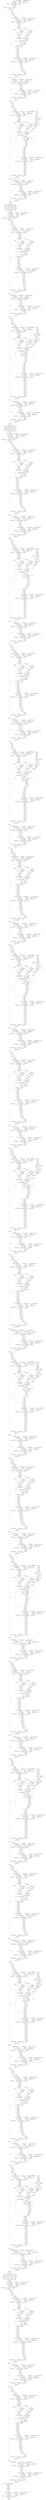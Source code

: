 strict digraph  {
"0 features_1_0_attn_proj_bias" [id=0, type=get_attr];
"1 features_1_1_attn_proj_bias" [id=1, type=get_attr];
"2 features_3_0_attn_proj_bias" [id=2, type=get_attr];
"3 features_3_1_attn_proj_bias" [id=3, type=get_attr];
"4 features_5_0_attn_proj_bias" [id=4, type=get_attr];
"5 features_5_1_attn_proj_bias" [id=5, type=get_attr];
"6 features_5_2_attn_proj_bias" [id=6, type=get_attr];
"7 features_5_3_attn_proj_bias" [id=7, type=get_attr];
"8 features_5_4_attn_proj_bias" [id=8, type=get_attr];
"9 features_5_5_attn_proj_bias" [id=9, type=get_attr];
"10 features_5_6_attn_proj_bias" [id=10, type=get_attr];
"11 features_5_7_attn_proj_bias" [id=11, type=get_attr];
"12 features_5_8_attn_proj_bias" [id=12, type=get_attr];
"13 features_5_9_attn_proj_bias" [id=13, type=get_attr];
"14 features_5_10_attn_proj_bias" [id=14, type=get_attr];
"15 features_5_11_attn_proj_bias" [id=15, type=get_attr];
"16 features_5_12_attn_proj_bias" [id=16, type=get_attr];
"17 features_5_13_attn_proj_bias" [id=17, type=get_attr];
"18 features_5_14_attn_proj_bias" [id=18, type=get_attr];
"19 features_5_15_attn_proj_bias" [id=19, type=get_attr];
"20 features_5_16_attn_proj_bias" [id=20, type=get_attr];
"21 features_5_17_attn_proj_bias" [id=21, type=get_attr];
"22 features_7_0_attn_proj_bias" [id=22, type=get_attr];
"23 features_7_1_attn_proj_bias" [id=23, type=get_attr];
"24 features_0_0_bias" [id=24, type=get_attr];
"25 features_0_2_weight" [id=25, type=get_attr];
"26 features_0_2_bias" [id=26, type=get_attr];
"27 features_1_0_norm1_weight" [id=27, type=get_attr];
"28 features_1_0_norm1_bias" [id=28, type=get_attr];
"29 features_1_0_mlp_0_bias" [id=29, type=get_attr];
"30 features_1_0_mlp_3_bias" [id=30, type=get_attr];
"31 features_1_0_norm2_weight" [id=31, type=get_attr];
"32 features_1_0_norm2_bias" [id=32, type=get_attr];
"33 features_1_1_norm1_weight" [id=33, type=get_attr];
"34 features_1_1_norm1_bias" [id=34, type=get_attr];
"35 features_1_1_mlp_0_bias" [id=35, type=get_attr];
"36 features_1_1_mlp_3_bias" [id=36, type=get_attr];
"37 features_1_1_norm2_weight" [id=37, type=get_attr];
"38 features_1_1_norm2_bias" [id=38, type=get_attr];
"39 features_2_norm_weight" [id=39, type=get_attr];
"40 features_2_norm_bias" [id=40, type=get_attr];
"41 features_3_0_norm1_weight" [id=41, type=get_attr];
"42 features_3_0_norm1_bias" [id=42, type=get_attr];
"43 features_3_0_mlp_0_bias" [id=43, type=get_attr];
"44 features_3_0_mlp_3_bias" [id=44, type=get_attr];
"45 features_3_0_norm2_weight" [id=45, type=get_attr];
"46 features_3_0_norm2_bias" [id=46, type=get_attr];
"47 features_3_1_norm1_weight" [id=47, type=get_attr];
"48 features_3_1_norm1_bias" [id=48, type=get_attr];
"49 features_3_1_mlp_0_bias" [id=49, type=get_attr];
"50 features_3_1_mlp_3_bias" [id=50, type=get_attr];
"51 features_3_1_norm2_weight" [id=51, type=get_attr];
"52 features_3_1_norm2_bias" [id=52, type=get_attr];
"53 features_4_norm_weight" [id=53, type=get_attr];
"54 features_4_norm_bias" [id=54, type=get_attr];
"55 features_5_0_norm1_weight" [id=55, type=get_attr];
"56 features_5_0_norm1_bias" [id=56, type=get_attr];
"57 features_5_0_mlp_0_bias" [id=57, type=get_attr];
"58 features_5_0_mlp_3_bias" [id=58, type=get_attr];
"59 features_5_0_norm2_weight" [id=59, type=get_attr];
"60 features_5_0_norm2_bias" [id=60, type=get_attr];
"61 features_5_1_norm1_weight" [id=61, type=get_attr];
"62 features_5_1_norm1_bias" [id=62, type=get_attr];
"63 features_5_1_mlp_0_bias" [id=63, type=get_attr];
"64 features_5_1_mlp_3_bias" [id=64, type=get_attr];
"65 features_5_1_norm2_weight" [id=65, type=get_attr];
"66 features_5_1_norm2_bias" [id=66, type=get_attr];
"67 features_5_2_norm1_weight" [id=67, type=get_attr];
"68 features_5_2_norm1_bias" [id=68, type=get_attr];
"69 features_5_2_mlp_0_bias" [id=69, type=get_attr];
"70 features_5_2_mlp_3_bias" [id=70, type=get_attr];
"71 features_5_2_norm2_weight" [id=71, type=get_attr];
"72 features_5_2_norm2_bias" [id=72, type=get_attr];
"73 features_5_3_norm1_weight" [id=73, type=get_attr];
"74 features_5_3_norm1_bias" [id=74, type=get_attr];
"75 features_5_3_mlp_0_bias" [id=75, type=get_attr];
"76 features_5_3_mlp_3_bias" [id=76, type=get_attr];
"77 features_5_3_norm2_weight" [id=77, type=get_attr];
"78 features_5_3_norm2_bias" [id=78, type=get_attr];
"79 features_5_4_norm1_weight" [id=79, type=get_attr];
"80 features_5_4_norm1_bias" [id=80, type=get_attr];
"81 features_5_4_mlp_0_bias" [id=81, type=get_attr];
"82 features_5_4_mlp_3_bias" [id=82, type=get_attr];
"83 features_5_4_norm2_weight" [id=83, type=get_attr];
"84 features_5_4_norm2_bias" [id=84, type=get_attr];
"85 features_5_5_norm1_weight" [id=85, type=get_attr];
"86 features_5_5_norm1_bias" [id=86, type=get_attr];
"87 features_5_5_mlp_0_bias" [id=87, type=get_attr];
"88 features_5_5_mlp_3_bias" [id=88, type=get_attr];
"89 features_5_5_norm2_weight" [id=89, type=get_attr];
"90 features_5_5_norm2_bias" [id=90, type=get_attr];
"91 features_5_6_norm1_weight" [id=91, type=get_attr];
"92 features_5_6_norm1_bias" [id=92, type=get_attr];
"93 features_5_6_mlp_0_bias" [id=93, type=get_attr];
"94 features_5_6_mlp_3_bias" [id=94, type=get_attr];
"95 features_5_6_norm2_weight" [id=95, type=get_attr];
"96 features_5_6_norm2_bias" [id=96, type=get_attr];
"97 features_5_7_norm1_weight" [id=97, type=get_attr];
"98 features_5_7_norm1_bias" [id=98, type=get_attr];
"99 features_5_7_mlp_0_bias" [id=99, type=get_attr];
"100 features_5_7_mlp_3_bias" [id=100, type=get_attr];
"101 features_5_7_norm2_weight" [id=101, type=get_attr];
"102 features_5_7_norm2_bias" [id=102, type=get_attr];
"103 features_5_8_norm1_weight" [id=103, type=get_attr];
"104 features_5_8_norm1_bias" [id=104, type=get_attr];
"105 features_5_8_mlp_0_bias" [id=105, type=get_attr];
"106 features_5_8_mlp_3_bias" [id=106, type=get_attr];
"107 features_5_8_norm2_weight" [id=107, type=get_attr];
"108 features_5_8_norm2_bias" [id=108, type=get_attr];
"109 features_5_9_norm1_weight" [id=109, type=get_attr];
"110 features_5_9_norm1_bias" [id=110, type=get_attr];
"111 features_5_9_mlp_0_bias" [id=111, type=get_attr];
"112 features_5_9_mlp_3_bias" [id=112, type=get_attr];
"113 features_5_9_norm2_weight" [id=113, type=get_attr];
"114 features_5_9_norm2_bias" [id=114, type=get_attr];
"115 features_5_10_norm1_weight" [id=115, type=get_attr];
"116 features_5_10_norm1_bias" [id=116, type=get_attr];
"117 features_5_10_mlp_0_bias" [id=117, type=get_attr];
"118 features_5_10_mlp_3_bias" [id=118, type=get_attr];
"119 features_5_10_norm2_weight" [id=119, type=get_attr];
"120 features_5_10_norm2_bias" [id=120, type=get_attr];
"121 features_5_11_norm1_weight" [id=121, type=get_attr];
"122 features_5_11_norm1_bias" [id=122, type=get_attr];
"123 features_5_11_mlp_0_bias" [id=123, type=get_attr];
"124 features_5_11_mlp_3_bias" [id=124, type=get_attr];
"125 features_5_11_norm2_weight" [id=125, type=get_attr];
"126 features_5_11_norm2_bias" [id=126, type=get_attr];
"127 features_5_12_norm1_weight" [id=127, type=get_attr];
"128 features_5_12_norm1_bias" [id=128, type=get_attr];
"129 features_5_12_mlp_0_bias" [id=129, type=get_attr];
"130 features_5_12_mlp_3_bias" [id=130, type=get_attr];
"131 features_5_12_norm2_weight" [id=131, type=get_attr];
"132 features_5_12_norm2_bias" [id=132, type=get_attr];
"133 features_5_13_norm1_weight" [id=133, type=get_attr];
"134 features_5_13_norm1_bias" [id=134, type=get_attr];
"135 features_5_13_mlp_0_bias" [id=135, type=get_attr];
"136 features_5_13_mlp_3_bias" [id=136, type=get_attr];
"137 features_5_13_norm2_weight" [id=137, type=get_attr];
"138 features_5_13_norm2_bias" [id=138, type=get_attr];
"139 features_5_14_norm1_weight" [id=139, type=get_attr];
"140 features_5_14_norm1_bias" [id=140, type=get_attr];
"141 features_5_14_mlp_0_bias" [id=141, type=get_attr];
"142 features_5_14_mlp_3_bias" [id=142, type=get_attr];
"143 features_5_14_norm2_weight" [id=143, type=get_attr];
"144 features_5_14_norm2_bias" [id=144, type=get_attr];
"145 features_5_15_norm1_weight" [id=145, type=get_attr];
"146 features_5_15_norm1_bias" [id=146, type=get_attr];
"147 features_5_15_mlp_0_bias" [id=147, type=get_attr];
"148 features_5_15_mlp_3_bias" [id=148, type=get_attr];
"149 features_5_15_norm2_weight" [id=149, type=get_attr];
"150 features_5_15_norm2_bias" [id=150, type=get_attr];
"151 features_5_16_norm1_weight" [id=151, type=get_attr];
"152 features_5_16_norm1_bias" [id=152, type=get_attr];
"153 features_5_16_mlp_0_bias" [id=153, type=get_attr];
"154 features_5_16_mlp_3_bias" [id=154, type=get_attr];
"155 features_5_16_norm2_weight" [id=155, type=get_attr];
"156 features_5_16_norm2_bias" [id=156, type=get_attr];
"157 features_5_17_norm1_weight" [id=157, type=get_attr];
"158 features_5_17_norm1_bias" [id=158, type=get_attr];
"159 features_5_17_mlp_0_bias" [id=159, type=get_attr];
"160 features_5_17_mlp_3_bias" [id=160, type=get_attr];
"161 features_5_17_norm2_weight" [id=161, type=get_attr];
"162 features_5_17_norm2_bias" [id=162, type=get_attr];
"163 features_6_norm_weight" [id=163, type=get_attr];
"164 features_6_norm_bias" [id=164, type=get_attr];
"165 features_7_0_norm1_weight" [id=165, type=get_attr];
"166 features_7_0_norm1_bias" [id=166, type=get_attr];
"167 features_7_0_mlp_0_bias" [id=167, type=get_attr];
"168 features_7_0_mlp_3_bias" [id=168, type=get_attr];
"169 features_7_0_norm2_weight" [id=169, type=get_attr];
"170 features_7_0_norm2_bias" [id=170, type=get_attr];
"171 features_7_1_norm1_weight" [id=171, type=get_attr];
"172 features_7_1_norm1_bias" [id=172, type=get_attr];
"173 features_7_1_mlp_0_bias" [id=173, type=get_attr];
"174 features_7_1_mlp_3_bias" [id=174, type=get_attr];
"175 features_7_1_norm2_weight" [id=175, type=get_attr];
"176 features_7_1_norm2_bias" [id=176, type=get_attr];
"177 norm_weight" [id=177, type=get_attr];
"178 norm_bias" [id=178, type=get_attr];
"179 head_bias" [id=179, type=get_attr];
"180 x" [id=180, type=input];
"181 quantize_per_tensor_default" [id=181, type=quantize_per_tensor];
"182 dequantize_per_tensor_default" [id=182, type=dequantize_per_tensor];
"183 scale_updated_constant0" [id=183, type=get_attr];
"184 compressed_weight_updated_constant0" [id=184, type=get_attr];
"185 mul_tensor" [id=185, type=mul];
"186 zero_point_updated_constant0" [id=186, type=get_attr];
"187 sub_tensor" [id=187, type=sub];
"188 conv2d" [id=188, type=conv2d];
"189 permute" [id=189, type=permute];
"190 layer_norm" [id=190, type=layer_norm];
"191 _frozen_param0" [id=191, type=get_attr];
"192 pad" [id=192, type=pad];
"193 view_2" [id=193, type=view];
"194 permute_2" [id=194, type=permute];
"195 reshape" [id=195, type=reshape];
"196 _frozen_param1" [id=196, type=get_attr];
"197 reshape_0_0_nncf_smooth_quant_0" [id=197, type=call_module];
"198 quantize_per_tensor_default_1" [id=198, type=quantize_per_tensor];
"199 dequantize_per_tensor_default_1" [id=199, type=dequantize_per_tensor];
"200 scale_updated_constant1" [id=200, type=get_attr];
"201 compressed_weight_updated_constant1" [id=201, type=get_attr];
"202 mul_tensor_1" [id=202, type=mul];
"203 zero_point_updated_constant1" [id=203, type=get_attr];
"204 sub_tensor_1" [id=204, type=sub];
"205 linear_2" [id=205, type=linear];
"206 reshape_1" [id=206, type=reshape];
"207 permute_3" [id=207, type=permute];
"208 select" [id=208, type=select];
"209 select_1" [id=209, type=select];
"210 select_2" [id=210, type=select];
"211 linalg_vector_norm" [id=211, type=linalg_vector_norm];
"212 clamp_min" [id=212, type=clamp_min];
"213 expand_as" [id=213, type=expand_as];
"214 div" [id=214, type=div];
"215 quantize_per_tensor_default_2" [id=215, type=quantize_per_tensor];
"216 dequantize_per_tensor_default_2" [id=216, type=dequantize_per_tensor];
"217 linalg_vector_norm_1" [id=217, type=linalg_vector_norm];
"218 clamp_min_1" [id=218, type=clamp_min];
"219 expand_as_1" [id=219, type=expand_as];
"220 div_1" [id=220, type=div];
"221 quantize_per_tensor_default_3" [id=221, type=quantize_per_tensor];
"222 dequantize_per_tensor_default_3" [id=222, type=dequantize_per_tensor];
"223 transpose" [id=223, type=transpose];
"224 matmul" [id=224, type=matmul];
"225 _frozen_param3" [id=225, type=get_attr];
"226 mul_1" [id=226, type=mul];
"227 add" [id=227, type=add];
"228 softmax" [id=228, type=softmax];
"229 dropout" [id=229, type=dropout];
"230 matmul_1" [id=230, type=matmul];
"231 transpose_1" [id=231, type=transpose];
"232 reshape_2" [id=232, type=reshape];
"233 reshape_2_0_0_nncf_smooth_quant_0" [id=233, type=call_module];
"234 quantize_per_tensor_default_4" [id=234, type=quantize_per_tensor];
"235 dequantize_per_tensor_default_4" [id=235, type=dequantize_per_tensor];
"236 scale_updated_constant2" [id=236, type=get_attr];
"237 compressed_weight_updated_constant2" [id=237, type=get_attr];
"238 mul_tensor_2" [id=238, type=mul];
"239 zero_point_updated_constant2" [id=239, type=get_attr];
"240 sub_tensor_2" [id=240, type=sub];
"241 linear_3" [id=241, type=linear];
"242 dropout_1" [id=242, type=dropout];
"243 view_3" [id=243, type=view];
"244 permute_4" [id=244, type=permute];
"245 reshape_3" [id=245, type=reshape];
"246 slice_2" [id=246, type=slice];
"247 slice_3" [id=247, type=slice];
"248 layer_norm_1" [id=248, type=layer_norm];
"249 add_1" [id=249, type=add];
"250 add_1_0_0_nncf_smooth_quant_0" [id=250, type=call_module];
"251 quantize_per_tensor_default_5" [id=251, type=quantize_per_tensor];
"252 dequantize_per_tensor_default_5" [id=252, type=dequantize_per_tensor];
"253 scale_updated_constant3" [id=253, type=get_attr];
"254 compressed_weight_updated_constant3" [id=254, type=get_attr];
"255 mul_tensor_3" [id=255, type=mul];
"256 zero_point_updated_constant3" [id=256, type=get_attr];
"257 sub_tensor_3" [id=257, type=sub];
"258 linear_4" [id=258, type=linear];
"259 gelu" [id=259, type=gelu];
"260 dropout_2" [id=260, type=dropout];
"261 dropout_2_0_0_nncf_smooth_quant_0" [id=261, type=call_module];
"262 quantize_per_tensor_default_6" [id=262, type=quantize_per_tensor];
"263 dequantize_per_tensor_default_6" [id=263, type=dequantize_per_tensor];
"264 scale_updated_constant4" [id=264, type=get_attr];
"265 compressed_weight_updated_constant4" [id=265, type=get_attr];
"266 mul_tensor_4" [id=266, type=mul];
"267 zero_point_updated_constant4" [id=267, type=get_attr];
"268 sub_tensor_4" [id=268, type=sub];
"269 linear_5" [id=269, type=linear];
"270 dropout_3" [id=270, type=dropout];
"271 layer_norm_2" [id=271, type=layer_norm];
"272 add_2" [id=272, type=add];
"273 _frozen_param4" [id=273, type=get_attr];
"274 pad_1" [id=274, type=pad];
"275 roll" [id=275, type=roll];
"276 view_6" [id=276, type=view];
"277 permute_6" [id=277, type=permute];
"278 reshape_4" [id=278, type=reshape];
"279 _frozen_param5" [id=279, type=get_attr];
"280 reshape_4_0_0_nncf_smooth_quant_0" [id=280, type=call_module];
"281 quantize_per_tensor_default_7" [id=281, type=quantize_per_tensor];
"282 dequantize_per_tensor_default_7" [id=282, type=dequantize_per_tensor];
"283 scale_updated_constant5" [id=283, type=get_attr];
"284 compressed_weight_updated_constant5" [id=284, type=get_attr];
"285 mul_tensor_5" [id=285, type=mul];
"286 zero_point_updated_constant5" [id=286, type=get_attr];
"287 sub_tensor_5" [id=287, type=sub];
"288 linear_8" [id=288, type=linear];
"289 reshape_5" [id=289, type=reshape];
"290 permute_7" [id=290, type=permute];
"291 select_3" [id=291, type=select];
"292 select_4" [id=292, type=select];
"293 select_5" [id=293, type=select];
"294 linalg_vector_norm_2" [id=294, type=linalg_vector_norm];
"295 clamp_min_2" [id=295, type=clamp_min];
"296 expand_as_2" [id=296, type=expand_as];
"297 div_2" [id=297, type=div];
"298 quantize_per_tensor_default_8" [id=298, type=quantize_per_tensor];
"299 dequantize_per_tensor_default_8" [id=299, type=dequantize_per_tensor];
"300 linalg_vector_norm_3" [id=300, type=linalg_vector_norm];
"301 clamp_min_3" [id=301, type=clamp_min];
"302 expand_as_3" [id=302, type=expand_as];
"303 div_3" [id=303, type=div];
"304 quantize_per_tensor_default_9" [id=304, type=quantize_per_tensor];
"305 dequantize_per_tensor_default_9" [id=305, type=dequantize_per_tensor];
"306 transpose_2" [id=306, type=transpose];
"307 matmul_2" [id=307, type=matmul];
"308 _frozen_param7" [id=308, type=get_attr];
"309 mul_3" [id=309, type=mul];
"310 add_3" [id=310, type=add];
"311 new_zeros" [id=311, type=new_zeros];
"312 view_7" [id=312, type=view];
"313 permute_8" [id=313, type=permute];
"314 reshape_6" [id=314, type=reshape];
"315 unsqueeze_2" [id=315, type=unsqueeze];
"316 unsqueeze_3" [id=316, type=unsqueeze];
"317 sub" [id=317, type=sub];
"318 ne" [id=318, type=ne];
"319 masked_fill" [id=319, type=masked_fill];
"320 eq" [id=320, type=eq];
"321 masked_fill_1" [id=321, type=masked_fill];
"322 view_8" [id=322, type=view];
"323 unsqueeze_4" [id=323, type=unsqueeze];
"324 unsqueeze_5" [id=324, type=unsqueeze];
"325 add_4" [id=325, type=add];
"326 view_9" [id=326, type=view];
"327 softmax_1" [id=327, type=softmax];
"328 dropout_4" [id=328, type=dropout];
"329 matmul_3" [id=329, type=matmul];
"330 transpose_3" [id=330, type=transpose];
"331 reshape_7" [id=331, type=reshape];
"332 reshape_7_0_0_nncf_smooth_quant_0" [id=332, type=call_module];
"333 quantize_per_tensor_default_10" [id=333, type=quantize_per_tensor];
"334 dequantize_per_tensor_default_10" [id=334, type=dequantize_per_tensor];
"335 scale_updated_constant6" [id=335, type=get_attr];
"336 compressed_weight_updated_constant6" [id=336, type=get_attr];
"337 mul_tensor_6" [id=337, type=mul];
"338 zero_point_updated_constant6" [id=338, type=get_attr];
"339 sub_tensor_6" [id=339, type=sub];
"340 linear_9" [id=340, type=linear];
"341 dropout_5" [id=341, type=dropout];
"342 view_10" [id=342, type=view];
"343 permute_9" [id=343, type=permute];
"344 reshape_8" [id=344, type=reshape];
"345 roll_1" [id=345, type=roll];
"346 slice_23" [id=346, type=slice];
"347 slice_24" [id=347, type=slice];
"348 layer_norm_3" [id=348, type=layer_norm];
"349 add_5" [id=349, type=add];
"350 add_5_0_0_nncf_smooth_quant_0" [id=350, type=call_module];
"351 quantize_per_tensor_default_11" [id=351, type=quantize_per_tensor];
"352 dequantize_per_tensor_default_11" [id=352, type=dequantize_per_tensor];
"353 scale_updated_constant7" [id=353, type=get_attr];
"354 compressed_weight_updated_constant7" [id=354, type=get_attr];
"355 mul_tensor_7" [id=355, type=mul];
"356 zero_point_updated_constant7" [id=356, type=get_attr];
"357 sub_tensor_7" [id=357, type=sub];
"358 linear_10" [id=358, type=linear];
"359 gelu_1" [id=359, type=gelu];
"360 dropout_6" [id=360, type=dropout];
"361 dropout_6_0_0_nncf_smooth_quant_0" [id=361, type=call_module];
"362 quantize_per_tensor_default_12" [id=362, type=quantize_per_tensor];
"363 dequantize_per_tensor_default_12" [id=363, type=dequantize_per_tensor];
"364 scale_updated_constant8" [id=364, type=get_attr];
"365 compressed_weight_updated_constant8" [id=365, type=get_attr];
"366 mul_tensor_8" [id=366, type=mul];
"367 zero_point_updated_constant8" [id=367, type=get_attr];
"368 sub_tensor_8" [id=368, type=sub];
"369 linear_11" [id=369, type=linear];
"370 dropout_7" [id=370, type=dropout];
"371 layer_norm_4" [id=371, type=layer_norm];
"372 add_6" [id=372, type=add];
"373 pad_2" [id=373, type=pad];
"374 slice_25" [id=374, type=slice];
"375 slice_26" [id=375, type=slice];
"376 slice_27" [id=376, type=slice];
"377 slice_28" [id=377, type=slice];
"378 slice_29" [id=378, type=slice];
"379 slice_30" [id=379, type=slice];
"380 slice_31" [id=380, type=slice];
"381 slice_32" [id=381, type=slice];
"382 slice_33" [id=382, type=slice];
"383 slice_34" [id=383, type=slice];
"384 slice_35" [id=384, type=slice];
"385 slice_36" [id=385, type=slice];
"386 cat" [id=386, type=cat];
"387 cat_0_0_nncf_smooth_quant_0" [id=387, type=call_module];
"388 quantize_per_tensor_default_13" [id=388, type=quantize_per_tensor];
"389 dequantize_per_tensor_default_13" [id=389, type=dequantize_per_tensor];
"390 scale_updated_constant9" [id=390, type=get_attr];
"391 compressed_weight_updated_constant9" [id=391, type=get_attr];
"392 mul_tensor_9" [id=392, type=mul];
"393 zero_point_updated_constant9" [id=393, type=get_attr];
"394 sub_tensor_9" [id=394, type=sub];
"395 linear_12" [id=395, type=linear];
"396 layer_norm_5" [id=396, type=layer_norm];
"397 _frozen_param17" [id=397, type=get_attr];
"398 pad_3" [id=398, type=pad];
"399 view_13" [id=399, type=view];
"400 permute_11" [id=400, type=permute];
"401 reshape_9" [id=401, type=reshape];
"402 _frozen_param18" [id=402, type=get_attr];
"403 reshape_9_0_0_nncf_smooth_quant_0" [id=403, type=call_module];
"404 quantize_per_tensor_default_14" [id=404, type=quantize_per_tensor];
"405 dequantize_per_tensor_default_14" [id=405, type=dequantize_per_tensor];
"406 scale_updated_constant10" [id=406, type=get_attr];
"407 compressed_weight_updated_constant10" [id=407, type=get_attr];
"408 mul_tensor_10" [id=408, type=mul];
"409 zero_point_updated_constant10" [id=409, type=get_attr];
"410 sub_tensor_10" [id=410, type=sub];
"411 linear_15" [id=411, type=linear];
"412 reshape_10" [id=412, type=reshape];
"413 permute_12" [id=413, type=permute];
"414 select_6" [id=414, type=select];
"415 select_7" [id=415, type=select];
"416 select_8" [id=416, type=select];
"417 linalg_vector_norm_4" [id=417, type=linalg_vector_norm];
"418 clamp_min_4" [id=418, type=clamp_min];
"419 expand_as_4" [id=419, type=expand_as];
"420 div_4" [id=420, type=div];
"421 quantize_per_tensor_default_15" [id=421, type=quantize_per_tensor];
"422 dequantize_per_tensor_default_15" [id=422, type=dequantize_per_tensor];
"423 linalg_vector_norm_5" [id=423, type=linalg_vector_norm];
"424 clamp_min_5" [id=424, type=clamp_min];
"425 expand_as_5" [id=425, type=expand_as];
"426 div_5" [id=426, type=div];
"427 quantize_per_tensor_default_16" [id=427, type=quantize_per_tensor];
"428 dequantize_per_tensor_default_16" [id=428, type=dequantize_per_tensor];
"429 transpose_4" [id=429, type=transpose];
"430 matmul_4" [id=430, type=matmul];
"431 _frozen_param20" [id=431, type=get_attr];
"432 mul_5" [id=432, type=mul];
"433 add_7" [id=433, type=add];
"434 softmax_2" [id=434, type=softmax];
"435 dropout_8" [id=435, type=dropout];
"436 matmul_5" [id=436, type=matmul];
"437 transpose_5" [id=437, type=transpose];
"438 reshape_11" [id=438, type=reshape];
"439 reshape_11_0_0_nncf_smooth_quant_0" [id=439, type=call_module];
"440 quantize_per_tensor_default_17" [id=440, type=quantize_per_tensor];
"441 dequantize_per_tensor_default_17" [id=441, type=dequantize_per_tensor];
"442 scale_updated_constant11" [id=442, type=get_attr];
"443 compressed_weight_updated_constant11" [id=443, type=get_attr];
"444 mul_tensor_11" [id=444, type=mul];
"445 zero_point_updated_constant11" [id=445, type=get_attr];
"446 sub_tensor_11" [id=446, type=sub];
"447 linear_16" [id=447, type=linear];
"448 dropout_9" [id=448, type=dropout];
"449 view_14" [id=449, type=view];
"450 permute_13" [id=450, type=permute];
"451 reshape_12" [id=451, type=reshape];
"452 slice_38" [id=452, type=slice];
"453 slice_39" [id=453, type=slice];
"454 slice_40" [id=454, type=slice];
"455 slice_41" [id=455, type=slice];
"456 contiguous_3" [id=456, type=contiguous];
"457 layer_norm_6" [id=457, type=layer_norm];
"458 add_8" [id=458, type=add];
"459 add_8_0_0_nncf_smooth_quant_0" [id=459, type=call_module];
"460 quantize_per_tensor_default_18" [id=460, type=quantize_per_tensor];
"461 dequantize_per_tensor_default_18" [id=461, type=dequantize_per_tensor];
"462 scale_updated_constant12" [id=462, type=get_attr];
"463 compressed_weight_updated_constant12" [id=463, type=get_attr];
"464 mul_tensor_12" [id=464, type=mul];
"465 zero_point_updated_constant12" [id=465, type=get_attr];
"466 sub_tensor_12" [id=466, type=sub];
"467 linear_17" [id=467, type=linear];
"468 gelu_2" [id=468, type=gelu];
"469 dropout_10" [id=469, type=dropout];
"470 dropout_10_0_0_nncf_smooth_quant_0" [id=470, type=call_module];
"471 quantize_per_tensor_default_19" [id=471, type=quantize_per_tensor];
"472 dequantize_per_tensor_default_19" [id=472, type=dequantize_per_tensor];
"473 scale_updated_constant13" [id=473, type=get_attr];
"474 compressed_weight_updated_constant13" [id=474, type=get_attr];
"475 mul_tensor_13" [id=475, type=mul];
"476 zero_point_updated_constant13" [id=476, type=get_attr];
"477 sub_tensor_13" [id=477, type=sub];
"478 linear_18" [id=478, type=linear];
"479 dropout_11" [id=479, type=dropout];
"480 layer_norm_7" [id=480, type=layer_norm];
"481 add_9" [id=481, type=add];
"482 _frozen_param21" [id=482, type=get_attr];
"483 pad_4" [id=483, type=pad];
"484 roll_2" [id=484, type=roll];
"485 view_17" [id=485, type=view];
"486 permute_15" [id=486, type=permute];
"487 reshape_13" [id=487, type=reshape];
"488 _frozen_param22" [id=488, type=get_attr];
"489 reshape_13_0_0_nncf_smooth_quant_0" [id=489, type=call_module];
"490 quantize_per_tensor_default_20" [id=490, type=quantize_per_tensor];
"491 dequantize_per_tensor_default_20" [id=491, type=dequantize_per_tensor];
"492 scale_updated_constant14" [id=492, type=get_attr];
"493 compressed_weight_updated_constant14" [id=493, type=get_attr];
"494 mul_tensor_14" [id=494, type=mul];
"495 zero_point_updated_constant14" [id=495, type=get_attr];
"496 sub_tensor_14" [id=496, type=sub];
"497 linear_21" [id=497, type=linear];
"498 reshape_14" [id=498, type=reshape];
"499 permute_16" [id=499, type=permute];
"500 select_9" [id=500, type=select];
"501 select_10" [id=501, type=select];
"502 select_11" [id=502, type=select];
"503 linalg_vector_norm_6" [id=503, type=linalg_vector_norm];
"504 clamp_min_6" [id=504, type=clamp_min];
"505 expand_as_6" [id=505, type=expand_as];
"506 div_6" [id=506, type=div];
"507 quantize_per_tensor_default_21" [id=507, type=quantize_per_tensor];
"508 dequantize_per_tensor_default_21" [id=508, type=dequantize_per_tensor];
"509 linalg_vector_norm_7" [id=509, type=linalg_vector_norm];
"510 clamp_min_7" [id=510, type=clamp_min];
"511 expand_as_7" [id=511, type=expand_as];
"512 div_7" [id=512, type=div];
"513 quantize_per_tensor_default_22" [id=513, type=quantize_per_tensor];
"514 dequantize_per_tensor_default_22" [id=514, type=dequantize_per_tensor];
"515 transpose_6" [id=515, type=transpose];
"516 matmul_6" [id=516, type=matmul];
"517 _frozen_param24" [id=517, type=get_attr];
"518 mul_7" [id=518, type=mul];
"519 add_10" [id=519, type=add];
"520 new_zeros_1" [id=520, type=new_zeros];
"521 view_18" [id=521, type=view];
"522 permute_17" [id=522, type=permute];
"523 reshape_15" [id=523, type=reshape];
"524 unsqueeze_8" [id=524, type=unsqueeze];
"525 unsqueeze_9" [id=525, type=unsqueeze];
"526 sub_1" [id=526, type=sub];
"527 ne_1" [id=527, type=ne];
"528 masked_fill_2" [id=528, type=masked_fill];
"529 eq_1" [id=529, type=eq];
"530 masked_fill_3" [id=530, type=masked_fill];
"531 view_19" [id=531, type=view];
"532 unsqueeze_10" [id=532, type=unsqueeze];
"533 unsqueeze_11" [id=533, type=unsqueeze];
"534 add_11" [id=534, type=add];
"535 view_20" [id=535, type=view];
"536 softmax_3" [id=536, type=softmax];
"537 dropout_12" [id=537, type=dropout];
"538 matmul_7" [id=538, type=matmul];
"539 transpose_7" [id=539, type=transpose];
"540 reshape_16" [id=540, type=reshape];
"541 reshape_16_0_0_nncf_smooth_quant_0" [id=541, type=call_module];
"542 quantize_per_tensor_default_23" [id=542, type=quantize_per_tensor];
"543 dequantize_per_tensor_default_23" [id=543, type=dequantize_per_tensor];
"544 scale_updated_constant15" [id=544, type=get_attr];
"545 compressed_weight_updated_constant15" [id=545, type=get_attr];
"546 mul_tensor_15" [id=546, type=mul];
"547 zero_point_updated_constant15" [id=547, type=get_attr];
"548 sub_tensor_15" [id=548, type=sub];
"549 linear_22" [id=549, type=linear];
"550 dropout_13" [id=550, type=dropout];
"551 view_21" [id=551, type=view];
"552 permute_18" [id=552, type=permute];
"553 reshape_17" [id=553, type=reshape];
"554 roll_3" [id=554, type=roll];
"555 slice_61" [id=555, type=slice];
"556 slice_62" [id=556, type=slice];
"557 slice_63" [id=557, type=slice];
"558 slice_64" [id=558, type=slice];
"559 contiguous_5" [id=559, type=contiguous];
"560 layer_norm_8" [id=560, type=layer_norm];
"561 add_12" [id=561, type=add];
"562 add_12_0_0_nncf_smooth_quant_0" [id=562, type=call_module];
"563 quantize_per_tensor_default_24" [id=563, type=quantize_per_tensor];
"564 dequantize_per_tensor_default_24" [id=564, type=dequantize_per_tensor];
"565 scale_updated_constant16" [id=565, type=get_attr];
"566 compressed_weight_updated_constant16" [id=566, type=get_attr];
"567 mul_tensor_16" [id=567, type=mul];
"568 zero_point_updated_constant16" [id=568, type=get_attr];
"569 sub_tensor_16" [id=569, type=sub];
"570 linear_23" [id=570, type=linear];
"571 gelu_3" [id=571, type=gelu];
"572 dropout_14" [id=572, type=dropout];
"573 dropout_14_0_0_nncf_smooth_quant_0" [id=573, type=call_module];
"574 quantize_per_tensor_default_25" [id=574, type=quantize_per_tensor];
"575 dequantize_per_tensor_default_25" [id=575, type=dequantize_per_tensor];
"576 scale_updated_constant17" [id=576, type=get_attr];
"577 compressed_weight_updated_constant17" [id=577, type=get_attr];
"578 mul_tensor_17" [id=578, type=mul];
"579 zero_point_updated_constant17" [id=579, type=get_attr];
"580 sub_tensor_17" [id=580, type=sub];
"581 linear_24" [id=581, type=linear];
"582 dropout_15" [id=582, type=dropout];
"583 layer_norm_9" [id=583, type=layer_norm];
"584 add_13" [id=584, type=add];
"585 pad_5" [id=585, type=pad];
"586 slice_65" [id=586, type=slice];
"587 slice_66" [id=587, type=slice];
"588 slice_67" [id=588, type=slice];
"589 slice_68" [id=589, type=slice];
"590 slice_69" [id=590, type=slice];
"591 slice_70" [id=591, type=slice];
"592 slice_71" [id=592, type=slice];
"593 slice_72" [id=593, type=slice];
"594 slice_73" [id=594, type=slice];
"595 slice_74" [id=595, type=slice];
"596 slice_75" [id=596, type=slice];
"597 slice_76" [id=597, type=slice];
"598 cat_1" [id=598, type=cat];
"599 cat_1_0_0_nncf_smooth_quant_0" [id=599, type=call_module];
"600 quantize_per_tensor_default_26" [id=600, type=quantize_per_tensor];
"601 dequantize_per_tensor_default_26" [id=601, type=dequantize_per_tensor];
"602 scale_updated_constant18" [id=602, type=get_attr];
"603 compressed_weight_updated_constant18" [id=603, type=get_attr];
"604 mul_tensor_18" [id=604, type=mul];
"605 zero_point_updated_constant18" [id=605, type=get_attr];
"606 sub_tensor_18" [id=606, type=sub];
"607 linear_25" [id=607, type=linear];
"608 layer_norm_10" [id=608, type=layer_norm];
"609 _frozen_param34" [id=609, type=get_attr];
"610 pad_6" [id=610, type=pad];
"611 view_24" [id=611, type=view];
"612 permute_20" [id=612, type=permute];
"613 reshape_18" [id=613, type=reshape];
"614 _frozen_param35" [id=614, type=get_attr];
"615 reshape_18_0_0_nncf_smooth_quant_0" [id=615, type=call_module];
"616 quantize_per_tensor_default_27" [id=616, type=quantize_per_tensor];
"617 dequantize_per_tensor_default_27" [id=617, type=dequantize_per_tensor];
"618 scale_updated_constant19" [id=618, type=get_attr];
"619 compressed_weight_updated_constant19" [id=619, type=get_attr];
"620 mul_tensor_19" [id=620, type=mul];
"621 zero_point_updated_constant19" [id=621, type=get_attr];
"622 sub_tensor_19" [id=622, type=sub];
"623 linear_28" [id=623, type=linear];
"624 reshape_19" [id=624, type=reshape];
"625 permute_21" [id=625, type=permute];
"626 select_12" [id=626, type=select];
"627 select_13" [id=627, type=select];
"628 select_14" [id=628, type=select];
"629 linalg_vector_norm_8" [id=629, type=linalg_vector_norm];
"630 clamp_min_8" [id=630, type=clamp_min];
"631 expand_as_8" [id=631, type=expand_as];
"632 div_8" [id=632, type=div];
"633 quantize_per_tensor_default_28" [id=633, type=quantize_per_tensor];
"634 dequantize_per_tensor_default_28" [id=634, type=dequantize_per_tensor];
"635 linalg_vector_norm_9" [id=635, type=linalg_vector_norm];
"636 clamp_min_9" [id=636, type=clamp_min];
"637 expand_as_9" [id=637, type=expand_as];
"638 div_9" [id=638, type=div];
"639 quantize_per_tensor_default_29" [id=639, type=quantize_per_tensor];
"640 dequantize_per_tensor_default_29" [id=640, type=dequantize_per_tensor];
"641 transpose_8" [id=641, type=transpose];
"642 matmul_8" [id=642, type=matmul];
"643 _frozen_param37" [id=643, type=get_attr];
"644 mul_9" [id=644, type=mul];
"645 add_14" [id=645, type=add];
"646 softmax_4" [id=646, type=softmax];
"647 dropout_16" [id=647, type=dropout];
"648 matmul_9" [id=648, type=matmul];
"649 transpose_9" [id=649, type=transpose];
"650 reshape_20" [id=650, type=reshape];
"651 reshape_20_0_0_nncf_smooth_quant_0" [id=651, type=call_module];
"652 quantize_per_tensor_default_30" [id=652, type=quantize_per_tensor];
"653 dequantize_per_tensor_default_30" [id=653, type=dequantize_per_tensor];
"654 scale_updated_constant20" [id=654, type=get_attr];
"655 compressed_weight_updated_constant20" [id=655, type=get_attr];
"656 mul_tensor_20" [id=656, type=mul];
"657 zero_point_updated_constant20" [id=657, type=get_attr];
"658 sub_tensor_20" [id=658, type=sub];
"659 linear_29" [id=659, type=linear];
"660 dropout_17" [id=660, type=dropout];
"661 view_25" [id=661, type=view];
"662 permute_22" [id=662, type=permute];
"663 reshape_21" [id=663, type=reshape];
"664 slice_78" [id=664, type=slice];
"665 slice_79" [id=665, type=slice];
"666 slice_80" [id=666, type=slice];
"667 slice_81" [id=667, type=slice];
"668 contiguous_7" [id=668, type=contiguous];
"669 layer_norm_11" [id=669, type=layer_norm];
"670 add_15" [id=670, type=add];
"671 add_15_0_0_nncf_smooth_quant_0" [id=671, type=call_module];
"672 quantize_per_tensor_default_31" [id=672, type=quantize_per_tensor];
"673 dequantize_per_tensor_default_31" [id=673, type=dequantize_per_tensor];
"674 scale_updated_constant21" [id=674, type=get_attr];
"675 compressed_weight_updated_constant21" [id=675, type=get_attr];
"676 mul_tensor_21" [id=676, type=mul];
"677 zero_point_updated_constant21" [id=677, type=get_attr];
"678 sub_tensor_21" [id=678, type=sub];
"679 linear_30" [id=679, type=linear];
"680 gelu_4" [id=680, type=gelu];
"681 dropout_18" [id=681, type=dropout];
"682 dropout_18_0_0_nncf_smooth_quant_0" [id=682, type=call_module];
"683 quantize_per_tensor_default_32" [id=683, type=quantize_per_tensor];
"684 dequantize_per_tensor_default_32" [id=684, type=dequantize_per_tensor];
"685 scale_updated_constant22" [id=685, type=get_attr];
"686 compressed_weight_updated_constant22" [id=686, type=get_attr];
"687 mul_tensor_22" [id=687, type=mul];
"688 zero_point_updated_constant22" [id=688, type=get_attr];
"689 sub_tensor_22" [id=689, type=sub];
"690 linear_31" [id=690, type=linear];
"691 dropout_19" [id=691, type=dropout];
"692 layer_norm_12" [id=692, type=layer_norm];
"693 add_16" [id=693, type=add];
"694 _frozen_param38" [id=694, type=get_attr];
"695 pad_7" [id=695, type=pad];
"696 roll_4" [id=696, type=roll];
"697 view_28" [id=697, type=view];
"698 permute_24" [id=698, type=permute];
"699 reshape_22" [id=699, type=reshape];
"700 _frozen_param39" [id=700, type=get_attr];
"701 reshape_22_0_0_nncf_smooth_quant_0" [id=701, type=call_module];
"702 quantize_per_tensor_default_33" [id=702, type=quantize_per_tensor];
"703 dequantize_per_tensor_default_33" [id=703, type=dequantize_per_tensor];
"704 scale_updated_constant23" [id=704, type=get_attr];
"705 compressed_weight_updated_constant23" [id=705, type=get_attr];
"706 mul_tensor_23" [id=706, type=mul];
"707 zero_point_updated_constant23" [id=707, type=get_attr];
"708 sub_tensor_23" [id=708, type=sub];
"709 linear_34" [id=709, type=linear];
"710 reshape_23" [id=710, type=reshape];
"711 permute_25" [id=711, type=permute];
"712 select_15" [id=712, type=select];
"713 select_16" [id=713, type=select];
"714 select_17" [id=714, type=select];
"715 linalg_vector_norm_10" [id=715, type=linalg_vector_norm];
"716 clamp_min_10" [id=716, type=clamp_min];
"717 expand_as_10" [id=717, type=expand_as];
"718 div_10" [id=718, type=div];
"719 quantize_per_tensor_default_34" [id=719, type=quantize_per_tensor];
"720 dequantize_per_tensor_default_34" [id=720, type=dequantize_per_tensor];
"721 linalg_vector_norm_11" [id=721, type=linalg_vector_norm];
"722 clamp_min_11" [id=722, type=clamp_min];
"723 expand_as_11" [id=723, type=expand_as];
"724 div_11" [id=724, type=div];
"725 quantize_per_tensor_default_35" [id=725, type=quantize_per_tensor];
"726 dequantize_per_tensor_default_35" [id=726, type=dequantize_per_tensor];
"727 transpose_10" [id=727, type=transpose];
"728 matmul_10" [id=728, type=matmul];
"729 _frozen_param41" [id=729, type=get_attr];
"730 mul_11" [id=730, type=mul];
"731 add_17" [id=731, type=add];
"732 new_zeros_2" [id=732, type=new_zeros];
"733 view_29" [id=733, type=view];
"734 permute_26" [id=734, type=permute];
"735 reshape_24" [id=735, type=reshape];
"736 unsqueeze_14" [id=736, type=unsqueeze];
"737 unsqueeze_15" [id=737, type=unsqueeze];
"738 sub_2" [id=738, type=sub];
"739 ne_2" [id=739, type=ne];
"740 masked_fill_4" [id=740, type=masked_fill];
"741 eq_2" [id=741, type=eq];
"742 masked_fill_5" [id=742, type=masked_fill];
"743 view_30" [id=743, type=view];
"744 unsqueeze_16" [id=744, type=unsqueeze];
"745 unsqueeze_17" [id=745, type=unsqueeze];
"746 add_18" [id=746, type=add];
"747 view_31" [id=747, type=view];
"748 softmax_5" [id=748, type=softmax];
"749 dropout_20" [id=749, type=dropout];
"750 matmul_11" [id=750, type=matmul];
"751 transpose_11" [id=751, type=transpose];
"752 reshape_25" [id=752, type=reshape];
"753 reshape_25_0_0_nncf_smooth_quant_0" [id=753, type=call_module];
"754 quantize_per_tensor_default_36" [id=754, type=quantize_per_tensor];
"755 dequantize_per_tensor_default_36" [id=755, type=dequantize_per_tensor];
"756 scale_updated_constant24" [id=756, type=get_attr];
"757 compressed_weight_updated_constant24" [id=757, type=get_attr];
"758 mul_tensor_24" [id=758, type=mul];
"759 zero_point_updated_constant24" [id=759, type=get_attr];
"760 sub_tensor_24" [id=760, type=sub];
"761 linear_35" [id=761, type=linear];
"762 dropout_21" [id=762, type=dropout];
"763 view_32" [id=763, type=view];
"764 permute_27" [id=764, type=permute];
"765 reshape_26" [id=765, type=reshape];
"766 roll_5" [id=766, type=roll];
"767 slice_101" [id=767, type=slice];
"768 slice_102" [id=768, type=slice];
"769 slice_103" [id=769, type=slice];
"770 slice_104" [id=770, type=slice];
"771 contiguous_9" [id=771, type=contiguous];
"772 layer_norm_13" [id=772, type=layer_norm];
"773 add_19" [id=773, type=add];
"774 add_19_0_0_nncf_smooth_quant_0" [id=774, type=call_module];
"775 quantize_per_tensor_default_37" [id=775, type=quantize_per_tensor];
"776 dequantize_per_tensor_default_37" [id=776, type=dequantize_per_tensor];
"777 scale_updated_constant25" [id=777, type=get_attr];
"778 compressed_weight_updated_constant25" [id=778, type=get_attr];
"779 mul_tensor_25" [id=779, type=mul];
"780 zero_point_updated_constant25" [id=780, type=get_attr];
"781 sub_tensor_25" [id=781, type=sub];
"782 linear_36" [id=782, type=linear];
"783 gelu_5" [id=783, type=gelu];
"784 dropout_22" [id=784, type=dropout];
"785 dropout_22_0_0_nncf_smooth_quant_0" [id=785, type=call_module];
"786 quantize_per_tensor_default_38" [id=786, type=quantize_per_tensor];
"787 dequantize_per_tensor_default_38" [id=787, type=dequantize_per_tensor];
"788 scale_updated_constant26" [id=788, type=get_attr];
"789 compressed_weight_updated_constant26" [id=789, type=get_attr];
"790 mul_tensor_26" [id=790, type=mul];
"791 zero_point_updated_constant26" [id=791, type=get_attr];
"792 sub_tensor_26" [id=792, type=sub];
"793 linear_37" [id=793, type=linear];
"794 dropout_23" [id=794, type=dropout];
"795 layer_norm_14" [id=795, type=layer_norm];
"796 add_20" [id=796, type=add];
"797 _frozen_param51" [id=797, type=get_attr];
"798 pad_8" [id=798, type=pad];
"799 view_35" [id=799, type=view];
"800 permute_29" [id=800, type=permute];
"801 reshape_27" [id=801, type=reshape];
"802 _frozen_param52" [id=802, type=get_attr];
"803 reshape_27_0_0_nncf_smooth_quant_0" [id=803, type=call_module];
"804 quantize_per_tensor_default_39" [id=804, type=quantize_per_tensor];
"805 dequantize_per_tensor_default_39" [id=805, type=dequantize_per_tensor];
"806 scale_updated_constant27" [id=806, type=get_attr];
"807 compressed_weight_updated_constant27" [id=807, type=get_attr];
"808 mul_tensor_27" [id=808, type=mul];
"809 zero_point_updated_constant27" [id=809, type=get_attr];
"810 sub_tensor_27" [id=810, type=sub];
"811 linear_40" [id=811, type=linear];
"812 reshape_28" [id=812, type=reshape];
"813 permute_30" [id=813, type=permute];
"814 select_18" [id=814, type=select];
"815 select_19" [id=815, type=select];
"816 select_20" [id=816, type=select];
"817 linalg_vector_norm_12" [id=817, type=linalg_vector_norm];
"818 clamp_min_12" [id=818, type=clamp_min];
"819 expand_as_12" [id=819, type=expand_as];
"820 div_12" [id=820, type=div];
"821 quantize_per_tensor_default_40" [id=821, type=quantize_per_tensor];
"822 dequantize_per_tensor_default_40" [id=822, type=dequantize_per_tensor];
"823 linalg_vector_norm_13" [id=823, type=linalg_vector_norm];
"824 clamp_min_13" [id=824, type=clamp_min];
"825 expand_as_13" [id=825, type=expand_as];
"826 div_13" [id=826, type=div];
"827 quantize_per_tensor_default_41" [id=827, type=quantize_per_tensor];
"828 dequantize_per_tensor_default_41" [id=828, type=dequantize_per_tensor];
"829 transpose_12" [id=829, type=transpose];
"830 matmul_12" [id=830, type=matmul];
"831 _frozen_param54" [id=831, type=get_attr];
"832 mul_13" [id=832, type=mul];
"833 add_21" [id=833, type=add];
"834 softmax_6" [id=834, type=softmax];
"835 dropout_24" [id=835, type=dropout];
"836 matmul_13" [id=836, type=matmul];
"837 transpose_13" [id=837, type=transpose];
"838 reshape_29" [id=838, type=reshape];
"839 reshape_29_0_0_nncf_smooth_quant_0" [id=839, type=call_module];
"840 quantize_per_tensor_default_42" [id=840, type=quantize_per_tensor];
"841 dequantize_per_tensor_default_42" [id=841, type=dequantize_per_tensor];
"842 scale_updated_constant28" [id=842, type=get_attr];
"843 compressed_weight_updated_constant28" [id=843, type=get_attr];
"844 mul_tensor_28" [id=844, type=mul];
"845 zero_point_updated_constant28" [id=845, type=get_attr];
"846 sub_tensor_28" [id=846, type=sub];
"847 linear_41" [id=847, type=linear];
"848 dropout_25" [id=848, type=dropout];
"849 view_36" [id=849, type=view];
"850 permute_31" [id=850, type=permute];
"851 reshape_30" [id=851, type=reshape];
"852 slice_106" [id=852, type=slice];
"853 slice_107" [id=853, type=slice];
"854 slice_108" [id=854, type=slice];
"855 slice_109" [id=855, type=slice];
"856 contiguous_11" [id=856, type=contiguous];
"857 layer_norm_15" [id=857, type=layer_norm];
"858 add_22" [id=858, type=add];
"859 add_22_0_0_nncf_smooth_quant_0" [id=859, type=call_module];
"860 quantize_per_tensor_default_43" [id=860, type=quantize_per_tensor];
"861 dequantize_per_tensor_default_43" [id=861, type=dequantize_per_tensor];
"862 scale_updated_constant29" [id=862, type=get_attr];
"863 compressed_weight_updated_constant29" [id=863, type=get_attr];
"864 mul_tensor_29" [id=864, type=mul];
"865 zero_point_updated_constant29" [id=865, type=get_attr];
"866 sub_tensor_29" [id=866, type=sub];
"867 linear_42" [id=867, type=linear];
"868 gelu_6" [id=868, type=gelu];
"869 dropout_26" [id=869, type=dropout];
"870 dropout_26_0_0_nncf_smooth_quant_0" [id=870, type=call_module];
"871 quantize_per_tensor_default_44" [id=871, type=quantize_per_tensor];
"872 dequantize_per_tensor_default_44" [id=872, type=dequantize_per_tensor];
"873 scale_updated_constant30" [id=873, type=get_attr];
"874 compressed_weight_updated_constant30" [id=874, type=get_attr];
"875 mul_tensor_30" [id=875, type=mul];
"876 zero_point_updated_constant30" [id=876, type=get_attr];
"877 sub_tensor_30" [id=877, type=sub];
"878 linear_43" [id=878, type=linear];
"879 dropout_27" [id=879, type=dropout];
"880 layer_norm_16" [id=880, type=layer_norm];
"881 add_23" [id=881, type=add];
"882 _frozen_param55" [id=882, type=get_attr];
"883 pad_9" [id=883, type=pad];
"884 roll_6" [id=884, type=roll];
"885 view_39" [id=885, type=view];
"886 permute_33" [id=886, type=permute];
"887 reshape_31" [id=887, type=reshape];
"888 _frozen_param56" [id=888, type=get_attr];
"889 reshape_31_0_0_nncf_smooth_quant_0" [id=889, type=call_module];
"890 quantize_per_tensor_default_45" [id=890, type=quantize_per_tensor];
"891 dequantize_per_tensor_default_45" [id=891, type=dequantize_per_tensor];
"892 scale_updated_constant31" [id=892, type=get_attr];
"893 compressed_weight_updated_constant31" [id=893, type=get_attr];
"894 mul_tensor_31" [id=894, type=mul];
"895 zero_point_updated_constant31" [id=895, type=get_attr];
"896 sub_tensor_31" [id=896, type=sub];
"897 linear_46" [id=897, type=linear];
"898 reshape_32" [id=898, type=reshape];
"899 permute_34" [id=899, type=permute];
"900 select_21" [id=900, type=select];
"901 select_22" [id=901, type=select];
"902 select_23" [id=902, type=select];
"903 linalg_vector_norm_14" [id=903, type=linalg_vector_norm];
"904 clamp_min_14" [id=904, type=clamp_min];
"905 expand_as_14" [id=905, type=expand_as];
"906 div_14" [id=906, type=div];
"907 quantize_per_tensor_default_46" [id=907, type=quantize_per_tensor];
"908 dequantize_per_tensor_default_46" [id=908, type=dequantize_per_tensor];
"909 linalg_vector_norm_15" [id=909, type=linalg_vector_norm];
"910 clamp_min_15" [id=910, type=clamp_min];
"911 expand_as_15" [id=911, type=expand_as];
"912 div_15" [id=912, type=div];
"913 quantize_per_tensor_default_47" [id=913, type=quantize_per_tensor];
"914 dequantize_per_tensor_default_47" [id=914, type=dequantize_per_tensor];
"915 transpose_14" [id=915, type=transpose];
"916 matmul_14" [id=916, type=matmul];
"917 _frozen_param58" [id=917, type=get_attr];
"918 mul_15" [id=918, type=mul];
"919 add_24" [id=919, type=add];
"920 new_zeros_3" [id=920, type=new_zeros];
"921 view_40" [id=921, type=view];
"922 permute_35" [id=922, type=permute];
"923 reshape_33" [id=923, type=reshape];
"924 unsqueeze_20" [id=924, type=unsqueeze];
"925 unsqueeze_21" [id=925, type=unsqueeze];
"926 sub_3" [id=926, type=sub];
"927 ne_3" [id=927, type=ne];
"928 masked_fill_6" [id=928, type=masked_fill];
"929 eq_3" [id=929, type=eq];
"930 masked_fill_7" [id=930, type=masked_fill];
"931 view_41" [id=931, type=view];
"932 unsqueeze_22" [id=932, type=unsqueeze];
"933 unsqueeze_23" [id=933, type=unsqueeze];
"934 add_25" [id=934, type=add];
"935 view_42" [id=935, type=view];
"936 softmax_7" [id=936, type=softmax];
"937 dropout_28" [id=937, type=dropout];
"938 matmul_15" [id=938, type=matmul];
"939 transpose_15" [id=939, type=transpose];
"940 reshape_34" [id=940, type=reshape];
"941 reshape_34_0_0_nncf_smooth_quant_0" [id=941, type=call_module];
"942 quantize_per_tensor_default_48" [id=942, type=quantize_per_tensor];
"943 dequantize_per_tensor_default_48" [id=943, type=dequantize_per_tensor];
"944 scale_updated_constant32" [id=944, type=get_attr];
"945 compressed_weight_updated_constant32" [id=945, type=get_attr];
"946 mul_tensor_32" [id=946, type=mul];
"947 zero_point_updated_constant32" [id=947, type=get_attr];
"948 sub_tensor_32" [id=948, type=sub];
"949 linear_47" [id=949, type=linear];
"950 dropout_29" [id=950, type=dropout];
"951 view_43" [id=951, type=view];
"952 permute_36" [id=952, type=permute];
"953 reshape_35" [id=953, type=reshape];
"954 roll_7" [id=954, type=roll];
"955 slice_129" [id=955, type=slice];
"956 slice_130" [id=956, type=slice];
"957 slice_131" [id=957, type=slice];
"958 slice_132" [id=958, type=slice];
"959 contiguous_13" [id=959, type=contiguous];
"960 layer_norm_17" [id=960, type=layer_norm];
"961 add_26" [id=961, type=add];
"962 add_26_0_0_nncf_smooth_quant_0" [id=962, type=call_module];
"963 quantize_per_tensor_default_49" [id=963, type=quantize_per_tensor];
"964 dequantize_per_tensor_default_49" [id=964, type=dequantize_per_tensor];
"965 scale_updated_constant33" [id=965, type=get_attr];
"966 compressed_weight_updated_constant33" [id=966, type=get_attr];
"967 mul_tensor_33" [id=967, type=mul];
"968 zero_point_updated_constant33" [id=968, type=get_attr];
"969 sub_tensor_33" [id=969, type=sub];
"970 linear_48" [id=970, type=linear];
"971 gelu_7" [id=971, type=gelu];
"972 dropout_30" [id=972, type=dropout];
"973 dropout_30_0_0_nncf_smooth_quant_0" [id=973, type=call_module];
"974 quantize_per_tensor_default_50" [id=974, type=quantize_per_tensor];
"975 dequantize_per_tensor_default_50" [id=975, type=dequantize_per_tensor];
"976 scale_updated_constant34" [id=976, type=get_attr];
"977 compressed_weight_updated_constant34" [id=977, type=get_attr];
"978 mul_tensor_34" [id=978, type=mul];
"979 zero_point_updated_constant34" [id=979, type=get_attr];
"980 sub_tensor_34" [id=980, type=sub];
"981 linear_49" [id=981, type=linear];
"982 dropout_31" [id=982, type=dropout];
"983 layer_norm_18" [id=983, type=layer_norm];
"984 add_27" [id=984, type=add];
"985 _frozen_param68" [id=985, type=get_attr];
"986 pad_10" [id=986, type=pad];
"987 view_46" [id=987, type=view];
"988 permute_38" [id=988, type=permute];
"989 reshape_36" [id=989, type=reshape];
"990 _frozen_param69" [id=990, type=get_attr];
"991 reshape_36_0_0_nncf_smooth_quant_0" [id=991, type=call_module];
"992 quantize_per_tensor_default_51" [id=992, type=quantize_per_tensor];
"993 dequantize_per_tensor_default_51" [id=993, type=dequantize_per_tensor];
"994 scale_updated_constant35" [id=994, type=get_attr];
"995 compressed_weight_updated_constant35" [id=995, type=get_attr];
"996 mul_tensor_35" [id=996, type=mul];
"997 zero_point_updated_constant35" [id=997, type=get_attr];
"998 sub_tensor_35" [id=998, type=sub];
"999 linear_52" [id=999, type=linear];
"1000 reshape_37" [id=1000, type=reshape];
"1001 permute_39" [id=1001, type=permute];
"1002 select_24" [id=1002, type=select];
"1003 select_25" [id=1003, type=select];
"1004 select_26" [id=1004, type=select];
"1005 linalg_vector_norm_16" [id=1005, type=linalg_vector_norm];
"1006 clamp_min_16" [id=1006, type=clamp_min];
"1007 expand_as_16" [id=1007, type=expand_as];
"1008 div_16" [id=1008, type=div];
"1009 quantize_per_tensor_default_52" [id=1009, type=quantize_per_tensor];
"1010 dequantize_per_tensor_default_52" [id=1010, type=dequantize_per_tensor];
"1011 linalg_vector_norm_17" [id=1011, type=linalg_vector_norm];
"1012 clamp_min_17" [id=1012, type=clamp_min];
"1013 expand_as_17" [id=1013, type=expand_as];
"1014 div_17" [id=1014, type=div];
"1015 quantize_per_tensor_default_53" [id=1015, type=quantize_per_tensor];
"1016 dequantize_per_tensor_default_53" [id=1016, type=dequantize_per_tensor];
"1017 transpose_16" [id=1017, type=transpose];
"1018 matmul_16" [id=1018, type=matmul];
"1019 _frozen_param71" [id=1019, type=get_attr];
"1020 mul_17" [id=1020, type=mul];
"1021 add_28" [id=1021, type=add];
"1022 softmax_8" [id=1022, type=softmax];
"1023 dropout_32" [id=1023, type=dropout];
"1024 matmul_17" [id=1024, type=matmul];
"1025 transpose_17" [id=1025, type=transpose];
"1026 reshape_38" [id=1026, type=reshape];
"1027 reshape_38_0_0_nncf_smooth_quant_0" [id=1027, type=call_module];
"1028 quantize_per_tensor_default_54" [id=1028, type=quantize_per_tensor];
"1029 dequantize_per_tensor_default_54" [id=1029, type=dequantize_per_tensor];
"1030 scale_updated_constant36" [id=1030, type=get_attr];
"1031 compressed_weight_updated_constant36" [id=1031, type=get_attr];
"1032 mul_tensor_36" [id=1032, type=mul];
"1033 zero_point_updated_constant36" [id=1033, type=get_attr];
"1034 sub_tensor_36" [id=1034, type=sub];
"1035 linear_53" [id=1035, type=linear];
"1036 dropout_33" [id=1036, type=dropout];
"1037 view_47" [id=1037, type=view];
"1038 permute_40" [id=1038, type=permute];
"1039 reshape_39" [id=1039, type=reshape];
"1040 slice_134" [id=1040, type=slice];
"1041 slice_135" [id=1041, type=slice];
"1042 slice_136" [id=1042, type=slice];
"1043 slice_137" [id=1043, type=slice];
"1044 contiguous_15" [id=1044, type=contiguous];
"1045 layer_norm_19" [id=1045, type=layer_norm];
"1046 add_29" [id=1046, type=add];
"1047 add_29_0_0_nncf_smooth_quant_0" [id=1047, type=call_module];
"1048 quantize_per_tensor_default_55" [id=1048, type=quantize_per_tensor];
"1049 dequantize_per_tensor_default_55" [id=1049, type=dequantize_per_tensor];
"1050 scale_updated_constant37" [id=1050, type=get_attr];
"1051 compressed_weight_updated_constant37" [id=1051, type=get_attr];
"1052 mul_tensor_37" [id=1052, type=mul];
"1053 zero_point_updated_constant37" [id=1053, type=get_attr];
"1054 sub_tensor_37" [id=1054, type=sub];
"1055 linear_54" [id=1055, type=linear];
"1056 gelu_8" [id=1056, type=gelu];
"1057 dropout_34" [id=1057, type=dropout];
"1058 dropout_34_0_0_nncf_smooth_quant_0" [id=1058, type=call_module];
"1059 quantize_per_tensor_default_56" [id=1059, type=quantize_per_tensor];
"1060 dequantize_per_tensor_default_56" [id=1060, type=dequantize_per_tensor];
"1061 scale_updated_constant38" [id=1061, type=get_attr];
"1062 compressed_weight_updated_constant38" [id=1062, type=get_attr];
"1063 mul_tensor_38" [id=1063, type=mul];
"1064 zero_point_updated_constant38" [id=1064, type=get_attr];
"1065 sub_tensor_38" [id=1065, type=sub];
"1066 linear_55" [id=1066, type=linear];
"1067 dropout_35" [id=1067, type=dropout];
"1068 layer_norm_20" [id=1068, type=layer_norm];
"1069 add_30" [id=1069, type=add];
"1070 _frozen_param72" [id=1070, type=get_attr];
"1071 pad_11" [id=1071, type=pad];
"1072 roll_8" [id=1072, type=roll];
"1073 view_50" [id=1073, type=view];
"1074 permute_42" [id=1074, type=permute];
"1075 reshape_40" [id=1075, type=reshape];
"1076 _frozen_param73" [id=1076, type=get_attr];
"1077 reshape_40_0_0_nncf_smooth_quant_0" [id=1077, type=call_module];
"1078 quantize_per_tensor_default_57" [id=1078, type=quantize_per_tensor];
"1079 dequantize_per_tensor_default_57" [id=1079, type=dequantize_per_tensor];
"1080 scale_updated_constant39" [id=1080, type=get_attr];
"1081 compressed_weight_updated_constant39" [id=1081, type=get_attr];
"1082 mul_tensor_39" [id=1082, type=mul];
"1083 zero_point_updated_constant39" [id=1083, type=get_attr];
"1084 sub_tensor_39" [id=1084, type=sub];
"1085 linear_58" [id=1085, type=linear];
"1086 reshape_41" [id=1086, type=reshape];
"1087 permute_43" [id=1087, type=permute];
"1088 select_27" [id=1088, type=select];
"1089 select_28" [id=1089, type=select];
"1090 select_29" [id=1090, type=select];
"1091 linalg_vector_norm_18" [id=1091, type=linalg_vector_norm];
"1092 clamp_min_18" [id=1092, type=clamp_min];
"1093 expand_as_18" [id=1093, type=expand_as];
"1094 div_18" [id=1094, type=div];
"1095 quantize_per_tensor_default_58" [id=1095, type=quantize_per_tensor];
"1096 dequantize_per_tensor_default_58" [id=1096, type=dequantize_per_tensor];
"1097 linalg_vector_norm_19" [id=1097, type=linalg_vector_norm];
"1098 clamp_min_19" [id=1098, type=clamp_min];
"1099 expand_as_19" [id=1099, type=expand_as];
"1100 div_19" [id=1100, type=div];
"1101 quantize_per_tensor_default_59" [id=1101, type=quantize_per_tensor];
"1102 dequantize_per_tensor_default_59" [id=1102, type=dequantize_per_tensor];
"1103 transpose_18" [id=1103, type=transpose];
"1104 matmul_18" [id=1104, type=matmul];
"1105 _frozen_param75" [id=1105, type=get_attr];
"1106 mul_19" [id=1106, type=mul];
"1107 add_31" [id=1107, type=add];
"1108 new_zeros_4" [id=1108, type=new_zeros];
"1109 view_51" [id=1109, type=view];
"1110 permute_44" [id=1110, type=permute];
"1111 reshape_42" [id=1111, type=reshape];
"1112 unsqueeze_26" [id=1112, type=unsqueeze];
"1113 unsqueeze_27" [id=1113, type=unsqueeze];
"1114 sub_4" [id=1114, type=sub];
"1115 ne_4" [id=1115, type=ne];
"1116 masked_fill_8" [id=1116, type=masked_fill];
"1117 eq_4" [id=1117, type=eq];
"1118 masked_fill_9" [id=1118, type=masked_fill];
"1119 view_52" [id=1119, type=view];
"1120 unsqueeze_28" [id=1120, type=unsqueeze];
"1121 unsqueeze_29" [id=1121, type=unsqueeze];
"1122 add_32" [id=1122, type=add];
"1123 view_53" [id=1123, type=view];
"1124 softmax_9" [id=1124, type=softmax];
"1125 dropout_36" [id=1125, type=dropout];
"1126 matmul_19" [id=1126, type=matmul];
"1127 transpose_19" [id=1127, type=transpose];
"1128 reshape_43" [id=1128, type=reshape];
"1129 reshape_43_0_0_nncf_smooth_quant_0" [id=1129, type=call_module];
"1130 quantize_per_tensor_default_60" [id=1130, type=quantize_per_tensor];
"1131 dequantize_per_tensor_default_60" [id=1131, type=dequantize_per_tensor];
"1132 scale_updated_constant40" [id=1132, type=get_attr];
"1133 compressed_weight_updated_constant40" [id=1133, type=get_attr];
"1134 mul_tensor_40" [id=1134, type=mul];
"1135 zero_point_updated_constant40" [id=1135, type=get_attr];
"1136 sub_tensor_40" [id=1136, type=sub];
"1137 linear_59" [id=1137, type=linear];
"1138 dropout_37" [id=1138, type=dropout];
"1139 view_54" [id=1139, type=view];
"1140 permute_45" [id=1140, type=permute];
"1141 reshape_44" [id=1141, type=reshape];
"1142 roll_9" [id=1142, type=roll];
"1143 slice_157" [id=1143, type=slice];
"1144 slice_158" [id=1144, type=slice];
"1145 slice_159" [id=1145, type=slice];
"1146 slice_160" [id=1146, type=slice];
"1147 contiguous_17" [id=1147, type=contiguous];
"1148 layer_norm_21" [id=1148, type=layer_norm];
"1149 add_33" [id=1149, type=add];
"1150 add_33_0_0_nncf_smooth_quant_0" [id=1150, type=call_module];
"1151 quantize_per_tensor_default_61" [id=1151, type=quantize_per_tensor];
"1152 dequantize_per_tensor_default_61" [id=1152, type=dequantize_per_tensor];
"1153 scale_updated_constant41" [id=1153, type=get_attr];
"1154 compressed_weight_updated_constant41" [id=1154, type=get_attr];
"1155 mul_tensor_41" [id=1155, type=mul];
"1156 zero_point_updated_constant41" [id=1156, type=get_attr];
"1157 sub_tensor_41" [id=1157, type=sub];
"1158 linear_60" [id=1158, type=linear];
"1159 gelu_9" [id=1159, type=gelu];
"1160 dropout_38" [id=1160, type=dropout];
"1161 dropout_38_0_0_nncf_smooth_quant_0" [id=1161, type=call_module];
"1162 quantize_per_tensor_default_62" [id=1162, type=quantize_per_tensor];
"1163 dequantize_per_tensor_default_62" [id=1163, type=dequantize_per_tensor];
"1164 scale_updated_constant42" [id=1164, type=get_attr];
"1165 compressed_weight_updated_constant42" [id=1165, type=get_attr];
"1166 mul_tensor_42" [id=1166, type=mul];
"1167 zero_point_updated_constant42" [id=1167, type=get_attr];
"1168 sub_tensor_42" [id=1168, type=sub];
"1169 linear_61" [id=1169, type=linear];
"1170 dropout_39" [id=1170, type=dropout];
"1171 layer_norm_22" [id=1171, type=layer_norm];
"1172 add_34" [id=1172, type=add];
"1173 _frozen_param85" [id=1173, type=get_attr];
"1174 pad_12" [id=1174, type=pad];
"1175 view_57" [id=1175, type=view];
"1176 permute_47" [id=1176, type=permute];
"1177 reshape_45" [id=1177, type=reshape];
"1178 _frozen_param86" [id=1178, type=get_attr];
"1179 reshape_45_0_0_nncf_smooth_quant_0" [id=1179, type=call_module];
"1180 quantize_per_tensor_default_63" [id=1180, type=quantize_per_tensor];
"1181 dequantize_per_tensor_default_63" [id=1181, type=dequantize_per_tensor];
"1182 scale_updated_constant43" [id=1182, type=get_attr];
"1183 compressed_weight_updated_constant43" [id=1183, type=get_attr];
"1184 mul_tensor_43" [id=1184, type=mul];
"1185 zero_point_updated_constant43" [id=1185, type=get_attr];
"1186 sub_tensor_43" [id=1186, type=sub];
"1187 linear_64" [id=1187, type=linear];
"1188 reshape_46" [id=1188, type=reshape];
"1189 permute_48" [id=1189, type=permute];
"1190 select_30" [id=1190, type=select];
"1191 select_31" [id=1191, type=select];
"1192 select_32" [id=1192, type=select];
"1193 linalg_vector_norm_20" [id=1193, type=linalg_vector_norm];
"1194 clamp_min_20" [id=1194, type=clamp_min];
"1195 expand_as_20" [id=1195, type=expand_as];
"1196 div_20" [id=1196, type=div];
"1197 quantize_per_tensor_default_64" [id=1197, type=quantize_per_tensor];
"1198 dequantize_per_tensor_default_64" [id=1198, type=dequantize_per_tensor];
"1199 linalg_vector_norm_21" [id=1199, type=linalg_vector_norm];
"1200 clamp_min_21" [id=1200, type=clamp_min];
"1201 expand_as_21" [id=1201, type=expand_as];
"1202 div_21" [id=1202, type=div];
"1203 quantize_per_tensor_default_65" [id=1203, type=quantize_per_tensor];
"1204 dequantize_per_tensor_default_65" [id=1204, type=dequantize_per_tensor];
"1205 transpose_20" [id=1205, type=transpose];
"1206 matmul_20" [id=1206, type=matmul];
"1207 _frozen_param88" [id=1207, type=get_attr];
"1208 mul_21" [id=1208, type=mul];
"1209 add_35" [id=1209, type=add];
"1210 softmax_10" [id=1210, type=softmax];
"1211 dropout_40" [id=1211, type=dropout];
"1212 matmul_21" [id=1212, type=matmul];
"1213 transpose_21" [id=1213, type=transpose];
"1214 reshape_47" [id=1214, type=reshape];
"1215 reshape_47_0_0_nncf_smooth_quant_0" [id=1215, type=call_module];
"1216 quantize_per_tensor_default_66" [id=1216, type=quantize_per_tensor];
"1217 dequantize_per_tensor_default_66" [id=1217, type=dequantize_per_tensor];
"1218 scale_updated_constant44" [id=1218, type=get_attr];
"1219 compressed_weight_updated_constant44" [id=1219, type=get_attr];
"1220 mul_tensor_44" [id=1220, type=mul];
"1221 zero_point_updated_constant44" [id=1221, type=get_attr];
"1222 sub_tensor_44" [id=1222, type=sub];
"1223 linear_65" [id=1223, type=linear];
"1224 dropout_41" [id=1224, type=dropout];
"1225 view_58" [id=1225, type=view];
"1226 permute_49" [id=1226, type=permute];
"1227 reshape_48" [id=1227, type=reshape];
"1228 slice_162" [id=1228, type=slice];
"1229 slice_163" [id=1229, type=slice];
"1230 slice_164" [id=1230, type=slice];
"1231 slice_165" [id=1231, type=slice];
"1232 contiguous_19" [id=1232, type=contiguous];
"1233 layer_norm_23" [id=1233, type=layer_norm];
"1234 add_36" [id=1234, type=add];
"1235 add_36_0_0_nncf_smooth_quant_0" [id=1235, type=call_module];
"1236 quantize_per_tensor_default_67" [id=1236, type=quantize_per_tensor];
"1237 dequantize_per_tensor_default_67" [id=1237, type=dequantize_per_tensor];
"1238 scale_updated_constant45" [id=1238, type=get_attr];
"1239 compressed_weight_updated_constant45" [id=1239, type=get_attr];
"1240 mul_tensor_45" [id=1240, type=mul];
"1241 zero_point_updated_constant45" [id=1241, type=get_attr];
"1242 sub_tensor_45" [id=1242, type=sub];
"1243 linear_66" [id=1243, type=linear];
"1244 gelu_10" [id=1244, type=gelu];
"1245 dropout_42" [id=1245, type=dropout];
"1246 dropout_42_0_0_nncf_smooth_quant_0" [id=1246, type=call_module];
"1247 quantize_per_tensor_default_68" [id=1247, type=quantize_per_tensor];
"1248 dequantize_per_tensor_default_68" [id=1248, type=dequantize_per_tensor];
"1249 scale_updated_constant46" [id=1249, type=get_attr];
"1250 compressed_weight_updated_constant46" [id=1250, type=get_attr];
"1251 mul_tensor_46" [id=1251, type=mul];
"1252 zero_point_updated_constant46" [id=1252, type=get_attr];
"1253 sub_tensor_46" [id=1253, type=sub];
"1254 linear_67" [id=1254, type=linear];
"1255 dropout_43" [id=1255, type=dropout];
"1256 layer_norm_24" [id=1256, type=layer_norm];
"1257 add_37" [id=1257, type=add];
"1258 _frozen_param89" [id=1258, type=get_attr];
"1259 pad_13" [id=1259, type=pad];
"1260 roll_10" [id=1260, type=roll];
"1261 view_61" [id=1261, type=view];
"1262 permute_51" [id=1262, type=permute];
"1263 reshape_49" [id=1263, type=reshape];
"1264 _frozen_param90" [id=1264, type=get_attr];
"1265 reshape_49_0_0_nncf_smooth_quant_0" [id=1265, type=call_module];
"1266 quantize_per_tensor_default_69" [id=1266, type=quantize_per_tensor];
"1267 dequantize_per_tensor_default_69" [id=1267, type=dequantize_per_tensor];
"1268 scale_updated_constant47" [id=1268, type=get_attr];
"1269 compressed_weight_updated_constant47" [id=1269, type=get_attr];
"1270 mul_tensor_47" [id=1270, type=mul];
"1271 zero_point_updated_constant47" [id=1271, type=get_attr];
"1272 sub_tensor_47" [id=1272, type=sub];
"1273 linear_70" [id=1273, type=linear];
"1274 reshape_50" [id=1274, type=reshape];
"1275 permute_52" [id=1275, type=permute];
"1276 select_33" [id=1276, type=select];
"1277 select_34" [id=1277, type=select];
"1278 select_35" [id=1278, type=select];
"1279 linalg_vector_norm_22" [id=1279, type=linalg_vector_norm];
"1280 clamp_min_22" [id=1280, type=clamp_min];
"1281 expand_as_22" [id=1281, type=expand_as];
"1282 div_22" [id=1282, type=div];
"1283 quantize_per_tensor_default_70" [id=1283, type=quantize_per_tensor];
"1284 dequantize_per_tensor_default_70" [id=1284, type=dequantize_per_tensor];
"1285 linalg_vector_norm_23" [id=1285, type=linalg_vector_norm];
"1286 clamp_min_23" [id=1286, type=clamp_min];
"1287 expand_as_23" [id=1287, type=expand_as];
"1288 div_23" [id=1288, type=div];
"1289 quantize_per_tensor_default_71" [id=1289, type=quantize_per_tensor];
"1290 dequantize_per_tensor_default_71" [id=1290, type=dequantize_per_tensor];
"1291 transpose_22" [id=1291, type=transpose];
"1292 matmul_22" [id=1292, type=matmul];
"1293 _frozen_param92" [id=1293, type=get_attr];
"1294 mul_23" [id=1294, type=mul];
"1295 add_38" [id=1295, type=add];
"1296 new_zeros_5" [id=1296, type=new_zeros];
"1297 view_62" [id=1297, type=view];
"1298 permute_53" [id=1298, type=permute];
"1299 reshape_51" [id=1299, type=reshape];
"1300 unsqueeze_32" [id=1300, type=unsqueeze];
"1301 unsqueeze_33" [id=1301, type=unsqueeze];
"1302 sub_5" [id=1302, type=sub];
"1303 ne_5" [id=1303, type=ne];
"1304 masked_fill_10" [id=1304, type=masked_fill];
"1305 eq_5" [id=1305, type=eq];
"1306 masked_fill_11" [id=1306, type=masked_fill];
"1307 view_63" [id=1307, type=view];
"1308 unsqueeze_34" [id=1308, type=unsqueeze];
"1309 unsqueeze_35" [id=1309, type=unsqueeze];
"1310 add_39" [id=1310, type=add];
"1311 view_64" [id=1311, type=view];
"1312 softmax_11" [id=1312, type=softmax];
"1313 dropout_44" [id=1313, type=dropout];
"1314 matmul_23" [id=1314, type=matmul];
"1315 transpose_23" [id=1315, type=transpose];
"1316 reshape_52" [id=1316, type=reshape];
"1317 reshape_52_0_0_nncf_smooth_quant_0" [id=1317, type=call_module];
"1318 quantize_per_tensor_default_72" [id=1318, type=quantize_per_tensor];
"1319 dequantize_per_tensor_default_72" [id=1319, type=dequantize_per_tensor];
"1320 scale_updated_constant48" [id=1320, type=get_attr];
"1321 compressed_weight_updated_constant48" [id=1321, type=get_attr];
"1322 mul_tensor_48" [id=1322, type=mul];
"1323 zero_point_updated_constant48" [id=1323, type=get_attr];
"1324 sub_tensor_48" [id=1324, type=sub];
"1325 linear_71" [id=1325, type=linear];
"1326 dropout_45" [id=1326, type=dropout];
"1327 view_65" [id=1327, type=view];
"1328 permute_54" [id=1328, type=permute];
"1329 reshape_53" [id=1329, type=reshape];
"1330 roll_11" [id=1330, type=roll];
"1331 slice_185" [id=1331, type=slice];
"1332 slice_186" [id=1332, type=slice];
"1333 slice_187" [id=1333, type=slice];
"1334 slice_188" [id=1334, type=slice];
"1335 contiguous_21" [id=1335, type=contiguous];
"1336 layer_norm_25" [id=1336, type=layer_norm];
"1337 add_40" [id=1337, type=add];
"1338 add_40_0_0_nncf_smooth_quant_0" [id=1338, type=call_module];
"1339 quantize_per_tensor_default_73" [id=1339, type=quantize_per_tensor];
"1340 dequantize_per_tensor_default_73" [id=1340, type=dequantize_per_tensor];
"1341 scale_updated_constant49" [id=1341, type=get_attr];
"1342 compressed_weight_updated_constant49" [id=1342, type=get_attr];
"1343 mul_tensor_49" [id=1343, type=mul];
"1344 zero_point_updated_constant49" [id=1344, type=get_attr];
"1345 sub_tensor_49" [id=1345, type=sub];
"1346 linear_72" [id=1346, type=linear];
"1347 gelu_11" [id=1347, type=gelu];
"1348 dropout_46" [id=1348, type=dropout];
"1349 dropout_46_0_0_nncf_smooth_quant_0" [id=1349, type=call_module];
"1350 quantize_per_tensor_default_74" [id=1350, type=quantize_per_tensor];
"1351 dequantize_per_tensor_default_74" [id=1351, type=dequantize_per_tensor];
"1352 scale_updated_constant50" [id=1352, type=get_attr];
"1353 compressed_weight_updated_constant50" [id=1353, type=get_attr];
"1354 mul_tensor_50" [id=1354, type=mul];
"1355 zero_point_updated_constant50" [id=1355, type=get_attr];
"1356 sub_tensor_50" [id=1356, type=sub];
"1357 linear_73" [id=1357, type=linear];
"1358 dropout_47" [id=1358, type=dropout];
"1359 layer_norm_26" [id=1359, type=layer_norm];
"1360 add_41" [id=1360, type=add];
"1361 _frozen_param102" [id=1361, type=get_attr];
"1362 pad_14" [id=1362, type=pad];
"1363 view_68" [id=1363, type=view];
"1364 permute_56" [id=1364, type=permute];
"1365 reshape_54" [id=1365, type=reshape];
"1366 _frozen_param103" [id=1366, type=get_attr];
"1367 reshape_54_0_0_nncf_smooth_quant_0" [id=1367, type=call_module];
"1368 quantize_per_tensor_default_75" [id=1368, type=quantize_per_tensor];
"1369 dequantize_per_tensor_default_75" [id=1369, type=dequantize_per_tensor];
"1370 scale_updated_constant51" [id=1370, type=get_attr];
"1371 compressed_weight_updated_constant51" [id=1371, type=get_attr];
"1372 mul_tensor_51" [id=1372, type=mul];
"1373 zero_point_updated_constant51" [id=1373, type=get_attr];
"1374 sub_tensor_51" [id=1374, type=sub];
"1375 linear_76" [id=1375, type=linear];
"1376 reshape_55" [id=1376, type=reshape];
"1377 permute_57" [id=1377, type=permute];
"1378 select_36" [id=1378, type=select];
"1379 select_37" [id=1379, type=select];
"1380 select_38" [id=1380, type=select];
"1381 linalg_vector_norm_24" [id=1381, type=linalg_vector_norm];
"1382 clamp_min_24" [id=1382, type=clamp_min];
"1383 expand_as_24" [id=1383, type=expand_as];
"1384 div_24" [id=1384, type=div];
"1385 quantize_per_tensor_default_76" [id=1385, type=quantize_per_tensor];
"1386 dequantize_per_tensor_default_76" [id=1386, type=dequantize_per_tensor];
"1387 linalg_vector_norm_25" [id=1387, type=linalg_vector_norm];
"1388 clamp_min_25" [id=1388, type=clamp_min];
"1389 expand_as_25" [id=1389, type=expand_as];
"1390 div_25" [id=1390, type=div];
"1391 quantize_per_tensor_default_77" [id=1391, type=quantize_per_tensor];
"1392 dequantize_per_tensor_default_77" [id=1392, type=dequantize_per_tensor];
"1393 transpose_24" [id=1393, type=transpose];
"1394 matmul_24" [id=1394, type=matmul];
"1395 _frozen_param105" [id=1395, type=get_attr];
"1396 mul_25" [id=1396, type=mul];
"1397 add_42" [id=1397, type=add];
"1398 softmax_12" [id=1398, type=softmax];
"1399 dropout_48" [id=1399, type=dropout];
"1400 matmul_25" [id=1400, type=matmul];
"1401 transpose_25" [id=1401, type=transpose];
"1402 reshape_56" [id=1402, type=reshape];
"1403 reshape_56_0_0_nncf_smooth_quant_0" [id=1403, type=call_module];
"1404 quantize_per_tensor_default_78" [id=1404, type=quantize_per_tensor];
"1405 dequantize_per_tensor_default_78" [id=1405, type=dequantize_per_tensor];
"1406 scale_updated_constant52" [id=1406, type=get_attr];
"1407 compressed_weight_updated_constant52" [id=1407, type=get_attr];
"1408 mul_tensor_52" [id=1408, type=mul];
"1409 zero_point_updated_constant52" [id=1409, type=get_attr];
"1410 sub_tensor_52" [id=1410, type=sub];
"1411 linear_77" [id=1411, type=linear];
"1412 dropout_49" [id=1412, type=dropout];
"1413 view_69" [id=1413, type=view];
"1414 permute_58" [id=1414, type=permute];
"1415 reshape_57" [id=1415, type=reshape];
"1416 slice_190" [id=1416, type=slice];
"1417 slice_191" [id=1417, type=slice];
"1418 slice_192" [id=1418, type=slice];
"1419 slice_193" [id=1419, type=slice];
"1420 contiguous_23" [id=1420, type=contiguous];
"1421 layer_norm_27" [id=1421, type=layer_norm];
"1422 add_43" [id=1422, type=add];
"1423 add_43_0_0_nncf_smooth_quant_0" [id=1423, type=call_module];
"1424 quantize_per_tensor_default_79" [id=1424, type=quantize_per_tensor];
"1425 dequantize_per_tensor_default_79" [id=1425, type=dequantize_per_tensor];
"1426 scale_updated_constant53" [id=1426, type=get_attr];
"1427 compressed_weight_updated_constant53" [id=1427, type=get_attr];
"1428 mul_tensor_53" [id=1428, type=mul];
"1429 zero_point_updated_constant53" [id=1429, type=get_attr];
"1430 sub_tensor_53" [id=1430, type=sub];
"1431 linear_78" [id=1431, type=linear];
"1432 gelu_12" [id=1432, type=gelu];
"1433 dropout_50" [id=1433, type=dropout];
"1434 dropout_50_0_0_nncf_smooth_quant_0" [id=1434, type=call_module];
"1435 quantize_per_tensor_default_80" [id=1435, type=quantize_per_tensor];
"1436 dequantize_per_tensor_default_80" [id=1436, type=dequantize_per_tensor];
"1437 scale_updated_constant54" [id=1437, type=get_attr];
"1438 compressed_weight_updated_constant54" [id=1438, type=get_attr];
"1439 mul_tensor_54" [id=1439, type=mul];
"1440 zero_point_updated_constant54" [id=1440, type=get_attr];
"1441 sub_tensor_54" [id=1441, type=sub];
"1442 linear_79" [id=1442, type=linear];
"1443 dropout_51" [id=1443, type=dropout];
"1444 layer_norm_28" [id=1444, type=layer_norm];
"1445 add_44" [id=1445, type=add];
"1446 _frozen_param106" [id=1446, type=get_attr];
"1447 pad_15" [id=1447, type=pad];
"1448 roll_12" [id=1448, type=roll];
"1449 view_72" [id=1449, type=view];
"1450 permute_60" [id=1450, type=permute];
"1451 reshape_58" [id=1451, type=reshape];
"1452 _frozen_param107" [id=1452, type=get_attr];
"1453 reshape_58_0_0_nncf_smooth_quant_0" [id=1453, type=call_module];
"1454 quantize_per_tensor_default_81" [id=1454, type=quantize_per_tensor];
"1455 dequantize_per_tensor_default_81" [id=1455, type=dequantize_per_tensor];
"1456 scale_updated_constant55" [id=1456, type=get_attr];
"1457 compressed_weight_updated_constant55" [id=1457, type=get_attr];
"1458 mul_tensor_55" [id=1458, type=mul];
"1459 zero_point_updated_constant55" [id=1459, type=get_attr];
"1460 sub_tensor_55" [id=1460, type=sub];
"1461 linear_82" [id=1461, type=linear];
"1462 reshape_59" [id=1462, type=reshape];
"1463 permute_61" [id=1463, type=permute];
"1464 select_39" [id=1464, type=select];
"1465 select_40" [id=1465, type=select];
"1466 select_41" [id=1466, type=select];
"1467 linalg_vector_norm_26" [id=1467, type=linalg_vector_norm];
"1468 clamp_min_26" [id=1468, type=clamp_min];
"1469 expand_as_26" [id=1469, type=expand_as];
"1470 div_26" [id=1470, type=div];
"1471 quantize_per_tensor_default_82" [id=1471, type=quantize_per_tensor];
"1472 dequantize_per_tensor_default_82" [id=1472, type=dequantize_per_tensor];
"1473 linalg_vector_norm_27" [id=1473, type=linalg_vector_norm];
"1474 clamp_min_27" [id=1474, type=clamp_min];
"1475 expand_as_27" [id=1475, type=expand_as];
"1476 div_27" [id=1476, type=div];
"1477 quantize_per_tensor_default_83" [id=1477, type=quantize_per_tensor];
"1478 dequantize_per_tensor_default_83" [id=1478, type=dequantize_per_tensor];
"1479 transpose_26" [id=1479, type=transpose];
"1480 matmul_26" [id=1480, type=matmul];
"1481 _frozen_param109" [id=1481, type=get_attr];
"1482 mul_27" [id=1482, type=mul];
"1483 add_45" [id=1483, type=add];
"1484 new_zeros_6" [id=1484, type=new_zeros];
"1485 view_73" [id=1485, type=view];
"1486 permute_62" [id=1486, type=permute];
"1487 reshape_60" [id=1487, type=reshape];
"1488 unsqueeze_38" [id=1488, type=unsqueeze];
"1489 unsqueeze_39" [id=1489, type=unsqueeze];
"1490 sub_6" [id=1490, type=sub];
"1491 ne_6" [id=1491, type=ne];
"1492 masked_fill_12" [id=1492, type=masked_fill];
"1493 eq_6" [id=1493, type=eq];
"1494 masked_fill_13" [id=1494, type=masked_fill];
"1495 view_74" [id=1495, type=view];
"1496 unsqueeze_40" [id=1496, type=unsqueeze];
"1497 unsqueeze_41" [id=1497, type=unsqueeze];
"1498 add_46" [id=1498, type=add];
"1499 view_75" [id=1499, type=view];
"1500 softmax_13" [id=1500, type=softmax];
"1501 dropout_52" [id=1501, type=dropout];
"1502 matmul_27" [id=1502, type=matmul];
"1503 transpose_27" [id=1503, type=transpose];
"1504 reshape_61" [id=1504, type=reshape];
"1505 reshape_61_0_0_nncf_smooth_quant_0" [id=1505, type=call_module];
"1506 quantize_per_tensor_default_84" [id=1506, type=quantize_per_tensor];
"1507 dequantize_per_tensor_default_84" [id=1507, type=dequantize_per_tensor];
"1508 scale_updated_constant56" [id=1508, type=get_attr];
"1509 compressed_weight_updated_constant56" [id=1509, type=get_attr];
"1510 mul_tensor_56" [id=1510, type=mul];
"1511 zero_point_updated_constant56" [id=1511, type=get_attr];
"1512 sub_tensor_56" [id=1512, type=sub];
"1513 linear_83" [id=1513, type=linear];
"1514 dropout_53" [id=1514, type=dropout];
"1515 view_76" [id=1515, type=view];
"1516 permute_63" [id=1516, type=permute];
"1517 reshape_62" [id=1517, type=reshape];
"1518 roll_13" [id=1518, type=roll];
"1519 slice_213" [id=1519, type=slice];
"1520 slice_214" [id=1520, type=slice];
"1521 slice_215" [id=1521, type=slice];
"1522 slice_216" [id=1522, type=slice];
"1523 contiguous_25" [id=1523, type=contiguous];
"1524 layer_norm_29" [id=1524, type=layer_norm];
"1525 add_47" [id=1525, type=add];
"1526 add_47_0_0_nncf_smooth_quant_0" [id=1526, type=call_module];
"1527 quantize_per_tensor_default_85" [id=1527, type=quantize_per_tensor];
"1528 dequantize_per_tensor_default_85" [id=1528, type=dequantize_per_tensor];
"1529 scale_updated_constant57" [id=1529, type=get_attr];
"1530 compressed_weight_updated_constant57" [id=1530, type=get_attr];
"1531 mul_tensor_57" [id=1531, type=mul];
"1532 zero_point_updated_constant57" [id=1532, type=get_attr];
"1533 sub_tensor_57" [id=1533, type=sub];
"1534 linear_84" [id=1534, type=linear];
"1535 gelu_13" [id=1535, type=gelu];
"1536 dropout_54" [id=1536, type=dropout];
"1537 dropout_54_0_0_nncf_smooth_quant_0" [id=1537, type=call_module];
"1538 quantize_per_tensor_default_86" [id=1538, type=quantize_per_tensor];
"1539 dequantize_per_tensor_default_86" [id=1539, type=dequantize_per_tensor];
"1540 scale_updated_constant58" [id=1540, type=get_attr];
"1541 compressed_weight_updated_constant58" [id=1541, type=get_attr];
"1542 mul_tensor_58" [id=1542, type=mul];
"1543 zero_point_updated_constant58" [id=1543, type=get_attr];
"1544 sub_tensor_58" [id=1544, type=sub];
"1545 linear_85" [id=1545, type=linear];
"1546 dropout_55" [id=1546, type=dropout];
"1547 layer_norm_30" [id=1547, type=layer_norm];
"1548 add_48" [id=1548, type=add];
"1549 _frozen_param119" [id=1549, type=get_attr];
"1550 pad_16" [id=1550, type=pad];
"1551 view_79" [id=1551, type=view];
"1552 permute_65" [id=1552, type=permute];
"1553 reshape_63" [id=1553, type=reshape];
"1554 _frozen_param120" [id=1554, type=get_attr];
"1555 reshape_63_0_0_nncf_smooth_quant_0" [id=1555, type=call_module];
"1556 quantize_per_tensor_default_87" [id=1556, type=quantize_per_tensor];
"1557 dequantize_per_tensor_default_87" [id=1557, type=dequantize_per_tensor];
"1558 scale_updated_constant59" [id=1558, type=get_attr];
"1559 compressed_weight_updated_constant59" [id=1559, type=get_attr];
"1560 mul_tensor_59" [id=1560, type=mul];
"1561 zero_point_updated_constant59" [id=1561, type=get_attr];
"1562 sub_tensor_59" [id=1562, type=sub];
"1563 linear_88" [id=1563, type=linear];
"1564 reshape_64" [id=1564, type=reshape];
"1565 permute_66" [id=1565, type=permute];
"1566 select_42" [id=1566, type=select];
"1567 select_43" [id=1567, type=select];
"1568 select_44" [id=1568, type=select];
"1569 linalg_vector_norm_28" [id=1569, type=linalg_vector_norm];
"1570 clamp_min_28" [id=1570, type=clamp_min];
"1571 expand_as_28" [id=1571, type=expand_as];
"1572 div_28" [id=1572, type=div];
"1573 quantize_per_tensor_default_88" [id=1573, type=quantize_per_tensor];
"1574 dequantize_per_tensor_default_88" [id=1574, type=dequantize_per_tensor];
"1575 linalg_vector_norm_29" [id=1575, type=linalg_vector_norm];
"1576 clamp_min_29" [id=1576, type=clamp_min];
"1577 expand_as_29" [id=1577, type=expand_as];
"1578 div_29" [id=1578, type=div];
"1579 quantize_per_tensor_default_89" [id=1579, type=quantize_per_tensor];
"1580 dequantize_per_tensor_default_89" [id=1580, type=dequantize_per_tensor];
"1581 transpose_28" [id=1581, type=transpose];
"1582 matmul_28" [id=1582, type=matmul];
"1583 _frozen_param122" [id=1583, type=get_attr];
"1584 mul_29" [id=1584, type=mul];
"1585 add_49" [id=1585, type=add];
"1586 softmax_14" [id=1586, type=softmax];
"1587 dropout_56" [id=1587, type=dropout];
"1588 matmul_29" [id=1588, type=matmul];
"1589 transpose_29" [id=1589, type=transpose];
"1590 reshape_65" [id=1590, type=reshape];
"1591 reshape_65_0_0_nncf_smooth_quant_0" [id=1591, type=call_module];
"1592 quantize_per_tensor_default_90" [id=1592, type=quantize_per_tensor];
"1593 dequantize_per_tensor_default_90" [id=1593, type=dequantize_per_tensor];
"1594 scale_updated_constant60" [id=1594, type=get_attr];
"1595 compressed_weight_updated_constant60" [id=1595, type=get_attr];
"1596 mul_tensor_60" [id=1596, type=mul];
"1597 zero_point_updated_constant60" [id=1597, type=get_attr];
"1598 sub_tensor_60" [id=1598, type=sub];
"1599 linear_89" [id=1599, type=linear];
"1600 dropout_57" [id=1600, type=dropout];
"1601 view_80" [id=1601, type=view];
"1602 permute_67" [id=1602, type=permute];
"1603 reshape_66" [id=1603, type=reshape];
"1604 slice_218" [id=1604, type=slice];
"1605 slice_219" [id=1605, type=slice];
"1606 slice_220" [id=1606, type=slice];
"1607 slice_221" [id=1607, type=slice];
"1608 contiguous_27" [id=1608, type=contiguous];
"1609 layer_norm_31" [id=1609, type=layer_norm];
"1610 add_50" [id=1610, type=add];
"1611 add_50_0_0_nncf_smooth_quant_0" [id=1611, type=call_module];
"1612 quantize_per_tensor_default_91" [id=1612, type=quantize_per_tensor];
"1613 dequantize_per_tensor_default_91" [id=1613, type=dequantize_per_tensor];
"1614 scale_updated_constant61" [id=1614, type=get_attr];
"1615 compressed_weight_updated_constant61" [id=1615, type=get_attr];
"1616 mul_tensor_61" [id=1616, type=mul];
"1617 zero_point_updated_constant61" [id=1617, type=get_attr];
"1618 sub_tensor_61" [id=1618, type=sub];
"1619 linear_90" [id=1619, type=linear];
"1620 gelu_14" [id=1620, type=gelu];
"1621 dropout_58" [id=1621, type=dropout];
"1622 dropout_58_0_0_nncf_smooth_quant_0" [id=1622, type=call_module];
"1623 quantize_per_tensor_default_92" [id=1623, type=quantize_per_tensor];
"1624 dequantize_per_tensor_default_92" [id=1624, type=dequantize_per_tensor];
"1625 scale_updated_constant62" [id=1625, type=get_attr];
"1626 compressed_weight_updated_constant62" [id=1626, type=get_attr];
"1627 mul_tensor_62" [id=1627, type=mul];
"1628 zero_point_updated_constant62" [id=1628, type=get_attr];
"1629 sub_tensor_62" [id=1629, type=sub];
"1630 linear_91" [id=1630, type=linear];
"1631 dropout_59" [id=1631, type=dropout];
"1632 layer_norm_32" [id=1632, type=layer_norm];
"1633 add_51" [id=1633, type=add];
"1634 _frozen_param123" [id=1634, type=get_attr];
"1635 pad_17" [id=1635, type=pad];
"1636 roll_14" [id=1636, type=roll];
"1637 view_83" [id=1637, type=view];
"1638 permute_69" [id=1638, type=permute];
"1639 reshape_67" [id=1639, type=reshape];
"1640 _frozen_param124" [id=1640, type=get_attr];
"1641 reshape_67_0_0_nncf_smooth_quant_0" [id=1641, type=call_module];
"1642 quantize_per_tensor_default_93" [id=1642, type=quantize_per_tensor];
"1643 dequantize_per_tensor_default_93" [id=1643, type=dequantize_per_tensor];
"1644 scale_updated_constant63" [id=1644, type=get_attr];
"1645 compressed_weight_updated_constant63" [id=1645, type=get_attr];
"1646 mul_tensor_63" [id=1646, type=mul];
"1647 zero_point_updated_constant63" [id=1647, type=get_attr];
"1648 sub_tensor_63" [id=1648, type=sub];
"1649 linear_94" [id=1649, type=linear];
"1650 reshape_68" [id=1650, type=reshape];
"1651 permute_70" [id=1651, type=permute];
"1652 select_45" [id=1652, type=select];
"1653 select_46" [id=1653, type=select];
"1654 select_47" [id=1654, type=select];
"1655 linalg_vector_norm_30" [id=1655, type=linalg_vector_norm];
"1656 clamp_min_30" [id=1656, type=clamp_min];
"1657 expand_as_30" [id=1657, type=expand_as];
"1658 div_30" [id=1658, type=div];
"1659 quantize_per_tensor_default_94" [id=1659, type=quantize_per_tensor];
"1660 dequantize_per_tensor_default_94" [id=1660, type=dequantize_per_tensor];
"1661 linalg_vector_norm_31" [id=1661, type=linalg_vector_norm];
"1662 clamp_min_31" [id=1662, type=clamp_min];
"1663 expand_as_31" [id=1663, type=expand_as];
"1664 div_31" [id=1664, type=div];
"1665 quantize_per_tensor_default_95" [id=1665, type=quantize_per_tensor];
"1666 dequantize_per_tensor_default_95" [id=1666, type=dequantize_per_tensor];
"1667 transpose_30" [id=1667, type=transpose];
"1668 matmul_30" [id=1668, type=matmul];
"1669 _frozen_param126" [id=1669, type=get_attr];
"1670 mul_31" [id=1670, type=mul];
"1671 add_52" [id=1671, type=add];
"1672 new_zeros_7" [id=1672, type=new_zeros];
"1673 view_84" [id=1673, type=view];
"1674 permute_71" [id=1674, type=permute];
"1675 reshape_69" [id=1675, type=reshape];
"1676 unsqueeze_44" [id=1676, type=unsqueeze];
"1677 unsqueeze_45" [id=1677, type=unsqueeze];
"1678 sub_7" [id=1678, type=sub];
"1679 ne_7" [id=1679, type=ne];
"1680 masked_fill_14" [id=1680, type=masked_fill];
"1681 eq_7" [id=1681, type=eq];
"1682 masked_fill_15" [id=1682, type=masked_fill];
"1683 view_85" [id=1683, type=view];
"1684 unsqueeze_46" [id=1684, type=unsqueeze];
"1685 unsqueeze_47" [id=1685, type=unsqueeze];
"1686 add_53" [id=1686, type=add];
"1687 view_86" [id=1687, type=view];
"1688 softmax_15" [id=1688, type=softmax];
"1689 dropout_60" [id=1689, type=dropout];
"1690 matmul_31" [id=1690, type=matmul];
"1691 transpose_31" [id=1691, type=transpose];
"1692 reshape_70" [id=1692, type=reshape];
"1693 reshape_70_0_0_nncf_smooth_quant_0" [id=1693, type=call_module];
"1694 quantize_per_tensor_default_96" [id=1694, type=quantize_per_tensor];
"1695 dequantize_per_tensor_default_96" [id=1695, type=dequantize_per_tensor];
"1696 scale_updated_constant64" [id=1696, type=get_attr];
"1697 compressed_weight_updated_constant64" [id=1697, type=get_attr];
"1698 mul_tensor_64" [id=1698, type=mul];
"1699 zero_point_updated_constant64" [id=1699, type=get_attr];
"1700 sub_tensor_64" [id=1700, type=sub];
"1701 linear_95" [id=1701, type=linear];
"1702 dropout_61" [id=1702, type=dropout];
"1703 view_87" [id=1703, type=view];
"1704 permute_72" [id=1704, type=permute];
"1705 reshape_71" [id=1705, type=reshape];
"1706 roll_15" [id=1706, type=roll];
"1707 slice_241" [id=1707, type=slice];
"1708 slice_242" [id=1708, type=slice];
"1709 slice_243" [id=1709, type=slice];
"1710 slice_244" [id=1710, type=slice];
"1711 contiguous_29" [id=1711, type=contiguous];
"1712 layer_norm_33" [id=1712, type=layer_norm];
"1713 add_54" [id=1713, type=add];
"1714 add_54_0_0_nncf_smooth_quant_0" [id=1714, type=call_module];
"1715 quantize_per_tensor_default_97" [id=1715, type=quantize_per_tensor];
"1716 dequantize_per_tensor_default_97" [id=1716, type=dequantize_per_tensor];
"1717 scale_updated_constant65" [id=1717, type=get_attr];
"1718 compressed_weight_updated_constant65" [id=1718, type=get_attr];
"1719 mul_tensor_65" [id=1719, type=mul];
"1720 zero_point_updated_constant65" [id=1720, type=get_attr];
"1721 sub_tensor_65" [id=1721, type=sub];
"1722 linear_96" [id=1722, type=linear];
"1723 gelu_15" [id=1723, type=gelu];
"1724 dropout_62" [id=1724, type=dropout];
"1725 dropout_62_0_0_nncf_smooth_quant_0" [id=1725, type=call_module];
"1726 quantize_per_tensor_default_98" [id=1726, type=quantize_per_tensor];
"1727 dequantize_per_tensor_default_98" [id=1727, type=dequantize_per_tensor];
"1728 scale_updated_constant66" [id=1728, type=get_attr];
"1729 compressed_weight_updated_constant66" [id=1729, type=get_attr];
"1730 mul_tensor_66" [id=1730, type=mul];
"1731 zero_point_updated_constant66" [id=1731, type=get_attr];
"1732 sub_tensor_66" [id=1732, type=sub];
"1733 linear_97" [id=1733, type=linear];
"1734 dropout_63" [id=1734, type=dropout];
"1735 layer_norm_34" [id=1735, type=layer_norm];
"1736 add_55" [id=1736, type=add];
"1737 _frozen_param136" [id=1737, type=get_attr];
"1738 pad_18" [id=1738, type=pad];
"1739 view_90" [id=1739, type=view];
"1740 permute_74" [id=1740, type=permute];
"1741 reshape_72" [id=1741, type=reshape];
"1742 _frozen_param137" [id=1742, type=get_attr];
"1743 reshape_72_0_0_nncf_smooth_quant_0" [id=1743, type=call_module];
"1744 quantize_per_tensor_default_99" [id=1744, type=quantize_per_tensor];
"1745 dequantize_per_tensor_default_99" [id=1745, type=dequantize_per_tensor];
"1746 scale_updated_constant67" [id=1746, type=get_attr];
"1747 compressed_weight_updated_constant67" [id=1747, type=get_attr];
"1748 mul_tensor_67" [id=1748, type=mul];
"1749 zero_point_updated_constant67" [id=1749, type=get_attr];
"1750 sub_tensor_67" [id=1750, type=sub];
"1751 linear_100" [id=1751, type=linear];
"1752 reshape_73" [id=1752, type=reshape];
"1753 permute_75" [id=1753, type=permute];
"1754 select_48" [id=1754, type=select];
"1755 select_49" [id=1755, type=select];
"1756 select_50" [id=1756, type=select];
"1757 linalg_vector_norm_32" [id=1757, type=linalg_vector_norm];
"1758 clamp_min_32" [id=1758, type=clamp_min];
"1759 expand_as_32" [id=1759, type=expand_as];
"1760 div_32" [id=1760, type=div];
"1761 quantize_per_tensor_default_100" [id=1761, type=quantize_per_tensor];
"1762 dequantize_per_tensor_default_100" [id=1762, type=dequantize_per_tensor];
"1763 linalg_vector_norm_33" [id=1763, type=linalg_vector_norm];
"1764 clamp_min_33" [id=1764, type=clamp_min];
"1765 expand_as_33" [id=1765, type=expand_as];
"1766 div_33" [id=1766, type=div];
"1767 quantize_per_tensor_default_101" [id=1767, type=quantize_per_tensor];
"1768 dequantize_per_tensor_default_101" [id=1768, type=dequantize_per_tensor];
"1769 transpose_32" [id=1769, type=transpose];
"1770 matmul_32" [id=1770, type=matmul];
"1771 _frozen_param139" [id=1771, type=get_attr];
"1772 mul_33" [id=1772, type=mul];
"1773 add_56" [id=1773, type=add];
"1774 softmax_16" [id=1774, type=softmax];
"1775 dropout_64" [id=1775, type=dropout];
"1776 matmul_33" [id=1776, type=matmul];
"1777 transpose_33" [id=1777, type=transpose];
"1778 reshape_74" [id=1778, type=reshape];
"1779 reshape_74_0_0_nncf_smooth_quant_0" [id=1779, type=call_module];
"1780 quantize_per_tensor_default_102" [id=1780, type=quantize_per_tensor];
"1781 dequantize_per_tensor_default_102" [id=1781, type=dequantize_per_tensor];
"1782 scale_updated_constant68" [id=1782, type=get_attr];
"1783 compressed_weight_updated_constant68" [id=1783, type=get_attr];
"1784 mul_tensor_68" [id=1784, type=mul];
"1785 zero_point_updated_constant68" [id=1785, type=get_attr];
"1786 sub_tensor_68" [id=1786, type=sub];
"1787 linear_101" [id=1787, type=linear];
"1788 dropout_65" [id=1788, type=dropout];
"1789 view_91" [id=1789, type=view];
"1790 permute_76" [id=1790, type=permute];
"1791 reshape_75" [id=1791, type=reshape];
"1792 slice_246" [id=1792, type=slice];
"1793 slice_247" [id=1793, type=slice];
"1794 slice_248" [id=1794, type=slice];
"1795 slice_249" [id=1795, type=slice];
"1796 contiguous_31" [id=1796, type=contiguous];
"1797 layer_norm_35" [id=1797, type=layer_norm];
"1798 add_57" [id=1798, type=add];
"1799 add_57_0_0_nncf_smooth_quant_0" [id=1799, type=call_module];
"1800 quantize_per_tensor_default_103" [id=1800, type=quantize_per_tensor];
"1801 dequantize_per_tensor_default_103" [id=1801, type=dequantize_per_tensor];
"1802 scale_updated_constant69" [id=1802, type=get_attr];
"1803 compressed_weight_updated_constant69" [id=1803, type=get_attr];
"1804 mul_tensor_69" [id=1804, type=mul];
"1805 zero_point_updated_constant69" [id=1805, type=get_attr];
"1806 sub_tensor_69" [id=1806, type=sub];
"1807 linear_102" [id=1807, type=linear];
"1808 gelu_16" [id=1808, type=gelu];
"1809 dropout_66" [id=1809, type=dropout];
"1810 dropout_66_0_0_nncf_smooth_quant_0" [id=1810, type=call_module];
"1811 quantize_per_tensor_default_104" [id=1811, type=quantize_per_tensor];
"1812 dequantize_per_tensor_default_104" [id=1812, type=dequantize_per_tensor];
"1813 scale_updated_constant70" [id=1813, type=get_attr];
"1814 compressed_weight_updated_constant70" [id=1814, type=get_attr];
"1815 mul_tensor_70" [id=1815, type=mul];
"1816 zero_point_updated_constant70" [id=1816, type=get_attr];
"1817 sub_tensor_70" [id=1817, type=sub];
"1818 linear_103" [id=1818, type=linear];
"1819 dropout_67" [id=1819, type=dropout];
"1820 layer_norm_36" [id=1820, type=layer_norm];
"1821 add_58" [id=1821, type=add];
"1822 _frozen_param140" [id=1822, type=get_attr];
"1823 pad_19" [id=1823, type=pad];
"1824 roll_16" [id=1824, type=roll];
"1825 view_94" [id=1825, type=view];
"1826 permute_78" [id=1826, type=permute];
"1827 reshape_76" [id=1827, type=reshape];
"1828 _frozen_param141" [id=1828, type=get_attr];
"1829 reshape_76_0_0_nncf_smooth_quant_0" [id=1829, type=call_module];
"1830 quantize_per_tensor_default_105" [id=1830, type=quantize_per_tensor];
"1831 dequantize_per_tensor_default_105" [id=1831, type=dequantize_per_tensor];
"1832 scale_updated_constant71" [id=1832, type=get_attr];
"1833 compressed_weight_updated_constant71" [id=1833, type=get_attr];
"1834 mul_tensor_71" [id=1834, type=mul];
"1835 zero_point_updated_constant71" [id=1835, type=get_attr];
"1836 sub_tensor_71" [id=1836, type=sub];
"1837 linear_106" [id=1837, type=linear];
"1838 reshape_77" [id=1838, type=reshape];
"1839 permute_79" [id=1839, type=permute];
"1840 select_51" [id=1840, type=select];
"1841 select_52" [id=1841, type=select];
"1842 select_53" [id=1842, type=select];
"1843 linalg_vector_norm_34" [id=1843, type=linalg_vector_norm];
"1844 clamp_min_34" [id=1844, type=clamp_min];
"1845 expand_as_34" [id=1845, type=expand_as];
"1846 div_34" [id=1846, type=div];
"1847 quantize_per_tensor_default_106" [id=1847, type=quantize_per_tensor];
"1848 dequantize_per_tensor_default_106" [id=1848, type=dequantize_per_tensor];
"1849 linalg_vector_norm_35" [id=1849, type=linalg_vector_norm];
"1850 clamp_min_35" [id=1850, type=clamp_min];
"1851 expand_as_35" [id=1851, type=expand_as];
"1852 div_35" [id=1852, type=div];
"1853 quantize_per_tensor_default_107" [id=1853, type=quantize_per_tensor];
"1854 dequantize_per_tensor_default_107" [id=1854, type=dequantize_per_tensor];
"1855 transpose_34" [id=1855, type=transpose];
"1856 matmul_34" [id=1856, type=matmul];
"1857 _frozen_param143" [id=1857, type=get_attr];
"1858 mul_35" [id=1858, type=mul];
"1859 add_59" [id=1859, type=add];
"1860 new_zeros_8" [id=1860, type=new_zeros];
"1861 view_95" [id=1861, type=view];
"1862 permute_80" [id=1862, type=permute];
"1863 reshape_78" [id=1863, type=reshape];
"1864 unsqueeze_50" [id=1864, type=unsqueeze];
"1865 unsqueeze_51" [id=1865, type=unsqueeze];
"1866 sub_8" [id=1866, type=sub];
"1867 ne_8" [id=1867, type=ne];
"1868 masked_fill_16" [id=1868, type=masked_fill];
"1869 eq_8" [id=1869, type=eq];
"1870 masked_fill_17" [id=1870, type=masked_fill];
"1871 view_96" [id=1871, type=view];
"1872 unsqueeze_52" [id=1872, type=unsqueeze];
"1873 unsqueeze_53" [id=1873, type=unsqueeze];
"1874 add_60" [id=1874, type=add];
"1875 view_97" [id=1875, type=view];
"1876 softmax_17" [id=1876, type=softmax];
"1877 dropout_68" [id=1877, type=dropout];
"1878 matmul_35" [id=1878, type=matmul];
"1879 transpose_35" [id=1879, type=transpose];
"1880 reshape_79" [id=1880, type=reshape];
"1881 reshape_79_0_0_nncf_smooth_quant_0" [id=1881, type=call_module];
"1882 quantize_per_tensor_default_108" [id=1882, type=quantize_per_tensor];
"1883 dequantize_per_tensor_default_108" [id=1883, type=dequantize_per_tensor];
"1884 scale_updated_constant72" [id=1884, type=get_attr];
"1885 compressed_weight_updated_constant72" [id=1885, type=get_attr];
"1886 mul_tensor_72" [id=1886, type=mul];
"1887 zero_point_updated_constant72" [id=1887, type=get_attr];
"1888 sub_tensor_72" [id=1888, type=sub];
"1889 linear_107" [id=1889, type=linear];
"1890 dropout_69" [id=1890, type=dropout];
"1891 view_98" [id=1891, type=view];
"1892 permute_81" [id=1892, type=permute];
"1893 reshape_80" [id=1893, type=reshape];
"1894 roll_17" [id=1894, type=roll];
"1895 slice_269" [id=1895, type=slice];
"1896 slice_270" [id=1896, type=slice];
"1897 slice_271" [id=1897, type=slice];
"1898 slice_272" [id=1898, type=slice];
"1899 contiguous_33" [id=1899, type=contiguous];
"1900 layer_norm_37" [id=1900, type=layer_norm];
"1901 add_61" [id=1901, type=add];
"1902 add_61_0_0_nncf_smooth_quant_0" [id=1902, type=call_module];
"1903 quantize_per_tensor_default_109" [id=1903, type=quantize_per_tensor];
"1904 dequantize_per_tensor_default_109" [id=1904, type=dequantize_per_tensor];
"1905 scale_updated_constant73" [id=1905, type=get_attr];
"1906 compressed_weight_updated_constant73" [id=1906, type=get_attr];
"1907 mul_tensor_73" [id=1907, type=mul];
"1908 zero_point_updated_constant73" [id=1908, type=get_attr];
"1909 sub_tensor_73" [id=1909, type=sub];
"1910 linear_108" [id=1910, type=linear];
"1911 gelu_17" [id=1911, type=gelu];
"1912 dropout_70" [id=1912, type=dropout];
"1913 dropout_70_0_0_nncf_smooth_quant_0" [id=1913, type=call_module];
"1914 quantize_per_tensor_default_110" [id=1914, type=quantize_per_tensor];
"1915 dequantize_per_tensor_default_110" [id=1915, type=dequantize_per_tensor];
"1916 scale_updated_constant74" [id=1916, type=get_attr];
"1917 compressed_weight_updated_constant74" [id=1917, type=get_attr];
"1918 mul_tensor_74" [id=1918, type=mul];
"1919 zero_point_updated_constant74" [id=1919, type=get_attr];
"1920 sub_tensor_74" [id=1920, type=sub];
"1921 linear_109" [id=1921, type=linear];
"1922 dropout_71" [id=1922, type=dropout];
"1923 layer_norm_38" [id=1923, type=layer_norm];
"1924 add_62" [id=1924, type=add];
"1925 _frozen_param153" [id=1925, type=get_attr];
"1926 pad_20" [id=1926, type=pad];
"1927 view_101" [id=1927, type=view];
"1928 permute_83" [id=1928, type=permute];
"1929 reshape_81" [id=1929, type=reshape];
"1930 _frozen_param154" [id=1930, type=get_attr];
"1931 reshape_81_0_0_nncf_smooth_quant_0" [id=1931, type=call_module];
"1932 quantize_per_tensor_default_111" [id=1932, type=quantize_per_tensor];
"1933 dequantize_per_tensor_default_111" [id=1933, type=dequantize_per_tensor];
"1934 scale_updated_constant75" [id=1934, type=get_attr];
"1935 compressed_weight_updated_constant75" [id=1935, type=get_attr];
"1936 mul_tensor_75" [id=1936, type=mul];
"1937 zero_point_updated_constant75" [id=1937, type=get_attr];
"1938 sub_tensor_75" [id=1938, type=sub];
"1939 linear_112" [id=1939, type=linear];
"1940 reshape_82" [id=1940, type=reshape];
"1941 permute_84" [id=1941, type=permute];
"1942 select_54" [id=1942, type=select];
"1943 select_55" [id=1943, type=select];
"1944 select_56" [id=1944, type=select];
"1945 linalg_vector_norm_36" [id=1945, type=linalg_vector_norm];
"1946 clamp_min_36" [id=1946, type=clamp_min];
"1947 expand_as_36" [id=1947, type=expand_as];
"1948 div_36" [id=1948, type=div];
"1949 quantize_per_tensor_default_112" [id=1949, type=quantize_per_tensor];
"1950 dequantize_per_tensor_default_112" [id=1950, type=dequantize_per_tensor];
"1951 linalg_vector_norm_37" [id=1951, type=linalg_vector_norm];
"1952 clamp_min_37" [id=1952, type=clamp_min];
"1953 expand_as_37" [id=1953, type=expand_as];
"1954 div_37" [id=1954, type=div];
"1955 quantize_per_tensor_default_113" [id=1955, type=quantize_per_tensor];
"1956 dequantize_per_tensor_default_113" [id=1956, type=dequantize_per_tensor];
"1957 transpose_36" [id=1957, type=transpose];
"1958 matmul_36" [id=1958, type=matmul];
"1959 _frozen_param156" [id=1959, type=get_attr];
"1960 mul_37" [id=1960, type=mul];
"1961 add_63" [id=1961, type=add];
"1962 softmax_18" [id=1962, type=softmax];
"1963 dropout_72" [id=1963, type=dropout];
"1964 matmul_37" [id=1964, type=matmul];
"1965 transpose_37" [id=1965, type=transpose];
"1966 reshape_83" [id=1966, type=reshape];
"1967 reshape_83_0_0_nncf_smooth_quant_0" [id=1967, type=call_module];
"1968 quantize_per_tensor_default_114" [id=1968, type=quantize_per_tensor];
"1969 dequantize_per_tensor_default_114" [id=1969, type=dequantize_per_tensor];
"1970 scale_updated_constant76" [id=1970, type=get_attr];
"1971 compressed_weight_updated_constant76" [id=1971, type=get_attr];
"1972 mul_tensor_76" [id=1972, type=mul];
"1973 zero_point_updated_constant76" [id=1973, type=get_attr];
"1974 sub_tensor_76" [id=1974, type=sub];
"1975 linear_113" [id=1975, type=linear];
"1976 dropout_73" [id=1976, type=dropout];
"1977 view_102" [id=1977, type=view];
"1978 permute_85" [id=1978, type=permute];
"1979 reshape_84" [id=1979, type=reshape];
"1980 slice_274" [id=1980, type=slice];
"1981 slice_275" [id=1981, type=slice];
"1982 slice_276" [id=1982, type=slice];
"1983 slice_277" [id=1983, type=slice];
"1984 contiguous_35" [id=1984, type=contiguous];
"1985 layer_norm_39" [id=1985, type=layer_norm];
"1986 add_64" [id=1986, type=add];
"1987 add_64_0_0_nncf_smooth_quant_0" [id=1987, type=call_module];
"1988 quantize_per_tensor_default_115" [id=1988, type=quantize_per_tensor];
"1989 dequantize_per_tensor_default_115" [id=1989, type=dequantize_per_tensor];
"1990 scale_updated_constant77" [id=1990, type=get_attr];
"1991 compressed_weight_updated_constant77" [id=1991, type=get_attr];
"1992 mul_tensor_77" [id=1992, type=mul];
"1993 zero_point_updated_constant77" [id=1993, type=get_attr];
"1994 sub_tensor_77" [id=1994, type=sub];
"1995 linear_114" [id=1995, type=linear];
"1996 gelu_18" [id=1996, type=gelu];
"1997 dropout_74" [id=1997, type=dropout];
"1998 dropout_74_0_0_nncf_smooth_quant_0" [id=1998, type=call_module];
"1999 quantize_per_tensor_default_116" [id=1999, type=quantize_per_tensor];
"2000 dequantize_per_tensor_default_116" [id=2000, type=dequantize_per_tensor];
"2001 scale_updated_constant78" [id=2001, type=get_attr];
"2002 compressed_weight_updated_constant78" [id=2002, type=get_attr];
"2003 mul_tensor_78" [id=2003, type=mul];
"2004 zero_point_updated_constant78" [id=2004, type=get_attr];
"2005 sub_tensor_78" [id=2005, type=sub];
"2006 linear_115" [id=2006, type=linear];
"2007 dropout_75" [id=2007, type=dropout];
"2008 layer_norm_40" [id=2008, type=layer_norm];
"2009 add_65" [id=2009, type=add];
"2010 _frozen_param157" [id=2010, type=get_attr];
"2011 pad_21" [id=2011, type=pad];
"2012 roll_18" [id=2012, type=roll];
"2013 view_105" [id=2013, type=view];
"2014 permute_87" [id=2014, type=permute];
"2015 reshape_85" [id=2015, type=reshape];
"2016 _frozen_param158" [id=2016, type=get_attr];
"2017 reshape_85_0_0_nncf_smooth_quant_0" [id=2017, type=call_module];
"2018 quantize_per_tensor_default_117" [id=2018, type=quantize_per_tensor];
"2019 dequantize_per_tensor_default_117" [id=2019, type=dequantize_per_tensor];
"2020 scale_updated_constant79" [id=2020, type=get_attr];
"2021 compressed_weight_updated_constant79" [id=2021, type=get_attr];
"2022 mul_tensor_79" [id=2022, type=mul];
"2023 zero_point_updated_constant79" [id=2023, type=get_attr];
"2024 sub_tensor_79" [id=2024, type=sub];
"2025 linear_118" [id=2025, type=linear];
"2026 reshape_86" [id=2026, type=reshape];
"2027 permute_88" [id=2027, type=permute];
"2028 select_57" [id=2028, type=select];
"2029 select_58" [id=2029, type=select];
"2030 select_59" [id=2030, type=select];
"2031 linalg_vector_norm_38" [id=2031, type=linalg_vector_norm];
"2032 clamp_min_38" [id=2032, type=clamp_min];
"2033 expand_as_38" [id=2033, type=expand_as];
"2034 div_38" [id=2034, type=div];
"2035 quantize_per_tensor_default_118" [id=2035, type=quantize_per_tensor];
"2036 dequantize_per_tensor_default_118" [id=2036, type=dequantize_per_tensor];
"2037 linalg_vector_norm_39" [id=2037, type=linalg_vector_norm];
"2038 clamp_min_39" [id=2038, type=clamp_min];
"2039 expand_as_39" [id=2039, type=expand_as];
"2040 div_39" [id=2040, type=div];
"2041 quantize_per_tensor_default_119" [id=2041, type=quantize_per_tensor];
"2042 dequantize_per_tensor_default_119" [id=2042, type=dequantize_per_tensor];
"2043 transpose_38" [id=2043, type=transpose];
"2044 matmul_38" [id=2044, type=matmul];
"2045 _frozen_param160" [id=2045, type=get_attr];
"2046 mul_39" [id=2046, type=mul];
"2047 add_66" [id=2047, type=add];
"2048 new_zeros_9" [id=2048, type=new_zeros];
"2049 view_106" [id=2049, type=view];
"2050 permute_89" [id=2050, type=permute];
"2051 reshape_87" [id=2051, type=reshape];
"2052 unsqueeze_56" [id=2052, type=unsqueeze];
"2053 unsqueeze_57" [id=2053, type=unsqueeze];
"2054 sub_9" [id=2054, type=sub];
"2055 ne_9" [id=2055, type=ne];
"2056 masked_fill_18" [id=2056, type=masked_fill];
"2057 eq_9" [id=2057, type=eq];
"2058 masked_fill_19" [id=2058, type=masked_fill];
"2059 view_107" [id=2059, type=view];
"2060 unsqueeze_58" [id=2060, type=unsqueeze];
"2061 unsqueeze_59" [id=2061, type=unsqueeze];
"2062 add_67" [id=2062, type=add];
"2063 view_108" [id=2063, type=view];
"2064 softmax_19" [id=2064, type=softmax];
"2065 dropout_76" [id=2065, type=dropout];
"2066 matmul_39" [id=2066, type=matmul];
"2067 transpose_39" [id=2067, type=transpose];
"2068 reshape_88" [id=2068, type=reshape];
"2069 reshape_88_0_0_nncf_smooth_quant_0" [id=2069, type=call_module];
"2070 quantize_per_tensor_default_120" [id=2070, type=quantize_per_tensor];
"2071 dequantize_per_tensor_default_120" [id=2071, type=dequantize_per_tensor];
"2072 scale_updated_constant80" [id=2072, type=get_attr];
"2073 compressed_weight_updated_constant80" [id=2073, type=get_attr];
"2074 mul_tensor_80" [id=2074, type=mul];
"2075 zero_point_updated_constant80" [id=2075, type=get_attr];
"2076 sub_tensor_80" [id=2076, type=sub];
"2077 linear_119" [id=2077, type=linear];
"2078 dropout_77" [id=2078, type=dropout];
"2079 view_109" [id=2079, type=view];
"2080 permute_90" [id=2080, type=permute];
"2081 reshape_89" [id=2081, type=reshape];
"2082 roll_19" [id=2082, type=roll];
"2083 slice_297" [id=2083, type=slice];
"2084 slice_298" [id=2084, type=slice];
"2085 slice_299" [id=2085, type=slice];
"2086 slice_300" [id=2086, type=slice];
"2087 contiguous_37" [id=2087, type=contiguous];
"2088 layer_norm_41" [id=2088, type=layer_norm];
"2089 add_68" [id=2089, type=add];
"2090 add_68_0_0_nncf_smooth_quant_0" [id=2090, type=call_module];
"2091 quantize_per_tensor_default_121" [id=2091, type=quantize_per_tensor];
"2092 dequantize_per_tensor_default_121" [id=2092, type=dequantize_per_tensor];
"2093 scale_updated_constant81" [id=2093, type=get_attr];
"2094 compressed_weight_updated_constant81" [id=2094, type=get_attr];
"2095 mul_tensor_81" [id=2095, type=mul];
"2096 zero_point_updated_constant81" [id=2096, type=get_attr];
"2097 sub_tensor_81" [id=2097, type=sub];
"2098 linear_120" [id=2098, type=linear];
"2099 gelu_19" [id=2099, type=gelu];
"2100 dropout_78" [id=2100, type=dropout];
"2101 dropout_78_0_0_nncf_smooth_quant_0" [id=2101, type=call_module];
"2102 quantize_per_tensor_default_122" [id=2102, type=quantize_per_tensor];
"2103 dequantize_per_tensor_default_122" [id=2103, type=dequantize_per_tensor];
"2104 scale_updated_constant82" [id=2104, type=get_attr];
"2105 compressed_weight_updated_constant82" [id=2105, type=get_attr];
"2106 mul_tensor_82" [id=2106, type=mul];
"2107 zero_point_updated_constant82" [id=2107, type=get_attr];
"2108 sub_tensor_82" [id=2108, type=sub];
"2109 linear_121" [id=2109, type=linear];
"2110 dropout_79" [id=2110, type=dropout];
"2111 layer_norm_42" [id=2111, type=layer_norm];
"2112 add_69" [id=2112, type=add];
"2113 _frozen_param170" [id=2113, type=get_attr];
"2114 pad_22" [id=2114, type=pad];
"2115 view_112" [id=2115, type=view];
"2116 permute_92" [id=2116, type=permute];
"2117 reshape_90" [id=2117, type=reshape];
"2118 _frozen_param171" [id=2118, type=get_attr];
"2119 reshape_90_0_0_nncf_smooth_quant_0" [id=2119, type=call_module];
"2120 quantize_per_tensor_default_123" [id=2120, type=quantize_per_tensor];
"2121 dequantize_per_tensor_default_123" [id=2121, type=dequantize_per_tensor];
"2122 scale_updated_constant83" [id=2122, type=get_attr];
"2123 compressed_weight_updated_constant83" [id=2123, type=get_attr];
"2124 mul_tensor_83" [id=2124, type=mul];
"2125 zero_point_updated_constant83" [id=2125, type=get_attr];
"2126 sub_tensor_83" [id=2126, type=sub];
"2127 linear_124" [id=2127, type=linear];
"2128 reshape_91" [id=2128, type=reshape];
"2129 permute_93" [id=2129, type=permute];
"2130 select_60" [id=2130, type=select];
"2131 select_61" [id=2131, type=select];
"2132 select_62" [id=2132, type=select];
"2133 linalg_vector_norm_40" [id=2133, type=linalg_vector_norm];
"2134 clamp_min_40" [id=2134, type=clamp_min];
"2135 expand_as_40" [id=2135, type=expand_as];
"2136 div_40" [id=2136, type=div];
"2137 quantize_per_tensor_default_124" [id=2137, type=quantize_per_tensor];
"2138 dequantize_per_tensor_default_124" [id=2138, type=dequantize_per_tensor];
"2139 linalg_vector_norm_41" [id=2139, type=linalg_vector_norm];
"2140 clamp_min_41" [id=2140, type=clamp_min];
"2141 expand_as_41" [id=2141, type=expand_as];
"2142 div_41" [id=2142, type=div];
"2143 quantize_per_tensor_default_125" [id=2143, type=quantize_per_tensor];
"2144 dequantize_per_tensor_default_125" [id=2144, type=dequantize_per_tensor];
"2145 transpose_40" [id=2145, type=transpose];
"2146 matmul_40" [id=2146, type=matmul];
"2147 _frozen_param173" [id=2147, type=get_attr];
"2148 mul_41" [id=2148, type=mul];
"2149 add_70" [id=2149, type=add];
"2150 softmax_20" [id=2150, type=softmax];
"2151 dropout_80" [id=2151, type=dropout];
"2152 matmul_41" [id=2152, type=matmul];
"2153 transpose_41" [id=2153, type=transpose];
"2154 reshape_92" [id=2154, type=reshape];
"2155 reshape_92_0_0_nncf_smooth_quant_0" [id=2155, type=call_module];
"2156 quantize_per_tensor_default_126" [id=2156, type=quantize_per_tensor];
"2157 dequantize_per_tensor_default_126" [id=2157, type=dequantize_per_tensor];
"2158 scale_updated_constant84" [id=2158, type=get_attr];
"2159 compressed_weight_updated_constant84" [id=2159, type=get_attr];
"2160 mul_tensor_84" [id=2160, type=mul];
"2161 zero_point_updated_constant84" [id=2161, type=get_attr];
"2162 sub_tensor_84" [id=2162, type=sub];
"2163 linear_125" [id=2163, type=linear];
"2164 dropout_81" [id=2164, type=dropout];
"2165 view_113" [id=2165, type=view];
"2166 permute_94" [id=2166, type=permute];
"2167 reshape_93" [id=2167, type=reshape];
"2168 slice_302" [id=2168, type=slice];
"2169 slice_303" [id=2169, type=slice];
"2170 slice_304" [id=2170, type=slice];
"2171 slice_305" [id=2171, type=slice];
"2172 contiguous_39" [id=2172, type=contiguous];
"2173 layer_norm_43" [id=2173, type=layer_norm];
"2174 add_71" [id=2174, type=add];
"2175 add_71_0_0_nncf_smooth_quant_0" [id=2175, type=call_module];
"2176 quantize_per_tensor_default_127" [id=2176, type=quantize_per_tensor];
"2177 dequantize_per_tensor_default_127" [id=2177, type=dequantize_per_tensor];
"2178 scale_updated_constant85" [id=2178, type=get_attr];
"2179 compressed_weight_updated_constant85" [id=2179, type=get_attr];
"2180 mul_tensor_85" [id=2180, type=mul];
"2181 zero_point_updated_constant85" [id=2181, type=get_attr];
"2182 sub_tensor_85" [id=2182, type=sub];
"2183 linear_126" [id=2183, type=linear];
"2184 gelu_20" [id=2184, type=gelu];
"2185 dropout_82" [id=2185, type=dropout];
"2186 dropout_82_0_0_nncf_smooth_quant_0" [id=2186, type=call_module];
"2187 quantize_per_tensor_default_128" [id=2187, type=quantize_per_tensor];
"2188 dequantize_per_tensor_default_128" [id=2188, type=dequantize_per_tensor];
"2189 scale_updated_constant86" [id=2189, type=get_attr];
"2190 compressed_weight_updated_constant86" [id=2190, type=get_attr];
"2191 mul_tensor_86" [id=2191, type=mul];
"2192 zero_point_updated_constant86" [id=2192, type=get_attr];
"2193 sub_tensor_86" [id=2193, type=sub];
"2194 linear_127" [id=2194, type=linear];
"2195 dropout_83" [id=2195, type=dropout];
"2196 layer_norm_44" [id=2196, type=layer_norm];
"2197 add_72" [id=2197, type=add];
"2198 _frozen_param174" [id=2198, type=get_attr];
"2199 pad_23" [id=2199, type=pad];
"2200 roll_20" [id=2200, type=roll];
"2201 view_116" [id=2201, type=view];
"2202 permute_96" [id=2202, type=permute];
"2203 reshape_94" [id=2203, type=reshape];
"2204 _frozen_param175" [id=2204, type=get_attr];
"2205 reshape_94_0_0_nncf_smooth_quant_0" [id=2205, type=call_module];
"2206 quantize_per_tensor_default_129" [id=2206, type=quantize_per_tensor];
"2207 dequantize_per_tensor_default_129" [id=2207, type=dequantize_per_tensor];
"2208 scale_updated_constant87" [id=2208, type=get_attr];
"2209 compressed_weight_updated_constant87" [id=2209, type=get_attr];
"2210 mul_tensor_87" [id=2210, type=mul];
"2211 zero_point_updated_constant87" [id=2211, type=get_attr];
"2212 sub_tensor_87" [id=2212, type=sub];
"2213 linear_130" [id=2213, type=linear];
"2214 reshape_95" [id=2214, type=reshape];
"2215 permute_97" [id=2215, type=permute];
"2216 select_63" [id=2216, type=select];
"2217 select_64" [id=2217, type=select];
"2218 select_65" [id=2218, type=select];
"2219 linalg_vector_norm_42" [id=2219, type=linalg_vector_norm];
"2220 clamp_min_42" [id=2220, type=clamp_min];
"2221 expand_as_42" [id=2221, type=expand_as];
"2222 div_42" [id=2222, type=div];
"2223 quantize_per_tensor_default_130" [id=2223, type=quantize_per_tensor];
"2224 dequantize_per_tensor_default_130" [id=2224, type=dequantize_per_tensor];
"2225 linalg_vector_norm_43" [id=2225, type=linalg_vector_norm];
"2226 clamp_min_43" [id=2226, type=clamp_min];
"2227 expand_as_43" [id=2227, type=expand_as];
"2228 div_43" [id=2228, type=div];
"2229 quantize_per_tensor_default_131" [id=2229, type=quantize_per_tensor];
"2230 dequantize_per_tensor_default_131" [id=2230, type=dequantize_per_tensor];
"2231 transpose_42" [id=2231, type=transpose];
"2232 matmul_42" [id=2232, type=matmul];
"2233 _frozen_param177" [id=2233, type=get_attr];
"2234 mul_43" [id=2234, type=mul];
"2235 add_73" [id=2235, type=add];
"2236 new_zeros_10" [id=2236, type=new_zeros];
"2237 view_117" [id=2237, type=view];
"2238 permute_98" [id=2238, type=permute];
"2239 reshape_96" [id=2239, type=reshape];
"2240 unsqueeze_62" [id=2240, type=unsqueeze];
"2241 unsqueeze_63" [id=2241, type=unsqueeze];
"2242 sub_10" [id=2242, type=sub];
"2243 ne_10" [id=2243, type=ne];
"2244 masked_fill_20" [id=2244, type=masked_fill];
"2245 eq_10" [id=2245, type=eq];
"2246 masked_fill_21" [id=2246, type=masked_fill];
"2247 view_118" [id=2247, type=view];
"2248 unsqueeze_64" [id=2248, type=unsqueeze];
"2249 unsqueeze_65" [id=2249, type=unsqueeze];
"2250 add_74" [id=2250, type=add];
"2251 view_119" [id=2251, type=view];
"2252 softmax_21" [id=2252, type=softmax];
"2253 dropout_84" [id=2253, type=dropout];
"2254 matmul_43" [id=2254, type=matmul];
"2255 transpose_43" [id=2255, type=transpose];
"2256 reshape_97" [id=2256, type=reshape];
"2257 reshape_97_0_0_nncf_smooth_quant_0" [id=2257, type=call_module];
"2258 quantize_per_tensor_default_132" [id=2258, type=quantize_per_tensor];
"2259 dequantize_per_tensor_default_132" [id=2259, type=dequantize_per_tensor];
"2260 scale_updated_constant88" [id=2260, type=get_attr];
"2261 compressed_weight_updated_constant88" [id=2261, type=get_attr];
"2262 mul_tensor_88" [id=2262, type=mul];
"2263 zero_point_updated_constant88" [id=2263, type=get_attr];
"2264 sub_tensor_88" [id=2264, type=sub];
"2265 linear_131" [id=2265, type=linear];
"2266 dropout_85" [id=2266, type=dropout];
"2267 view_120" [id=2267, type=view];
"2268 permute_99" [id=2268, type=permute];
"2269 reshape_98" [id=2269, type=reshape];
"2270 roll_21" [id=2270, type=roll];
"2271 slice_325" [id=2271, type=slice];
"2272 slice_326" [id=2272, type=slice];
"2273 slice_327" [id=2273, type=slice];
"2274 slice_328" [id=2274, type=slice];
"2275 contiguous_41" [id=2275, type=contiguous];
"2276 layer_norm_45" [id=2276, type=layer_norm];
"2277 add_75" [id=2277, type=add];
"2278 add_75_0_0_nncf_smooth_quant_0" [id=2278, type=call_module];
"2279 quantize_per_tensor_default_133" [id=2279, type=quantize_per_tensor];
"2280 dequantize_per_tensor_default_133" [id=2280, type=dequantize_per_tensor];
"2281 scale_updated_constant89" [id=2281, type=get_attr];
"2282 compressed_weight_updated_constant89" [id=2282, type=get_attr];
"2283 mul_tensor_89" [id=2283, type=mul];
"2284 zero_point_updated_constant89" [id=2284, type=get_attr];
"2285 sub_tensor_89" [id=2285, type=sub];
"2286 linear_132" [id=2286, type=linear];
"2287 gelu_21" [id=2287, type=gelu];
"2288 dropout_86" [id=2288, type=dropout];
"2289 dropout_86_0_0_nncf_smooth_quant_0" [id=2289, type=call_module];
"2290 quantize_per_tensor_default_134" [id=2290, type=quantize_per_tensor];
"2291 dequantize_per_tensor_default_134" [id=2291, type=dequantize_per_tensor];
"2292 scale_updated_constant90" [id=2292, type=get_attr];
"2293 compressed_weight_updated_constant90" [id=2293, type=get_attr];
"2294 mul_tensor_90" [id=2294, type=mul];
"2295 zero_point_updated_constant90" [id=2295, type=get_attr];
"2296 sub_tensor_90" [id=2296, type=sub];
"2297 linear_133" [id=2297, type=linear];
"2298 dropout_87" [id=2298, type=dropout];
"2299 layer_norm_46" [id=2299, type=layer_norm];
"2300 add_76" [id=2300, type=add];
"2301 pad_24" [id=2301, type=pad];
"2302 slice_329" [id=2302, type=slice];
"2303 slice_330" [id=2303, type=slice];
"2304 slice_331" [id=2304, type=slice];
"2305 slice_332" [id=2305, type=slice];
"2306 slice_333" [id=2306, type=slice];
"2307 slice_334" [id=2307, type=slice];
"2308 slice_335" [id=2308, type=slice];
"2309 slice_336" [id=2309, type=slice];
"2310 slice_337" [id=2310, type=slice];
"2311 slice_338" [id=2311, type=slice];
"2312 slice_339" [id=2312, type=slice];
"2313 slice_340" [id=2313, type=slice];
"2314 cat_2" [id=2314, type=cat];
"2315 cat_2_0_0_nncf_smooth_quant_0" [id=2315, type=call_module];
"2316 quantize_per_tensor_default_135" [id=2316, type=quantize_per_tensor];
"2317 dequantize_per_tensor_default_135" [id=2317, type=dequantize_per_tensor];
"2318 scale_updated_constant91" [id=2318, type=get_attr];
"2319 compressed_weight_updated_constant91" [id=2319, type=get_attr];
"2320 mul_tensor_91" [id=2320, type=mul];
"2321 zero_point_updated_constant91" [id=2321, type=get_attr];
"2322 sub_tensor_91" [id=2322, type=sub];
"2323 linear_134" [id=2323, type=linear];
"2324 layer_norm_47" [id=2324, type=layer_norm];
"2325 _frozen_param187" [id=2325, type=get_attr];
"2326 pad_25" [id=2326, type=pad];
"2327 view_123" [id=2327, type=view];
"2328 permute_101" [id=2328, type=permute];
"2329 reshape_99" [id=2329, type=reshape];
"2330 _frozen_param188" [id=2330, type=get_attr];
"2331 reshape_99_0_0_nncf_smooth_quant_0" [id=2331, type=call_module];
"2332 quantize_per_tensor_default_136" [id=2332, type=quantize_per_tensor];
"2333 dequantize_per_tensor_default_136" [id=2333, type=dequantize_per_tensor];
"2334 scale_updated_constant92" [id=2334, type=get_attr];
"2335 compressed_weight_updated_constant92" [id=2335, type=get_attr];
"2336 mul_tensor_92" [id=2336, type=mul];
"2337 zero_point_updated_constant92" [id=2337, type=get_attr];
"2338 sub_tensor_92" [id=2338, type=sub];
"2339 linear_137" [id=2339, type=linear];
"2340 reshape_100" [id=2340, type=reshape];
"2341 permute_102" [id=2341, type=permute];
"2342 select_66" [id=2342, type=select];
"2343 select_67" [id=2343, type=select];
"2344 select_68" [id=2344, type=select];
"2345 linalg_vector_norm_44" [id=2345, type=linalg_vector_norm];
"2346 clamp_min_44" [id=2346, type=clamp_min];
"2347 expand_as_44" [id=2347, type=expand_as];
"2348 div_44" [id=2348, type=div];
"2349 quantize_per_tensor_default_137" [id=2349, type=quantize_per_tensor];
"2350 dequantize_per_tensor_default_137" [id=2350, type=dequantize_per_tensor];
"2351 linalg_vector_norm_45" [id=2351, type=linalg_vector_norm];
"2352 clamp_min_45" [id=2352, type=clamp_min];
"2353 expand_as_45" [id=2353, type=expand_as];
"2354 div_45" [id=2354, type=div];
"2355 quantize_per_tensor_default_138" [id=2355, type=quantize_per_tensor];
"2356 dequantize_per_tensor_default_138" [id=2356, type=dequantize_per_tensor];
"2357 transpose_44" [id=2357, type=transpose];
"2358 matmul_44" [id=2358, type=matmul];
"2359 _frozen_param190" [id=2359, type=get_attr];
"2360 mul_45" [id=2360, type=mul];
"2361 add_77" [id=2361, type=add];
"2362 softmax_22" [id=2362, type=softmax];
"2363 dropout_88" [id=2363, type=dropout];
"2364 matmul_45" [id=2364, type=matmul];
"2365 transpose_45" [id=2365, type=transpose];
"2366 reshape_101" [id=2366, type=reshape];
"2367 reshape_101_0_0_nncf_smooth_quant_0" [id=2367, type=call_module];
"2368 quantize_per_tensor_default_139" [id=2368, type=quantize_per_tensor];
"2369 dequantize_per_tensor_default_139" [id=2369, type=dequantize_per_tensor];
"2370 scale_updated_constant93" [id=2370, type=get_attr];
"2371 compressed_weight_updated_constant93" [id=2371, type=get_attr];
"2372 mul_tensor_93" [id=2372, type=mul];
"2373 zero_point_updated_constant93" [id=2373, type=get_attr];
"2374 sub_tensor_93" [id=2374, type=sub];
"2375 linear_138" [id=2375, type=linear];
"2376 dropout_89" [id=2376, type=dropout];
"2377 view_124" [id=2377, type=view];
"2378 permute_103" [id=2378, type=permute];
"2379 reshape_102" [id=2379, type=reshape];
"2380 slice_342" [id=2380, type=slice];
"2381 slice_343" [id=2381, type=slice];
"2382 slice_344" [id=2382, type=slice];
"2383 slice_345" [id=2383, type=slice];
"2384 contiguous_43" [id=2384, type=contiguous];
"2385 layer_norm_48" [id=2385, type=layer_norm];
"2386 add_78" [id=2386, type=add];
"2387 add_78_0_0_nncf_smooth_quant_0" [id=2387, type=call_module];
"2388 quantize_per_tensor_default_140" [id=2388, type=quantize_per_tensor];
"2389 dequantize_per_tensor_default_140" [id=2389, type=dequantize_per_tensor];
"2390 scale_updated_constant94" [id=2390, type=get_attr];
"2391 compressed_weight_updated_constant94" [id=2391, type=get_attr];
"2392 mul_tensor_94" [id=2392, type=mul];
"2393 zero_point_updated_constant94" [id=2393, type=get_attr];
"2394 sub_tensor_94" [id=2394, type=sub];
"2395 linear_139" [id=2395, type=linear];
"2396 gelu_22" [id=2396, type=gelu];
"2397 dropout_90" [id=2397, type=dropout];
"2398 dropout_90_0_0_nncf_smooth_quant_0" [id=2398, type=call_module];
"2399 quantize_per_tensor_default_141" [id=2399, type=quantize_per_tensor];
"2400 dequantize_per_tensor_default_141" [id=2400, type=dequantize_per_tensor];
"2401 scale_updated_constant95" [id=2401, type=get_attr];
"2402 compressed_weight_updated_constant95" [id=2402, type=get_attr];
"2403 mul_tensor_95" [id=2403, type=mul];
"2404 zero_point_updated_constant95" [id=2404, type=get_attr];
"2405 sub_tensor_95" [id=2405, type=sub];
"2406 linear_140" [id=2406, type=linear];
"2407 dropout_91" [id=2407, type=dropout];
"2408 layer_norm_49" [id=2408, type=layer_norm];
"2409 add_79" [id=2409, type=add];
"2410 _frozen_param191" [id=2410, type=get_attr];
"2411 pad_26" [id=2411, type=pad];
"2412 view_127" [id=2412, type=view];
"2413 permute_105" [id=2413, type=permute];
"2414 reshape_103" [id=2414, type=reshape];
"2415 _frozen_param192" [id=2415, type=get_attr];
"2416 reshape_103_0_0_nncf_smooth_quant_0" [id=2416, type=call_module];
"2417 quantize_per_tensor_default_142" [id=2417, type=quantize_per_tensor];
"2418 dequantize_per_tensor_default_142" [id=2418, type=dequantize_per_tensor];
"2419 scale_updated_constant96" [id=2419, type=get_attr];
"2420 compressed_weight_updated_constant96" [id=2420, type=get_attr];
"2421 mul_tensor_96" [id=2421, type=mul];
"2422 zero_point_updated_constant96" [id=2422, type=get_attr];
"2423 sub_tensor_96" [id=2423, type=sub];
"2424 linear_143" [id=2424, type=linear];
"2425 reshape_104" [id=2425, type=reshape];
"2426 permute_106" [id=2426, type=permute];
"2427 select_69" [id=2427, type=select];
"2428 select_70" [id=2428, type=select];
"2429 select_71" [id=2429, type=select];
"2430 linalg_vector_norm_46" [id=2430, type=linalg_vector_norm];
"2431 clamp_min_46" [id=2431, type=clamp_min];
"2432 expand_as_46" [id=2432, type=expand_as];
"2433 div_46" [id=2433, type=div];
"2434 quantize_per_tensor_default_143" [id=2434, type=quantize_per_tensor];
"2435 dequantize_per_tensor_default_143" [id=2435, type=dequantize_per_tensor];
"2436 linalg_vector_norm_47" [id=2436, type=linalg_vector_norm];
"2437 clamp_min_47" [id=2437, type=clamp_min];
"2438 expand_as_47" [id=2438, type=expand_as];
"2439 div_47" [id=2439, type=div];
"2440 quantize_per_tensor_default_144" [id=2440, type=quantize_per_tensor];
"2441 dequantize_per_tensor_default_144" [id=2441, type=dequantize_per_tensor];
"2442 transpose_46" [id=2442, type=transpose];
"2443 matmul_46" [id=2443, type=matmul];
"2444 _frozen_param194" [id=2444, type=get_attr];
"2445 mul_47" [id=2445, type=mul];
"2446 add_80" [id=2446, type=add];
"2447 softmax_23" [id=2447, type=softmax];
"2448 dropout_92" [id=2448, type=dropout];
"2449 matmul_47" [id=2449, type=matmul];
"2450 transpose_47" [id=2450, type=transpose];
"2451 reshape_105" [id=2451, type=reshape];
"2452 reshape_105_0_0_nncf_smooth_quant_0" [id=2452, type=call_module];
"2453 quantize_per_tensor_default_145" [id=2453, type=quantize_per_tensor];
"2454 dequantize_per_tensor_default_145" [id=2454, type=dequantize_per_tensor];
"2455 scale_updated_constant97" [id=2455, type=get_attr];
"2456 compressed_weight_updated_constant97" [id=2456, type=get_attr];
"2457 mul_tensor_97" [id=2457, type=mul];
"2458 zero_point_updated_constant97" [id=2458, type=get_attr];
"2459 sub_tensor_97" [id=2459, type=sub];
"2460 linear_144" [id=2460, type=linear];
"2461 dropout_93" [id=2461, type=dropout];
"2462 view_128" [id=2462, type=view];
"2463 permute_107" [id=2463, type=permute];
"2464 reshape_106" [id=2464, type=reshape];
"2465 slice_347" [id=2465, type=slice];
"2466 slice_348" [id=2466, type=slice];
"2467 slice_349" [id=2467, type=slice];
"2468 slice_350" [id=2468, type=slice];
"2469 contiguous_45" [id=2469, type=contiguous];
"2470 layer_norm_50" [id=2470, type=layer_norm];
"2471 add_81" [id=2471, type=add];
"2472 add_81_0_0_nncf_smooth_quant_0" [id=2472, type=call_module];
"2473 quantize_per_tensor_default_146" [id=2473, type=quantize_per_tensor];
"2474 dequantize_per_tensor_default_146" [id=2474, type=dequantize_per_tensor];
"2475 scale_updated_constant98" [id=2475, type=get_attr];
"2476 compressed_weight_updated_constant98" [id=2476, type=get_attr];
"2477 mul_tensor_98" [id=2477, type=mul];
"2478 zero_point_updated_constant98" [id=2478, type=get_attr];
"2479 sub_tensor_98" [id=2479, type=sub];
"2480 linear_145" [id=2480, type=linear];
"2481 gelu_23" [id=2481, type=gelu];
"2482 dropout_94" [id=2482, type=dropout];
"2483 dropout_94_0_0_nncf_smooth_quant_0" [id=2483, type=call_module];
"2484 quantize_per_tensor_default_147" [id=2484, type=quantize_per_tensor];
"2485 dequantize_per_tensor_default_147" [id=2485, type=dequantize_per_tensor];
"2486 scale_updated_constant99" [id=2486, type=get_attr];
"2487 compressed_weight_updated_constant99" [id=2487, type=get_attr];
"2488 mul_tensor_99" [id=2488, type=mul];
"2489 zero_point_updated_constant99" [id=2489, type=get_attr];
"2490 sub_tensor_99" [id=2490, type=sub];
"2491 linear_146" [id=2491, type=linear];
"2492 dropout_95" [id=2492, type=dropout];
"2493 layer_norm_51" [id=2493, type=layer_norm];
"2494 add_82" [id=2494, type=add];
"2495 layer_norm_52" [id=2495, type=layer_norm];
"2496 permute_108" [id=2496, type=permute];
"2497 adaptive_avg_pool2d" [id=2497, type=adaptive_avg_pool2d];
"2498 flatten" [id=2498, type=flatten];
"2499 flatten_0_0_nncf_smooth_quant_0" [id=2499, type=call_module];
"2500 quantize_per_tensor_default_148" [id=2500, type=quantize_per_tensor];
"2501 dequantize_per_tensor_default_148" [id=2501, type=dequantize_per_tensor];
"2502 scale_updated_constant100" [id=2502, type=get_attr];
"2503 compressed_weight_updated_constant100" [id=2503, type=get_attr];
"2504 mul_tensor_100" [id=2504, type=mul];
"2505 zero_point_updated_constant100" [id=2505, type=get_attr];
"2506 sub_tensor_100" [id=2506, type=sub];
"2507 linear_147" [id=2507, type=linear];
"2508 output" [id=2508, type=output];
"0 features_1_0_attn_proj_bias" -> "241 linear_3"  [label="(96,)", style=solid];
"1 features_1_1_attn_proj_bias" -> "340 linear_9"  [label="(96,)", style=solid];
"2 features_3_0_attn_proj_bias" -> "447 linear_16"  [label="(192,)", style=solid];
"3 features_3_1_attn_proj_bias" -> "549 linear_22"  [label="(192,)", style=solid];
"4 features_5_0_attn_proj_bias" -> "659 linear_29"  [label="(384,)", style=solid];
"5 features_5_1_attn_proj_bias" -> "761 linear_35"  [label="(384,)", style=solid];
"6 features_5_2_attn_proj_bias" -> "847 linear_41"  [label="(384,)", style=solid];
"7 features_5_3_attn_proj_bias" -> "949 linear_47"  [label="(384,)", style=solid];
"8 features_5_4_attn_proj_bias" -> "1035 linear_53"  [label="(384,)", style=solid];
"9 features_5_5_attn_proj_bias" -> "1137 linear_59"  [label="(384,)", style=solid];
"10 features_5_6_attn_proj_bias" -> "1223 linear_65"  [label="(384,)", style=solid];
"11 features_5_7_attn_proj_bias" -> "1325 linear_71"  [label="(384,)", style=solid];
"12 features_5_8_attn_proj_bias" -> "1411 linear_77"  [label="(384,)", style=solid];
"13 features_5_9_attn_proj_bias" -> "1513 linear_83"  [label="(384,)", style=solid];
"14 features_5_10_attn_proj_bias" -> "1599 linear_89"  [label="(384,)", style=solid];
"15 features_5_11_attn_proj_bias" -> "1701 linear_95"  [label="(384,)", style=solid];
"16 features_5_12_attn_proj_bias" -> "1787 linear_101"  [label="(384,)", style=solid];
"17 features_5_13_attn_proj_bias" -> "1889 linear_107"  [label="(384,)", style=solid];
"18 features_5_14_attn_proj_bias" -> "1975 linear_113"  [label="(384,)", style=solid];
"19 features_5_15_attn_proj_bias" -> "2077 linear_119"  [label="(384,)", style=solid];
"20 features_5_16_attn_proj_bias" -> "2163 linear_125"  [label="(384,)", style=solid];
"21 features_5_17_attn_proj_bias" -> "2265 linear_131"  [label="(384,)", style=solid];
"22 features_7_0_attn_proj_bias" -> "2375 linear_138"  [label="(768,)", style=solid];
"23 features_7_1_attn_proj_bias" -> "2460 linear_144"  [label="(768,)", style=solid];
"24 features_0_0_bias" -> "188 conv2d"  [label="(96,)", style=solid];
"25 features_0_2_weight" -> "190 layer_norm"  [label="(96,)", style=solid];
"26 features_0_2_bias" -> "190 layer_norm"  [label="(96,)", style=solid];
"27 features_1_0_norm1_weight" -> "248 layer_norm_1"  [label="(96,)", style=solid];
"28 features_1_0_norm1_bias" -> "248 layer_norm_1"  [label="(96,)", style=solid];
"29 features_1_0_mlp_0_bias" -> "258 linear_4"  [label="(384,)", style=solid];
"30 features_1_0_mlp_3_bias" -> "269 linear_5"  [label="(96,)", style=solid];
"31 features_1_0_norm2_weight" -> "271 layer_norm_2"  [label="(96,)", style=solid];
"32 features_1_0_norm2_bias" -> "271 layer_norm_2"  [label="(96,)", style=solid];
"33 features_1_1_norm1_weight" -> "348 layer_norm_3"  [label="(96,)", style=solid];
"34 features_1_1_norm1_bias" -> "348 layer_norm_3"  [label="(96,)", style=solid];
"35 features_1_1_mlp_0_bias" -> "358 linear_10"  [label="(384,)", style=solid];
"36 features_1_1_mlp_3_bias" -> "369 linear_11"  [label="(96,)", style=solid];
"37 features_1_1_norm2_weight" -> "371 layer_norm_4"  [label="(96,)", style=solid];
"38 features_1_1_norm2_bias" -> "371 layer_norm_4"  [label="(96,)", style=solid];
"39 features_2_norm_weight" -> "396 layer_norm_5"  [label="(192,)", style=solid];
"40 features_2_norm_bias" -> "396 layer_norm_5"  [label="(192,)", style=solid];
"41 features_3_0_norm1_weight" -> "457 layer_norm_6"  [label="(192,)", style=solid];
"42 features_3_0_norm1_bias" -> "457 layer_norm_6"  [label="(192,)", style=solid];
"43 features_3_0_mlp_0_bias" -> "467 linear_17"  [label="(768,)", style=solid];
"44 features_3_0_mlp_3_bias" -> "478 linear_18"  [label="(192,)", style=solid];
"45 features_3_0_norm2_weight" -> "480 layer_norm_7"  [label="(192,)", style=solid];
"46 features_3_0_norm2_bias" -> "480 layer_norm_7"  [label="(192,)", style=solid];
"47 features_3_1_norm1_weight" -> "560 layer_norm_8"  [label="(192,)", style=solid];
"48 features_3_1_norm1_bias" -> "560 layer_norm_8"  [label="(192,)", style=solid];
"49 features_3_1_mlp_0_bias" -> "570 linear_23"  [label="(768,)", style=solid];
"50 features_3_1_mlp_3_bias" -> "581 linear_24"  [label="(192,)", style=solid];
"51 features_3_1_norm2_weight" -> "583 layer_norm_9"  [label="(192,)", style=solid];
"52 features_3_1_norm2_bias" -> "583 layer_norm_9"  [label="(192,)", style=solid];
"53 features_4_norm_weight" -> "608 layer_norm_10"  [label="(384,)", style=solid];
"54 features_4_norm_bias" -> "608 layer_norm_10"  [label="(384,)", style=solid];
"55 features_5_0_norm1_weight" -> "669 layer_norm_11"  [label="(384,)", style=solid];
"56 features_5_0_norm1_bias" -> "669 layer_norm_11"  [label="(384,)", style=solid];
"57 features_5_0_mlp_0_bias" -> "679 linear_30"  [label="(1536,)", style=solid];
"58 features_5_0_mlp_3_bias" -> "690 linear_31"  [label="(384,)", style=solid];
"59 features_5_0_norm2_weight" -> "692 layer_norm_12"  [label="(384,)", style=solid];
"60 features_5_0_norm2_bias" -> "692 layer_norm_12"  [label="(384,)", style=solid];
"61 features_5_1_norm1_weight" -> "772 layer_norm_13"  [label="(384,)", style=solid];
"62 features_5_1_norm1_bias" -> "772 layer_norm_13"  [label="(384,)", style=solid];
"63 features_5_1_mlp_0_bias" -> "782 linear_36"  [label="(1536,)", style=solid];
"64 features_5_1_mlp_3_bias" -> "793 linear_37"  [label="(384,)", style=solid];
"65 features_5_1_norm2_weight" -> "795 layer_norm_14"  [label="(384,)", style=solid];
"66 features_5_1_norm2_bias" -> "795 layer_norm_14"  [label="(384,)", style=solid];
"67 features_5_2_norm1_weight" -> "857 layer_norm_15"  [label="(384,)", style=solid];
"68 features_5_2_norm1_bias" -> "857 layer_norm_15"  [label="(384,)", style=solid];
"69 features_5_2_mlp_0_bias" -> "867 linear_42"  [label="(1536,)", style=solid];
"70 features_5_2_mlp_3_bias" -> "878 linear_43"  [label="(384,)", style=solid];
"71 features_5_2_norm2_weight" -> "880 layer_norm_16"  [label="(384,)", style=solid];
"72 features_5_2_norm2_bias" -> "880 layer_norm_16"  [label="(384,)", style=solid];
"73 features_5_3_norm1_weight" -> "960 layer_norm_17"  [label="(384,)", style=solid];
"74 features_5_3_norm1_bias" -> "960 layer_norm_17"  [label="(384,)", style=solid];
"75 features_5_3_mlp_0_bias" -> "970 linear_48"  [label="(1536,)", style=solid];
"76 features_5_3_mlp_3_bias" -> "981 linear_49"  [label="(384,)", style=solid];
"77 features_5_3_norm2_weight" -> "983 layer_norm_18"  [label="(384,)", style=solid];
"78 features_5_3_norm2_bias" -> "983 layer_norm_18"  [label="(384,)", style=solid];
"79 features_5_4_norm1_weight" -> "1045 layer_norm_19"  [label="(384,)", style=solid];
"80 features_5_4_norm1_bias" -> "1045 layer_norm_19"  [label="(384,)", style=solid];
"81 features_5_4_mlp_0_bias" -> "1055 linear_54"  [label="(1536,)", style=solid];
"82 features_5_4_mlp_3_bias" -> "1066 linear_55"  [label="(384,)", style=solid];
"83 features_5_4_norm2_weight" -> "1068 layer_norm_20"  [label="(384,)", style=solid];
"84 features_5_4_norm2_bias" -> "1068 layer_norm_20"  [label="(384,)", style=solid];
"85 features_5_5_norm1_weight" -> "1148 layer_norm_21"  [label="(384,)", style=solid];
"86 features_5_5_norm1_bias" -> "1148 layer_norm_21"  [label="(384,)", style=solid];
"87 features_5_5_mlp_0_bias" -> "1158 linear_60"  [label="(1536,)", style=solid];
"88 features_5_5_mlp_3_bias" -> "1169 linear_61"  [label="(384,)", style=solid];
"89 features_5_5_norm2_weight" -> "1171 layer_norm_22"  [label="(384,)", style=solid];
"90 features_5_5_norm2_bias" -> "1171 layer_norm_22"  [label="(384,)", style=solid];
"91 features_5_6_norm1_weight" -> "1233 layer_norm_23"  [label="(384,)", style=solid];
"92 features_5_6_norm1_bias" -> "1233 layer_norm_23"  [label="(384,)", style=solid];
"93 features_5_6_mlp_0_bias" -> "1243 linear_66"  [label="(1536,)", style=solid];
"94 features_5_6_mlp_3_bias" -> "1254 linear_67"  [label="(384,)", style=solid];
"95 features_5_6_norm2_weight" -> "1256 layer_norm_24"  [label="(384,)", style=solid];
"96 features_5_6_norm2_bias" -> "1256 layer_norm_24"  [label="(384,)", style=solid];
"97 features_5_7_norm1_weight" -> "1336 layer_norm_25"  [label="(384,)", style=solid];
"98 features_5_7_norm1_bias" -> "1336 layer_norm_25"  [label="(384,)", style=solid];
"99 features_5_7_mlp_0_bias" -> "1346 linear_72"  [label="(1536,)", style=solid];
"100 features_5_7_mlp_3_bias" -> "1357 linear_73"  [label="(384,)", style=solid];
"101 features_5_7_norm2_weight" -> "1359 layer_norm_26"  [label="(384,)", style=solid];
"102 features_5_7_norm2_bias" -> "1359 layer_norm_26"  [label="(384,)", style=solid];
"103 features_5_8_norm1_weight" -> "1421 layer_norm_27"  [label="(384,)", style=solid];
"104 features_5_8_norm1_bias" -> "1421 layer_norm_27"  [label="(384,)", style=solid];
"105 features_5_8_mlp_0_bias" -> "1431 linear_78"  [label="(1536,)", style=solid];
"106 features_5_8_mlp_3_bias" -> "1442 linear_79"  [label="(384,)", style=solid];
"107 features_5_8_norm2_weight" -> "1444 layer_norm_28"  [label="(384,)", style=solid];
"108 features_5_8_norm2_bias" -> "1444 layer_norm_28"  [label="(384,)", style=solid];
"109 features_5_9_norm1_weight" -> "1524 layer_norm_29"  [label="(384,)", style=solid];
"110 features_5_9_norm1_bias" -> "1524 layer_norm_29"  [label="(384,)", style=solid];
"111 features_5_9_mlp_0_bias" -> "1534 linear_84"  [label="(1536,)", style=solid];
"112 features_5_9_mlp_3_bias" -> "1545 linear_85"  [label="(384,)", style=solid];
"113 features_5_9_norm2_weight" -> "1547 layer_norm_30"  [label="(384,)", style=solid];
"114 features_5_9_norm2_bias" -> "1547 layer_norm_30"  [label="(384,)", style=solid];
"115 features_5_10_norm1_weight" -> "1609 layer_norm_31"  [label="(384,)", style=solid];
"116 features_5_10_norm1_bias" -> "1609 layer_norm_31"  [label="(384,)", style=solid];
"117 features_5_10_mlp_0_bias" -> "1619 linear_90"  [label="(1536,)", style=solid];
"118 features_5_10_mlp_3_bias" -> "1630 linear_91"  [label="(384,)", style=solid];
"119 features_5_10_norm2_weight" -> "1632 layer_norm_32"  [label="(384,)", style=solid];
"120 features_5_10_norm2_bias" -> "1632 layer_norm_32"  [label="(384,)", style=solid];
"121 features_5_11_norm1_weight" -> "1712 layer_norm_33"  [label="(384,)", style=solid];
"122 features_5_11_norm1_bias" -> "1712 layer_norm_33"  [label="(384,)", style=solid];
"123 features_5_11_mlp_0_bias" -> "1722 linear_96"  [label="(1536,)", style=solid];
"124 features_5_11_mlp_3_bias" -> "1733 linear_97"  [label="(384,)", style=solid];
"125 features_5_11_norm2_weight" -> "1735 layer_norm_34"  [label="(384,)", style=solid];
"126 features_5_11_norm2_bias" -> "1735 layer_norm_34"  [label="(384,)", style=solid];
"127 features_5_12_norm1_weight" -> "1797 layer_norm_35"  [label="(384,)", style=solid];
"128 features_5_12_norm1_bias" -> "1797 layer_norm_35"  [label="(384,)", style=solid];
"129 features_5_12_mlp_0_bias" -> "1807 linear_102"  [label="(1536,)", style=solid];
"130 features_5_12_mlp_3_bias" -> "1818 linear_103"  [label="(384,)", style=solid];
"131 features_5_12_norm2_weight" -> "1820 layer_norm_36"  [label="(384,)", style=solid];
"132 features_5_12_norm2_bias" -> "1820 layer_norm_36"  [label="(384,)", style=solid];
"133 features_5_13_norm1_weight" -> "1900 layer_norm_37"  [label="(384,)", style=solid];
"134 features_5_13_norm1_bias" -> "1900 layer_norm_37"  [label="(384,)", style=solid];
"135 features_5_13_mlp_0_bias" -> "1910 linear_108"  [label="(1536,)", style=solid];
"136 features_5_13_mlp_3_bias" -> "1921 linear_109"  [label="(384,)", style=solid];
"137 features_5_13_norm2_weight" -> "1923 layer_norm_38"  [label="(384,)", style=solid];
"138 features_5_13_norm2_bias" -> "1923 layer_norm_38"  [label="(384,)", style=solid];
"139 features_5_14_norm1_weight" -> "1985 layer_norm_39"  [label="(384,)", style=solid];
"140 features_5_14_norm1_bias" -> "1985 layer_norm_39"  [label="(384,)", style=solid];
"141 features_5_14_mlp_0_bias" -> "1995 linear_114"  [label="(1536,)", style=solid];
"142 features_5_14_mlp_3_bias" -> "2006 linear_115"  [label="(384,)", style=solid];
"143 features_5_14_norm2_weight" -> "2008 layer_norm_40"  [label="(384,)", style=solid];
"144 features_5_14_norm2_bias" -> "2008 layer_norm_40"  [label="(384,)", style=solid];
"145 features_5_15_norm1_weight" -> "2088 layer_norm_41"  [label="(384,)", style=solid];
"146 features_5_15_norm1_bias" -> "2088 layer_norm_41"  [label="(384,)", style=solid];
"147 features_5_15_mlp_0_bias" -> "2098 linear_120"  [label="(1536,)", style=solid];
"148 features_5_15_mlp_3_bias" -> "2109 linear_121"  [label="(384,)", style=solid];
"149 features_5_15_norm2_weight" -> "2111 layer_norm_42"  [label="(384,)", style=solid];
"150 features_5_15_norm2_bias" -> "2111 layer_norm_42"  [label="(384,)", style=solid];
"151 features_5_16_norm1_weight" -> "2173 layer_norm_43"  [label="(384,)", style=solid];
"152 features_5_16_norm1_bias" -> "2173 layer_norm_43"  [label="(384,)", style=solid];
"153 features_5_16_mlp_0_bias" -> "2183 linear_126"  [label="(1536,)", style=solid];
"154 features_5_16_mlp_3_bias" -> "2194 linear_127"  [label="(384,)", style=solid];
"155 features_5_16_norm2_weight" -> "2196 layer_norm_44"  [label="(384,)", style=solid];
"156 features_5_16_norm2_bias" -> "2196 layer_norm_44"  [label="(384,)", style=solid];
"157 features_5_17_norm1_weight" -> "2276 layer_norm_45"  [label="(384,)", style=solid];
"158 features_5_17_norm1_bias" -> "2276 layer_norm_45"  [label="(384,)", style=solid];
"159 features_5_17_mlp_0_bias" -> "2286 linear_132"  [label="(1536,)", style=solid];
"160 features_5_17_mlp_3_bias" -> "2297 linear_133"  [label="(384,)", style=solid];
"161 features_5_17_norm2_weight" -> "2299 layer_norm_46"  [label="(384,)", style=solid];
"162 features_5_17_norm2_bias" -> "2299 layer_norm_46"  [label="(384,)", style=solid];
"163 features_6_norm_weight" -> "2324 layer_norm_47"  [label="(768,)", style=solid];
"164 features_6_norm_bias" -> "2324 layer_norm_47"  [label="(768,)", style=solid];
"165 features_7_0_norm1_weight" -> "2385 layer_norm_48"  [label="(768,)", style=solid];
"166 features_7_0_norm1_bias" -> "2385 layer_norm_48"  [label="(768,)", style=solid];
"167 features_7_0_mlp_0_bias" -> "2395 linear_139"  [label="(3072,)", style=solid];
"168 features_7_0_mlp_3_bias" -> "2406 linear_140"  [label="(768,)", style=solid];
"169 features_7_0_norm2_weight" -> "2408 layer_norm_49"  [label="(768,)", style=solid];
"170 features_7_0_norm2_bias" -> "2408 layer_norm_49"  [label="(768,)", style=solid];
"171 features_7_1_norm1_weight" -> "2470 layer_norm_50"  [label="(768,)", style=solid];
"172 features_7_1_norm1_bias" -> "2470 layer_norm_50"  [label="(768,)", style=solid];
"173 features_7_1_mlp_0_bias" -> "2480 linear_145"  [label="(3072,)", style=solid];
"174 features_7_1_mlp_3_bias" -> "2491 linear_146"  [label="(768,)", style=solid];
"175 features_7_1_norm2_weight" -> "2493 layer_norm_51"  [label="(768,)", style=solid];
"176 features_7_1_norm2_bias" -> "2493 layer_norm_51"  [label="(768,)", style=solid];
"177 norm_weight" -> "2495 layer_norm_52"  [label="(768,)", style=solid];
"178 norm_bias" -> "2495 layer_norm_52"  [label="(768,)", style=solid];
"179 head_bias" -> "2507 linear_147"  [label="(1000,)", style=solid];
"180 x" -> "181 quantize_per_tensor_default"  [label="(1, 3, 224, 224)", style=solid];
"181 quantize_per_tensor_default" -> "182 dequantize_per_tensor_default"  [label="(1, 3, 224, 224)", style=solid];
"182 dequantize_per_tensor_default" -> "188 conv2d"  [label="(1, 3, 224, 224)", style=solid];
"183 scale_updated_constant0" -> "185 mul_tensor"  [label="(96, 1, 1, 1)", style=solid];
"184 compressed_weight_updated_constant0" -> "185 mul_tensor"  [label="(96, 3, 4, 4)", style=solid];
"185 mul_tensor" -> "187 sub_tensor"  [label="(96, 3, 4, 4)", style=solid];
"186 zero_point_updated_constant0" -> "187 sub_tensor"  [label="(96, 1, 1, 1)", style=dashed];
"187 sub_tensor" -> "188 conv2d"  [label="(96, 3, 4, 4)", style=solid];
"188 conv2d" -> "189 permute"  [label="(1, 96, 56, 56)", style=solid];
"189 permute" -> "190 layer_norm"  [label="(1, 56, 56, 96)", style=solid];
"190 layer_norm" -> "192 pad"  [label="(1, 56, 56, 96)", style=solid];
"190 layer_norm" -> "249 add_1"  [label="(1, 56, 56, 96)", style=solid];
"191 _frozen_param0" -> "227 add"  [label="(1, 3, 64, 64)", style=solid];
"192 pad" -> "193 view_2"  [label="(1, 56, 56, 96)", style=solid];
"193 view_2" -> "194 permute_2"  [label="(1, 7, 8, 7, 8, 96)", style=solid];
"194 permute_2" -> "195 reshape"  [label="(1, 7, 7, 8, 8, 96)", style=solid];
"195 reshape" -> "197 reshape_0_0_nncf_smooth_quant_0"  [label="(49, 64, 96)", style=solid];
"196 _frozen_param1" -> "205 linear_2"  [label="(288,)", style=solid];
"197 reshape_0_0_nncf_smooth_quant_0" -> "198 quantize_per_tensor_default_1"  [label="(49, 64, 96)", style=solid];
"198 quantize_per_tensor_default_1" -> "199 dequantize_per_tensor_default_1"  [label="(49, 64, 96)", style=solid];
"199 dequantize_per_tensor_default_1" -> "205 linear_2"  [label="(49, 64, 96)", style=solid];
"200 scale_updated_constant1" -> "202 mul_tensor_1"  [label="(288, 1)", style=solid];
"201 compressed_weight_updated_constant1" -> "202 mul_tensor_1"  [label="(288, 96)", style=solid];
"202 mul_tensor_1" -> "204 sub_tensor_1"  [label="(288, 96)", style=solid];
"203 zero_point_updated_constant1" -> "204 sub_tensor_1"  [label="(288, 1)", style=dashed];
"204 sub_tensor_1" -> "205 linear_2"  [label="(288, 96)", style=solid];
"205 linear_2" -> "206 reshape_1"  [label="(49, 64, 288)", style=solid];
"206 reshape_1" -> "207 permute_3"  [label="(49, 64, 3, 3, 32)", style=solid];
"207 permute_3" -> "208 select"  [label="(3, 49, 3, 64, 32)", style=solid];
"207 permute_3" -> "209 select_1"  [label="(3, 49, 3, 64, 32)", style=solid];
"207 permute_3" -> "210 select_2"  [label="(3, 49, 3, 64, 32)", style=solid];
"208 select" -> "211 linalg_vector_norm"  [label="(49, 3, 64, 32)", style=solid];
"208 select" -> "213 expand_as"  [label="(49, 3, 64, 32)", style=solid];
"208 select" -> "214 div"  [label="(49, 3, 64, 32)", style=solid];
"209 select_1" -> "217 linalg_vector_norm_1"  [label="(49, 3, 64, 32)", style=solid];
"209 select_1" -> "219 expand_as_1"  [label="(49, 3, 64, 32)", style=solid];
"209 select_1" -> "220 div_1"  [label="(49, 3, 64, 32)", style=solid];
"210 select_2" -> "230 matmul_1"  [label="(49, 3, 64, 32)", style=solid];
"211 linalg_vector_norm" -> "212 clamp_min"  [label="(49, 3, 64, 1)", style=solid];
"212 clamp_min" -> "213 expand_as"  [label="(49, 3, 64, 1)", style=solid];
"213 expand_as" -> "214 div"  [label="(49, 3, 64, 32)", style=solid];
"214 div" -> "215 quantize_per_tensor_default_2"  [label="(49, 3, 64, 32)", style=solid];
"215 quantize_per_tensor_default_2" -> "216 dequantize_per_tensor_default_2"  [label="(49, 3, 64, 32)", style=solid];
"216 dequantize_per_tensor_default_2" -> "224 matmul"  [label="(49, 3, 64, 32)", style=solid];
"217 linalg_vector_norm_1" -> "218 clamp_min_1"  [label="(49, 3, 64, 1)", style=solid];
"218 clamp_min_1" -> "219 expand_as_1"  [label="(49, 3, 64, 1)", style=solid];
"219 expand_as_1" -> "220 div_1"  [label="(49, 3, 64, 32)", style=solid];
"220 div_1" -> "221 quantize_per_tensor_default_3"  [label="(49, 3, 64, 32)", style=solid];
"221 quantize_per_tensor_default_3" -> "222 dequantize_per_tensor_default_3"  [label="(49, 3, 64, 32)", style=solid];
"222 dequantize_per_tensor_default_3" -> "223 transpose"  [label="(49, 3, 64, 32)", style=solid];
"223 transpose" -> "224 matmul"  [label="(49, 3, 32, 64)", style=solid];
"224 matmul" -> "226 mul_1"  [label="(49, 3, 64, 64)", style=solid];
"225 _frozen_param3" -> "226 mul_1"  [label="(3, 1, 1)", style=solid];
"226 mul_1" -> "227 add"  [label="(49, 3, 64, 64)", style=solid];
"227 add" -> "228 softmax"  [label="(49, 3, 64, 64)", style=solid];
"228 softmax" -> "229 dropout"  [label="(49, 3, 64, 64)", style=solid];
"229 dropout" -> "230 matmul_1"  [label="(49, 3, 64, 64)", style=solid];
"230 matmul_1" -> "231 transpose_1"  [label="(49, 3, 64, 32)", style=solid];
"231 transpose_1" -> "232 reshape_2"  [label="(49, 64, 3, 32)", style=solid];
"232 reshape_2" -> "233 reshape_2_0_0_nncf_smooth_quant_0"  [label="(49, 64, 96)", style=solid];
"233 reshape_2_0_0_nncf_smooth_quant_0" -> "234 quantize_per_tensor_default_4"  [label="(49, 64, 96)", style=solid];
"234 quantize_per_tensor_default_4" -> "235 dequantize_per_tensor_default_4"  [label="(49, 64, 96)", style=solid];
"235 dequantize_per_tensor_default_4" -> "241 linear_3"  [label="(49, 64, 96)", style=solid];
"236 scale_updated_constant2" -> "238 mul_tensor_2"  [label="(96, 1)", style=solid];
"237 compressed_weight_updated_constant2" -> "238 mul_tensor_2"  [label="(96, 96)", style=solid];
"238 mul_tensor_2" -> "240 sub_tensor_2"  [label="(96, 96)", style=solid];
"239 zero_point_updated_constant2" -> "240 sub_tensor_2"  [label="(96, 1)", style=dashed];
"240 sub_tensor_2" -> "241 linear_3"  [label="(96, 96)", style=solid];
"241 linear_3" -> "242 dropout_1"  [label="(49, 64, 96)", style=solid];
"242 dropout_1" -> "243 view_3"  [label="(49, 64, 96)", style=solid];
"243 view_3" -> "244 permute_4"  [label="(1, 7, 7, 8, 8, 96)", style=solid];
"244 permute_4" -> "245 reshape_3"  [label="(1, 7, 8, 7, 8, 96)", style=solid];
"245 reshape_3" -> "246 slice_2"  [label="(1, 56, 56, 96)", style=solid];
"246 slice_2" -> "247 slice_3"  [label="(1, 56, 56, 96)", style=solid];
"247 slice_3" -> "248 layer_norm_1"  [label="(1, 56, 56, 96)", style=solid];
"248 layer_norm_1" -> "249 add_1"  [label="(1, 56, 56, 96)", style=solid];
"249 add_1" -> "250 add_1_0_0_nncf_smooth_quant_0"  [label="(1, 56, 56, 96)", style=solid];
"249 add_1" -> "272 add_2"  [label="(1, 56, 56, 96)", style=solid];
"250 add_1_0_0_nncf_smooth_quant_0" -> "251 quantize_per_tensor_default_5"  [label="(1, 56, 56, 96)", style=solid];
"251 quantize_per_tensor_default_5" -> "252 dequantize_per_tensor_default_5"  [label="(1, 56, 56, 96)", style=solid];
"252 dequantize_per_tensor_default_5" -> "258 linear_4"  [label="(1, 56, 56, 96)", style=solid];
"253 scale_updated_constant3" -> "255 mul_tensor_3"  [label="(384, 1)", style=solid];
"254 compressed_weight_updated_constant3" -> "255 mul_tensor_3"  [label="(384, 96)", style=solid];
"255 mul_tensor_3" -> "257 sub_tensor_3"  [label="(384, 96)", style=solid];
"256 zero_point_updated_constant3" -> "257 sub_tensor_3"  [label="(384, 1)", style=dashed];
"257 sub_tensor_3" -> "258 linear_4"  [label="(384, 96)", style=solid];
"258 linear_4" -> "259 gelu"  [label="(1, 56, 56, 384)", style=solid];
"259 gelu" -> "260 dropout_2"  [label="(1, 56, 56, 384)", style=solid];
"260 dropout_2" -> "261 dropout_2_0_0_nncf_smooth_quant_0"  [label="(1, 56, 56, 384)", style=solid];
"261 dropout_2_0_0_nncf_smooth_quant_0" -> "262 quantize_per_tensor_default_6"  [label="(1, 56, 56, 384)", style=solid];
"262 quantize_per_tensor_default_6" -> "263 dequantize_per_tensor_default_6"  [label="(1, 56, 56, 384)", style=solid];
"263 dequantize_per_tensor_default_6" -> "269 linear_5"  [label="(1, 56, 56, 384)", style=solid];
"264 scale_updated_constant4" -> "266 mul_tensor_4"  [label="(96, 1)", style=solid];
"265 compressed_weight_updated_constant4" -> "266 mul_tensor_4"  [label="(96, 384)", style=solid];
"266 mul_tensor_4" -> "268 sub_tensor_4"  [label="(96, 384)", style=solid];
"267 zero_point_updated_constant4" -> "268 sub_tensor_4"  [label="(96, 1)", style=dashed];
"268 sub_tensor_4" -> "269 linear_5"  [label="(96, 384)", style=solid];
"269 linear_5" -> "270 dropout_3"  [label="(1, 56, 56, 96)", style=solid];
"270 dropout_3" -> "271 layer_norm_2"  [label="(1, 56, 56, 96)", style=solid];
"271 layer_norm_2" -> "272 add_2"  [label="(1, 56, 56, 96)", style=solid];
"272 add_2" -> "274 pad_1"  [label="(1, 56, 56, 96)", style=solid];
"272 add_2" -> "349 add_5"  [label="(1, 56, 56, 96)", style=solid];
"273 _frozen_param4" -> "310 add_3"  [label="(1, 3, 64, 64)", style=solid];
"274 pad_1" -> "275 roll"  [label="(1, 56, 56, 96)", style=solid];
"275 roll" -> "276 view_6"  [label="(1, 56, 56, 96)", style=solid];
"276 view_6" -> "277 permute_6"  [label="(1, 7, 8, 7, 8, 96)", style=solid];
"277 permute_6" -> "278 reshape_4"  [label="(1, 7, 7, 8, 8, 96)", style=solid];
"278 reshape_4" -> "280 reshape_4_0_0_nncf_smooth_quant_0"  [label="(49, 64, 96)", style=solid];
"278 reshape_4" -> "311 new_zeros"  [label="(49, 64, 96)", style=solid];
"279 _frozen_param5" -> "288 linear_8"  [label="(288,)", style=solid];
"280 reshape_4_0_0_nncf_smooth_quant_0" -> "281 quantize_per_tensor_default_7"  [label="(49, 64, 96)", style=solid];
"281 quantize_per_tensor_default_7" -> "282 dequantize_per_tensor_default_7"  [label="(49, 64, 96)", style=solid];
"282 dequantize_per_tensor_default_7" -> "288 linear_8"  [label="(49, 64, 96)", style=solid];
"283 scale_updated_constant5" -> "285 mul_tensor_5"  [label="(288, 1)", style=solid];
"284 compressed_weight_updated_constant5" -> "285 mul_tensor_5"  [label="(288, 96)", style=solid];
"285 mul_tensor_5" -> "287 sub_tensor_5"  [label="(288, 96)", style=solid];
"286 zero_point_updated_constant5" -> "287 sub_tensor_5"  [label="(288, 1)", style=dashed];
"287 sub_tensor_5" -> "288 linear_8"  [label="(288, 96)", style=solid];
"288 linear_8" -> "289 reshape_5"  [label="(49, 64, 288)", style=solid];
"289 reshape_5" -> "290 permute_7"  [label="(49, 64, 3, 3, 32)", style=solid];
"290 permute_7" -> "291 select_3"  [label="(3, 49, 3, 64, 32)", style=solid];
"290 permute_7" -> "292 select_4"  [label="(3, 49, 3, 64, 32)", style=solid];
"290 permute_7" -> "293 select_5"  [label="(3, 49, 3, 64, 32)", style=solid];
"291 select_3" -> "294 linalg_vector_norm_2"  [label="(49, 3, 64, 32)", style=solid];
"291 select_3" -> "296 expand_as_2"  [label="(49, 3, 64, 32)", style=solid];
"291 select_3" -> "297 div_2"  [label="(49, 3, 64, 32)", style=solid];
"292 select_4" -> "300 linalg_vector_norm_3"  [label="(49, 3, 64, 32)", style=solid];
"292 select_4" -> "302 expand_as_3"  [label="(49, 3, 64, 32)", style=solid];
"292 select_4" -> "303 div_3"  [label="(49, 3, 64, 32)", style=solid];
"293 select_5" -> "329 matmul_3"  [label="(49, 3, 64, 32)", style=solid];
"294 linalg_vector_norm_2" -> "295 clamp_min_2"  [label="(49, 3, 64, 1)", style=solid];
"295 clamp_min_2" -> "296 expand_as_2"  [label="(49, 3, 64, 1)", style=solid];
"296 expand_as_2" -> "297 div_2"  [label="(49, 3, 64, 32)", style=solid];
"297 div_2" -> "298 quantize_per_tensor_default_8"  [label="(49, 3, 64, 32)", style=solid];
"298 quantize_per_tensor_default_8" -> "299 dequantize_per_tensor_default_8"  [label="(49, 3, 64, 32)", style=solid];
"299 dequantize_per_tensor_default_8" -> "307 matmul_2"  [label="(49, 3, 64, 32)", style=solid];
"300 linalg_vector_norm_3" -> "301 clamp_min_3"  [label="(49, 3, 64, 1)", style=solid];
"301 clamp_min_3" -> "302 expand_as_3"  [label="(49, 3, 64, 1)", style=solid];
"302 expand_as_3" -> "303 div_3"  [label="(49, 3, 64, 32)", style=solid];
"303 div_3" -> "304 quantize_per_tensor_default_9"  [label="(49, 3, 64, 32)", style=solid];
"304 quantize_per_tensor_default_9" -> "305 dequantize_per_tensor_default_9"  [label="(49, 3, 64, 32)", style=solid];
"305 dequantize_per_tensor_default_9" -> "306 transpose_2"  [label="(49, 3, 64, 32)", style=solid];
"306 transpose_2" -> "307 matmul_2"  [label="(49, 3, 32, 64)", style=solid];
"307 matmul_2" -> "309 mul_3"  [label="(49, 3, 64, 64)", style=solid];
"308 _frozen_param7" -> "309 mul_3"  [label="(3, 1, 1)", style=solid];
"309 mul_3" -> "310 add_3"  [label="(49, 3, 64, 64)", style=solid];
"310 add_3" -> "322 view_8"  [label="(49, 3, 64, 64)", style=solid];
"311 new_zeros" -> "312 view_7"  [label="(56, 56)", style=solid];
"312 view_7" -> "313 permute_8"  [label="(7, 8, 7, 8)", style=solid];
"313 permute_8" -> "314 reshape_6"  [label="(7, 7, 8, 8)", style=solid];
"314 reshape_6" -> "315 unsqueeze_2"  [label="(49, 64)", style=solid];
"314 reshape_6" -> "316 unsqueeze_3"  [label="(49, 64)", style=solid];
"315 unsqueeze_2" -> "317 sub"  [label="(49, 1, 64)", style=solid];
"316 unsqueeze_3" -> "317 sub"  [label="(49, 64, 1)", style=solid];
"317 sub" -> "318 ne"  [label="(49, 64, 64)", style=solid];
"317 sub" -> "319 masked_fill"  [label="(49, 64, 64)", style=solid];
"317 sub" -> "320 eq"  [label="(49, 64, 64)", style=solid];
"318 ne" -> "319 masked_fill"  [label="(49, 64, 64)", style=solid];
"319 masked_fill" -> "321 masked_fill_1"  [label="(49, 64, 64)", style=solid];
"320 eq" -> "321 masked_fill_1"  [label="(49, 64, 64)", style=solid];
"321 masked_fill_1" -> "323 unsqueeze_4"  [label="(49, 64, 64)", style=solid];
"322 view_8" -> "325 add_4"  [label="(1, 49, 3, 64, 64)", style=solid];
"323 unsqueeze_4" -> "324 unsqueeze_5"  [label="(49, 1, 64, 64)", style=solid];
"324 unsqueeze_5" -> "325 add_4"  [label="(1, 49, 1, 64, 64)", style=solid];
"325 add_4" -> "326 view_9"  [label="(1, 49, 3, 64, 64)", style=solid];
"326 view_9" -> "327 softmax_1"  [label="(49, 3, 64, 64)", style=solid];
"327 softmax_1" -> "328 dropout_4"  [label="(49, 3, 64, 64)", style=solid];
"328 dropout_4" -> "329 matmul_3"  [label="(49, 3, 64, 64)", style=solid];
"329 matmul_3" -> "330 transpose_3"  [label="(49, 3, 64, 32)", style=solid];
"330 transpose_3" -> "331 reshape_7"  [label="(49, 64, 3, 32)", style=solid];
"331 reshape_7" -> "332 reshape_7_0_0_nncf_smooth_quant_0"  [label="(49, 64, 96)", style=solid];
"332 reshape_7_0_0_nncf_smooth_quant_0" -> "333 quantize_per_tensor_default_10"  [label="(49, 64, 96)", style=solid];
"333 quantize_per_tensor_default_10" -> "334 dequantize_per_tensor_default_10"  [label="(49, 64, 96)", style=solid];
"334 dequantize_per_tensor_default_10" -> "340 linear_9"  [label="(49, 64, 96)", style=solid];
"335 scale_updated_constant6" -> "337 mul_tensor_6"  [label="(96, 1)", style=solid];
"336 compressed_weight_updated_constant6" -> "337 mul_tensor_6"  [label="(96, 96)", style=solid];
"337 mul_tensor_6" -> "339 sub_tensor_6"  [label="(96, 96)", style=solid];
"338 zero_point_updated_constant6" -> "339 sub_tensor_6"  [label="(96, 1)", style=dashed];
"339 sub_tensor_6" -> "340 linear_9"  [label="(96, 96)", style=solid];
"340 linear_9" -> "341 dropout_5"  [label="(49, 64, 96)", style=solid];
"341 dropout_5" -> "342 view_10"  [label="(49, 64, 96)", style=solid];
"342 view_10" -> "343 permute_9"  [label="(1, 7, 7, 8, 8, 96)", style=solid];
"343 permute_9" -> "344 reshape_8"  [label="(1, 7, 8, 7, 8, 96)", style=solid];
"344 reshape_8" -> "345 roll_1"  [label="(1, 56, 56, 96)", style=solid];
"345 roll_1" -> "346 slice_23"  [label="(1, 56, 56, 96)", style=solid];
"346 slice_23" -> "347 slice_24"  [label="(1, 56, 56, 96)", style=solid];
"347 slice_24" -> "348 layer_norm_3"  [label="(1, 56, 56, 96)", style=solid];
"348 layer_norm_3" -> "349 add_5"  [label="(1, 56, 56, 96)", style=solid];
"349 add_5" -> "350 add_5_0_0_nncf_smooth_quant_0"  [label="(1, 56, 56, 96)", style=solid];
"349 add_5" -> "372 add_6"  [label="(1, 56, 56, 96)", style=solid];
"350 add_5_0_0_nncf_smooth_quant_0" -> "351 quantize_per_tensor_default_11"  [label="(1, 56, 56, 96)", style=solid];
"351 quantize_per_tensor_default_11" -> "352 dequantize_per_tensor_default_11"  [label="(1, 56, 56, 96)", style=solid];
"352 dequantize_per_tensor_default_11" -> "358 linear_10"  [label="(1, 56, 56, 96)", style=solid];
"353 scale_updated_constant7" -> "355 mul_tensor_7"  [label="(384, 1)", style=solid];
"354 compressed_weight_updated_constant7" -> "355 mul_tensor_7"  [label="(384, 96)", style=solid];
"355 mul_tensor_7" -> "357 sub_tensor_7"  [label="(384, 96)", style=solid];
"356 zero_point_updated_constant7" -> "357 sub_tensor_7"  [label="(384, 1)", style=dashed];
"357 sub_tensor_7" -> "358 linear_10"  [label="(384, 96)", style=solid];
"358 linear_10" -> "359 gelu_1"  [label="(1, 56, 56, 384)", style=solid];
"359 gelu_1" -> "360 dropout_6"  [label="(1, 56, 56, 384)", style=solid];
"360 dropout_6" -> "361 dropout_6_0_0_nncf_smooth_quant_0"  [label="(1, 56, 56, 384)", style=solid];
"361 dropout_6_0_0_nncf_smooth_quant_0" -> "362 quantize_per_tensor_default_12"  [label="(1, 56, 56, 384)", style=solid];
"362 quantize_per_tensor_default_12" -> "363 dequantize_per_tensor_default_12"  [label="(1, 56, 56, 384)", style=solid];
"363 dequantize_per_tensor_default_12" -> "369 linear_11"  [label="(1, 56, 56, 384)", style=solid];
"364 scale_updated_constant8" -> "366 mul_tensor_8"  [label="(96, 1)", style=solid];
"365 compressed_weight_updated_constant8" -> "366 mul_tensor_8"  [label="(96, 384)", style=solid];
"366 mul_tensor_8" -> "368 sub_tensor_8"  [label="(96, 384)", style=solid];
"367 zero_point_updated_constant8" -> "368 sub_tensor_8"  [label="(96, 1)", style=dashed];
"368 sub_tensor_8" -> "369 linear_11"  [label="(96, 384)", style=solid];
"369 linear_11" -> "370 dropout_7"  [label="(1, 56, 56, 96)", style=solid];
"370 dropout_7" -> "371 layer_norm_4"  [label="(1, 56, 56, 96)", style=solid];
"371 layer_norm_4" -> "372 add_6"  [label="(1, 56, 56, 96)", style=solid];
"372 add_6" -> "373 pad_2"  [label="(1, 56, 56, 96)", style=solid];
"373 pad_2" -> "374 slice_25"  [label="(1, 56, 56, 96)", style=solid];
"373 pad_2" -> "377 slice_28"  [label="(1, 56, 56, 96)", style=solid];
"373 pad_2" -> "380 slice_31"  [label="(1, 56, 56, 96)", style=solid];
"373 pad_2" -> "383 slice_34"  [label="(1, 56, 56, 96)", style=solid];
"374 slice_25" -> "375 slice_26"  [label="(1, 28, 56, 96)", style=solid];
"375 slice_26" -> "376 slice_27"  [label="(1, 28, 28, 96)", style=solid];
"376 slice_27" -> "386 cat"  [label="(1, 28, 28, 96)", style=solid];
"377 slice_28" -> "378 slice_29"  [label="(1, 28, 56, 96)", style=solid];
"378 slice_29" -> "379 slice_30"  [label="(1, 28, 28, 96)", style=solid];
"379 slice_30" -> "386 cat"  [label="(1, 28, 28, 96)", style=solid];
"380 slice_31" -> "381 slice_32"  [label="(1, 28, 56, 96)", style=solid];
"381 slice_32" -> "382 slice_33"  [label="(1, 28, 28, 96)", style=solid];
"382 slice_33" -> "386 cat"  [label="(1, 28, 28, 96)", style=solid];
"383 slice_34" -> "384 slice_35"  [label="(1, 28, 56, 96)", style=solid];
"384 slice_35" -> "385 slice_36"  [label="(1, 28, 28, 96)", style=solid];
"385 slice_36" -> "386 cat"  [label="(1, 28, 28, 96)", style=solid];
"386 cat" -> "387 cat_0_0_nncf_smooth_quant_0"  [label="(1, 28, 28, 384)", style=solid];
"387 cat_0_0_nncf_smooth_quant_0" -> "388 quantize_per_tensor_default_13"  [label="(1, 28, 28, 384)", style=solid];
"388 quantize_per_tensor_default_13" -> "389 dequantize_per_tensor_default_13"  [label="(1, 28, 28, 384)", style=solid];
"389 dequantize_per_tensor_default_13" -> "395 linear_12"  [label="(1, 28, 28, 384)", style=solid];
"390 scale_updated_constant9" -> "392 mul_tensor_9"  [label="(192, 1)", style=solid];
"391 compressed_weight_updated_constant9" -> "392 mul_tensor_9"  [label="(192, 384)", style=solid];
"392 mul_tensor_9" -> "394 sub_tensor_9"  [label="(192, 384)", style=solid];
"393 zero_point_updated_constant9" -> "394 sub_tensor_9"  [label="(192, 1)", style=dashed];
"394 sub_tensor_9" -> "395 linear_12"  [label="(192, 384)", style=solid];
"395 linear_12" -> "396 layer_norm_5"  [label="(1, 28, 28, 192)", style=solid];
"396 layer_norm_5" -> "398 pad_3"  [label="(1, 28, 28, 192)", style=solid];
"396 layer_norm_5" -> "458 add_8"  [label="(1, 28, 28, 192)", style=solid];
"397 _frozen_param17" -> "433 add_7"  [label="(1, 6, 64, 64)", style=solid];
"398 pad_3" -> "399 view_13"  [label="(1, 32, 32, 192)", style=solid];
"399 view_13" -> "400 permute_11"  [label="(1, 4, 8, 4, 8, 192)", style=solid];
"400 permute_11" -> "401 reshape_9"  [label="(1, 4, 4, 8, 8, 192)", style=solid];
"401 reshape_9" -> "403 reshape_9_0_0_nncf_smooth_quant_0"  [label="(16, 64, 192)", style=solid];
"402 _frozen_param18" -> "411 linear_15"  [label="(576,)", style=solid];
"403 reshape_9_0_0_nncf_smooth_quant_0" -> "404 quantize_per_tensor_default_14"  [label="(16, 64, 192)", style=solid];
"404 quantize_per_tensor_default_14" -> "405 dequantize_per_tensor_default_14"  [label="(16, 64, 192)", style=solid];
"405 dequantize_per_tensor_default_14" -> "411 linear_15"  [label="(16, 64, 192)", style=solid];
"406 scale_updated_constant10" -> "408 mul_tensor_10"  [label="(576, 1)", style=solid];
"407 compressed_weight_updated_constant10" -> "408 mul_tensor_10"  [label="(576, 192)", style=solid];
"408 mul_tensor_10" -> "410 sub_tensor_10"  [label="(576, 192)", style=solid];
"409 zero_point_updated_constant10" -> "410 sub_tensor_10"  [label="(576, 1)", style=dashed];
"410 sub_tensor_10" -> "411 linear_15"  [label="(576, 192)", style=solid];
"411 linear_15" -> "412 reshape_10"  [label="(16, 64, 576)", style=solid];
"412 reshape_10" -> "413 permute_12"  [label="(16, 64, 3, 6, 32)", style=solid];
"413 permute_12" -> "414 select_6"  [label="(3, 16, 6, 64, 32)", style=solid];
"413 permute_12" -> "415 select_7"  [label="(3, 16, 6, 64, 32)", style=solid];
"413 permute_12" -> "416 select_8"  [label="(3, 16, 6, 64, 32)", style=solid];
"414 select_6" -> "417 linalg_vector_norm_4"  [label="(16, 6, 64, 32)", style=solid];
"414 select_6" -> "419 expand_as_4"  [label="(16, 6, 64, 32)", style=solid];
"414 select_6" -> "420 div_4"  [label="(16, 6, 64, 32)", style=solid];
"415 select_7" -> "423 linalg_vector_norm_5"  [label="(16, 6, 64, 32)", style=solid];
"415 select_7" -> "425 expand_as_5"  [label="(16, 6, 64, 32)", style=solid];
"415 select_7" -> "426 div_5"  [label="(16, 6, 64, 32)", style=solid];
"416 select_8" -> "436 matmul_5"  [label="(16, 6, 64, 32)", style=solid];
"417 linalg_vector_norm_4" -> "418 clamp_min_4"  [label="(16, 6, 64, 1)", style=solid];
"418 clamp_min_4" -> "419 expand_as_4"  [label="(16, 6, 64, 1)", style=solid];
"419 expand_as_4" -> "420 div_4"  [label="(16, 6, 64, 32)", style=solid];
"420 div_4" -> "421 quantize_per_tensor_default_15"  [label="(16, 6, 64, 32)", style=solid];
"421 quantize_per_tensor_default_15" -> "422 dequantize_per_tensor_default_15"  [label="(16, 6, 64, 32)", style=solid];
"422 dequantize_per_tensor_default_15" -> "430 matmul_4"  [label="(16, 6, 64, 32)", style=solid];
"423 linalg_vector_norm_5" -> "424 clamp_min_5"  [label="(16, 6, 64, 1)", style=solid];
"424 clamp_min_5" -> "425 expand_as_5"  [label="(16, 6, 64, 1)", style=solid];
"425 expand_as_5" -> "426 div_5"  [label="(16, 6, 64, 32)", style=solid];
"426 div_5" -> "427 quantize_per_tensor_default_16"  [label="(16, 6, 64, 32)", style=solid];
"427 quantize_per_tensor_default_16" -> "428 dequantize_per_tensor_default_16"  [label="(16, 6, 64, 32)", style=solid];
"428 dequantize_per_tensor_default_16" -> "429 transpose_4"  [label="(16, 6, 64, 32)", style=solid];
"429 transpose_4" -> "430 matmul_4"  [label="(16, 6, 32, 64)", style=solid];
"430 matmul_4" -> "432 mul_5"  [label="(16, 6, 64, 64)", style=solid];
"431 _frozen_param20" -> "432 mul_5"  [label="(6, 1, 1)", style=solid];
"432 mul_5" -> "433 add_7"  [label="(16, 6, 64, 64)", style=solid];
"433 add_7" -> "434 softmax_2"  [label="(16, 6, 64, 64)", style=solid];
"434 softmax_2" -> "435 dropout_8"  [label="(16, 6, 64, 64)", style=solid];
"435 dropout_8" -> "436 matmul_5"  [label="(16, 6, 64, 64)", style=solid];
"436 matmul_5" -> "437 transpose_5"  [label="(16, 6, 64, 32)", style=solid];
"437 transpose_5" -> "438 reshape_11"  [label="(16, 64, 6, 32)", style=solid];
"438 reshape_11" -> "439 reshape_11_0_0_nncf_smooth_quant_0"  [label="(16, 64, 192)", style=solid];
"439 reshape_11_0_0_nncf_smooth_quant_0" -> "440 quantize_per_tensor_default_17"  [label="(16, 64, 192)", style=solid];
"440 quantize_per_tensor_default_17" -> "441 dequantize_per_tensor_default_17"  [label="(16, 64, 192)", style=solid];
"441 dequantize_per_tensor_default_17" -> "447 linear_16"  [label="(16, 64, 192)", style=solid];
"442 scale_updated_constant11" -> "444 mul_tensor_11"  [label="(192, 1)", style=solid];
"443 compressed_weight_updated_constant11" -> "444 mul_tensor_11"  [label="(192, 192)", style=solid];
"444 mul_tensor_11" -> "446 sub_tensor_11"  [label="(192, 192)", style=solid];
"445 zero_point_updated_constant11" -> "446 sub_tensor_11"  [label="(192, 1)", style=dashed];
"446 sub_tensor_11" -> "447 linear_16"  [label="(192, 192)", style=solid];
"447 linear_16" -> "448 dropout_9"  [label="(16, 64, 192)", style=solid];
"448 dropout_9" -> "449 view_14"  [label="(16, 64, 192)", style=solid];
"449 view_14" -> "450 permute_13"  [label="(1, 4, 4, 8, 8, 192)", style=solid];
"450 permute_13" -> "451 reshape_12"  [label="(1, 4, 8, 4, 8, 192)", style=solid];
"451 reshape_12" -> "452 slice_38"  [label="(1, 32, 32, 192)", style=solid];
"452 slice_38" -> "453 slice_39"  [label="(1, 32, 32, 192)", style=solid];
"453 slice_39" -> "454 slice_40"  [label="(1, 28, 32, 192)", style=solid];
"454 slice_40" -> "455 slice_41"  [label="(1, 28, 28, 192)", style=solid];
"455 slice_41" -> "456 contiguous_3"  [label="(1, 28, 28, 192)", style=solid];
"456 contiguous_3" -> "457 layer_norm_6"  [label="(1, 28, 28, 192)", style=solid];
"457 layer_norm_6" -> "458 add_8"  [label="(1, 28, 28, 192)", style=solid];
"458 add_8" -> "459 add_8_0_0_nncf_smooth_quant_0"  [label="(1, 28, 28, 192)", style=solid];
"458 add_8" -> "481 add_9"  [label="(1, 28, 28, 192)", style=solid];
"459 add_8_0_0_nncf_smooth_quant_0" -> "460 quantize_per_tensor_default_18"  [label="(1, 28, 28, 192)", style=solid];
"460 quantize_per_tensor_default_18" -> "461 dequantize_per_tensor_default_18"  [label="(1, 28, 28, 192)", style=solid];
"461 dequantize_per_tensor_default_18" -> "467 linear_17"  [label="(1, 28, 28, 192)", style=solid];
"462 scale_updated_constant12" -> "464 mul_tensor_12"  [label="(768, 1)", style=solid];
"463 compressed_weight_updated_constant12" -> "464 mul_tensor_12"  [label="(768, 192)", style=solid];
"464 mul_tensor_12" -> "466 sub_tensor_12"  [label="(768, 192)", style=solid];
"465 zero_point_updated_constant12" -> "466 sub_tensor_12"  [label="(768, 1)", style=dashed];
"466 sub_tensor_12" -> "467 linear_17"  [label="(768, 192)", style=solid];
"467 linear_17" -> "468 gelu_2"  [label="(1, 28, 28, 768)", style=solid];
"468 gelu_2" -> "469 dropout_10"  [label="(1, 28, 28, 768)", style=solid];
"469 dropout_10" -> "470 dropout_10_0_0_nncf_smooth_quant_0"  [label="(1, 28, 28, 768)", style=solid];
"470 dropout_10_0_0_nncf_smooth_quant_0" -> "471 quantize_per_tensor_default_19"  [label="(1, 28, 28, 768)", style=solid];
"471 quantize_per_tensor_default_19" -> "472 dequantize_per_tensor_default_19"  [label="(1, 28, 28, 768)", style=solid];
"472 dequantize_per_tensor_default_19" -> "478 linear_18"  [label="(1, 28, 28, 768)", style=solid];
"473 scale_updated_constant13" -> "475 mul_tensor_13"  [label="(192, 1)", style=solid];
"474 compressed_weight_updated_constant13" -> "475 mul_tensor_13"  [label="(192, 768)", style=solid];
"475 mul_tensor_13" -> "477 sub_tensor_13"  [label="(192, 768)", style=solid];
"476 zero_point_updated_constant13" -> "477 sub_tensor_13"  [label="(192, 1)", style=dashed];
"477 sub_tensor_13" -> "478 linear_18"  [label="(192, 768)", style=solid];
"478 linear_18" -> "479 dropout_11"  [label="(1, 28, 28, 192)", style=solid];
"479 dropout_11" -> "480 layer_norm_7"  [label="(1, 28, 28, 192)", style=solid];
"480 layer_norm_7" -> "481 add_9"  [label="(1, 28, 28, 192)", style=solid];
"481 add_9" -> "483 pad_4"  [label="(1, 28, 28, 192)", style=solid];
"481 add_9" -> "561 add_12"  [label="(1, 28, 28, 192)", style=solid];
"482 _frozen_param21" -> "519 add_10"  [label="(1, 6, 64, 64)", style=solid];
"483 pad_4" -> "484 roll_2"  [label="(1, 32, 32, 192)", style=solid];
"484 roll_2" -> "485 view_17"  [label="(1, 32, 32, 192)", style=solid];
"485 view_17" -> "486 permute_15"  [label="(1, 4, 8, 4, 8, 192)", style=solid];
"486 permute_15" -> "487 reshape_13"  [label="(1, 4, 4, 8, 8, 192)", style=solid];
"487 reshape_13" -> "489 reshape_13_0_0_nncf_smooth_quant_0"  [label="(16, 64, 192)", style=solid];
"487 reshape_13" -> "520 new_zeros_1"  [label="(16, 64, 192)", style=solid];
"488 _frozen_param22" -> "497 linear_21"  [label="(576,)", style=solid];
"489 reshape_13_0_0_nncf_smooth_quant_0" -> "490 quantize_per_tensor_default_20"  [label="(16, 64, 192)", style=solid];
"490 quantize_per_tensor_default_20" -> "491 dequantize_per_tensor_default_20"  [label="(16, 64, 192)", style=solid];
"491 dequantize_per_tensor_default_20" -> "497 linear_21"  [label="(16, 64, 192)", style=solid];
"492 scale_updated_constant14" -> "494 mul_tensor_14"  [label="(576, 1)", style=solid];
"493 compressed_weight_updated_constant14" -> "494 mul_tensor_14"  [label="(576, 192)", style=solid];
"494 mul_tensor_14" -> "496 sub_tensor_14"  [label="(576, 192)", style=solid];
"495 zero_point_updated_constant14" -> "496 sub_tensor_14"  [label="(576, 1)", style=dashed];
"496 sub_tensor_14" -> "497 linear_21"  [label="(576, 192)", style=solid];
"497 linear_21" -> "498 reshape_14"  [label="(16, 64, 576)", style=solid];
"498 reshape_14" -> "499 permute_16"  [label="(16, 64, 3, 6, 32)", style=solid];
"499 permute_16" -> "500 select_9"  [label="(3, 16, 6, 64, 32)", style=solid];
"499 permute_16" -> "501 select_10"  [label="(3, 16, 6, 64, 32)", style=solid];
"499 permute_16" -> "502 select_11"  [label="(3, 16, 6, 64, 32)", style=solid];
"500 select_9" -> "503 linalg_vector_norm_6"  [label="(16, 6, 64, 32)", style=solid];
"500 select_9" -> "505 expand_as_6"  [label="(16, 6, 64, 32)", style=solid];
"500 select_9" -> "506 div_6"  [label="(16, 6, 64, 32)", style=solid];
"501 select_10" -> "509 linalg_vector_norm_7"  [label="(16, 6, 64, 32)", style=solid];
"501 select_10" -> "511 expand_as_7"  [label="(16, 6, 64, 32)", style=solid];
"501 select_10" -> "512 div_7"  [label="(16, 6, 64, 32)", style=solid];
"502 select_11" -> "538 matmul_7"  [label="(16, 6, 64, 32)", style=solid];
"503 linalg_vector_norm_6" -> "504 clamp_min_6"  [label="(16, 6, 64, 1)", style=solid];
"504 clamp_min_6" -> "505 expand_as_6"  [label="(16, 6, 64, 1)", style=solid];
"505 expand_as_6" -> "506 div_6"  [label="(16, 6, 64, 32)", style=solid];
"506 div_6" -> "507 quantize_per_tensor_default_21"  [label="(16, 6, 64, 32)", style=solid];
"507 quantize_per_tensor_default_21" -> "508 dequantize_per_tensor_default_21"  [label="(16, 6, 64, 32)", style=solid];
"508 dequantize_per_tensor_default_21" -> "516 matmul_6"  [label="(16, 6, 64, 32)", style=solid];
"509 linalg_vector_norm_7" -> "510 clamp_min_7"  [label="(16, 6, 64, 1)", style=solid];
"510 clamp_min_7" -> "511 expand_as_7"  [label="(16, 6, 64, 1)", style=solid];
"511 expand_as_7" -> "512 div_7"  [label="(16, 6, 64, 32)", style=solid];
"512 div_7" -> "513 quantize_per_tensor_default_22"  [label="(16, 6, 64, 32)", style=solid];
"513 quantize_per_tensor_default_22" -> "514 dequantize_per_tensor_default_22"  [label="(16, 6, 64, 32)", style=solid];
"514 dequantize_per_tensor_default_22" -> "515 transpose_6"  [label="(16, 6, 64, 32)", style=solid];
"515 transpose_6" -> "516 matmul_6"  [label="(16, 6, 32, 64)", style=solid];
"516 matmul_6" -> "518 mul_7"  [label="(16, 6, 64, 64)", style=solid];
"517 _frozen_param24" -> "518 mul_7"  [label="(6, 1, 1)", style=solid];
"518 mul_7" -> "519 add_10"  [label="(16, 6, 64, 64)", style=solid];
"519 add_10" -> "531 view_19"  [label="(16, 6, 64, 64)", style=solid];
"520 new_zeros_1" -> "521 view_18"  [label="(32, 32)", style=solid];
"521 view_18" -> "522 permute_17"  [label="(4, 8, 4, 8)", style=solid];
"522 permute_17" -> "523 reshape_15"  [label="(4, 4, 8, 8)", style=solid];
"523 reshape_15" -> "524 unsqueeze_8"  [label="(16, 64)", style=solid];
"523 reshape_15" -> "525 unsqueeze_9"  [label="(16, 64)", style=solid];
"524 unsqueeze_8" -> "526 sub_1"  [label="(16, 1, 64)", style=solid];
"525 unsqueeze_9" -> "526 sub_1"  [label="(16, 64, 1)", style=solid];
"526 sub_1" -> "527 ne_1"  [label="(16, 64, 64)", style=solid];
"526 sub_1" -> "528 masked_fill_2"  [label="(16, 64, 64)", style=solid];
"526 sub_1" -> "529 eq_1"  [label="(16, 64, 64)", style=solid];
"527 ne_1" -> "528 masked_fill_2"  [label="(16, 64, 64)", style=solid];
"528 masked_fill_2" -> "530 masked_fill_3"  [label="(16, 64, 64)", style=solid];
"529 eq_1" -> "530 masked_fill_3"  [label="(16, 64, 64)", style=solid];
"530 masked_fill_3" -> "532 unsqueeze_10"  [label="(16, 64, 64)", style=solid];
"531 view_19" -> "534 add_11"  [label="(1, 16, 6, 64, 64)", style=solid];
"532 unsqueeze_10" -> "533 unsqueeze_11"  [label="(16, 1, 64, 64)", style=solid];
"533 unsqueeze_11" -> "534 add_11"  [label="(1, 16, 1, 64, 64)", style=solid];
"534 add_11" -> "535 view_20"  [label="(1, 16, 6, 64, 64)", style=solid];
"535 view_20" -> "536 softmax_3"  [label="(16, 6, 64, 64)", style=solid];
"536 softmax_3" -> "537 dropout_12"  [label="(16, 6, 64, 64)", style=solid];
"537 dropout_12" -> "538 matmul_7"  [label="(16, 6, 64, 64)", style=solid];
"538 matmul_7" -> "539 transpose_7"  [label="(16, 6, 64, 32)", style=solid];
"539 transpose_7" -> "540 reshape_16"  [label="(16, 64, 6, 32)", style=solid];
"540 reshape_16" -> "541 reshape_16_0_0_nncf_smooth_quant_0"  [label="(16, 64, 192)", style=solid];
"541 reshape_16_0_0_nncf_smooth_quant_0" -> "542 quantize_per_tensor_default_23"  [label="(16, 64, 192)", style=solid];
"542 quantize_per_tensor_default_23" -> "543 dequantize_per_tensor_default_23"  [label="(16, 64, 192)", style=solid];
"543 dequantize_per_tensor_default_23" -> "549 linear_22"  [label="(16, 64, 192)", style=solid];
"544 scale_updated_constant15" -> "546 mul_tensor_15"  [label="(192, 1)", style=solid];
"545 compressed_weight_updated_constant15" -> "546 mul_tensor_15"  [label="(192, 192)", style=solid];
"546 mul_tensor_15" -> "548 sub_tensor_15"  [label="(192, 192)", style=solid];
"547 zero_point_updated_constant15" -> "548 sub_tensor_15"  [label="(192, 1)", style=dashed];
"548 sub_tensor_15" -> "549 linear_22"  [label="(192, 192)", style=solid];
"549 linear_22" -> "550 dropout_13"  [label="(16, 64, 192)", style=solid];
"550 dropout_13" -> "551 view_21"  [label="(16, 64, 192)", style=solid];
"551 view_21" -> "552 permute_18"  [label="(1, 4, 4, 8, 8, 192)", style=solid];
"552 permute_18" -> "553 reshape_17"  [label="(1, 4, 8, 4, 8, 192)", style=solid];
"553 reshape_17" -> "554 roll_3"  [label="(1, 32, 32, 192)", style=solid];
"554 roll_3" -> "555 slice_61"  [label="(1, 32, 32, 192)", style=solid];
"555 slice_61" -> "556 slice_62"  [label="(1, 32, 32, 192)", style=solid];
"556 slice_62" -> "557 slice_63"  [label="(1, 28, 32, 192)", style=solid];
"557 slice_63" -> "558 slice_64"  [label="(1, 28, 28, 192)", style=solid];
"558 slice_64" -> "559 contiguous_5"  [label="(1, 28, 28, 192)", style=solid];
"559 contiguous_5" -> "560 layer_norm_8"  [label="(1, 28, 28, 192)", style=solid];
"560 layer_norm_8" -> "561 add_12"  [label="(1, 28, 28, 192)", style=solid];
"561 add_12" -> "562 add_12_0_0_nncf_smooth_quant_0"  [label="(1, 28, 28, 192)", style=solid];
"561 add_12" -> "584 add_13"  [label="(1, 28, 28, 192)", style=solid];
"562 add_12_0_0_nncf_smooth_quant_0" -> "563 quantize_per_tensor_default_24"  [label="(1, 28, 28, 192)", style=solid];
"563 quantize_per_tensor_default_24" -> "564 dequantize_per_tensor_default_24"  [label="(1, 28, 28, 192)", style=solid];
"564 dequantize_per_tensor_default_24" -> "570 linear_23"  [label="(1, 28, 28, 192)", style=solid];
"565 scale_updated_constant16" -> "567 mul_tensor_16"  [label="(768, 1)", style=solid];
"566 compressed_weight_updated_constant16" -> "567 mul_tensor_16"  [label="(768, 192)", style=solid];
"567 mul_tensor_16" -> "569 sub_tensor_16"  [label="(768, 192)", style=solid];
"568 zero_point_updated_constant16" -> "569 sub_tensor_16"  [label="(768, 1)", style=dashed];
"569 sub_tensor_16" -> "570 linear_23"  [label="(768, 192)", style=solid];
"570 linear_23" -> "571 gelu_3"  [label="(1, 28, 28, 768)", style=solid];
"571 gelu_3" -> "572 dropout_14"  [label="(1, 28, 28, 768)", style=solid];
"572 dropout_14" -> "573 dropout_14_0_0_nncf_smooth_quant_0"  [label="(1, 28, 28, 768)", style=solid];
"573 dropout_14_0_0_nncf_smooth_quant_0" -> "574 quantize_per_tensor_default_25"  [label="(1, 28, 28, 768)", style=solid];
"574 quantize_per_tensor_default_25" -> "575 dequantize_per_tensor_default_25"  [label="(1, 28, 28, 768)", style=solid];
"575 dequantize_per_tensor_default_25" -> "581 linear_24"  [label="(1, 28, 28, 768)", style=solid];
"576 scale_updated_constant17" -> "578 mul_tensor_17"  [label="(192, 1)", style=solid];
"577 compressed_weight_updated_constant17" -> "578 mul_tensor_17"  [label="(192, 768)", style=solid];
"578 mul_tensor_17" -> "580 sub_tensor_17"  [label="(192, 768)", style=solid];
"579 zero_point_updated_constant17" -> "580 sub_tensor_17"  [label="(192, 1)", style=dashed];
"580 sub_tensor_17" -> "581 linear_24"  [label="(192, 768)", style=solid];
"581 linear_24" -> "582 dropout_15"  [label="(1, 28, 28, 192)", style=solid];
"582 dropout_15" -> "583 layer_norm_9"  [label="(1, 28, 28, 192)", style=solid];
"583 layer_norm_9" -> "584 add_13"  [label="(1, 28, 28, 192)", style=solid];
"584 add_13" -> "585 pad_5"  [label="(1, 28, 28, 192)", style=solid];
"585 pad_5" -> "586 slice_65"  [label="(1, 28, 28, 192)", style=solid];
"585 pad_5" -> "589 slice_68"  [label="(1, 28, 28, 192)", style=solid];
"585 pad_5" -> "592 slice_71"  [label="(1, 28, 28, 192)", style=solid];
"585 pad_5" -> "595 slice_74"  [label="(1, 28, 28, 192)", style=solid];
"586 slice_65" -> "587 slice_66"  [label="(1, 14, 28, 192)", style=solid];
"587 slice_66" -> "588 slice_67"  [label="(1, 14, 14, 192)", style=solid];
"588 slice_67" -> "598 cat_1"  [label="(1, 14, 14, 192)", style=solid];
"589 slice_68" -> "590 slice_69"  [label="(1, 14, 28, 192)", style=solid];
"590 slice_69" -> "591 slice_70"  [label="(1, 14, 14, 192)", style=solid];
"591 slice_70" -> "598 cat_1"  [label="(1, 14, 14, 192)", style=solid];
"592 slice_71" -> "593 slice_72"  [label="(1, 14, 28, 192)", style=solid];
"593 slice_72" -> "594 slice_73"  [label="(1, 14, 14, 192)", style=solid];
"594 slice_73" -> "598 cat_1"  [label="(1, 14, 14, 192)", style=solid];
"595 slice_74" -> "596 slice_75"  [label="(1, 14, 28, 192)", style=solid];
"596 slice_75" -> "597 slice_76"  [label="(1, 14, 14, 192)", style=solid];
"597 slice_76" -> "598 cat_1"  [label="(1, 14, 14, 192)", style=solid];
"598 cat_1" -> "599 cat_1_0_0_nncf_smooth_quant_0"  [label="(1, 14, 14, 768)", style=solid];
"599 cat_1_0_0_nncf_smooth_quant_0" -> "600 quantize_per_tensor_default_26"  [label="(1, 14, 14, 768)", style=solid];
"600 quantize_per_tensor_default_26" -> "601 dequantize_per_tensor_default_26"  [label="(1, 14, 14, 768)", style=solid];
"601 dequantize_per_tensor_default_26" -> "607 linear_25"  [label="(1, 14, 14, 768)", style=solid];
"602 scale_updated_constant18" -> "604 mul_tensor_18"  [label="(384, 1)", style=solid];
"603 compressed_weight_updated_constant18" -> "604 mul_tensor_18"  [label="(384, 768)", style=solid];
"604 mul_tensor_18" -> "606 sub_tensor_18"  [label="(384, 768)", style=solid];
"605 zero_point_updated_constant18" -> "606 sub_tensor_18"  [label="(384, 1)", style=dashed];
"606 sub_tensor_18" -> "607 linear_25"  [label="(384, 768)", style=solid];
"607 linear_25" -> "608 layer_norm_10"  [label="(1, 14, 14, 384)", style=solid];
"608 layer_norm_10" -> "610 pad_6"  [label="(1, 14, 14, 384)", style=solid];
"608 layer_norm_10" -> "670 add_15"  [label="(1, 14, 14, 384)", style=solid];
"609 _frozen_param34" -> "645 add_14"  [label="(1, 12, 64, 64)", style=solid];
"610 pad_6" -> "611 view_24"  [label="(1, 16, 16, 384)", style=solid];
"611 view_24" -> "612 permute_20"  [label="(1, 2, 8, 2, 8, 384)", style=solid];
"612 permute_20" -> "613 reshape_18"  [label="(1, 2, 2, 8, 8, 384)", style=solid];
"613 reshape_18" -> "615 reshape_18_0_0_nncf_smooth_quant_0"  [label="(4, 64, 384)", style=solid];
"614 _frozen_param35" -> "623 linear_28"  [label="(1152,)", style=solid];
"615 reshape_18_0_0_nncf_smooth_quant_0" -> "616 quantize_per_tensor_default_27"  [label="(4, 64, 384)", style=solid];
"616 quantize_per_tensor_default_27" -> "617 dequantize_per_tensor_default_27"  [label="(4, 64, 384)", style=solid];
"617 dequantize_per_tensor_default_27" -> "623 linear_28"  [label="(4, 64, 384)", style=solid];
"618 scale_updated_constant19" -> "620 mul_tensor_19"  [label="(1152, 1)", style=solid];
"619 compressed_weight_updated_constant19" -> "620 mul_tensor_19"  [label="(1152, 384)", style=solid];
"620 mul_tensor_19" -> "622 sub_tensor_19"  [label="(1152, 384)", style=solid];
"621 zero_point_updated_constant19" -> "622 sub_tensor_19"  [label="(1152, 1)", style=dashed];
"622 sub_tensor_19" -> "623 linear_28"  [label="(1152, 384)", style=solid];
"623 linear_28" -> "624 reshape_19"  [label="(4, 64, 1152)", style=solid];
"624 reshape_19" -> "625 permute_21"  [label="(4, 64, 3, 12, 32)", style=solid];
"625 permute_21" -> "626 select_12"  [label="(3, 4, 12, 64, 32)", style=solid];
"625 permute_21" -> "627 select_13"  [label="(3, 4, 12, 64, 32)", style=solid];
"625 permute_21" -> "628 select_14"  [label="(3, 4, 12, 64, 32)", style=solid];
"626 select_12" -> "629 linalg_vector_norm_8"  [label="(4, 12, 64, 32)", style=solid];
"626 select_12" -> "631 expand_as_8"  [label="(4, 12, 64, 32)", style=solid];
"626 select_12" -> "632 div_8"  [label="(4, 12, 64, 32)", style=solid];
"627 select_13" -> "635 linalg_vector_norm_9"  [label="(4, 12, 64, 32)", style=solid];
"627 select_13" -> "637 expand_as_9"  [label="(4, 12, 64, 32)", style=solid];
"627 select_13" -> "638 div_9"  [label="(4, 12, 64, 32)", style=solid];
"628 select_14" -> "648 matmul_9"  [label="(4, 12, 64, 32)", style=solid];
"629 linalg_vector_norm_8" -> "630 clamp_min_8"  [label="(4, 12, 64, 1)", style=solid];
"630 clamp_min_8" -> "631 expand_as_8"  [label="(4, 12, 64, 1)", style=solid];
"631 expand_as_8" -> "632 div_8"  [label="(4, 12, 64, 32)", style=solid];
"632 div_8" -> "633 quantize_per_tensor_default_28"  [label="(4, 12, 64, 32)", style=solid];
"633 quantize_per_tensor_default_28" -> "634 dequantize_per_tensor_default_28"  [label="(4, 12, 64, 32)", style=solid];
"634 dequantize_per_tensor_default_28" -> "642 matmul_8"  [label="(4, 12, 64, 32)", style=solid];
"635 linalg_vector_norm_9" -> "636 clamp_min_9"  [label="(4, 12, 64, 1)", style=solid];
"636 clamp_min_9" -> "637 expand_as_9"  [label="(4, 12, 64, 1)", style=solid];
"637 expand_as_9" -> "638 div_9"  [label="(4, 12, 64, 32)", style=solid];
"638 div_9" -> "639 quantize_per_tensor_default_29"  [label="(4, 12, 64, 32)", style=solid];
"639 quantize_per_tensor_default_29" -> "640 dequantize_per_tensor_default_29"  [label="(4, 12, 64, 32)", style=solid];
"640 dequantize_per_tensor_default_29" -> "641 transpose_8"  [label="(4, 12, 64, 32)", style=solid];
"641 transpose_8" -> "642 matmul_8"  [label="(4, 12, 32, 64)", style=solid];
"642 matmul_8" -> "644 mul_9"  [label="(4, 12, 64, 64)", style=solid];
"643 _frozen_param37" -> "644 mul_9"  [label="(12, 1, 1)", style=solid];
"644 mul_9" -> "645 add_14"  [label="(4, 12, 64, 64)", style=solid];
"645 add_14" -> "646 softmax_4"  [label="(4, 12, 64, 64)", style=solid];
"646 softmax_4" -> "647 dropout_16"  [label="(4, 12, 64, 64)", style=solid];
"647 dropout_16" -> "648 matmul_9"  [label="(4, 12, 64, 64)", style=solid];
"648 matmul_9" -> "649 transpose_9"  [label="(4, 12, 64, 32)", style=solid];
"649 transpose_9" -> "650 reshape_20"  [label="(4, 64, 12, 32)", style=solid];
"650 reshape_20" -> "651 reshape_20_0_0_nncf_smooth_quant_0"  [label="(4, 64, 384)", style=solid];
"651 reshape_20_0_0_nncf_smooth_quant_0" -> "652 quantize_per_tensor_default_30"  [label="(4, 64, 384)", style=solid];
"652 quantize_per_tensor_default_30" -> "653 dequantize_per_tensor_default_30"  [label="(4, 64, 384)", style=solid];
"653 dequantize_per_tensor_default_30" -> "659 linear_29"  [label="(4, 64, 384)", style=solid];
"654 scale_updated_constant20" -> "656 mul_tensor_20"  [label="(384, 1)", style=solid];
"655 compressed_weight_updated_constant20" -> "656 mul_tensor_20"  [label="(384, 384)", style=solid];
"656 mul_tensor_20" -> "658 sub_tensor_20"  [label="(384, 384)", style=solid];
"657 zero_point_updated_constant20" -> "658 sub_tensor_20"  [label="(384, 1)", style=dashed];
"658 sub_tensor_20" -> "659 linear_29"  [label="(384, 384)", style=solid];
"659 linear_29" -> "660 dropout_17"  [label="(4, 64, 384)", style=solid];
"660 dropout_17" -> "661 view_25"  [label="(4, 64, 384)", style=solid];
"661 view_25" -> "662 permute_22"  [label="(1, 2, 2, 8, 8, 384)", style=solid];
"662 permute_22" -> "663 reshape_21"  [label="(1, 2, 8, 2, 8, 384)", style=solid];
"663 reshape_21" -> "664 slice_78"  [label="(1, 16, 16, 384)", style=solid];
"664 slice_78" -> "665 slice_79"  [label="(1, 16, 16, 384)", style=solid];
"665 slice_79" -> "666 slice_80"  [label="(1, 14, 16, 384)", style=solid];
"666 slice_80" -> "667 slice_81"  [label="(1, 14, 14, 384)", style=solid];
"667 slice_81" -> "668 contiguous_7"  [label="(1, 14, 14, 384)", style=solid];
"668 contiguous_7" -> "669 layer_norm_11"  [label="(1, 14, 14, 384)", style=solid];
"669 layer_norm_11" -> "670 add_15"  [label="(1, 14, 14, 384)", style=solid];
"670 add_15" -> "671 add_15_0_0_nncf_smooth_quant_0"  [label="(1, 14, 14, 384)", style=solid];
"670 add_15" -> "693 add_16"  [label="(1, 14, 14, 384)", style=solid];
"671 add_15_0_0_nncf_smooth_quant_0" -> "672 quantize_per_tensor_default_31"  [label="(1, 14, 14, 384)", style=solid];
"672 quantize_per_tensor_default_31" -> "673 dequantize_per_tensor_default_31"  [label="(1, 14, 14, 384)", style=solid];
"673 dequantize_per_tensor_default_31" -> "679 linear_30"  [label="(1, 14, 14, 384)", style=solid];
"674 scale_updated_constant21" -> "676 mul_tensor_21"  [label="(1536, 1)", style=solid];
"675 compressed_weight_updated_constant21" -> "676 mul_tensor_21"  [label="(1536, 384)", style=solid];
"676 mul_tensor_21" -> "678 sub_tensor_21"  [label="(1536, 384)", style=solid];
"677 zero_point_updated_constant21" -> "678 sub_tensor_21"  [label="(1536, 1)", style=dashed];
"678 sub_tensor_21" -> "679 linear_30"  [label="(1536, 384)", style=solid];
"679 linear_30" -> "680 gelu_4"  [label="(1, 14, 14, 1536)", style=solid];
"680 gelu_4" -> "681 dropout_18"  [label="(1, 14, 14, 1536)", style=solid];
"681 dropout_18" -> "682 dropout_18_0_0_nncf_smooth_quant_0"  [label="(1, 14, 14, 1536)", style=solid];
"682 dropout_18_0_0_nncf_smooth_quant_0" -> "683 quantize_per_tensor_default_32"  [label="(1, 14, 14, 1536)", style=solid];
"683 quantize_per_tensor_default_32" -> "684 dequantize_per_tensor_default_32"  [label="(1, 14, 14, 1536)", style=solid];
"684 dequantize_per_tensor_default_32" -> "690 linear_31"  [label="(1, 14, 14, 1536)", style=solid];
"685 scale_updated_constant22" -> "687 mul_tensor_22"  [label="(384, 1)", style=solid];
"686 compressed_weight_updated_constant22" -> "687 mul_tensor_22"  [label="(384, 1536)", style=solid];
"687 mul_tensor_22" -> "689 sub_tensor_22"  [label="(384, 1536)", style=solid];
"688 zero_point_updated_constant22" -> "689 sub_tensor_22"  [label="(384, 1)", style=dashed];
"689 sub_tensor_22" -> "690 linear_31"  [label="(384, 1536)", style=solid];
"690 linear_31" -> "691 dropout_19"  [label="(1, 14, 14, 384)", style=solid];
"691 dropout_19" -> "692 layer_norm_12"  [label="(1, 14, 14, 384)", style=solid];
"692 layer_norm_12" -> "693 add_16"  [label="(1, 14, 14, 384)", style=solid];
"693 add_16" -> "695 pad_7"  [label="(1, 14, 14, 384)", style=solid];
"693 add_16" -> "773 add_19"  [label="(1, 14, 14, 384)", style=solid];
"694 _frozen_param38" -> "731 add_17"  [label="(1, 12, 64, 64)", style=solid];
"695 pad_7" -> "696 roll_4"  [label="(1, 16, 16, 384)", style=solid];
"696 roll_4" -> "697 view_28"  [label="(1, 16, 16, 384)", style=solid];
"697 view_28" -> "698 permute_24"  [label="(1, 2, 8, 2, 8, 384)", style=solid];
"698 permute_24" -> "699 reshape_22"  [label="(1, 2, 2, 8, 8, 384)", style=solid];
"699 reshape_22" -> "701 reshape_22_0_0_nncf_smooth_quant_0"  [label="(4, 64, 384)", style=solid];
"699 reshape_22" -> "732 new_zeros_2"  [label="(4, 64, 384)", style=solid];
"700 _frozen_param39" -> "709 linear_34"  [label="(1152,)", style=solid];
"701 reshape_22_0_0_nncf_smooth_quant_0" -> "702 quantize_per_tensor_default_33"  [label="(4, 64, 384)", style=solid];
"702 quantize_per_tensor_default_33" -> "703 dequantize_per_tensor_default_33"  [label="(4, 64, 384)", style=solid];
"703 dequantize_per_tensor_default_33" -> "709 linear_34"  [label="(4, 64, 384)", style=solid];
"704 scale_updated_constant23" -> "706 mul_tensor_23"  [label="(1152, 1)", style=solid];
"705 compressed_weight_updated_constant23" -> "706 mul_tensor_23"  [label="(1152, 384)", style=solid];
"706 mul_tensor_23" -> "708 sub_tensor_23"  [label="(1152, 384)", style=solid];
"707 zero_point_updated_constant23" -> "708 sub_tensor_23"  [label="(1152, 1)", style=dashed];
"708 sub_tensor_23" -> "709 linear_34"  [label="(1152, 384)", style=solid];
"709 linear_34" -> "710 reshape_23"  [label="(4, 64, 1152)", style=solid];
"710 reshape_23" -> "711 permute_25"  [label="(4, 64, 3, 12, 32)", style=solid];
"711 permute_25" -> "712 select_15"  [label="(3, 4, 12, 64, 32)", style=solid];
"711 permute_25" -> "713 select_16"  [label="(3, 4, 12, 64, 32)", style=solid];
"711 permute_25" -> "714 select_17"  [label="(3, 4, 12, 64, 32)", style=solid];
"712 select_15" -> "715 linalg_vector_norm_10"  [label="(4, 12, 64, 32)", style=solid];
"712 select_15" -> "717 expand_as_10"  [label="(4, 12, 64, 32)", style=solid];
"712 select_15" -> "718 div_10"  [label="(4, 12, 64, 32)", style=solid];
"713 select_16" -> "721 linalg_vector_norm_11"  [label="(4, 12, 64, 32)", style=solid];
"713 select_16" -> "723 expand_as_11"  [label="(4, 12, 64, 32)", style=solid];
"713 select_16" -> "724 div_11"  [label="(4, 12, 64, 32)", style=solid];
"714 select_17" -> "750 matmul_11"  [label="(4, 12, 64, 32)", style=solid];
"715 linalg_vector_norm_10" -> "716 clamp_min_10"  [label="(4, 12, 64, 1)", style=solid];
"716 clamp_min_10" -> "717 expand_as_10"  [label="(4, 12, 64, 1)", style=solid];
"717 expand_as_10" -> "718 div_10"  [label="(4, 12, 64, 32)", style=solid];
"718 div_10" -> "719 quantize_per_tensor_default_34"  [label="(4, 12, 64, 32)", style=solid];
"719 quantize_per_tensor_default_34" -> "720 dequantize_per_tensor_default_34"  [label="(4, 12, 64, 32)", style=solid];
"720 dequantize_per_tensor_default_34" -> "728 matmul_10"  [label="(4, 12, 64, 32)", style=solid];
"721 linalg_vector_norm_11" -> "722 clamp_min_11"  [label="(4, 12, 64, 1)", style=solid];
"722 clamp_min_11" -> "723 expand_as_11"  [label="(4, 12, 64, 1)", style=solid];
"723 expand_as_11" -> "724 div_11"  [label="(4, 12, 64, 32)", style=solid];
"724 div_11" -> "725 quantize_per_tensor_default_35"  [label="(4, 12, 64, 32)", style=solid];
"725 quantize_per_tensor_default_35" -> "726 dequantize_per_tensor_default_35"  [label="(4, 12, 64, 32)", style=solid];
"726 dequantize_per_tensor_default_35" -> "727 transpose_10"  [label="(4, 12, 64, 32)", style=solid];
"727 transpose_10" -> "728 matmul_10"  [label="(4, 12, 32, 64)", style=solid];
"728 matmul_10" -> "730 mul_11"  [label="(4, 12, 64, 64)", style=solid];
"729 _frozen_param41" -> "730 mul_11"  [label="(12, 1, 1)", style=solid];
"730 mul_11" -> "731 add_17"  [label="(4, 12, 64, 64)", style=solid];
"731 add_17" -> "743 view_30"  [label="(4, 12, 64, 64)", style=solid];
"732 new_zeros_2" -> "733 view_29"  [label="(16, 16)", style=solid];
"733 view_29" -> "734 permute_26"  [label="(2, 8, 2, 8)", style=solid];
"734 permute_26" -> "735 reshape_24"  [label="(2, 2, 8, 8)", style=solid];
"735 reshape_24" -> "736 unsqueeze_14"  [label="(4, 64)", style=solid];
"735 reshape_24" -> "737 unsqueeze_15"  [label="(4, 64)", style=solid];
"736 unsqueeze_14" -> "738 sub_2"  [label="(4, 1, 64)", style=solid];
"737 unsqueeze_15" -> "738 sub_2"  [label="(4, 64, 1)", style=solid];
"738 sub_2" -> "739 ne_2"  [label="(4, 64, 64)", style=solid];
"738 sub_2" -> "740 masked_fill_4"  [label="(4, 64, 64)", style=solid];
"738 sub_2" -> "741 eq_2"  [label="(4, 64, 64)", style=solid];
"739 ne_2" -> "740 masked_fill_4"  [label="(4, 64, 64)", style=solid];
"740 masked_fill_4" -> "742 masked_fill_5"  [label="(4, 64, 64)", style=solid];
"741 eq_2" -> "742 masked_fill_5"  [label="(4, 64, 64)", style=solid];
"742 masked_fill_5" -> "744 unsqueeze_16"  [label="(4, 64, 64)", style=solid];
"743 view_30" -> "746 add_18"  [label="(1, 4, 12, 64, 64)", style=solid];
"744 unsqueeze_16" -> "745 unsqueeze_17"  [label="(4, 1, 64, 64)", style=solid];
"745 unsqueeze_17" -> "746 add_18"  [label="(1, 4, 1, 64, 64)", style=solid];
"746 add_18" -> "747 view_31"  [label="(1, 4, 12, 64, 64)", style=solid];
"747 view_31" -> "748 softmax_5"  [label="(4, 12, 64, 64)", style=solid];
"748 softmax_5" -> "749 dropout_20"  [label="(4, 12, 64, 64)", style=solid];
"749 dropout_20" -> "750 matmul_11"  [label="(4, 12, 64, 64)", style=solid];
"750 matmul_11" -> "751 transpose_11"  [label="(4, 12, 64, 32)", style=solid];
"751 transpose_11" -> "752 reshape_25"  [label="(4, 64, 12, 32)", style=solid];
"752 reshape_25" -> "753 reshape_25_0_0_nncf_smooth_quant_0"  [label="(4, 64, 384)", style=solid];
"753 reshape_25_0_0_nncf_smooth_quant_0" -> "754 quantize_per_tensor_default_36"  [label="(4, 64, 384)", style=solid];
"754 quantize_per_tensor_default_36" -> "755 dequantize_per_tensor_default_36"  [label="(4, 64, 384)", style=solid];
"755 dequantize_per_tensor_default_36" -> "761 linear_35"  [label="(4, 64, 384)", style=solid];
"756 scale_updated_constant24" -> "758 mul_tensor_24"  [label="(384, 1)", style=solid];
"757 compressed_weight_updated_constant24" -> "758 mul_tensor_24"  [label="(384, 384)", style=solid];
"758 mul_tensor_24" -> "760 sub_tensor_24"  [label="(384, 384)", style=solid];
"759 zero_point_updated_constant24" -> "760 sub_tensor_24"  [label="(384, 1)", style=dashed];
"760 sub_tensor_24" -> "761 linear_35"  [label="(384, 384)", style=solid];
"761 linear_35" -> "762 dropout_21"  [label="(4, 64, 384)", style=solid];
"762 dropout_21" -> "763 view_32"  [label="(4, 64, 384)", style=solid];
"763 view_32" -> "764 permute_27"  [label="(1, 2, 2, 8, 8, 384)", style=solid];
"764 permute_27" -> "765 reshape_26"  [label="(1, 2, 8, 2, 8, 384)", style=solid];
"765 reshape_26" -> "766 roll_5"  [label="(1, 16, 16, 384)", style=solid];
"766 roll_5" -> "767 slice_101"  [label="(1, 16, 16, 384)", style=solid];
"767 slice_101" -> "768 slice_102"  [label="(1, 16, 16, 384)", style=solid];
"768 slice_102" -> "769 slice_103"  [label="(1, 14, 16, 384)", style=solid];
"769 slice_103" -> "770 slice_104"  [label="(1, 14, 14, 384)", style=solid];
"770 slice_104" -> "771 contiguous_9"  [label="(1, 14, 14, 384)", style=solid];
"771 contiguous_9" -> "772 layer_norm_13"  [label="(1, 14, 14, 384)", style=solid];
"772 layer_norm_13" -> "773 add_19"  [label="(1, 14, 14, 384)", style=solid];
"773 add_19" -> "774 add_19_0_0_nncf_smooth_quant_0"  [label="(1, 14, 14, 384)", style=solid];
"773 add_19" -> "796 add_20"  [label="(1, 14, 14, 384)", style=solid];
"774 add_19_0_0_nncf_smooth_quant_0" -> "775 quantize_per_tensor_default_37"  [label="(1, 14, 14, 384)", style=solid];
"775 quantize_per_tensor_default_37" -> "776 dequantize_per_tensor_default_37"  [label="(1, 14, 14, 384)", style=solid];
"776 dequantize_per_tensor_default_37" -> "782 linear_36"  [label="(1, 14, 14, 384)", style=solid];
"777 scale_updated_constant25" -> "779 mul_tensor_25"  [label="(1536, 1)", style=solid];
"778 compressed_weight_updated_constant25" -> "779 mul_tensor_25"  [label="(1536, 384)", style=solid];
"779 mul_tensor_25" -> "781 sub_tensor_25"  [label="(1536, 384)", style=solid];
"780 zero_point_updated_constant25" -> "781 sub_tensor_25"  [label="(1536, 1)", style=dashed];
"781 sub_tensor_25" -> "782 linear_36"  [label="(1536, 384)", style=solid];
"782 linear_36" -> "783 gelu_5"  [label="(1, 14, 14, 1536)", style=solid];
"783 gelu_5" -> "784 dropout_22"  [label="(1, 14, 14, 1536)", style=solid];
"784 dropout_22" -> "785 dropout_22_0_0_nncf_smooth_quant_0"  [label="(1, 14, 14, 1536)", style=solid];
"785 dropout_22_0_0_nncf_smooth_quant_0" -> "786 quantize_per_tensor_default_38"  [label="(1, 14, 14, 1536)", style=solid];
"786 quantize_per_tensor_default_38" -> "787 dequantize_per_tensor_default_38"  [label="(1, 14, 14, 1536)", style=solid];
"787 dequantize_per_tensor_default_38" -> "793 linear_37"  [label="(1, 14, 14, 1536)", style=solid];
"788 scale_updated_constant26" -> "790 mul_tensor_26"  [label="(384, 1)", style=solid];
"789 compressed_weight_updated_constant26" -> "790 mul_tensor_26"  [label="(384, 1536)", style=solid];
"790 mul_tensor_26" -> "792 sub_tensor_26"  [label="(384, 1536)", style=solid];
"791 zero_point_updated_constant26" -> "792 sub_tensor_26"  [label="(384, 1)", style=dashed];
"792 sub_tensor_26" -> "793 linear_37"  [label="(384, 1536)", style=solid];
"793 linear_37" -> "794 dropout_23"  [label="(1, 14, 14, 384)", style=solid];
"794 dropout_23" -> "795 layer_norm_14"  [label="(1, 14, 14, 384)", style=solid];
"795 layer_norm_14" -> "796 add_20"  [label="(1, 14, 14, 384)", style=solid];
"796 add_20" -> "798 pad_8"  [label="(1, 14, 14, 384)", style=solid];
"796 add_20" -> "858 add_22"  [label="(1, 14, 14, 384)", style=solid];
"797 _frozen_param51" -> "833 add_21"  [label="(1, 12, 64, 64)", style=solid];
"798 pad_8" -> "799 view_35"  [label="(1, 16, 16, 384)", style=solid];
"799 view_35" -> "800 permute_29"  [label="(1, 2, 8, 2, 8, 384)", style=solid];
"800 permute_29" -> "801 reshape_27"  [label="(1, 2, 2, 8, 8, 384)", style=solid];
"801 reshape_27" -> "803 reshape_27_0_0_nncf_smooth_quant_0"  [label="(4, 64, 384)", style=solid];
"802 _frozen_param52" -> "811 linear_40"  [label="(1152,)", style=solid];
"803 reshape_27_0_0_nncf_smooth_quant_0" -> "804 quantize_per_tensor_default_39"  [label="(4, 64, 384)", style=solid];
"804 quantize_per_tensor_default_39" -> "805 dequantize_per_tensor_default_39"  [label="(4, 64, 384)", style=solid];
"805 dequantize_per_tensor_default_39" -> "811 linear_40"  [label="(4, 64, 384)", style=solid];
"806 scale_updated_constant27" -> "808 mul_tensor_27"  [label="(1152, 1)", style=solid];
"807 compressed_weight_updated_constant27" -> "808 mul_tensor_27"  [label="(1152, 384)", style=solid];
"808 mul_tensor_27" -> "810 sub_tensor_27"  [label="(1152, 384)", style=solid];
"809 zero_point_updated_constant27" -> "810 sub_tensor_27"  [label="(1152, 1)", style=dashed];
"810 sub_tensor_27" -> "811 linear_40"  [label="(1152, 384)", style=solid];
"811 linear_40" -> "812 reshape_28"  [label="(4, 64, 1152)", style=solid];
"812 reshape_28" -> "813 permute_30"  [label="(4, 64, 3, 12, 32)", style=solid];
"813 permute_30" -> "814 select_18"  [label="(3, 4, 12, 64, 32)", style=solid];
"813 permute_30" -> "815 select_19"  [label="(3, 4, 12, 64, 32)", style=solid];
"813 permute_30" -> "816 select_20"  [label="(3, 4, 12, 64, 32)", style=solid];
"814 select_18" -> "817 linalg_vector_norm_12"  [label="(4, 12, 64, 32)", style=solid];
"814 select_18" -> "819 expand_as_12"  [label="(4, 12, 64, 32)", style=solid];
"814 select_18" -> "820 div_12"  [label="(4, 12, 64, 32)", style=solid];
"815 select_19" -> "823 linalg_vector_norm_13"  [label="(4, 12, 64, 32)", style=solid];
"815 select_19" -> "825 expand_as_13"  [label="(4, 12, 64, 32)", style=solid];
"815 select_19" -> "826 div_13"  [label="(4, 12, 64, 32)", style=solid];
"816 select_20" -> "836 matmul_13"  [label="(4, 12, 64, 32)", style=solid];
"817 linalg_vector_norm_12" -> "818 clamp_min_12"  [label="(4, 12, 64, 1)", style=solid];
"818 clamp_min_12" -> "819 expand_as_12"  [label="(4, 12, 64, 1)", style=solid];
"819 expand_as_12" -> "820 div_12"  [label="(4, 12, 64, 32)", style=solid];
"820 div_12" -> "821 quantize_per_tensor_default_40"  [label="(4, 12, 64, 32)", style=solid];
"821 quantize_per_tensor_default_40" -> "822 dequantize_per_tensor_default_40"  [label="(4, 12, 64, 32)", style=solid];
"822 dequantize_per_tensor_default_40" -> "830 matmul_12"  [label="(4, 12, 64, 32)", style=solid];
"823 linalg_vector_norm_13" -> "824 clamp_min_13"  [label="(4, 12, 64, 1)", style=solid];
"824 clamp_min_13" -> "825 expand_as_13"  [label="(4, 12, 64, 1)", style=solid];
"825 expand_as_13" -> "826 div_13"  [label="(4, 12, 64, 32)", style=solid];
"826 div_13" -> "827 quantize_per_tensor_default_41"  [label="(4, 12, 64, 32)", style=solid];
"827 quantize_per_tensor_default_41" -> "828 dequantize_per_tensor_default_41"  [label="(4, 12, 64, 32)", style=solid];
"828 dequantize_per_tensor_default_41" -> "829 transpose_12"  [label="(4, 12, 64, 32)", style=solid];
"829 transpose_12" -> "830 matmul_12"  [label="(4, 12, 32, 64)", style=solid];
"830 matmul_12" -> "832 mul_13"  [label="(4, 12, 64, 64)", style=solid];
"831 _frozen_param54" -> "832 mul_13"  [label="(12, 1, 1)", style=solid];
"832 mul_13" -> "833 add_21"  [label="(4, 12, 64, 64)", style=solid];
"833 add_21" -> "834 softmax_6"  [label="(4, 12, 64, 64)", style=solid];
"834 softmax_6" -> "835 dropout_24"  [label="(4, 12, 64, 64)", style=solid];
"835 dropout_24" -> "836 matmul_13"  [label="(4, 12, 64, 64)", style=solid];
"836 matmul_13" -> "837 transpose_13"  [label="(4, 12, 64, 32)", style=solid];
"837 transpose_13" -> "838 reshape_29"  [label="(4, 64, 12, 32)", style=solid];
"838 reshape_29" -> "839 reshape_29_0_0_nncf_smooth_quant_0"  [label="(4, 64, 384)", style=solid];
"839 reshape_29_0_0_nncf_smooth_quant_0" -> "840 quantize_per_tensor_default_42"  [label="(4, 64, 384)", style=solid];
"840 quantize_per_tensor_default_42" -> "841 dequantize_per_tensor_default_42"  [label="(4, 64, 384)", style=solid];
"841 dequantize_per_tensor_default_42" -> "847 linear_41"  [label="(4, 64, 384)", style=solid];
"842 scale_updated_constant28" -> "844 mul_tensor_28"  [label="(384, 1)", style=solid];
"843 compressed_weight_updated_constant28" -> "844 mul_tensor_28"  [label="(384, 384)", style=solid];
"844 mul_tensor_28" -> "846 sub_tensor_28"  [label="(384, 384)", style=solid];
"845 zero_point_updated_constant28" -> "846 sub_tensor_28"  [label="(384, 1)", style=dashed];
"846 sub_tensor_28" -> "847 linear_41"  [label="(384, 384)", style=solid];
"847 linear_41" -> "848 dropout_25"  [label="(4, 64, 384)", style=solid];
"848 dropout_25" -> "849 view_36"  [label="(4, 64, 384)", style=solid];
"849 view_36" -> "850 permute_31"  [label="(1, 2, 2, 8, 8, 384)", style=solid];
"850 permute_31" -> "851 reshape_30"  [label="(1, 2, 8, 2, 8, 384)", style=solid];
"851 reshape_30" -> "852 slice_106"  [label="(1, 16, 16, 384)", style=solid];
"852 slice_106" -> "853 slice_107"  [label="(1, 16, 16, 384)", style=solid];
"853 slice_107" -> "854 slice_108"  [label="(1, 14, 16, 384)", style=solid];
"854 slice_108" -> "855 slice_109"  [label="(1, 14, 14, 384)", style=solid];
"855 slice_109" -> "856 contiguous_11"  [label="(1, 14, 14, 384)", style=solid];
"856 contiguous_11" -> "857 layer_norm_15"  [label="(1, 14, 14, 384)", style=solid];
"857 layer_norm_15" -> "858 add_22"  [label="(1, 14, 14, 384)", style=solid];
"858 add_22" -> "859 add_22_0_0_nncf_smooth_quant_0"  [label="(1, 14, 14, 384)", style=solid];
"858 add_22" -> "881 add_23"  [label="(1, 14, 14, 384)", style=solid];
"859 add_22_0_0_nncf_smooth_quant_0" -> "860 quantize_per_tensor_default_43"  [label="(1, 14, 14, 384)", style=solid];
"860 quantize_per_tensor_default_43" -> "861 dequantize_per_tensor_default_43"  [label="(1, 14, 14, 384)", style=solid];
"861 dequantize_per_tensor_default_43" -> "867 linear_42"  [label="(1, 14, 14, 384)", style=solid];
"862 scale_updated_constant29" -> "864 mul_tensor_29"  [label="(1536, 1)", style=solid];
"863 compressed_weight_updated_constant29" -> "864 mul_tensor_29"  [label="(1536, 384)", style=solid];
"864 mul_tensor_29" -> "866 sub_tensor_29"  [label="(1536, 384)", style=solid];
"865 zero_point_updated_constant29" -> "866 sub_tensor_29"  [label="(1536, 1)", style=dashed];
"866 sub_tensor_29" -> "867 linear_42"  [label="(1536, 384)", style=solid];
"867 linear_42" -> "868 gelu_6"  [label="(1, 14, 14, 1536)", style=solid];
"868 gelu_6" -> "869 dropout_26"  [label="(1, 14, 14, 1536)", style=solid];
"869 dropout_26" -> "870 dropout_26_0_0_nncf_smooth_quant_0"  [label="(1, 14, 14, 1536)", style=solid];
"870 dropout_26_0_0_nncf_smooth_quant_0" -> "871 quantize_per_tensor_default_44"  [label="(1, 14, 14, 1536)", style=solid];
"871 quantize_per_tensor_default_44" -> "872 dequantize_per_tensor_default_44"  [label="(1, 14, 14, 1536)", style=solid];
"872 dequantize_per_tensor_default_44" -> "878 linear_43"  [label="(1, 14, 14, 1536)", style=solid];
"873 scale_updated_constant30" -> "875 mul_tensor_30"  [label="(384, 1)", style=solid];
"874 compressed_weight_updated_constant30" -> "875 mul_tensor_30"  [label="(384, 1536)", style=solid];
"875 mul_tensor_30" -> "877 sub_tensor_30"  [label="(384, 1536)", style=solid];
"876 zero_point_updated_constant30" -> "877 sub_tensor_30"  [label="(384, 1)", style=dashed];
"877 sub_tensor_30" -> "878 linear_43"  [label="(384, 1536)", style=solid];
"878 linear_43" -> "879 dropout_27"  [label="(1, 14, 14, 384)", style=solid];
"879 dropout_27" -> "880 layer_norm_16"  [label="(1, 14, 14, 384)", style=solid];
"880 layer_norm_16" -> "881 add_23"  [label="(1, 14, 14, 384)", style=solid];
"881 add_23" -> "883 pad_9"  [label="(1, 14, 14, 384)", style=solid];
"881 add_23" -> "961 add_26"  [label="(1, 14, 14, 384)", style=solid];
"882 _frozen_param55" -> "919 add_24"  [label="(1, 12, 64, 64)", style=solid];
"883 pad_9" -> "884 roll_6"  [label="(1, 16, 16, 384)", style=solid];
"884 roll_6" -> "885 view_39"  [label="(1, 16, 16, 384)", style=solid];
"885 view_39" -> "886 permute_33"  [label="(1, 2, 8, 2, 8, 384)", style=solid];
"886 permute_33" -> "887 reshape_31"  [label="(1, 2, 2, 8, 8, 384)", style=solid];
"887 reshape_31" -> "889 reshape_31_0_0_nncf_smooth_quant_0"  [label="(4, 64, 384)", style=solid];
"887 reshape_31" -> "920 new_zeros_3"  [label="(4, 64, 384)", style=solid];
"888 _frozen_param56" -> "897 linear_46"  [label="(1152,)", style=solid];
"889 reshape_31_0_0_nncf_smooth_quant_0" -> "890 quantize_per_tensor_default_45"  [label="(4, 64, 384)", style=solid];
"890 quantize_per_tensor_default_45" -> "891 dequantize_per_tensor_default_45"  [label="(4, 64, 384)", style=solid];
"891 dequantize_per_tensor_default_45" -> "897 linear_46"  [label="(4, 64, 384)", style=solid];
"892 scale_updated_constant31" -> "894 mul_tensor_31"  [label="(1152, 1)", style=solid];
"893 compressed_weight_updated_constant31" -> "894 mul_tensor_31"  [label="(1152, 384)", style=solid];
"894 mul_tensor_31" -> "896 sub_tensor_31"  [label="(1152, 384)", style=solid];
"895 zero_point_updated_constant31" -> "896 sub_tensor_31"  [label="(1152, 1)", style=dashed];
"896 sub_tensor_31" -> "897 linear_46"  [label="(1152, 384)", style=solid];
"897 linear_46" -> "898 reshape_32"  [label="(4, 64, 1152)", style=solid];
"898 reshape_32" -> "899 permute_34"  [label="(4, 64, 3, 12, 32)", style=solid];
"899 permute_34" -> "900 select_21"  [label="(3, 4, 12, 64, 32)", style=solid];
"899 permute_34" -> "901 select_22"  [label="(3, 4, 12, 64, 32)", style=solid];
"899 permute_34" -> "902 select_23"  [label="(3, 4, 12, 64, 32)", style=solid];
"900 select_21" -> "903 linalg_vector_norm_14"  [label="(4, 12, 64, 32)", style=solid];
"900 select_21" -> "905 expand_as_14"  [label="(4, 12, 64, 32)", style=solid];
"900 select_21" -> "906 div_14"  [label="(4, 12, 64, 32)", style=solid];
"901 select_22" -> "909 linalg_vector_norm_15"  [label="(4, 12, 64, 32)", style=solid];
"901 select_22" -> "911 expand_as_15"  [label="(4, 12, 64, 32)", style=solid];
"901 select_22" -> "912 div_15"  [label="(4, 12, 64, 32)", style=solid];
"902 select_23" -> "938 matmul_15"  [label="(4, 12, 64, 32)", style=solid];
"903 linalg_vector_norm_14" -> "904 clamp_min_14"  [label="(4, 12, 64, 1)", style=solid];
"904 clamp_min_14" -> "905 expand_as_14"  [label="(4, 12, 64, 1)", style=solid];
"905 expand_as_14" -> "906 div_14"  [label="(4, 12, 64, 32)", style=solid];
"906 div_14" -> "907 quantize_per_tensor_default_46"  [label="(4, 12, 64, 32)", style=solid];
"907 quantize_per_tensor_default_46" -> "908 dequantize_per_tensor_default_46"  [label="(4, 12, 64, 32)", style=solid];
"908 dequantize_per_tensor_default_46" -> "916 matmul_14"  [label="(4, 12, 64, 32)", style=solid];
"909 linalg_vector_norm_15" -> "910 clamp_min_15"  [label="(4, 12, 64, 1)", style=solid];
"910 clamp_min_15" -> "911 expand_as_15"  [label="(4, 12, 64, 1)", style=solid];
"911 expand_as_15" -> "912 div_15"  [label="(4, 12, 64, 32)", style=solid];
"912 div_15" -> "913 quantize_per_tensor_default_47"  [label="(4, 12, 64, 32)", style=solid];
"913 quantize_per_tensor_default_47" -> "914 dequantize_per_tensor_default_47"  [label="(4, 12, 64, 32)", style=solid];
"914 dequantize_per_tensor_default_47" -> "915 transpose_14"  [label="(4, 12, 64, 32)", style=solid];
"915 transpose_14" -> "916 matmul_14"  [label="(4, 12, 32, 64)", style=solid];
"916 matmul_14" -> "918 mul_15"  [label="(4, 12, 64, 64)", style=solid];
"917 _frozen_param58" -> "918 mul_15"  [label="(12, 1, 1)", style=solid];
"918 mul_15" -> "919 add_24"  [label="(4, 12, 64, 64)", style=solid];
"919 add_24" -> "931 view_41"  [label="(4, 12, 64, 64)", style=solid];
"920 new_zeros_3" -> "921 view_40"  [label="(16, 16)", style=solid];
"921 view_40" -> "922 permute_35"  [label="(2, 8, 2, 8)", style=solid];
"922 permute_35" -> "923 reshape_33"  [label="(2, 2, 8, 8)", style=solid];
"923 reshape_33" -> "924 unsqueeze_20"  [label="(4, 64)", style=solid];
"923 reshape_33" -> "925 unsqueeze_21"  [label="(4, 64)", style=solid];
"924 unsqueeze_20" -> "926 sub_3"  [label="(4, 1, 64)", style=solid];
"925 unsqueeze_21" -> "926 sub_3"  [label="(4, 64, 1)", style=solid];
"926 sub_3" -> "927 ne_3"  [label="(4, 64, 64)", style=solid];
"926 sub_3" -> "928 masked_fill_6"  [label="(4, 64, 64)", style=solid];
"926 sub_3" -> "929 eq_3"  [label="(4, 64, 64)", style=solid];
"927 ne_3" -> "928 masked_fill_6"  [label="(4, 64, 64)", style=solid];
"928 masked_fill_6" -> "930 masked_fill_7"  [label="(4, 64, 64)", style=solid];
"929 eq_3" -> "930 masked_fill_7"  [label="(4, 64, 64)", style=solid];
"930 masked_fill_7" -> "932 unsqueeze_22"  [label="(4, 64, 64)", style=solid];
"931 view_41" -> "934 add_25"  [label="(1, 4, 12, 64, 64)", style=solid];
"932 unsqueeze_22" -> "933 unsqueeze_23"  [label="(4, 1, 64, 64)", style=solid];
"933 unsqueeze_23" -> "934 add_25"  [label="(1, 4, 1, 64, 64)", style=solid];
"934 add_25" -> "935 view_42"  [label="(1, 4, 12, 64, 64)", style=solid];
"935 view_42" -> "936 softmax_7"  [label="(4, 12, 64, 64)", style=solid];
"936 softmax_7" -> "937 dropout_28"  [label="(4, 12, 64, 64)", style=solid];
"937 dropout_28" -> "938 matmul_15"  [label="(4, 12, 64, 64)", style=solid];
"938 matmul_15" -> "939 transpose_15"  [label="(4, 12, 64, 32)", style=solid];
"939 transpose_15" -> "940 reshape_34"  [label="(4, 64, 12, 32)", style=solid];
"940 reshape_34" -> "941 reshape_34_0_0_nncf_smooth_quant_0"  [label="(4, 64, 384)", style=solid];
"941 reshape_34_0_0_nncf_smooth_quant_0" -> "942 quantize_per_tensor_default_48"  [label="(4, 64, 384)", style=solid];
"942 quantize_per_tensor_default_48" -> "943 dequantize_per_tensor_default_48"  [label="(4, 64, 384)", style=solid];
"943 dequantize_per_tensor_default_48" -> "949 linear_47"  [label="(4, 64, 384)", style=solid];
"944 scale_updated_constant32" -> "946 mul_tensor_32"  [label="(384, 1)", style=solid];
"945 compressed_weight_updated_constant32" -> "946 mul_tensor_32"  [label="(384, 384)", style=solid];
"946 mul_tensor_32" -> "948 sub_tensor_32"  [label="(384, 384)", style=solid];
"947 zero_point_updated_constant32" -> "948 sub_tensor_32"  [label="(384, 1)", style=dashed];
"948 sub_tensor_32" -> "949 linear_47"  [label="(384, 384)", style=solid];
"949 linear_47" -> "950 dropout_29"  [label="(4, 64, 384)", style=solid];
"950 dropout_29" -> "951 view_43"  [label="(4, 64, 384)", style=solid];
"951 view_43" -> "952 permute_36"  [label="(1, 2, 2, 8, 8, 384)", style=solid];
"952 permute_36" -> "953 reshape_35"  [label="(1, 2, 8, 2, 8, 384)", style=solid];
"953 reshape_35" -> "954 roll_7"  [label="(1, 16, 16, 384)", style=solid];
"954 roll_7" -> "955 slice_129"  [label="(1, 16, 16, 384)", style=solid];
"955 slice_129" -> "956 slice_130"  [label="(1, 16, 16, 384)", style=solid];
"956 slice_130" -> "957 slice_131"  [label="(1, 14, 16, 384)", style=solid];
"957 slice_131" -> "958 slice_132"  [label="(1, 14, 14, 384)", style=solid];
"958 slice_132" -> "959 contiguous_13"  [label="(1, 14, 14, 384)", style=solid];
"959 contiguous_13" -> "960 layer_norm_17"  [label="(1, 14, 14, 384)", style=solid];
"960 layer_norm_17" -> "961 add_26"  [label="(1, 14, 14, 384)", style=solid];
"961 add_26" -> "962 add_26_0_0_nncf_smooth_quant_0"  [label="(1, 14, 14, 384)", style=solid];
"961 add_26" -> "984 add_27"  [label="(1, 14, 14, 384)", style=solid];
"962 add_26_0_0_nncf_smooth_quant_0" -> "963 quantize_per_tensor_default_49"  [label="(1, 14, 14, 384)", style=solid];
"963 quantize_per_tensor_default_49" -> "964 dequantize_per_tensor_default_49"  [label="(1, 14, 14, 384)", style=solid];
"964 dequantize_per_tensor_default_49" -> "970 linear_48"  [label="(1, 14, 14, 384)", style=solid];
"965 scale_updated_constant33" -> "967 mul_tensor_33"  [label="(1536, 1)", style=solid];
"966 compressed_weight_updated_constant33" -> "967 mul_tensor_33"  [label="(1536, 384)", style=solid];
"967 mul_tensor_33" -> "969 sub_tensor_33"  [label="(1536, 384)", style=solid];
"968 zero_point_updated_constant33" -> "969 sub_tensor_33"  [label="(1536, 1)", style=dashed];
"969 sub_tensor_33" -> "970 linear_48"  [label="(1536, 384)", style=solid];
"970 linear_48" -> "971 gelu_7"  [label="(1, 14, 14, 1536)", style=solid];
"971 gelu_7" -> "972 dropout_30"  [label="(1, 14, 14, 1536)", style=solid];
"972 dropout_30" -> "973 dropout_30_0_0_nncf_smooth_quant_0"  [label="(1, 14, 14, 1536)", style=solid];
"973 dropout_30_0_0_nncf_smooth_quant_0" -> "974 quantize_per_tensor_default_50"  [label="(1, 14, 14, 1536)", style=solid];
"974 quantize_per_tensor_default_50" -> "975 dequantize_per_tensor_default_50"  [label="(1, 14, 14, 1536)", style=solid];
"975 dequantize_per_tensor_default_50" -> "981 linear_49"  [label="(1, 14, 14, 1536)", style=solid];
"976 scale_updated_constant34" -> "978 mul_tensor_34"  [label="(384, 1)", style=solid];
"977 compressed_weight_updated_constant34" -> "978 mul_tensor_34"  [label="(384, 1536)", style=solid];
"978 mul_tensor_34" -> "980 sub_tensor_34"  [label="(384, 1536)", style=solid];
"979 zero_point_updated_constant34" -> "980 sub_tensor_34"  [label="(384, 1)", style=dashed];
"980 sub_tensor_34" -> "981 linear_49"  [label="(384, 1536)", style=solid];
"981 linear_49" -> "982 dropout_31"  [label="(1, 14, 14, 384)", style=solid];
"982 dropout_31" -> "983 layer_norm_18"  [label="(1, 14, 14, 384)", style=solid];
"983 layer_norm_18" -> "984 add_27"  [label="(1, 14, 14, 384)", style=solid];
"984 add_27" -> "986 pad_10"  [label="(1, 14, 14, 384)", style=solid];
"984 add_27" -> "1046 add_29"  [label="(1, 14, 14, 384)", style=solid];
"985 _frozen_param68" -> "1021 add_28"  [label="(1, 12, 64, 64)", style=solid];
"986 pad_10" -> "987 view_46"  [label="(1, 16, 16, 384)", style=solid];
"987 view_46" -> "988 permute_38"  [label="(1, 2, 8, 2, 8, 384)", style=solid];
"988 permute_38" -> "989 reshape_36"  [label="(1, 2, 2, 8, 8, 384)", style=solid];
"989 reshape_36" -> "991 reshape_36_0_0_nncf_smooth_quant_0"  [label="(4, 64, 384)", style=solid];
"990 _frozen_param69" -> "999 linear_52"  [label="(1152,)", style=solid];
"991 reshape_36_0_0_nncf_smooth_quant_0" -> "992 quantize_per_tensor_default_51"  [label="(4, 64, 384)", style=solid];
"992 quantize_per_tensor_default_51" -> "993 dequantize_per_tensor_default_51"  [label="(4, 64, 384)", style=solid];
"993 dequantize_per_tensor_default_51" -> "999 linear_52"  [label="(4, 64, 384)", style=solid];
"994 scale_updated_constant35" -> "996 mul_tensor_35"  [label="(1152, 1)", style=solid];
"995 compressed_weight_updated_constant35" -> "996 mul_tensor_35"  [label="(1152, 384)", style=solid];
"996 mul_tensor_35" -> "998 sub_tensor_35"  [label="(1152, 384)", style=solid];
"997 zero_point_updated_constant35" -> "998 sub_tensor_35"  [label="(1152, 1)", style=dashed];
"998 sub_tensor_35" -> "999 linear_52"  [label="(1152, 384)", style=solid];
"999 linear_52" -> "1000 reshape_37"  [label="(4, 64, 1152)", style=solid];
"1000 reshape_37" -> "1001 permute_39"  [label="(4, 64, 3, 12, 32)", style=solid];
"1001 permute_39" -> "1002 select_24"  [label="(3, 4, 12, 64, 32)", style=solid];
"1001 permute_39" -> "1003 select_25"  [label="(3, 4, 12, 64, 32)", style=solid];
"1001 permute_39" -> "1004 select_26"  [label="(3, 4, 12, 64, 32)", style=solid];
"1002 select_24" -> "1005 linalg_vector_norm_16"  [label="(4, 12, 64, 32)", style=solid];
"1002 select_24" -> "1007 expand_as_16"  [label="(4, 12, 64, 32)", style=solid];
"1002 select_24" -> "1008 div_16"  [label="(4, 12, 64, 32)", style=solid];
"1003 select_25" -> "1011 linalg_vector_norm_17"  [label="(4, 12, 64, 32)", style=solid];
"1003 select_25" -> "1013 expand_as_17"  [label="(4, 12, 64, 32)", style=solid];
"1003 select_25" -> "1014 div_17"  [label="(4, 12, 64, 32)", style=solid];
"1004 select_26" -> "1024 matmul_17"  [label="(4, 12, 64, 32)", style=solid];
"1005 linalg_vector_norm_16" -> "1006 clamp_min_16"  [label="(4, 12, 64, 1)", style=solid];
"1006 clamp_min_16" -> "1007 expand_as_16"  [label="(4, 12, 64, 1)", style=solid];
"1007 expand_as_16" -> "1008 div_16"  [label="(4, 12, 64, 32)", style=solid];
"1008 div_16" -> "1009 quantize_per_tensor_default_52"  [label="(4, 12, 64, 32)", style=solid];
"1009 quantize_per_tensor_default_52" -> "1010 dequantize_per_tensor_default_52"  [label="(4, 12, 64, 32)", style=solid];
"1010 dequantize_per_tensor_default_52" -> "1018 matmul_16"  [label="(4, 12, 64, 32)", style=solid];
"1011 linalg_vector_norm_17" -> "1012 clamp_min_17"  [label="(4, 12, 64, 1)", style=solid];
"1012 clamp_min_17" -> "1013 expand_as_17"  [label="(4, 12, 64, 1)", style=solid];
"1013 expand_as_17" -> "1014 div_17"  [label="(4, 12, 64, 32)", style=solid];
"1014 div_17" -> "1015 quantize_per_tensor_default_53"  [label="(4, 12, 64, 32)", style=solid];
"1015 quantize_per_tensor_default_53" -> "1016 dequantize_per_tensor_default_53"  [label="(4, 12, 64, 32)", style=solid];
"1016 dequantize_per_tensor_default_53" -> "1017 transpose_16"  [label="(4, 12, 64, 32)", style=solid];
"1017 transpose_16" -> "1018 matmul_16"  [label="(4, 12, 32, 64)", style=solid];
"1018 matmul_16" -> "1020 mul_17"  [label="(4, 12, 64, 64)", style=solid];
"1019 _frozen_param71" -> "1020 mul_17"  [label="(12, 1, 1)", style=solid];
"1020 mul_17" -> "1021 add_28"  [label="(4, 12, 64, 64)", style=solid];
"1021 add_28" -> "1022 softmax_8"  [label="(4, 12, 64, 64)", style=solid];
"1022 softmax_8" -> "1023 dropout_32"  [label="(4, 12, 64, 64)", style=solid];
"1023 dropout_32" -> "1024 matmul_17"  [label="(4, 12, 64, 64)", style=solid];
"1024 matmul_17" -> "1025 transpose_17"  [label="(4, 12, 64, 32)", style=solid];
"1025 transpose_17" -> "1026 reshape_38"  [label="(4, 64, 12, 32)", style=solid];
"1026 reshape_38" -> "1027 reshape_38_0_0_nncf_smooth_quant_0"  [label="(4, 64, 384)", style=solid];
"1027 reshape_38_0_0_nncf_smooth_quant_0" -> "1028 quantize_per_tensor_default_54"  [label="(4, 64, 384)", style=solid];
"1028 quantize_per_tensor_default_54" -> "1029 dequantize_per_tensor_default_54"  [label="(4, 64, 384)", style=solid];
"1029 dequantize_per_tensor_default_54" -> "1035 linear_53"  [label="(4, 64, 384)", style=solid];
"1030 scale_updated_constant36" -> "1032 mul_tensor_36"  [label="(384, 1)", style=solid];
"1031 compressed_weight_updated_constant36" -> "1032 mul_tensor_36"  [label="(384, 384)", style=solid];
"1032 mul_tensor_36" -> "1034 sub_tensor_36"  [label="(384, 384)", style=solid];
"1033 zero_point_updated_constant36" -> "1034 sub_tensor_36"  [label="(384, 1)", style=dashed];
"1034 sub_tensor_36" -> "1035 linear_53"  [label="(384, 384)", style=solid];
"1035 linear_53" -> "1036 dropout_33"  [label="(4, 64, 384)", style=solid];
"1036 dropout_33" -> "1037 view_47"  [label="(4, 64, 384)", style=solid];
"1037 view_47" -> "1038 permute_40"  [label="(1, 2, 2, 8, 8, 384)", style=solid];
"1038 permute_40" -> "1039 reshape_39"  [label="(1, 2, 8, 2, 8, 384)", style=solid];
"1039 reshape_39" -> "1040 slice_134"  [label="(1, 16, 16, 384)", style=solid];
"1040 slice_134" -> "1041 slice_135"  [label="(1, 16, 16, 384)", style=solid];
"1041 slice_135" -> "1042 slice_136"  [label="(1, 14, 16, 384)", style=solid];
"1042 slice_136" -> "1043 slice_137"  [label="(1, 14, 14, 384)", style=solid];
"1043 slice_137" -> "1044 contiguous_15"  [label="(1, 14, 14, 384)", style=solid];
"1044 contiguous_15" -> "1045 layer_norm_19"  [label="(1, 14, 14, 384)", style=solid];
"1045 layer_norm_19" -> "1046 add_29"  [label="(1, 14, 14, 384)", style=solid];
"1046 add_29" -> "1047 add_29_0_0_nncf_smooth_quant_0"  [label="(1, 14, 14, 384)", style=solid];
"1046 add_29" -> "1069 add_30"  [label="(1, 14, 14, 384)", style=solid];
"1047 add_29_0_0_nncf_smooth_quant_0" -> "1048 quantize_per_tensor_default_55"  [label="(1, 14, 14, 384)", style=solid];
"1048 quantize_per_tensor_default_55" -> "1049 dequantize_per_tensor_default_55"  [label="(1, 14, 14, 384)", style=solid];
"1049 dequantize_per_tensor_default_55" -> "1055 linear_54"  [label="(1, 14, 14, 384)", style=solid];
"1050 scale_updated_constant37" -> "1052 mul_tensor_37"  [label="(1536, 1)", style=solid];
"1051 compressed_weight_updated_constant37" -> "1052 mul_tensor_37"  [label="(1536, 384)", style=solid];
"1052 mul_tensor_37" -> "1054 sub_tensor_37"  [label="(1536, 384)", style=solid];
"1053 zero_point_updated_constant37" -> "1054 sub_tensor_37"  [label="(1536, 1)", style=dashed];
"1054 sub_tensor_37" -> "1055 linear_54"  [label="(1536, 384)", style=solid];
"1055 linear_54" -> "1056 gelu_8"  [label="(1, 14, 14, 1536)", style=solid];
"1056 gelu_8" -> "1057 dropout_34"  [label="(1, 14, 14, 1536)", style=solid];
"1057 dropout_34" -> "1058 dropout_34_0_0_nncf_smooth_quant_0"  [label="(1, 14, 14, 1536)", style=solid];
"1058 dropout_34_0_0_nncf_smooth_quant_0" -> "1059 quantize_per_tensor_default_56"  [label="(1, 14, 14, 1536)", style=solid];
"1059 quantize_per_tensor_default_56" -> "1060 dequantize_per_tensor_default_56"  [label="(1, 14, 14, 1536)", style=solid];
"1060 dequantize_per_tensor_default_56" -> "1066 linear_55"  [label="(1, 14, 14, 1536)", style=solid];
"1061 scale_updated_constant38" -> "1063 mul_tensor_38"  [label="(384, 1)", style=solid];
"1062 compressed_weight_updated_constant38" -> "1063 mul_tensor_38"  [label="(384, 1536)", style=solid];
"1063 mul_tensor_38" -> "1065 sub_tensor_38"  [label="(384, 1536)", style=solid];
"1064 zero_point_updated_constant38" -> "1065 sub_tensor_38"  [label="(384, 1)", style=dashed];
"1065 sub_tensor_38" -> "1066 linear_55"  [label="(384, 1536)", style=solid];
"1066 linear_55" -> "1067 dropout_35"  [label="(1, 14, 14, 384)", style=solid];
"1067 dropout_35" -> "1068 layer_norm_20"  [label="(1, 14, 14, 384)", style=solid];
"1068 layer_norm_20" -> "1069 add_30"  [label="(1, 14, 14, 384)", style=solid];
"1069 add_30" -> "1071 pad_11"  [label="(1, 14, 14, 384)", style=solid];
"1069 add_30" -> "1149 add_33"  [label="(1, 14, 14, 384)", style=solid];
"1070 _frozen_param72" -> "1107 add_31"  [label="(1, 12, 64, 64)", style=solid];
"1071 pad_11" -> "1072 roll_8"  [label="(1, 16, 16, 384)", style=solid];
"1072 roll_8" -> "1073 view_50"  [label="(1, 16, 16, 384)", style=solid];
"1073 view_50" -> "1074 permute_42"  [label="(1, 2, 8, 2, 8, 384)", style=solid];
"1074 permute_42" -> "1075 reshape_40"  [label="(1, 2, 2, 8, 8, 384)", style=solid];
"1075 reshape_40" -> "1077 reshape_40_0_0_nncf_smooth_quant_0"  [label="(4, 64, 384)", style=solid];
"1075 reshape_40" -> "1108 new_zeros_4"  [label="(4, 64, 384)", style=solid];
"1076 _frozen_param73" -> "1085 linear_58"  [label="(1152,)", style=solid];
"1077 reshape_40_0_0_nncf_smooth_quant_0" -> "1078 quantize_per_tensor_default_57"  [label="(4, 64, 384)", style=solid];
"1078 quantize_per_tensor_default_57" -> "1079 dequantize_per_tensor_default_57"  [label="(4, 64, 384)", style=solid];
"1079 dequantize_per_tensor_default_57" -> "1085 linear_58"  [label="(4, 64, 384)", style=solid];
"1080 scale_updated_constant39" -> "1082 mul_tensor_39"  [label="(1152, 1)", style=solid];
"1081 compressed_weight_updated_constant39" -> "1082 mul_tensor_39"  [label="(1152, 384)", style=solid];
"1082 mul_tensor_39" -> "1084 sub_tensor_39"  [label="(1152, 384)", style=solid];
"1083 zero_point_updated_constant39" -> "1084 sub_tensor_39"  [label="(1152, 1)", style=dashed];
"1084 sub_tensor_39" -> "1085 linear_58"  [label="(1152, 384)", style=solid];
"1085 linear_58" -> "1086 reshape_41"  [label="(4, 64, 1152)", style=solid];
"1086 reshape_41" -> "1087 permute_43"  [label="(4, 64, 3, 12, 32)", style=solid];
"1087 permute_43" -> "1088 select_27"  [label="(3, 4, 12, 64, 32)", style=solid];
"1087 permute_43" -> "1089 select_28"  [label="(3, 4, 12, 64, 32)", style=solid];
"1087 permute_43" -> "1090 select_29"  [label="(3, 4, 12, 64, 32)", style=solid];
"1088 select_27" -> "1091 linalg_vector_norm_18"  [label="(4, 12, 64, 32)", style=solid];
"1088 select_27" -> "1093 expand_as_18"  [label="(4, 12, 64, 32)", style=solid];
"1088 select_27" -> "1094 div_18"  [label="(4, 12, 64, 32)", style=solid];
"1089 select_28" -> "1097 linalg_vector_norm_19"  [label="(4, 12, 64, 32)", style=solid];
"1089 select_28" -> "1099 expand_as_19"  [label="(4, 12, 64, 32)", style=solid];
"1089 select_28" -> "1100 div_19"  [label="(4, 12, 64, 32)", style=solid];
"1090 select_29" -> "1126 matmul_19"  [label="(4, 12, 64, 32)", style=solid];
"1091 linalg_vector_norm_18" -> "1092 clamp_min_18"  [label="(4, 12, 64, 1)", style=solid];
"1092 clamp_min_18" -> "1093 expand_as_18"  [label="(4, 12, 64, 1)", style=solid];
"1093 expand_as_18" -> "1094 div_18"  [label="(4, 12, 64, 32)", style=solid];
"1094 div_18" -> "1095 quantize_per_tensor_default_58"  [label="(4, 12, 64, 32)", style=solid];
"1095 quantize_per_tensor_default_58" -> "1096 dequantize_per_tensor_default_58"  [label="(4, 12, 64, 32)", style=solid];
"1096 dequantize_per_tensor_default_58" -> "1104 matmul_18"  [label="(4, 12, 64, 32)", style=solid];
"1097 linalg_vector_norm_19" -> "1098 clamp_min_19"  [label="(4, 12, 64, 1)", style=solid];
"1098 clamp_min_19" -> "1099 expand_as_19"  [label="(4, 12, 64, 1)", style=solid];
"1099 expand_as_19" -> "1100 div_19"  [label="(4, 12, 64, 32)", style=solid];
"1100 div_19" -> "1101 quantize_per_tensor_default_59"  [label="(4, 12, 64, 32)", style=solid];
"1101 quantize_per_tensor_default_59" -> "1102 dequantize_per_tensor_default_59"  [label="(4, 12, 64, 32)", style=solid];
"1102 dequantize_per_tensor_default_59" -> "1103 transpose_18"  [label="(4, 12, 64, 32)", style=solid];
"1103 transpose_18" -> "1104 matmul_18"  [label="(4, 12, 32, 64)", style=solid];
"1104 matmul_18" -> "1106 mul_19"  [label="(4, 12, 64, 64)", style=solid];
"1105 _frozen_param75" -> "1106 mul_19"  [label="(12, 1, 1)", style=solid];
"1106 mul_19" -> "1107 add_31"  [label="(4, 12, 64, 64)", style=solid];
"1107 add_31" -> "1119 view_52"  [label="(4, 12, 64, 64)", style=solid];
"1108 new_zeros_4" -> "1109 view_51"  [label="(16, 16)", style=solid];
"1109 view_51" -> "1110 permute_44"  [label="(2, 8, 2, 8)", style=solid];
"1110 permute_44" -> "1111 reshape_42"  [label="(2, 2, 8, 8)", style=solid];
"1111 reshape_42" -> "1112 unsqueeze_26"  [label="(4, 64)", style=solid];
"1111 reshape_42" -> "1113 unsqueeze_27"  [label="(4, 64)", style=solid];
"1112 unsqueeze_26" -> "1114 sub_4"  [label="(4, 1, 64)", style=solid];
"1113 unsqueeze_27" -> "1114 sub_4"  [label="(4, 64, 1)", style=solid];
"1114 sub_4" -> "1115 ne_4"  [label="(4, 64, 64)", style=solid];
"1114 sub_4" -> "1116 masked_fill_8"  [label="(4, 64, 64)", style=solid];
"1114 sub_4" -> "1117 eq_4"  [label="(4, 64, 64)", style=solid];
"1115 ne_4" -> "1116 masked_fill_8"  [label="(4, 64, 64)", style=solid];
"1116 masked_fill_8" -> "1118 masked_fill_9"  [label="(4, 64, 64)", style=solid];
"1117 eq_4" -> "1118 masked_fill_9"  [label="(4, 64, 64)", style=solid];
"1118 masked_fill_9" -> "1120 unsqueeze_28"  [label="(4, 64, 64)", style=solid];
"1119 view_52" -> "1122 add_32"  [label="(1, 4, 12, 64, 64)", style=solid];
"1120 unsqueeze_28" -> "1121 unsqueeze_29"  [label="(4, 1, 64, 64)", style=solid];
"1121 unsqueeze_29" -> "1122 add_32"  [label="(1, 4, 1, 64, 64)", style=solid];
"1122 add_32" -> "1123 view_53"  [label="(1, 4, 12, 64, 64)", style=solid];
"1123 view_53" -> "1124 softmax_9"  [label="(4, 12, 64, 64)", style=solid];
"1124 softmax_9" -> "1125 dropout_36"  [label="(4, 12, 64, 64)", style=solid];
"1125 dropout_36" -> "1126 matmul_19"  [label="(4, 12, 64, 64)", style=solid];
"1126 matmul_19" -> "1127 transpose_19"  [label="(4, 12, 64, 32)", style=solid];
"1127 transpose_19" -> "1128 reshape_43"  [label="(4, 64, 12, 32)", style=solid];
"1128 reshape_43" -> "1129 reshape_43_0_0_nncf_smooth_quant_0"  [label="(4, 64, 384)", style=solid];
"1129 reshape_43_0_0_nncf_smooth_quant_0" -> "1130 quantize_per_tensor_default_60"  [label="(4, 64, 384)", style=solid];
"1130 quantize_per_tensor_default_60" -> "1131 dequantize_per_tensor_default_60"  [label="(4, 64, 384)", style=solid];
"1131 dequantize_per_tensor_default_60" -> "1137 linear_59"  [label="(4, 64, 384)", style=solid];
"1132 scale_updated_constant40" -> "1134 mul_tensor_40"  [label="(384, 1)", style=solid];
"1133 compressed_weight_updated_constant40" -> "1134 mul_tensor_40"  [label="(384, 384)", style=solid];
"1134 mul_tensor_40" -> "1136 sub_tensor_40"  [label="(384, 384)", style=solid];
"1135 zero_point_updated_constant40" -> "1136 sub_tensor_40"  [label="(384, 1)", style=dashed];
"1136 sub_tensor_40" -> "1137 linear_59"  [label="(384, 384)", style=solid];
"1137 linear_59" -> "1138 dropout_37"  [label="(4, 64, 384)", style=solid];
"1138 dropout_37" -> "1139 view_54"  [label="(4, 64, 384)", style=solid];
"1139 view_54" -> "1140 permute_45"  [label="(1, 2, 2, 8, 8, 384)", style=solid];
"1140 permute_45" -> "1141 reshape_44"  [label="(1, 2, 8, 2, 8, 384)", style=solid];
"1141 reshape_44" -> "1142 roll_9"  [label="(1, 16, 16, 384)", style=solid];
"1142 roll_9" -> "1143 slice_157"  [label="(1, 16, 16, 384)", style=solid];
"1143 slice_157" -> "1144 slice_158"  [label="(1, 16, 16, 384)", style=solid];
"1144 slice_158" -> "1145 slice_159"  [label="(1, 14, 16, 384)", style=solid];
"1145 slice_159" -> "1146 slice_160"  [label="(1, 14, 14, 384)", style=solid];
"1146 slice_160" -> "1147 contiguous_17"  [label="(1, 14, 14, 384)", style=solid];
"1147 contiguous_17" -> "1148 layer_norm_21"  [label="(1, 14, 14, 384)", style=solid];
"1148 layer_norm_21" -> "1149 add_33"  [label="(1, 14, 14, 384)", style=solid];
"1149 add_33" -> "1150 add_33_0_0_nncf_smooth_quant_0"  [label="(1, 14, 14, 384)", style=solid];
"1149 add_33" -> "1172 add_34"  [label="(1, 14, 14, 384)", style=solid];
"1150 add_33_0_0_nncf_smooth_quant_0" -> "1151 quantize_per_tensor_default_61"  [label="(1, 14, 14, 384)", style=solid];
"1151 quantize_per_tensor_default_61" -> "1152 dequantize_per_tensor_default_61"  [label="(1, 14, 14, 384)", style=solid];
"1152 dequantize_per_tensor_default_61" -> "1158 linear_60"  [label="(1, 14, 14, 384)", style=solid];
"1153 scale_updated_constant41" -> "1155 mul_tensor_41"  [label="(1536, 1)", style=solid];
"1154 compressed_weight_updated_constant41" -> "1155 mul_tensor_41"  [label="(1536, 384)", style=solid];
"1155 mul_tensor_41" -> "1157 sub_tensor_41"  [label="(1536, 384)", style=solid];
"1156 zero_point_updated_constant41" -> "1157 sub_tensor_41"  [label="(1536, 1)", style=dashed];
"1157 sub_tensor_41" -> "1158 linear_60"  [label="(1536, 384)", style=solid];
"1158 linear_60" -> "1159 gelu_9"  [label="(1, 14, 14, 1536)", style=solid];
"1159 gelu_9" -> "1160 dropout_38"  [label="(1, 14, 14, 1536)", style=solid];
"1160 dropout_38" -> "1161 dropout_38_0_0_nncf_smooth_quant_0"  [label="(1, 14, 14, 1536)", style=solid];
"1161 dropout_38_0_0_nncf_smooth_quant_0" -> "1162 quantize_per_tensor_default_62"  [label="(1, 14, 14, 1536)", style=solid];
"1162 quantize_per_tensor_default_62" -> "1163 dequantize_per_tensor_default_62"  [label="(1, 14, 14, 1536)", style=solid];
"1163 dequantize_per_tensor_default_62" -> "1169 linear_61"  [label="(1, 14, 14, 1536)", style=solid];
"1164 scale_updated_constant42" -> "1166 mul_tensor_42"  [label="(384, 1)", style=solid];
"1165 compressed_weight_updated_constant42" -> "1166 mul_tensor_42"  [label="(384, 1536)", style=solid];
"1166 mul_tensor_42" -> "1168 sub_tensor_42"  [label="(384, 1536)", style=solid];
"1167 zero_point_updated_constant42" -> "1168 sub_tensor_42"  [label="(384, 1)", style=dashed];
"1168 sub_tensor_42" -> "1169 linear_61"  [label="(384, 1536)", style=solid];
"1169 linear_61" -> "1170 dropout_39"  [label="(1, 14, 14, 384)", style=solid];
"1170 dropout_39" -> "1171 layer_norm_22"  [label="(1, 14, 14, 384)", style=solid];
"1171 layer_norm_22" -> "1172 add_34"  [label="(1, 14, 14, 384)", style=solid];
"1172 add_34" -> "1174 pad_12"  [label="(1, 14, 14, 384)", style=solid];
"1172 add_34" -> "1234 add_36"  [label="(1, 14, 14, 384)", style=solid];
"1173 _frozen_param85" -> "1209 add_35"  [label="(1, 12, 64, 64)", style=solid];
"1174 pad_12" -> "1175 view_57"  [label="(1, 16, 16, 384)", style=solid];
"1175 view_57" -> "1176 permute_47"  [label="(1, 2, 8, 2, 8, 384)", style=solid];
"1176 permute_47" -> "1177 reshape_45"  [label="(1, 2, 2, 8, 8, 384)", style=solid];
"1177 reshape_45" -> "1179 reshape_45_0_0_nncf_smooth_quant_0"  [label="(4, 64, 384)", style=solid];
"1178 _frozen_param86" -> "1187 linear_64"  [label="(1152,)", style=solid];
"1179 reshape_45_0_0_nncf_smooth_quant_0" -> "1180 quantize_per_tensor_default_63"  [label="(4, 64, 384)", style=solid];
"1180 quantize_per_tensor_default_63" -> "1181 dequantize_per_tensor_default_63"  [label="(4, 64, 384)", style=solid];
"1181 dequantize_per_tensor_default_63" -> "1187 linear_64"  [label="(4, 64, 384)", style=solid];
"1182 scale_updated_constant43" -> "1184 mul_tensor_43"  [label="(1152, 1)", style=solid];
"1183 compressed_weight_updated_constant43" -> "1184 mul_tensor_43"  [label="(1152, 384)", style=solid];
"1184 mul_tensor_43" -> "1186 sub_tensor_43"  [label="(1152, 384)", style=solid];
"1185 zero_point_updated_constant43" -> "1186 sub_tensor_43"  [label="(1152, 1)", style=dashed];
"1186 sub_tensor_43" -> "1187 linear_64"  [label="(1152, 384)", style=solid];
"1187 linear_64" -> "1188 reshape_46"  [label="(4, 64, 1152)", style=solid];
"1188 reshape_46" -> "1189 permute_48"  [label="(4, 64, 3, 12, 32)", style=solid];
"1189 permute_48" -> "1190 select_30"  [label="(3, 4, 12, 64, 32)", style=solid];
"1189 permute_48" -> "1191 select_31"  [label="(3, 4, 12, 64, 32)", style=solid];
"1189 permute_48" -> "1192 select_32"  [label="(3, 4, 12, 64, 32)", style=solid];
"1190 select_30" -> "1193 linalg_vector_norm_20"  [label="(4, 12, 64, 32)", style=solid];
"1190 select_30" -> "1195 expand_as_20"  [label="(4, 12, 64, 32)", style=solid];
"1190 select_30" -> "1196 div_20"  [label="(4, 12, 64, 32)", style=solid];
"1191 select_31" -> "1199 linalg_vector_norm_21"  [label="(4, 12, 64, 32)", style=solid];
"1191 select_31" -> "1201 expand_as_21"  [label="(4, 12, 64, 32)", style=solid];
"1191 select_31" -> "1202 div_21"  [label="(4, 12, 64, 32)", style=solid];
"1192 select_32" -> "1212 matmul_21"  [label="(4, 12, 64, 32)", style=solid];
"1193 linalg_vector_norm_20" -> "1194 clamp_min_20"  [label="(4, 12, 64, 1)", style=solid];
"1194 clamp_min_20" -> "1195 expand_as_20"  [label="(4, 12, 64, 1)", style=solid];
"1195 expand_as_20" -> "1196 div_20"  [label="(4, 12, 64, 32)", style=solid];
"1196 div_20" -> "1197 quantize_per_tensor_default_64"  [label="(4, 12, 64, 32)", style=solid];
"1197 quantize_per_tensor_default_64" -> "1198 dequantize_per_tensor_default_64"  [label="(4, 12, 64, 32)", style=solid];
"1198 dequantize_per_tensor_default_64" -> "1206 matmul_20"  [label="(4, 12, 64, 32)", style=solid];
"1199 linalg_vector_norm_21" -> "1200 clamp_min_21"  [label="(4, 12, 64, 1)", style=solid];
"1200 clamp_min_21" -> "1201 expand_as_21"  [label="(4, 12, 64, 1)", style=solid];
"1201 expand_as_21" -> "1202 div_21"  [label="(4, 12, 64, 32)", style=solid];
"1202 div_21" -> "1203 quantize_per_tensor_default_65"  [label="(4, 12, 64, 32)", style=solid];
"1203 quantize_per_tensor_default_65" -> "1204 dequantize_per_tensor_default_65"  [label="(4, 12, 64, 32)", style=solid];
"1204 dequantize_per_tensor_default_65" -> "1205 transpose_20"  [label="(4, 12, 64, 32)", style=solid];
"1205 transpose_20" -> "1206 matmul_20"  [label="(4, 12, 32, 64)", style=solid];
"1206 matmul_20" -> "1208 mul_21"  [label="(4, 12, 64, 64)", style=solid];
"1207 _frozen_param88" -> "1208 mul_21"  [label="(12, 1, 1)", style=solid];
"1208 mul_21" -> "1209 add_35"  [label="(4, 12, 64, 64)", style=solid];
"1209 add_35" -> "1210 softmax_10"  [label="(4, 12, 64, 64)", style=solid];
"1210 softmax_10" -> "1211 dropout_40"  [label="(4, 12, 64, 64)", style=solid];
"1211 dropout_40" -> "1212 matmul_21"  [label="(4, 12, 64, 64)", style=solid];
"1212 matmul_21" -> "1213 transpose_21"  [label="(4, 12, 64, 32)", style=solid];
"1213 transpose_21" -> "1214 reshape_47"  [label="(4, 64, 12, 32)", style=solid];
"1214 reshape_47" -> "1215 reshape_47_0_0_nncf_smooth_quant_0"  [label="(4, 64, 384)", style=solid];
"1215 reshape_47_0_0_nncf_smooth_quant_0" -> "1216 quantize_per_tensor_default_66"  [label="(4, 64, 384)", style=solid];
"1216 quantize_per_tensor_default_66" -> "1217 dequantize_per_tensor_default_66"  [label="(4, 64, 384)", style=solid];
"1217 dequantize_per_tensor_default_66" -> "1223 linear_65"  [label="(4, 64, 384)", style=solid];
"1218 scale_updated_constant44" -> "1220 mul_tensor_44"  [label="(384, 1)", style=solid];
"1219 compressed_weight_updated_constant44" -> "1220 mul_tensor_44"  [label="(384, 384)", style=solid];
"1220 mul_tensor_44" -> "1222 sub_tensor_44"  [label="(384, 384)", style=solid];
"1221 zero_point_updated_constant44" -> "1222 sub_tensor_44"  [label="(384, 1)", style=dashed];
"1222 sub_tensor_44" -> "1223 linear_65"  [label="(384, 384)", style=solid];
"1223 linear_65" -> "1224 dropout_41"  [label="(4, 64, 384)", style=solid];
"1224 dropout_41" -> "1225 view_58"  [label="(4, 64, 384)", style=solid];
"1225 view_58" -> "1226 permute_49"  [label="(1, 2, 2, 8, 8, 384)", style=solid];
"1226 permute_49" -> "1227 reshape_48"  [label="(1, 2, 8, 2, 8, 384)", style=solid];
"1227 reshape_48" -> "1228 slice_162"  [label="(1, 16, 16, 384)", style=solid];
"1228 slice_162" -> "1229 slice_163"  [label="(1, 16, 16, 384)", style=solid];
"1229 slice_163" -> "1230 slice_164"  [label="(1, 14, 16, 384)", style=solid];
"1230 slice_164" -> "1231 slice_165"  [label="(1, 14, 14, 384)", style=solid];
"1231 slice_165" -> "1232 contiguous_19"  [label="(1, 14, 14, 384)", style=solid];
"1232 contiguous_19" -> "1233 layer_norm_23"  [label="(1, 14, 14, 384)", style=solid];
"1233 layer_norm_23" -> "1234 add_36"  [label="(1, 14, 14, 384)", style=solid];
"1234 add_36" -> "1235 add_36_0_0_nncf_smooth_quant_0"  [label="(1, 14, 14, 384)", style=solid];
"1234 add_36" -> "1257 add_37"  [label="(1, 14, 14, 384)", style=solid];
"1235 add_36_0_0_nncf_smooth_quant_0" -> "1236 quantize_per_tensor_default_67"  [label="(1, 14, 14, 384)", style=solid];
"1236 quantize_per_tensor_default_67" -> "1237 dequantize_per_tensor_default_67"  [label="(1, 14, 14, 384)", style=solid];
"1237 dequantize_per_tensor_default_67" -> "1243 linear_66"  [label="(1, 14, 14, 384)", style=solid];
"1238 scale_updated_constant45" -> "1240 mul_tensor_45"  [label="(1536, 1)", style=solid];
"1239 compressed_weight_updated_constant45" -> "1240 mul_tensor_45"  [label="(1536, 384)", style=solid];
"1240 mul_tensor_45" -> "1242 sub_tensor_45"  [label="(1536, 384)", style=solid];
"1241 zero_point_updated_constant45" -> "1242 sub_tensor_45"  [label="(1536, 1)", style=dashed];
"1242 sub_tensor_45" -> "1243 linear_66"  [label="(1536, 384)", style=solid];
"1243 linear_66" -> "1244 gelu_10"  [label="(1, 14, 14, 1536)", style=solid];
"1244 gelu_10" -> "1245 dropout_42"  [label="(1, 14, 14, 1536)", style=solid];
"1245 dropout_42" -> "1246 dropout_42_0_0_nncf_smooth_quant_0"  [label="(1, 14, 14, 1536)", style=solid];
"1246 dropout_42_0_0_nncf_smooth_quant_0" -> "1247 quantize_per_tensor_default_68"  [label="(1, 14, 14, 1536)", style=solid];
"1247 quantize_per_tensor_default_68" -> "1248 dequantize_per_tensor_default_68"  [label="(1, 14, 14, 1536)", style=solid];
"1248 dequantize_per_tensor_default_68" -> "1254 linear_67"  [label="(1, 14, 14, 1536)", style=solid];
"1249 scale_updated_constant46" -> "1251 mul_tensor_46"  [label="(384, 1)", style=solid];
"1250 compressed_weight_updated_constant46" -> "1251 mul_tensor_46"  [label="(384, 1536)", style=solid];
"1251 mul_tensor_46" -> "1253 sub_tensor_46"  [label="(384, 1536)", style=solid];
"1252 zero_point_updated_constant46" -> "1253 sub_tensor_46"  [label="(384, 1)", style=dashed];
"1253 sub_tensor_46" -> "1254 linear_67"  [label="(384, 1536)", style=solid];
"1254 linear_67" -> "1255 dropout_43"  [label="(1, 14, 14, 384)", style=solid];
"1255 dropout_43" -> "1256 layer_norm_24"  [label="(1, 14, 14, 384)", style=solid];
"1256 layer_norm_24" -> "1257 add_37"  [label="(1, 14, 14, 384)", style=solid];
"1257 add_37" -> "1259 pad_13"  [label="(1, 14, 14, 384)", style=solid];
"1257 add_37" -> "1337 add_40"  [label="(1, 14, 14, 384)", style=solid];
"1258 _frozen_param89" -> "1295 add_38"  [label="(1, 12, 64, 64)", style=solid];
"1259 pad_13" -> "1260 roll_10"  [label="(1, 16, 16, 384)", style=solid];
"1260 roll_10" -> "1261 view_61"  [label="(1, 16, 16, 384)", style=solid];
"1261 view_61" -> "1262 permute_51"  [label="(1, 2, 8, 2, 8, 384)", style=solid];
"1262 permute_51" -> "1263 reshape_49"  [label="(1, 2, 2, 8, 8, 384)", style=solid];
"1263 reshape_49" -> "1265 reshape_49_0_0_nncf_smooth_quant_0"  [label="(4, 64, 384)", style=solid];
"1263 reshape_49" -> "1296 new_zeros_5"  [label="(4, 64, 384)", style=solid];
"1264 _frozen_param90" -> "1273 linear_70"  [label="(1152,)", style=solid];
"1265 reshape_49_0_0_nncf_smooth_quant_0" -> "1266 quantize_per_tensor_default_69"  [label="(4, 64, 384)", style=solid];
"1266 quantize_per_tensor_default_69" -> "1267 dequantize_per_tensor_default_69"  [label="(4, 64, 384)", style=solid];
"1267 dequantize_per_tensor_default_69" -> "1273 linear_70"  [label="(4, 64, 384)", style=solid];
"1268 scale_updated_constant47" -> "1270 mul_tensor_47"  [label="(1152, 1)", style=solid];
"1269 compressed_weight_updated_constant47" -> "1270 mul_tensor_47"  [label="(1152, 384)", style=solid];
"1270 mul_tensor_47" -> "1272 sub_tensor_47"  [label="(1152, 384)", style=solid];
"1271 zero_point_updated_constant47" -> "1272 sub_tensor_47"  [label="(1152, 1)", style=dashed];
"1272 sub_tensor_47" -> "1273 linear_70"  [label="(1152, 384)", style=solid];
"1273 linear_70" -> "1274 reshape_50"  [label="(4, 64, 1152)", style=solid];
"1274 reshape_50" -> "1275 permute_52"  [label="(4, 64, 3, 12, 32)", style=solid];
"1275 permute_52" -> "1276 select_33"  [label="(3, 4, 12, 64, 32)", style=solid];
"1275 permute_52" -> "1277 select_34"  [label="(3, 4, 12, 64, 32)", style=solid];
"1275 permute_52" -> "1278 select_35"  [label="(3, 4, 12, 64, 32)", style=solid];
"1276 select_33" -> "1279 linalg_vector_norm_22"  [label="(4, 12, 64, 32)", style=solid];
"1276 select_33" -> "1281 expand_as_22"  [label="(4, 12, 64, 32)", style=solid];
"1276 select_33" -> "1282 div_22"  [label="(4, 12, 64, 32)", style=solid];
"1277 select_34" -> "1285 linalg_vector_norm_23"  [label="(4, 12, 64, 32)", style=solid];
"1277 select_34" -> "1287 expand_as_23"  [label="(4, 12, 64, 32)", style=solid];
"1277 select_34" -> "1288 div_23"  [label="(4, 12, 64, 32)", style=solid];
"1278 select_35" -> "1314 matmul_23"  [label="(4, 12, 64, 32)", style=solid];
"1279 linalg_vector_norm_22" -> "1280 clamp_min_22"  [label="(4, 12, 64, 1)", style=solid];
"1280 clamp_min_22" -> "1281 expand_as_22"  [label="(4, 12, 64, 1)", style=solid];
"1281 expand_as_22" -> "1282 div_22"  [label="(4, 12, 64, 32)", style=solid];
"1282 div_22" -> "1283 quantize_per_tensor_default_70"  [label="(4, 12, 64, 32)", style=solid];
"1283 quantize_per_tensor_default_70" -> "1284 dequantize_per_tensor_default_70"  [label="(4, 12, 64, 32)", style=solid];
"1284 dequantize_per_tensor_default_70" -> "1292 matmul_22"  [label="(4, 12, 64, 32)", style=solid];
"1285 linalg_vector_norm_23" -> "1286 clamp_min_23"  [label="(4, 12, 64, 1)", style=solid];
"1286 clamp_min_23" -> "1287 expand_as_23"  [label="(4, 12, 64, 1)", style=solid];
"1287 expand_as_23" -> "1288 div_23"  [label="(4, 12, 64, 32)", style=solid];
"1288 div_23" -> "1289 quantize_per_tensor_default_71"  [label="(4, 12, 64, 32)", style=solid];
"1289 quantize_per_tensor_default_71" -> "1290 dequantize_per_tensor_default_71"  [label="(4, 12, 64, 32)", style=solid];
"1290 dequantize_per_tensor_default_71" -> "1291 transpose_22"  [label="(4, 12, 64, 32)", style=solid];
"1291 transpose_22" -> "1292 matmul_22"  [label="(4, 12, 32, 64)", style=solid];
"1292 matmul_22" -> "1294 mul_23"  [label="(4, 12, 64, 64)", style=solid];
"1293 _frozen_param92" -> "1294 mul_23"  [label="(12, 1, 1)", style=solid];
"1294 mul_23" -> "1295 add_38"  [label="(4, 12, 64, 64)", style=solid];
"1295 add_38" -> "1307 view_63"  [label="(4, 12, 64, 64)", style=solid];
"1296 new_zeros_5" -> "1297 view_62"  [label="(16, 16)", style=solid];
"1297 view_62" -> "1298 permute_53"  [label="(2, 8, 2, 8)", style=solid];
"1298 permute_53" -> "1299 reshape_51"  [label="(2, 2, 8, 8)", style=solid];
"1299 reshape_51" -> "1300 unsqueeze_32"  [label="(4, 64)", style=solid];
"1299 reshape_51" -> "1301 unsqueeze_33"  [label="(4, 64)", style=solid];
"1300 unsqueeze_32" -> "1302 sub_5"  [label="(4, 1, 64)", style=solid];
"1301 unsqueeze_33" -> "1302 sub_5"  [label="(4, 64, 1)", style=solid];
"1302 sub_5" -> "1303 ne_5"  [label="(4, 64, 64)", style=solid];
"1302 sub_5" -> "1304 masked_fill_10"  [label="(4, 64, 64)", style=solid];
"1302 sub_5" -> "1305 eq_5"  [label="(4, 64, 64)", style=solid];
"1303 ne_5" -> "1304 masked_fill_10"  [label="(4, 64, 64)", style=solid];
"1304 masked_fill_10" -> "1306 masked_fill_11"  [label="(4, 64, 64)", style=solid];
"1305 eq_5" -> "1306 masked_fill_11"  [label="(4, 64, 64)", style=solid];
"1306 masked_fill_11" -> "1308 unsqueeze_34"  [label="(4, 64, 64)", style=solid];
"1307 view_63" -> "1310 add_39"  [label="(1, 4, 12, 64, 64)", style=solid];
"1308 unsqueeze_34" -> "1309 unsqueeze_35"  [label="(4, 1, 64, 64)", style=solid];
"1309 unsqueeze_35" -> "1310 add_39"  [label="(1, 4, 1, 64, 64)", style=solid];
"1310 add_39" -> "1311 view_64"  [label="(1, 4, 12, 64, 64)", style=solid];
"1311 view_64" -> "1312 softmax_11"  [label="(4, 12, 64, 64)", style=solid];
"1312 softmax_11" -> "1313 dropout_44"  [label="(4, 12, 64, 64)", style=solid];
"1313 dropout_44" -> "1314 matmul_23"  [label="(4, 12, 64, 64)", style=solid];
"1314 matmul_23" -> "1315 transpose_23"  [label="(4, 12, 64, 32)", style=solid];
"1315 transpose_23" -> "1316 reshape_52"  [label="(4, 64, 12, 32)", style=solid];
"1316 reshape_52" -> "1317 reshape_52_0_0_nncf_smooth_quant_0"  [label="(4, 64, 384)", style=solid];
"1317 reshape_52_0_0_nncf_smooth_quant_0" -> "1318 quantize_per_tensor_default_72"  [label="(4, 64, 384)", style=solid];
"1318 quantize_per_tensor_default_72" -> "1319 dequantize_per_tensor_default_72"  [label="(4, 64, 384)", style=solid];
"1319 dequantize_per_tensor_default_72" -> "1325 linear_71"  [label="(4, 64, 384)", style=solid];
"1320 scale_updated_constant48" -> "1322 mul_tensor_48"  [label="(384, 1)", style=solid];
"1321 compressed_weight_updated_constant48" -> "1322 mul_tensor_48"  [label="(384, 384)", style=solid];
"1322 mul_tensor_48" -> "1324 sub_tensor_48"  [label="(384, 384)", style=solid];
"1323 zero_point_updated_constant48" -> "1324 sub_tensor_48"  [label="(384, 1)", style=dashed];
"1324 sub_tensor_48" -> "1325 linear_71"  [label="(384, 384)", style=solid];
"1325 linear_71" -> "1326 dropout_45"  [label="(4, 64, 384)", style=solid];
"1326 dropout_45" -> "1327 view_65"  [label="(4, 64, 384)", style=solid];
"1327 view_65" -> "1328 permute_54"  [label="(1, 2, 2, 8, 8, 384)", style=solid];
"1328 permute_54" -> "1329 reshape_53"  [label="(1, 2, 8, 2, 8, 384)", style=solid];
"1329 reshape_53" -> "1330 roll_11"  [label="(1, 16, 16, 384)", style=solid];
"1330 roll_11" -> "1331 slice_185"  [label="(1, 16, 16, 384)", style=solid];
"1331 slice_185" -> "1332 slice_186"  [label="(1, 16, 16, 384)", style=solid];
"1332 slice_186" -> "1333 slice_187"  [label="(1, 14, 16, 384)", style=solid];
"1333 slice_187" -> "1334 slice_188"  [label="(1, 14, 14, 384)", style=solid];
"1334 slice_188" -> "1335 contiguous_21"  [label="(1, 14, 14, 384)", style=solid];
"1335 contiguous_21" -> "1336 layer_norm_25"  [label="(1, 14, 14, 384)", style=solid];
"1336 layer_norm_25" -> "1337 add_40"  [label="(1, 14, 14, 384)", style=solid];
"1337 add_40" -> "1338 add_40_0_0_nncf_smooth_quant_0"  [label="(1, 14, 14, 384)", style=solid];
"1337 add_40" -> "1360 add_41"  [label="(1, 14, 14, 384)", style=solid];
"1338 add_40_0_0_nncf_smooth_quant_0" -> "1339 quantize_per_tensor_default_73"  [label="(1, 14, 14, 384)", style=solid];
"1339 quantize_per_tensor_default_73" -> "1340 dequantize_per_tensor_default_73"  [label="(1, 14, 14, 384)", style=solid];
"1340 dequantize_per_tensor_default_73" -> "1346 linear_72"  [label="(1, 14, 14, 384)", style=solid];
"1341 scale_updated_constant49" -> "1343 mul_tensor_49"  [label="(1536, 1)", style=solid];
"1342 compressed_weight_updated_constant49" -> "1343 mul_tensor_49"  [label="(1536, 384)", style=solid];
"1343 mul_tensor_49" -> "1345 sub_tensor_49"  [label="(1536, 384)", style=solid];
"1344 zero_point_updated_constant49" -> "1345 sub_tensor_49"  [label="(1536, 1)", style=dashed];
"1345 sub_tensor_49" -> "1346 linear_72"  [label="(1536, 384)", style=solid];
"1346 linear_72" -> "1347 gelu_11"  [label="(1, 14, 14, 1536)", style=solid];
"1347 gelu_11" -> "1348 dropout_46"  [label="(1, 14, 14, 1536)", style=solid];
"1348 dropout_46" -> "1349 dropout_46_0_0_nncf_smooth_quant_0"  [label="(1, 14, 14, 1536)", style=solid];
"1349 dropout_46_0_0_nncf_smooth_quant_0" -> "1350 quantize_per_tensor_default_74"  [label="(1, 14, 14, 1536)", style=solid];
"1350 quantize_per_tensor_default_74" -> "1351 dequantize_per_tensor_default_74"  [label="(1, 14, 14, 1536)", style=solid];
"1351 dequantize_per_tensor_default_74" -> "1357 linear_73"  [label="(1, 14, 14, 1536)", style=solid];
"1352 scale_updated_constant50" -> "1354 mul_tensor_50"  [label="(384, 1)", style=solid];
"1353 compressed_weight_updated_constant50" -> "1354 mul_tensor_50"  [label="(384, 1536)", style=solid];
"1354 mul_tensor_50" -> "1356 sub_tensor_50"  [label="(384, 1536)", style=solid];
"1355 zero_point_updated_constant50" -> "1356 sub_tensor_50"  [label="(384, 1)", style=dashed];
"1356 sub_tensor_50" -> "1357 linear_73"  [label="(384, 1536)", style=solid];
"1357 linear_73" -> "1358 dropout_47"  [label="(1, 14, 14, 384)", style=solid];
"1358 dropout_47" -> "1359 layer_norm_26"  [label="(1, 14, 14, 384)", style=solid];
"1359 layer_norm_26" -> "1360 add_41"  [label="(1, 14, 14, 384)", style=solid];
"1360 add_41" -> "1362 pad_14"  [label="(1, 14, 14, 384)", style=solid];
"1360 add_41" -> "1422 add_43"  [label="(1, 14, 14, 384)", style=solid];
"1361 _frozen_param102" -> "1397 add_42"  [label="(1, 12, 64, 64)", style=solid];
"1362 pad_14" -> "1363 view_68"  [label="(1, 16, 16, 384)", style=solid];
"1363 view_68" -> "1364 permute_56"  [label="(1, 2, 8, 2, 8, 384)", style=solid];
"1364 permute_56" -> "1365 reshape_54"  [label="(1, 2, 2, 8, 8, 384)", style=solid];
"1365 reshape_54" -> "1367 reshape_54_0_0_nncf_smooth_quant_0"  [label="(4, 64, 384)", style=solid];
"1366 _frozen_param103" -> "1375 linear_76"  [label="(1152,)", style=solid];
"1367 reshape_54_0_0_nncf_smooth_quant_0" -> "1368 quantize_per_tensor_default_75"  [label="(4, 64, 384)", style=solid];
"1368 quantize_per_tensor_default_75" -> "1369 dequantize_per_tensor_default_75"  [label="(4, 64, 384)", style=solid];
"1369 dequantize_per_tensor_default_75" -> "1375 linear_76"  [label="(4, 64, 384)", style=solid];
"1370 scale_updated_constant51" -> "1372 mul_tensor_51"  [label="(1152, 1)", style=solid];
"1371 compressed_weight_updated_constant51" -> "1372 mul_tensor_51"  [label="(1152, 384)", style=solid];
"1372 mul_tensor_51" -> "1374 sub_tensor_51"  [label="(1152, 384)", style=solid];
"1373 zero_point_updated_constant51" -> "1374 sub_tensor_51"  [label="(1152, 1)", style=dashed];
"1374 sub_tensor_51" -> "1375 linear_76"  [label="(1152, 384)", style=solid];
"1375 linear_76" -> "1376 reshape_55"  [label="(4, 64, 1152)", style=solid];
"1376 reshape_55" -> "1377 permute_57"  [label="(4, 64, 3, 12, 32)", style=solid];
"1377 permute_57" -> "1378 select_36"  [label="(3, 4, 12, 64, 32)", style=solid];
"1377 permute_57" -> "1379 select_37"  [label="(3, 4, 12, 64, 32)", style=solid];
"1377 permute_57" -> "1380 select_38"  [label="(3, 4, 12, 64, 32)", style=solid];
"1378 select_36" -> "1381 linalg_vector_norm_24"  [label="(4, 12, 64, 32)", style=solid];
"1378 select_36" -> "1383 expand_as_24"  [label="(4, 12, 64, 32)", style=solid];
"1378 select_36" -> "1384 div_24"  [label="(4, 12, 64, 32)", style=solid];
"1379 select_37" -> "1387 linalg_vector_norm_25"  [label="(4, 12, 64, 32)", style=solid];
"1379 select_37" -> "1389 expand_as_25"  [label="(4, 12, 64, 32)", style=solid];
"1379 select_37" -> "1390 div_25"  [label="(4, 12, 64, 32)", style=solid];
"1380 select_38" -> "1400 matmul_25"  [label="(4, 12, 64, 32)", style=solid];
"1381 linalg_vector_norm_24" -> "1382 clamp_min_24"  [label="(4, 12, 64, 1)", style=solid];
"1382 clamp_min_24" -> "1383 expand_as_24"  [label="(4, 12, 64, 1)", style=solid];
"1383 expand_as_24" -> "1384 div_24"  [label="(4, 12, 64, 32)", style=solid];
"1384 div_24" -> "1385 quantize_per_tensor_default_76"  [label="(4, 12, 64, 32)", style=solid];
"1385 quantize_per_tensor_default_76" -> "1386 dequantize_per_tensor_default_76"  [label="(4, 12, 64, 32)", style=solid];
"1386 dequantize_per_tensor_default_76" -> "1394 matmul_24"  [label="(4, 12, 64, 32)", style=solid];
"1387 linalg_vector_norm_25" -> "1388 clamp_min_25"  [label="(4, 12, 64, 1)", style=solid];
"1388 clamp_min_25" -> "1389 expand_as_25"  [label="(4, 12, 64, 1)", style=solid];
"1389 expand_as_25" -> "1390 div_25"  [label="(4, 12, 64, 32)", style=solid];
"1390 div_25" -> "1391 quantize_per_tensor_default_77"  [label="(4, 12, 64, 32)", style=solid];
"1391 quantize_per_tensor_default_77" -> "1392 dequantize_per_tensor_default_77"  [label="(4, 12, 64, 32)", style=solid];
"1392 dequantize_per_tensor_default_77" -> "1393 transpose_24"  [label="(4, 12, 64, 32)", style=solid];
"1393 transpose_24" -> "1394 matmul_24"  [label="(4, 12, 32, 64)", style=solid];
"1394 matmul_24" -> "1396 mul_25"  [label="(4, 12, 64, 64)", style=solid];
"1395 _frozen_param105" -> "1396 mul_25"  [label="(12, 1, 1)", style=solid];
"1396 mul_25" -> "1397 add_42"  [label="(4, 12, 64, 64)", style=solid];
"1397 add_42" -> "1398 softmax_12"  [label="(4, 12, 64, 64)", style=solid];
"1398 softmax_12" -> "1399 dropout_48"  [label="(4, 12, 64, 64)", style=solid];
"1399 dropout_48" -> "1400 matmul_25"  [label="(4, 12, 64, 64)", style=solid];
"1400 matmul_25" -> "1401 transpose_25"  [label="(4, 12, 64, 32)", style=solid];
"1401 transpose_25" -> "1402 reshape_56"  [label="(4, 64, 12, 32)", style=solid];
"1402 reshape_56" -> "1403 reshape_56_0_0_nncf_smooth_quant_0"  [label="(4, 64, 384)", style=solid];
"1403 reshape_56_0_0_nncf_smooth_quant_0" -> "1404 quantize_per_tensor_default_78"  [label="(4, 64, 384)", style=solid];
"1404 quantize_per_tensor_default_78" -> "1405 dequantize_per_tensor_default_78"  [label="(4, 64, 384)", style=solid];
"1405 dequantize_per_tensor_default_78" -> "1411 linear_77"  [label="(4, 64, 384)", style=solid];
"1406 scale_updated_constant52" -> "1408 mul_tensor_52"  [label="(384, 1)", style=solid];
"1407 compressed_weight_updated_constant52" -> "1408 mul_tensor_52"  [label="(384, 384)", style=solid];
"1408 mul_tensor_52" -> "1410 sub_tensor_52"  [label="(384, 384)", style=solid];
"1409 zero_point_updated_constant52" -> "1410 sub_tensor_52"  [label="(384, 1)", style=dashed];
"1410 sub_tensor_52" -> "1411 linear_77"  [label="(384, 384)", style=solid];
"1411 linear_77" -> "1412 dropout_49"  [label="(4, 64, 384)", style=solid];
"1412 dropout_49" -> "1413 view_69"  [label="(4, 64, 384)", style=solid];
"1413 view_69" -> "1414 permute_58"  [label="(1, 2, 2, 8, 8, 384)", style=solid];
"1414 permute_58" -> "1415 reshape_57"  [label="(1, 2, 8, 2, 8, 384)", style=solid];
"1415 reshape_57" -> "1416 slice_190"  [label="(1, 16, 16, 384)", style=solid];
"1416 slice_190" -> "1417 slice_191"  [label="(1, 16, 16, 384)", style=solid];
"1417 slice_191" -> "1418 slice_192"  [label="(1, 14, 16, 384)", style=solid];
"1418 slice_192" -> "1419 slice_193"  [label="(1, 14, 14, 384)", style=solid];
"1419 slice_193" -> "1420 contiguous_23"  [label="(1, 14, 14, 384)", style=solid];
"1420 contiguous_23" -> "1421 layer_norm_27"  [label="(1, 14, 14, 384)", style=solid];
"1421 layer_norm_27" -> "1422 add_43"  [label="(1, 14, 14, 384)", style=solid];
"1422 add_43" -> "1423 add_43_0_0_nncf_smooth_quant_0"  [label="(1, 14, 14, 384)", style=solid];
"1422 add_43" -> "1445 add_44"  [label="(1, 14, 14, 384)", style=solid];
"1423 add_43_0_0_nncf_smooth_quant_0" -> "1424 quantize_per_tensor_default_79"  [label="(1, 14, 14, 384)", style=solid];
"1424 quantize_per_tensor_default_79" -> "1425 dequantize_per_tensor_default_79"  [label="(1, 14, 14, 384)", style=solid];
"1425 dequantize_per_tensor_default_79" -> "1431 linear_78"  [label="(1, 14, 14, 384)", style=solid];
"1426 scale_updated_constant53" -> "1428 mul_tensor_53"  [label="(1536, 1)", style=solid];
"1427 compressed_weight_updated_constant53" -> "1428 mul_tensor_53"  [label="(1536, 384)", style=solid];
"1428 mul_tensor_53" -> "1430 sub_tensor_53"  [label="(1536, 384)", style=solid];
"1429 zero_point_updated_constant53" -> "1430 sub_tensor_53"  [label="(1536, 1)", style=dashed];
"1430 sub_tensor_53" -> "1431 linear_78"  [label="(1536, 384)", style=solid];
"1431 linear_78" -> "1432 gelu_12"  [label="(1, 14, 14, 1536)", style=solid];
"1432 gelu_12" -> "1433 dropout_50"  [label="(1, 14, 14, 1536)", style=solid];
"1433 dropout_50" -> "1434 dropout_50_0_0_nncf_smooth_quant_0"  [label="(1, 14, 14, 1536)", style=solid];
"1434 dropout_50_0_0_nncf_smooth_quant_0" -> "1435 quantize_per_tensor_default_80"  [label="(1, 14, 14, 1536)", style=solid];
"1435 quantize_per_tensor_default_80" -> "1436 dequantize_per_tensor_default_80"  [label="(1, 14, 14, 1536)", style=solid];
"1436 dequantize_per_tensor_default_80" -> "1442 linear_79"  [label="(1, 14, 14, 1536)", style=solid];
"1437 scale_updated_constant54" -> "1439 mul_tensor_54"  [label="(384, 1)", style=solid];
"1438 compressed_weight_updated_constant54" -> "1439 mul_tensor_54"  [label="(384, 1536)", style=solid];
"1439 mul_tensor_54" -> "1441 sub_tensor_54"  [label="(384, 1536)", style=solid];
"1440 zero_point_updated_constant54" -> "1441 sub_tensor_54"  [label="(384, 1)", style=dashed];
"1441 sub_tensor_54" -> "1442 linear_79"  [label="(384, 1536)", style=solid];
"1442 linear_79" -> "1443 dropout_51"  [label="(1, 14, 14, 384)", style=solid];
"1443 dropout_51" -> "1444 layer_norm_28"  [label="(1, 14, 14, 384)", style=solid];
"1444 layer_norm_28" -> "1445 add_44"  [label="(1, 14, 14, 384)", style=solid];
"1445 add_44" -> "1447 pad_15"  [label="(1, 14, 14, 384)", style=solid];
"1445 add_44" -> "1525 add_47"  [label="(1, 14, 14, 384)", style=solid];
"1446 _frozen_param106" -> "1483 add_45"  [label="(1, 12, 64, 64)", style=solid];
"1447 pad_15" -> "1448 roll_12"  [label="(1, 16, 16, 384)", style=solid];
"1448 roll_12" -> "1449 view_72"  [label="(1, 16, 16, 384)", style=solid];
"1449 view_72" -> "1450 permute_60"  [label="(1, 2, 8, 2, 8, 384)", style=solid];
"1450 permute_60" -> "1451 reshape_58"  [label="(1, 2, 2, 8, 8, 384)", style=solid];
"1451 reshape_58" -> "1453 reshape_58_0_0_nncf_smooth_quant_0"  [label="(4, 64, 384)", style=solid];
"1451 reshape_58" -> "1484 new_zeros_6"  [label="(4, 64, 384)", style=solid];
"1452 _frozen_param107" -> "1461 linear_82"  [label="(1152,)", style=solid];
"1453 reshape_58_0_0_nncf_smooth_quant_0" -> "1454 quantize_per_tensor_default_81"  [label="(4, 64, 384)", style=solid];
"1454 quantize_per_tensor_default_81" -> "1455 dequantize_per_tensor_default_81"  [label="(4, 64, 384)", style=solid];
"1455 dequantize_per_tensor_default_81" -> "1461 linear_82"  [label="(4, 64, 384)", style=solid];
"1456 scale_updated_constant55" -> "1458 mul_tensor_55"  [label="(1152, 1)", style=solid];
"1457 compressed_weight_updated_constant55" -> "1458 mul_tensor_55"  [label="(1152, 384)", style=solid];
"1458 mul_tensor_55" -> "1460 sub_tensor_55"  [label="(1152, 384)", style=solid];
"1459 zero_point_updated_constant55" -> "1460 sub_tensor_55"  [label="(1152, 1)", style=dashed];
"1460 sub_tensor_55" -> "1461 linear_82"  [label="(1152, 384)", style=solid];
"1461 linear_82" -> "1462 reshape_59"  [label="(4, 64, 1152)", style=solid];
"1462 reshape_59" -> "1463 permute_61"  [label="(4, 64, 3, 12, 32)", style=solid];
"1463 permute_61" -> "1464 select_39"  [label="(3, 4, 12, 64, 32)", style=solid];
"1463 permute_61" -> "1465 select_40"  [label="(3, 4, 12, 64, 32)", style=solid];
"1463 permute_61" -> "1466 select_41"  [label="(3, 4, 12, 64, 32)", style=solid];
"1464 select_39" -> "1467 linalg_vector_norm_26"  [label="(4, 12, 64, 32)", style=solid];
"1464 select_39" -> "1469 expand_as_26"  [label="(4, 12, 64, 32)", style=solid];
"1464 select_39" -> "1470 div_26"  [label="(4, 12, 64, 32)", style=solid];
"1465 select_40" -> "1473 linalg_vector_norm_27"  [label="(4, 12, 64, 32)", style=solid];
"1465 select_40" -> "1475 expand_as_27"  [label="(4, 12, 64, 32)", style=solid];
"1465 select_40" -> "1476 div_27"  [label="(4, 12, 64, 32)", style=solid];
"1466 select_41" -> "1502 matmul_27"  [label="(4, 12, 64, 32)", style=solid];
"1467 linalg_vector_norm_26" -> "1468 clamp_min_26"  [label="(4, 12, 64, 1)", style=solid];
"1468 clamp_min_26" -> "1469 expand_as_26"  [label="(4, 12, 64, 1)", style=solid];
"1469 expand_as_26" -> "1470 div_26"  [label="(4, 12, 64, 32)", style=solid];
"1470 div_26" -> "1471 quantize_per_tensor_default_82"  [label="(4, 12, 64, 32)", style=solid];
"1471 quantize_per_tensor_default_82" -> "1472 dequantize_per_tensor_default_82"  [label="(4, 12, 64, 32)", style=solid];
"1472 dequantize_per_tensor_default_82" -> "1480 matmul_26"  [label="(4, 12, 64, 32)", style=solid];
"1473 linalg_vector_norm_27" -> "1474 clamp_min_27"  [label="(4, 12, 64, 1)", style=solid];
"1474 clamp_min_27" -> "1475 expand_as_27"  [label="(4, 12, 64, 1)", style=solid];
"1475 expand_as_27" -> "1476 div_27"  [label="(4, 12, 64, 32)", style=solid];
"1476 div_27" -> "1477 quantize_per_tensor_default_83"  [label="(4, 12, 64, 32)", style=solid];
"1477 quantize_per_tensor_default_83" -> "1478 dequantize_per_tensor_default_83"  [label="(4, 12, 64, 32)", style=solid];
"1478 dequantize_per_tensor_default_83" -> "1479 transpose_26"  [label="(4, 12, 64, 32)", style=solid];
"1479 transpose_26" -> "1480 matmul_26"  [label="(4, 12, 32, 64)", style=solid];
"1480 matmul_26" -> "1482 mul_27"  [label="(4, 12, 64, 64)", style=solid];
"1481 _frozen_param109" -> "1482 mul_27"  [label="(12, 1, 1)", style=solid];
"1482 mul_27" -> "1483 add_45"  [label="(4, 12, 64, 64)", style=solid];
"1483 add_45" -> "1495 view_74"  [label="(4, 12, 64, 64)", style=solid];
"1484 new_zeros_6" -> "1485 view_73"  [label="(16, 16)", style=solid];
"1485 view_73" -> "1486 permute_62"  [label="(2, 8, 2, 8)", style=solid];
"1486 permute_62" -> "1487 reshape_60"  [label="(2, 2, 8, 8)", style=solid];
"1487 reshape_60" -> "1488 unsqueeze_38"  [label="(4, 64)", style=solid];
"1487 reshape_60" -> "1489 unsqueeze_39"  [label="(4, 64)", style=solid];
"1488 unsqueeze_38" -> "1490 sub_6"  [label="(4, 1, 64)", style=solid];
"1489 unsqueeze_39" -> "1490 sub_6"  [label="(4, 64, 1)", style=solid];
"1490 sub_6" -> "1491 ne_6"  [label="(4, 64, 64)", style=solid];
"1490 sub_6" -> "1492 masked_fill_12"  [label="(4, 64, 64)", style=solid];
"1490 sub_6" -> "1493 eq_6"  [label="(4, 64, 64)", style=solid];
"1491 ne_6" -> "1492 masked_fill_12"  [label="(4, 64, 64)", style=solid];
"1492 masked_fill_12" -> "1494 masked_fill_13"  [label="(4, 64, 64)", style=solid];
"1493 eq_6" -> "1494 masked_fill_13"  [label="(4, 64, 64)", style=solid];
"1494 masked_fill_13" -> "1496 unsqueeze_40"  [label="(4, 64, 64)", style=solid];
"1495 view_74" -> "1498 add_46"  [label="(1, 4, 12, 64, 64)", style=solid];
"1496 unsqueeze_40" -> "1497 unsqueeze_41"  [label="(4, 1, 64, 64)", style=solid];
"1497 unsqueeze_41" -> "1498 add_46"  [label="(1, 4, 1, 64, 64)", style=solid];
"1498 add_46" -> "1499 view_75"  [label="(1, 4, 12, 64, 64)", style=solid];
"1499 view_75" -> "1500 softmax_13"  [label="(4, 12, 64, 64)", style=solid];
"1500 softmax_13" -> "1501 dropout_52"  [label="(4, 12, 64, 64)", style=solid];
"1501 dropout_52" -> "1502 matmul_27"  [label="(4, 12, 64, 64)", style=solid];
"1502 matmul_27" -> "1503 transpose_27"  [label="(4, 12, 64, 32)", style=solid];
"1503 transpose_27" -> "1504 reshape_61"  [label="(4, 64, 12, 32)", style=solid];
"1504 reshape_61" -> "1505 reshape_61_0_0_nncf_smooth_quant_0"  [label="(4, 64, 384)", style=solid];
"1505 reshape_61_0_0_nncf_smooth_quant_0" -> "1506 quantize_per_tensor_default_84"  [label="(4, 64, 384)", style=solid];
"1506 quantize_per_tensor_default_84" -> "1507 dequantize_per_tensor_default_84"  [label="(4, 64, 384)", style=solid];
"1507 dequantize_per_tensor_default_84" -> "1513 linear_83"  [label="(4, 64, 384)", style=solid];
"1508 scale_updated_constant56" -> "1510 mul_tensor_56"  [label="(384, 1)", style=solid];
"1509 compressed_weight_updated_constant56" -> "1510 mul_tensor_56"  [label="(384, 384)", style=solid];
"1510 mul_tensor_56" -> "1512 sub_tensor_56"  [label="(384, 384)", style=solid];
"1511 zero_point_updated_constant56" -> "1512 sub_tensor_56"  [label="(384, 1)", style=dashed];
"1512 sub_tensor_56" -> "1513 linear_83"  [label="(384, 384)", style=solid];
"1513 linear_83" -> "1514 dropout_53"  [label="(4, 64, 384)", style=solid];
"1514 dropout_53" -> "1515 view_76"  [label="(4, 64, 384)", style=solid];
"1515 view_76" -> "1516 permute_63"  [label="(1, 2, 2, 8, 8, 384)", style=solid];
"1516 permute_63" -> "1517 reshape_62"  [label="(1, 2, 8, 2, 8, 384)", style=solid];
"1517 reshape_62" -> "1518 roll_13"  [label="(1, 16, 16, 384)", style=solid];
"1518 roll_13" -> "1519 slice_213"  [label="(1, 16, 16, 384)", style=solid];
"1519 slice_213" -> "1520 slice_214"  [label="(1, 16, 16, 384)", style=solid];
"1520 slice_214" -> "1521 slice_215"  [label="(1, 14, 16, 384)", style=solid];
"1521 slice_215" -> "1522 slice_216"  [label="(1, 14, 14, 384)", style=solid];
"1522 slice_216" -> "1523 contiguous_25"  [label="(1, 14, 14, 384)", style=solid];
"1523 contiguous_25" -> "1524 layer_norm_29"  [label="(1, 14, 14, 384)", style=solid];
"1524 layer_norm_29" -> "1525 add_47"  [label="(1, 14, 14, 384)", style=solid];
"1525 add_47" -> "1526 add_47_0_0_nncf_smooth_quant_0"  [label="(1, 14, 14, 384)", style=solid];
"1525 add_47" -> "1548 add_48"  [label="(1, 14, 14, 384)", style=solid];
"1526 add_47_0_0_nncf_smooth_quant_0" -> "1527 quantize_per_tensor_default_85"  [label="(1, 14, 14, 384)", style=solid];
"1527 quantize_per_tensor_default_85" -> "1528 dequantize_per_tensor_default_85"  [label="(1, 14, 14, 384)", style=solid];
"1528 dequantize_per_tensor_default_85" -> "1534 linear_84"  [label="(1, 14, 14, 384)", style=solid];
"1529 scale_updated_constant57" -> "1531 mul_tensor_57"  [label="(1536, 1)", style=solid];
"1530 compressed_weight_updated_constant57" -> "1531 mul_tensor_57"  [label="(1536, 384)", style=solid];
"1531 mul_tensor_57" -> "1533 sub_tensor_57"  [label="(1536, 384)", style=solid];
"1532 zero_point_updated_constant57" -> "1533 sub_tensor_57"  [label="(1536, 1)", style=dashed];
"1533 sub_tensor_57" -> "1534 linear_84"  [label="(1536, 384)", style=solid];
"1534 linear_84" -> "1535 gelu_13"  [label="(1, 14, 14, 1536)", style=solid];
"1535 gelu_13" -> "1536 dropout_54"  [label="(1, 14, 14, 1536)", style=solid];
"1536 dropout_54" -> "1537 dropout_54_0_0_nncf_smooth_quant_0"  [label="(1, 14, 14, 1536)", style=solid];
"1537 dropout_54_0_0_nncf_smooth_quant_0" -> "1538 quantize_per_tensor_default_86"  [label="(1, 14, 14, 1536)", style=solid];
"1538 quantize_per_tensor_default_86" -> "1539 dequantize_per_tensor_default_86"  [label="(1, 14, 14, 1536)", style=solid];
"1539 dequantize_per_tensor_default_86" -> "1545 linear_85"  [label="(1, 14, 14, 1536)", style=solid];
"1540 scale_updated_constant58" -> "1542 mul_tensor_58"  [label="(384, 1)", style=solid];
"1541 compressed_weight_updated_constant58" -> "1542 mul_tensor_58"  [label="(384, 1536)", style=solid];
"1542 mul_tensor_58" -> "1544 sub_tensor_58"  [label="(384, 1536)", style=solid];
"1543 zero_point_updated_constant58" -> "1544 sub_tensor_58"  [label="(384, 1)", style=dashed];
"1544 sub_tensor_58" -> "1545 linear_85"  [label="(384, 1536)", style=solid];
"1545 linear_85" -> "1546 dropout_55"  [label="(1, 14, 14, 384)", style=solid];
"1546 dropout_55" -> "1547 layer_norm_30"  [label="(1, 14, 14, 384)", style=solid];
"1547 layer_norm_30" -> "1548 add_48"  [label="(1, 14, 14, 384)", style=solid];
"1548 add_48" -> "1550 pad_16"  [label="(1, 14, 14, 384)", style=solid];
"1548 add_48" -> "1610 add_50"  [label="(1, 14, 14, 384)", style=solid];
"1549 _frozen_param119" -> "1585 add_49"  [label="(1, 12, 64, 64)", style=solid];
"1550 pad_16" -> "1551 view_79"  [label="(1, 16, 16, 384)", style=solid];
"1551 view_79" -> "1552 permute_65"  [label="(1, 2, 8, 2, 8, 384)", style=solid];
"1552 permute_65" -> "1553 reshape_63"  [label="(1, 2, 2, 8, 8, 384)", style=solid];
"1553 reshape_63" -> "1555 reshape_63_0_0_nncf_smooth_quant_0"  [label="(4, 64, 384)", style=solid];
"1554 _frozen_param120" -> "1563 linear_88"  [label="(1152,)", style=solid];
"1555 reshape_63_0_0_nncf_smooth_quant_0" -> "1556 quantize_per_tensor_default_87"  [label="(4, 64, 384)", style=solid];
"1556 quantize_per_tensor_default_87" -> "1557 dequantize_per_tensor_default_87"  [label="(4, 64, 384)", style=solid];
"1557 dequantize_per_tensor_default_87" -> "1563 linear_88"  [label="(4, 64, 384)", style=solid];
"1558 scale_updated_constant59" -> "1560 mul_tensor_59"  [label="(1152, 1)", style=solid];
"1559 compressed_weight_updated_constant59" -> "1560 mul_tensor_59"  [label="(1152, 384)", style=solid];
"1560 mul_tensor_59" -> "1562 sub_tensor_59"  [label="(1152, 384)", style=solid];
"1561 zero_point_updated_constant59" -> "1562 sub_tensor_59"  [label="(1152, 1)", style=dashed];
"1562 sub_tensor_59" -> "1563 linear_88"  [label="(1152, 384)", style=solid];
"1563 linear_88" -> "1564 reshape_64"  [label="(4, 64, 1152)", style=solid];
"1564 reshape_64" -> "1565 permute_66"  [label="(4, 64, 3, 12, 32)", style=solid];
"1565 permute_66" -> "1566 select_42"  [label="(3, 4, 12, 64, 32)", style=solid];
"1565 permute_66" -> "1567 select_43"  [label="(3, 4, 12, 64, 32)", style=solid];
"1565 permute_66" -> "1568 select_44"  [label="(3, 4, 12, 64, 32)", style=solid];
"1566 select_42" -> "1569 linalg_vector_norm_28"  [label="(4, 12, 64, 32)", style=solid];
"1566 select_42" -> "1571 expand_as_28"  [label="(4, 12, 64, 32)", style=solid];
"1566 select_42" -> "1572 div_28"  [label="(4, 12, 64, 32)", style=solid];
"1567 select_43" -> "1575 linalg_vector_norm_29"  [label="(4, 12, 64, 32)", style=solid];
"1567 select_43" -> "1577 expand_as_29"  [label="(4, 12, 64, 32)", style=solid];
"1567 select_43" -> "1578 div_29"  [label="(4, 12, 64, 32)", style=solid];
"1568 select_44" -> "1588 matmul_29"  [label="(4, 12, 64, 32)", style=solid];
"1569 linalg_vector_norm_28" -> "1570 clamp_min_28"  [label="(4, 12, 64, 1)", style=solid];
"1570 clamp_min_28" -> "1571 expand_as_28"  [label="(4, 12, 64, 1)", style=solid];
"1571 expand_as_28" -> "1572 div_28"  [label="(4, 12, 64, 32)", style=solid];
"1572 div_28" -> "1573 quantize_per_tensor_default_88"  [label="(4, 12, 64, 32)", style=solid];
"1573 quantize_per_tensor_default_88" -> "1574 dequantize_per_tensor_default_88"  [label="(4, 12, 64, 32)", style=solid];
"1574 dequantize_per_tensor_default_88" -> "1582 matmul_28"  [label="(4, 12, 64, 32)", style=solid];
"1575 linalg_vector_norm_29" -> "1576 clamp_min_29"  [label="(4, 12, 64, 1)", style=solid];
"1576 clamp_min_29" -> "1577 expand_as_29"  [label="(4, 12, 64, 1)", style=solid];
"1577 expand_as_29" -> "1578 div_29"  [label="(4, 12, 64, 32)", style=solid];
"1578 div_29" -> "1579 quantize_per_tensor_default_89"  [label="(4, 12, 64, 32)", style=solid];
"1579 quantize_per_tensor_default_89" -> "1580 dequantize_per_tensor_default_89"  [label="(4, 12, 64, 32)", style=solid];
"1580 dequantize_per_tensor_default_89" -> "1581 transpose_28"  [label="(4, 12, 64, 32)", style=solid];
"1581 transpose_28" -> "1582 matmul_28"  [label="(4, 12, 32, 64)", style=solid];
"1582 matmul_28" -> "1584 mul_29"  [label="(4, 12, 64, 64)", style=solid];
"1583 _frozen_param122" -> "1584 mul_29"  [label="(12, 1, 1)", style=solid];
"1584 mul_29" -> "1585 add_49"  [label="(4, 12, 64, 64)", style=solid];
"1585 add_49" -> "1586 softmax_14"  [label="(4, 12, 64, 64)", style=solid];
"1586 softmax_14" -> "1587 dropout_56"  [label="(4, 12, 64, 64)", style=solid];
"1587 dropout_56" -> "1588 matmul_29"  [label="(4, 12, 64, 64)", style=solid];
"1588 matmul_29" -> "1589 transpose_29"  [label="(4, 12, 64, 32)", style=solid];
"1589 transpose_29" -> "1590 reshape_65"  [label="(4, 64, 12, 32)", style=solid];
"1590 reshape_65" -> "1591 reshape_65_0_0_nncf_smooth_quant_0"  [label="(4, 64, 384)", style=solid];
"1591 reshape_65_0_0_nncf_smooth_quant_0" -> "1592 quantize_per_tensor_default_90"  [label="(4, 64, 384)", style=solid];
"1592 quantize_per_tensor_default_90" -> "1593 dequantize_per_tensor_default_90"  [label="(4, 64, 384)", style=solid];
"1593 dequantize_per_tensor_default_90" -> "1599 linear_89"  [label="(4, 64, 384)", style=solid];
"1594 scale_updated_constant60" -> "1596 mul_tensor_60"  [label="(384, 1)", style=solid];
"1595 compressed_weight_updated_constant60" -> "1596 mul_tensor_60"  [label="(384, 384)", style=solid];
"1596 mul_tensor_60" -> "1598 sub_tensor_60"  [label="(384, 384)", style=solid];
"1597 zero_point_updated_constant60" -> "1598 sub_tensor_60"  [label="(384, 1)", style=dashed];
"1598 sub_tensor_60" -> "1599 linear_89"  [label="(384, 384)", style=solid];
"1599 linear_89" -> "1600 dropout_57"  [label="(4, 64, 384)", style=solid];
"1600 dropout_57" -> "1601 view_80"  [label="(4, 64, 384)", style=solid];
"1601 view_80" -> "1602 permute_67"  [label="(1, 2, 2, 8, 8, 384)", style=solid];
"1602 permute_67" -> "1603 reshape_66"  [label="(1, 2, 8, 2, 8, 384)", style=solid];
"1603 reshape_66" -> "1604 slice_218"  [label="(1, 16, 16, 384)", style=solid];
"1604 slice_218" -> "1605 slice_219"  [label="(1, 16, 16, 384)", style=solid];
"1605 slice_219" -> "1606 slice_220"  [label="(1, 14, 16, 384)", style=solid];
"1606 slice_220" -> "1607 slice_221"  [label="(1, 14, 14, 384)", style=solid];
"1607 slice_221" -> "1608 contiguous_27"  [label="(1, 14, 14, 384)", style=solid];
"1608 contiguous_27" -> "1609 layer_norm_31"  [label="(1, 14, 14, 384)", style=solid];
"1609 layer_norm_31" -> "1610 add_50"  [label="(1, 14, 14, 384)", style=solid];
"1610 add_50" -> "1611 add_50_0_0_nncf_smooth_quant_0"  [label="(1, 14, 14, 384)", style=solid];
"1610 add_50" -> "1633 add_51"  [label="(1, 14, 14, 384)", style=solid];
"1611 add_50_0_0_nncf_smooth_quant_0" -> "1612 quantize_per_tensor_default_91"  [label="(1, 14, 14, 384)", style=solid];
"1612 quantize_per_tensor_default_91" -> "1613 dequantize_per_tensor_default_91"  [label="(1, 14, 14, 384)", style=solid];
"1613 dequantize_per_tensor_default_91" -> "1619 linear_90"  [label="(1, 14, 14, 384)", style=solid];
"1614 scale_updated_constant61" -> "1616 mul_tensor_61"  [label="(1536, 1)", style=solid];
"1615 compressed_weight_updated_constant61" -> "1616 mul_tensor_61"  [label="(1536, 384)", style=solid];
"1616 mul_tensor_61" -> "1618 sub_tensor_61"  [label="(1536, 384)", style=solid];
"1617 zero_point_updated_constant61" -> "1618 sub_tensor_61"  [label="(1536, 1)", style=dashed];
"1618 sub_tensor_61" -> "1619 linear_90"  [label="(1536, 384)", style=solid];
"1619 linear_90" -> "1620 gelu_14"  [label="(1, 14, 14, 1536)", style=solid];
"1620 gelu_14" -> "1621 dropout_58"  [label="(1, 14, 14, 1536)", style=solid];
"1621 dropout_58" -> "1622 dropout_58_0_0_nncf_smooth_quant_0"  [label="(1, 14, 14, 1536)", style=solid];
"1622 dropout_58_0_0_nncf_smooth_quant_0" -> "1623 quantize_per_tensor_default_92"  [label="(1, 14, 14, 1536)", style=solid];
"1623 quantize_per_tensor_default_92" -> "1624 dequantize_per_tensor_default_92"  [label="(1, 14, 14, 1536)", style=solid];
"1624 dequantize_per_tensor_default_92" -> "1630 linear_91"  [label="(1, 14, 14, 1536)", style=solid];
"1625 scale_updated_constant62" -> "1627 mul_tensor_62"  [label="(384, 1)", style=solid];
"1626 compressed_weight_updated_constant62" -> "1627 mul_tensor_62"  [label="(384, 1536)", style=solid];
"1627 mul_tensor_62" -> "1629 sub_tensor_62"  [label="(384, 1536)", style=solid];
"1628 zero_point_updated_constant62" -> "1629 sub_tensor_62"  [label="(384, 1)", style=dashed];
"1629 sub_tensor_62" -> "1630 linear_91"  [label="(384, 1536)", style=solid];
"1630 linear_91" -> "1631 dropout_59"  [label="(1, 14, 14, 384)", style=solid];
"1631 dropout_59" -> "1632 layer_norm_32"  [label="(1, 14, 14, 384)", style=solid];
"1632 layer_norm_32" -> "1633 add_51"  [label="(1, 14, 14, 384)", style=solid];
"1633 add_51" -> "1635 pad_17"  [label="(1, 14, 14, 384)", style=solid];
"1633 add_51" -> "1713 add_54"  [label="(1, 14, 14, 384)", style=solid];
"1634 _frozen_param123" -> "1671 add_52"  [label="(1, 12, 64, 64)", style=solid];
"1635 pad_17" -> "1636 roll_14"  [label="(1, 16, 16, 384)", style=solid];
"1636 roll_14" -> "1637 view_83"  [label="(1, 16, 16, 384)", style=solid];
"1637 view_83" -> "1638 permute_69"  [label="(1, 2, 8, 2, 8, 384)", style=solid];
"1638 permute_69" -> "1639 reshape_67"  [label="(1, 2, 2, 8, 8, 384)", style=solid];
"1639 reshape_67" -> "1641 reshape_67_0_0_nncf_smooth_quant_0"  [label="(4, 64, 384)", style=solid];
"1639 reshape_67" -> "1672 new_zeros_7"  [label="(4, 64, 384)", style=solid];
"1640 _frozen_param124" -> "1649 linear_94"  [label="(1152,)", style=solid];
"1641 reshape_67_0_0_nncf_smooth_quant_0" -> "1642 quantize_per_tensor_default_93"  [label="(4, 64, 384)", style=solid];
"1642 quantize_per_tensor_default_93" -> "1643 dequantize_per_tensor_default_93"  [label="(4, 64, 384)", style=solid];
"1643 dequantize_per_tensor_default_93" -> "1649 linear_94"  [label="(4, 64, 384)", style=solid];
"1644 scale_updated_constant63" -> "1646 mul_tensor_63"  [label="(1152, 1)", style=solid];
"1645 compressed_weight_updated_constant63" -> "1646 mul_tensor_63"  [label="(1152, 384)", style=solid];
"1646 mul_tensor_63" -> "1648 sub_tensor_63"  [label="(1152, 384)", style=solid];
"1647 zero_point_updated_constant63" -> "1648 sub_tensor_63"  [label="(1152, 1)", style=dashed];
"1648 sub_tensor_63" -> "1649 linear_94"  [label="(1152, 384)", style=solid];
"1649 linear_94" -> "1650 reshape_68"  [label="(4, 64, 1152)", style=solid];
"1650 reshape_68" -> "1651 permute_70"  [label="(4, 64, 3, 12, 32)", style=solid];
"1651 permute_70" -> "1652 select_45"  [label="(3, 4, 12, 64, 32)", style=solid];
"1651 permute_70" -> "1653 select_46"  [label="(3, 4, 12, 64, 32)", style=solid];
"1651 permute_70" -> "1654 select_47"  [label="(3, 4, 12, 64, 32)", style=solid];
"1652 select_45" -> "1655 linalg_vector_norm_30"  [label="(4, 12, 64, 32)", style=solid];
"1652 select_45" -> "1657 expand_as_30"  [label="(4, 12, 64, 32)", style=solid];
"1652 select_45" -> "1658 div_30"  [label="(4, 12, 64, 32)", style=solid];
"1653 select_46" -> "1661 linalg_vector_norm_31"  [label="(4, 12, 64, 32)", style=solid];
"1653 select_46" -> "1663 expand_as_31"  [label="(4, 12, 64, 32)", style=solid];
"1653 select_46" -> "1664 div_31"  [label="(4, 12, 64, 32)", style=solid];
"1654 select_47" -> "1690 matmul_31"  [label="(4, 12, 64, 32)", style=solid];
"1655 linalg_vector_norm_30" -> "1656 clamp_min_30"  [label="(4, 12, 64, 1)", style=solid];
"1656 clamp_min_30" -> "1657 expand_as_30"  [label="(4, 12, 64, 1)", style=solid];
"1657 expand_as_30" -> "1658 div_30"  [label="(4, 12, 64, 32)", style=solid];
"1658 div_30" -> "1659 quantize_per_tensor_default_94"  [label="(4, 12, 64, 32)", style=solid];
"1659 quantize_per_tensor_default_94" -> "1660 dequantize_per_tensor_default_94"  [label="(4, 12, 64, 32)", style=solid];
"1660 dequantize_per_tensor_default_94" -> "1668 matmul_30"  [label="(4, 12, 64, 32)", style=solid];
"1661 linalg_vector_norm_31" -> "1662 clamp_min_31"  [label="(4, 12, 64, 1)", style=solid];
"1662 clamp_min_31" -> "1663 expand_as_31"  [label="(4, 12, 64, 1)", style=solid];
"1663 expand_as_31" -> "1664 div_31"  [label="(4, 12, 64, 32)", style=solid];
"1664 div_31" -> "1665 quantize_per_tensor_default_95"  [label="(4, 12, 64, 32)", style=solid];
"1665 quantize_per_tensor_default_95" -> "1666 dequantize_per_tensor_default_95"  [label="(4, 12, 64, 32)", style=solid];
"1666 dequantize_per_tensor_default_95" -> "1667 transpose_30"  [label="(4, 12, 64, 32)", style=solid];
"1667 transpose_30" -> "1668 matmul_30"  [label="(4, 12, 32, 64)", style=solid];
"1668 matmul_30" -> "1670 mul_31"  [label="(4, 12, 64, 64)", style=solid];
"1669 _frozen_param126" -> "1670 mul_31"  [label="(12, 1, 1)", style=solid];
"1670 mul_31" -> "1671 add_52"  [label="(4, 12, 64, 64)", style=solid];
"1671 add_52" -> "1683 view_85"  [label="(4, 12, 64, 64)", style=solid];
"1672 new_zeros_7" -> "1673 view_84"  [label="(16, 16)", style=solid];
"1673 view_84" -> "1674 permute_71"  [label="(2, 8, 2, 8)", style=solid];
"1674 permute_71" -> "1675 reshape_69"  [label="(2, 2, 8, 8)", style=solid];
"1675 reshape_69" -> "1676 unsqueeze_44"  [label="(4, 64)", style=solid];
"1675 reshape_69" -> "1677 unsqueeze_45"  [label="(4, 64)", style=solid];
"1676 unsqueeze_44" -> "1678 sub_7"  [label="(4, 1, 64)", style=solid];
"1677 unsqueeze_45" -> "1678 sub_7"  [label="(4, 64, 1)", style=solid];
"1678 sub_7" -> "1679 ne_7"  [label="(4, 64, 64)", style=solid];
"1678 sub_7" -> "1680 masked_fill_14"  [label="(4, 64, 64)", style=solid];
"1678 sub_7" -> "1681 eq_7"  [label="(4, 64, 64)", style=solid];
"1679 ne_7" -> "1680 masked_fill_14"  [label="(4, 64, 64)", style=solid];
"1680 masked_fill_14" -> "1682 masked_fill_15"  [label="(4, 64, 64)", style=solid];
"1681 eq_7" -> "1682 masked_fill_15"  [label="(4, 64, 64)", style=solid];
"1682 masked_fill_15" -> "1684 unsqueeze_46"  [label="(4, 64, 64)", style=solid];
"1683 view_85" -> "1686 add_53"  [label="(1, 4, 12, 64, 64)", style=solid];
"1684 unsqueeze_46" -> "1685 unsqueeze_47"  [label="(4, 1, 64, 64)", style=solid];
"1685 unsqueeze_47" -> "1686 add_53"  [label="(1, 4, 1, 64, 64)", style=solid];
"1686 add_53" -> "1687 view_86"  [label="(1, 4, 12, 64, 64)", style=solid];
"1687 view_86" -> "1688 softmax_15"  [label="(4, 12, 64, 64)", style=solid];
"1688 softmax_15" -> "1689 dropout_60"  [label="(4, 12, 64, 64)", style=solid];
"1689 dropout_60" -> "1690 matmul_31"  [label="(4, 12, 64, 64)", style=solid];
"1690 matmul_31" -> "1691 transpose_31"  [label="(4, 12, 64, 32)", style=solid];
"1691 transpose_31" -> "1692 reshape_70"  [label="(4, 64, 12, 32)", style=solid];
"1692 reshape_70" -> "1693 reshape_70_0_0_nncf_smooth_quant_0"  [label="(4, 64, 384)", style=solid];
"1693 reshape_70_0_0_nncf_smooth_quant_0" -> "1694 quantize_per_tensor_default_96"  [label="(4, 64, 384)", style=solid];
"1694 quantize_per_tensor_default_96" -> "1695 dequantize_per_tensor_default_96"  [label="(4, 64, 384)", style=solid];
"1695 dequantize_per_tensor_default_96" -> "1701 linear_95"  [label="(4, 64, 384)", style=solid];
"1696 scale_updated_constant64" -> "1698 mul_tensor_64"  [label="(384, 1)", style=solid];
"1697 compressed_weight_updated_constant64" -> "1698 mul_tensor_64"  [label="(384, 384)", style=solid];
"1698 mul_tensor_64" -> "1700 sub_tensor_64"  [label="(384, 384)", style=solid];
"1699 zero_point_updated_constant64" -> "1700 sub_tensor_64"  [label="(384, 1)", style=dashed];
"1700 sub_tensor_64" -> "1701 linear_95"  [label="(384, 384)", style=solid];
"1701 linear_95" -> "1702 dropout_61"  [label="(4, 64, 384)", style=solid];
"1702 dropout_61" -> "1703 view_87"  [label="(4, 64, 384)", style=solid];
"1703 view_87" -> "1704 permute_72"  [label="(1, 2, 2, 8, 8, 384)", style=solid];
"1704 permute_72" -> "1705 reshape_71"  [label="(1, 2, 8, 2, 8, 384)", style=solid];
"1705 reshape_71" -> "1706 roll_15"  [label="(1, 16, 16, 384)", style=solid];
"1706 roll_15" -> "1707 slice_241"  [label="(1, 16, 16, 384)", style=solid];
"1707 slice_241" -> "1708 slice_242"  [label="(1, 16, 16, 384)", style=solid];
"1708 slice_242" -> "1709 slice_243"  [label="(1, 14, 16, 384)", style=solid];
"1709 slice_243" -> "1710 slice_244"  [label="(1, 14, 14, 384)", style=solid];
"1710 slice_244" -> "1711 contiguous_29"  [label="(1, 14, 14, 384)", style=solid];
"1711 contiguous_29" -> "1712 layer_norm_33"  [label="(1, 14, 14, 384)", style=solid];
"1712 layer_norm_33" -> "1713 add_54"  [label="(1, 14, 14, 384)", style=solid];
"1713 add_54" -> "1714 add_54_0_0_nncf_smooth_quant_0"  [label="(1, 14, 14, 384)", style=solid];
"1713 add_54" -> "1736 add_55"  [label="(1, 14, 14, 384)", style=solid];
"1714 add_54_0_0_nncf_smooth_quant_0" -> "1715 quantize_per_tensor_default_97"  [label="(1, 14, 14, 384)", style=solid];
"1715 quantize_per_tensor_default_97" -> "1716 dequantize_per_tensor_default_97"  [label="(1, 14, 14, 384)", style=solid];
"1716 dequantize_per_tensor_default_97" -> "1722 linear_96"  [label="(1, 14, 14, 384)", style=solid];
"1717 scale_updated_constant65" -> "1719 mul_tensor_65"  [label="(1536, 1)", style=solid];
"1718 compressed_weight_updated_constant65" -> "1719 mul_tensor_65"  [label="(1536, 384)", style=solid];
"1719 mul_tensor_65" -> "1721 sub_tensor_65"  [label="(1536, 384)", style=solid];
"1720 zero_point_updated_constant65" -> "1721 sub_tensor_65"  [label="(1536, 1)", style=dashed];
"1721 sub_tensor_65" -> "1722 linear_96"  [label="(1536, 384)", style=solid];
"1722 linear_96" -> "1723 gelu_15"  [label="(1, 14, 14, 1536)", style=solid];
"1723 gelu_15" -> "1724 dropout_62"  [label="(1, 14, 14, 1536)", style=solid];
"1724 dropout_62" -> "1725 dropout_62_0_0_nncf_smooth_quant_0"  [label="(1, 14, 14, 1536)", style=solid];
"1725 dropout_62_0_0_nncf_smooth_quant_0" -> "1726 quantize_per_tensor_default_98"  [label="(1, 14, 14, 1536)", style=solid];
"1726 quantize_per_tensor_default_98" -> "1727 dequantize_per_tensor_default_98"  [label="(1, 14, 14, 1536)", style=solid];
"1727 dequantize_per_tensor_default_98" -> "1733 linear_97"  [label="(1, 14, 14, 1536)", style=solid];
"1728 scale_updated_constant66" -> "1730 mul_tensor_66"  [label="(384, 1)", style=solid];
"1729 compressed_weight_updated_constant66" -> "1730 mul_tensor_66"  [label="(384, 1536)", style=solid];
"1730 mul_tensor_66" -> "1732 sub_tensor_66"  [label="(384, 1536)", style=solid];
"1731 zero_point_updated_constant66" -> "1732 sub_tensor_66"  [label="(384, 1)", style=dashed];
"1732 sub_tensor_66" -> "1733 linear_97"  [label="(384, 1536)", style=solid];
"1733 linear_97" -> "1734 dropout_63"  [label="(1, 14, 14, 384)", style=solid];
"1734 dropout_63" -> "1735 layer_norm_34"  [label="(1, 14, 14, 384)", style=solid];
"1735 layer_norm_34" -> "1736 add_55"  [label="(1, 14, 14, 384)", style=solid];
"1736 add_55" -> "1738 pad_18"  [label="(1, 14, 14, 384)", style=solid];
"1736 add_55" -> "1798 add_57"  [label="(1, 14, 14, 384)", style=solid];
"1737 _frozen_param136" -> "1773 add_56"  [label="(1, 12, 64, 64)", style=solid];
"1738 pad_18" -> "1739 view_90"  [label="(1, 16, 16, 384)", style=solid];
"1739 view_90" -> "1740 permute_74"  [label="(1, 2, 8, 2, 8, 384)", style=solid];
"1740 permute_74" -> "1741 reshape_72"  [label="(1, 2, 2, 8, 8, 384)", style=solid];
"1741 reshape_72" -> "1743 reshape_72_0_0_nncf_smooth_quant_0"  [label="(4, 64, 384)", style=solid];
"1742 _frozen_param137" -> "1751 linear_100"  [label="(1152,)", style=solid];
"1743 reshape_72_0_0_nncf_smooth_quant_0" -> "1744 quantize_per_tensor_default_99"  [label="(4, 64, 384)", style=solid];
"1744 quantize_per_tensor_default_99" -> "1745 dequantize_per_tensor_default_99"  [label="(4, 64, 384)", style=solid];
"1745 dequantize_per_tensor_default_99" -> "1751 linear_100"  [label="(4, 64, 384)", style=solid];
"1746 scale_updated_constant67" -> "1748 mul_tensor_67"  [label="(1152, 1)", style=solid];
"1747 compressed_weight_updated_constant67" -> "1748 mul_tensor_67"  [label="(1152, 384)", style=solid];
"1748 mul_tensor_67" -> "1750 sub_tensor_67"  [label="(1152, 384)", style=solid];
"1749 zero_point_updated_constant67" -> "1750 sub_tensor_67"  [label="(1152, 1)", style=dashed];
"1750 sub_tensor_67" -> "1751 linear_100"  [label="(1152, 384)", style=solid];
"1751 linear_100" -> "1752 reshape_73"  [label="(4, 64, 1152)", style=solid];
"1752 reshape_73" -> "1753 permute_75"  [label="(4, 64, 3, 12, 32)", style=solid];
"1753 permute_75" -> "1754 select_48"  [label="(3, 4, 12, 64, 32)", style=solid];
"1753 permute_75" -> "1755 select_49"  [label="(3, 4, 12, 64, 32)", style=solid];
"1753 permute_75" -> "1756 select_50"  [label="(3, 4, 12, 64, 32)", style=solid];
"1754 select_48" -> "1757 linalg_vector_norm_32"  [label="(4, 12, 64, 32)", style=solid];
"1754 select_48" -> "1759 expand_as_32"  [label="(4, 12, 64, 32)", style=solid];
"1754 select_48" -> "1760 div_32"  [label="(4, 12, 64, 32)", style=solid];
"1755 select_49" -> "1763 linalg_vector_norm_33"  [label="(4, 12, 64, 32)", style=solid];
"1755 select_49" -> "1765 expand_as_33"  [label="(4, 12, 64, 32)", style=solid];
"1755 select_49" -> "1766 div_33"  [label="(4, 12, 64, 32)", style=solid];
"1756 select_50" -> "1776 matmul_33"  [label="(4, 12, 64, 32)", style=solid];
"1757 linalg_vector_norm_32" -> "1758 clamp_min_32"  [label="(4, 12, 64, 1)", style=solid];
"1758 clamp_min_32" -> "1759 expand_as_32"  [label="(4, 12, 64, 1)", style=solid];
"1759 expand_as_32" -> "1760 div_32"  [label="(4, 12, 64, 32)", style=solid];
"1760 div_32" -> "1761 quantize_per_tensor_default_100"  [label="(4, 12, 64, 32)", style=solid];
"1761 quantize_per_tensor_default_100" -> "1762 dequantize_per_tensor_default_100"  [label="(4, 12, 64, 32)", style=solid];
"1762 dequantize_per_tensor_default_100" -> "1770 matmul_32"  [label="(4, 12, 64, 32)", style=solid];
"1763 linalg_vector_norm_33" -> "1764 clamp_min_33"  [label="(4, 12, 64, 1)", style=solid];
"1764 clamp_min_33" -> "1765 expand_as_33"  [label="(4, 12, 64, 1)", style=solid];
"1765 expand_as_33" -> "1766 div_33"  [label="(4, 12, 64, 32)", style=solid];
"1766 div_33" -> "1767 quantize_per_tensor_default_101"  [label="(4, 12, 64, 32)", style=solid];
"1767 quantize_per_tensor_default_101" -> "1768 dequantize_per_tensor_default_101"  [label="(4, 12, 64, 32)", style=solid];
"1768 dequantize_per_tensor_default_101" -> "1769 transpose_32"  [label="(4, 12, 64, 32)", style=solid];
"1769 transpose_32" -> "1770 matmul_32"  [label="(4, 12, 32, 64)", style=solid];
"1770 matmul_32" -> "1772 mul_33"  [label="(4, 12, 64, 64)", style=solid];
"1771 _frozen_param139" -> "1772 mul_33"  [label="(12, 1, 1)", style=solid];
"1772 mul_33" -> "1773 add_56"  [label="(4, 12, 64, 64)", style=solid];
"1773 add_56" -> "1774 softmax_16"  [label="(4, 12, 64, 64)", style=solid];
"1774 softmax_16" -> "1775 dropout_64"  [label="(4, 12, 64, 64)", style=solid];
"1775 dropout_64" -> "1776 matmul_33"  [label="(4, 12, 64, 64)", style=solid];
"1776 matmul_33" -> "1777 transpose_33"  [label="(4, 12, 64, 32)", style=solid];
"1777 transpose_33" -> "1778 reshape_74"  [label="(4, 64, 12, 32)", style=solid];
"1778 reshape_74" -> "1779 reshape_74_0_0_nncf_smooth_quant_0"  [label="(4, 64, 384)", style=solid];
"1779 reshape_74_0_0_nncf_smooth_quant_0" -> "1780 quantize_per_tensor_default_102"  [label="(4, 64, 384)", style=solid];
"1780 quantize_per_tensor_default_102" -> "1781 dequantize_per_tensor_default_102"  [label="(4, 64, 384)", style=solid];
"1781 dequantize_per_tensor_default_102" -> "1787 linear_101"  [label="(4, 64, 384)", style=solid];
"1782 scale_updated_constant68" -> "1784 mul_tensor_68"  [label="(384, 1)", style=solid];
"1783 compressed_weight_updated_constant68" -> "1784 mul_tensor_68"  [label="(384, 384)", style=solid];
"1784 mul_tensor_68" -> "1786 sub_tensor_68"  [label="(384, 384)", style=solid];
"1785 zero_point_updated_constant68" -> "1786 sub_tensor_68"  [label="(384, 1)", style=dashed];
"1786 sub_tensor_68" -> "1787 linear_101"  [label="(384, 384)", style=solid];
"1787 linear_101" -> "1788 dropout_65"  [label="(4, 64, 384)", style=solid];
"1788 dropout_65" -> "1789 view_91"  [label="(4, 64, 384)", style=solid];
"1789 view_91" -> "1790 permute_76"  [label="(1, 2, 2, 8, 8, 384)", style=solid];
"1790 permute_76" -> "1791 reshape_75"  [label="(1, 2, 8, 2, 8, 384)", style=solid];
"1791 reshape_75" -> "1792 slice_246"  [label="(1, 16, 16, 384)", style=solid];
"1792 slice_246" -> "1793 slice_247"  [label="(1, 16, 16, 384)", style=solid];
"1793 slice_247" -> "1794 slice_248"  [label="(1, 14, 16, 384)", style=solid];
"1794 slice_248" -> "1795 slice_249"  [label="(1, 14, 14, 384)", style=solid];
"1795 slice_249" -> "1796 contiguous_31"  [label="(1, 14, 14, 384)", style=solid];
"1796 contiguous_31" -> "1797 layer_norm_35"  [label="(1, 14, 14, 384)", style=solid];
"1797 layer_norm_35" -> "1798 add_57"  [label="(1, 14, 14, 384)", style=solid];
"1798 add_57" -> "1799 add_57_0_0_nncf_smooth_quant_0"  [label="(1, 14, 14, 384)", style=solid];
"1798 add_57" -> "1821 add_58"  [label="(1, 14, 14, 384)", style=solid];
"1799 add_57_0_0_nncf_smooth_quant_0" -> "1800 quantize_per_tensor_default_103"  [label="(1, 14, 14, 384)", style=solid];
"1800 quantize_per_tensor_default_103" -> "1801 dequantize_per_tensor_default_103"  [label="(1, 14, 14, 384)", style=solid];
"1801 dequantize_per_tensor_default_103" -> "1807 linear_102"  [label="(1, 14, 14, 384)", style=solid];
"1802 scale_updated_constant69" -> "1804 mul_tensor_69"  [label="(1536, 1)", style=solid];
"1803 compressed_weight_updated_constant69" -> "1804 mul_tensor_69"  [label="(1536, 384)", style=solid];
"1804 mul_tensor_69" -> "1806 sub_tensor_69"  [label="(1536, 384)", style=solid];
"1805 zero_point_updated_constant69" -> "1806 sub_tensor_69"  [label="(1536, 1)", style=dashed];
"1806 sub_tensor_69" -> "1807 linear_102"  [label="(1536, 384)", style=solid];
"1807 linear_102" -> "1808 gelu_16"  [label="(1, 14, 14, 1536)", style=solid];
"1808 gelu_16" -> "1809 dropout_66"  [label="(1, 14, 14, 1536)", style=solid];
"1809 dropout_66" -> "1810 dropout_66_0_0_nncf_smooth_quant_0"  [label="(1, 14, 14, 1536)", style=solid];
"1810 dropout_66_0_0_nncf_smooth_quant_0" -> "1811 quantize_per_tensor_default_104"  [label="(1, 14, 14, 1536)", style=solid];
"1811 quantize_per_tensor_default_104" -> "1812 dequantize_per_tensor_default_104"  [label="(1, 14, 14, 1536)", style=solid];
"1812 dequantize_per_tensor_default_104" -> "1818 linear_103"  [label="(1, 14, 14, 1536)", style=solid];
"1813 scale_updated_constant70" -> "1815 mul_tensor_70"  [label="(384, 1)", style=solid];
"1814 compressed_weight_updated_constant70" -> "1815 mul_tensor_70"  [label="(384, 1536)", style=solid];
"1815 mul_tensor_70" -> "1817 sub_tensor_70"  [label="(384, 1536)", style=solid];
"1816 zero_point_updated_constant70" -> "1817 sub_tensor_70"  [label="(384, 1)", style=dashed];
"1817 sub_tensor_70" -> "1818 linear_103"  [label="(384, 1536)", style=solid];
"1818 linear_103" -> "1819 dropout_67"  [label="(1, 14, 14, 384)", style=solid];
"1819 dropout_67" -> "1820 layer_norm_36"  [label="(1, 14, 14, 384)", style=solid];
"1820 layer_norm_36" -> "1821 add_58"  [label="(1, 14, 14, 384)", style=solid];
"1821 add_58" -> "1823 pad_19"  [label="(1, 14, 14, 384)", style=solid];
"1821 add_58" -> "1901 add_61"  [label="(1, 14, 14, 384)", style=solid];
"1822 _frozen_param140" -> "1859 add_59"  [label="(1, 12, 64, 64)", style=solid];
"1823 pad_19" -> "1824 roll_16"  [label="(1, 16, 16, 384)", style=solid];
"1824 roll_16" -> "1825 view_94"  [label="(1, 16, 16, 384)", style=solid];
"1825 view_94" -> "1826 permute_78"  [label="(1, 2, 8, 2, 8, 384)", style=solid];
"1826 permute_78" -> "1827 reshape_76"  [label="(1, 2, 2, 8, 8, 384)", style=solid];
"1827 reshape_76" -> "1829 reshape_76_0_0_nncf_smooth_quant_0"  [label="(4, 64, 384)", style=solid];
"1827 reshape_76" -> "1860 new_zeros_8"  [label="(4, 64, 384)", style=solid];
"1828 _frozen_param141" -> "1837 linear_106"  [label="(1152,)", style=solid];
"1829 reshape_76_0_0_nncf_smooth_quant_0" -> "1830 quantize_per_tensor_default_105"  [label="(4, 64, 384)", style=solid];
"1830 quantize_per_tensor_default_105" -> "1831 dequantize_per_tensor_default_105"  [label="(4, 64, 384)", style=solid];
"1831 dequantize_per_tensor_default_105" -> "1837 linear_106"  [label="(4, 64, 384)", style=solid];
"1832 scale_updated_constant71" -> "1834 mul_tensor_71"  [label="(1152, 1)", style=solid];
"1833 compressed_weight_updated_constant71" -> "1834 mul_tensor_71"  [label="(1152, 384)", style=solid];
"1834 mul_tensor_71" -> "1836 sub_tensor_71"  [label="(1152, 384)", style=solid];
"1835 zero_point_updated_constant71" -> "1836 sub_tensor_71"  [label="(1152, 1)", style=dashed];
"1836 sub_tensor_71" -> "1837 linear_106"  [label="(1152, 384)", style=solid];
"1837 linear_106" -> "1838 reshape_77"  [label="(4, 64, 1152)", style=solid];
"1838 reshape_77" -> "1839 permute_79"  [label="(4, 64, 3, 12, 32)", style=solid];
"1839 permute_79" -> "1840 select_51"  [label="(3, 4, 12, 64, 32)", style=solid];
"1839 permute_79" -> "1841 select_52"  [label="(3, 4, 12, 64, 32)", style=solid];
"1839 permute_79" -> "1842 select_53"  [label="(3, 4, 12, 64, 32)", style=solid];
"1840 select_51" -> "1843 linalg_vector_norm_34"  [label="(4, 12, 64, 32)", style=solid];
"1840 select_51" -> "1845 expand_as_34"  [label="(4, 12, 64, 32)", style=solid];
"1840 select_51" -> "1846 div_34"  [label="(4, 12, 64, 32)", style=solid];
"1841 select_52" -> "1849 linalg_vector_norm_35"  [label="(4, 12, 64, 32)", style=solid];
"1841 select_52" -> "1851 expand_as_35"  [label="(4, 12, 64, 32)", style=solid];
"1841 select_52" -> "1852 div_35"  [label="(4, 12, 64, 32)", style=solid];
"1842 select_53" -> "1878 matmul_35"  [label="(4, 12, 64, 32)", style=solid];
"1843 linalg_vector_norm_34" -> "1844 clamp_min_34"  [label="(4, 12, 64, 1)", style=solid];
"1844 clamp_min_34" -> "1845 expand_as_34"  [label="(4, 12, 64, 1)", style=solid];
"1845 expand_as_34" -> "1846 div_34"  [label="(4, 12, 64, 32)", style=solid];
"1846 div_34" -> "1847 quantize_per_tensor_default_106"  [label="(4, 12, 64, 32)", style=solid];
"1847 quantize_per_tensor_default_106" -> "1848 dequantize_per_tensor_default_106"  [label="(4, 12, 64, 32)", style=solid];
"1848 dequantize_per_tensor_default_106" -> "1856 matmul_34"  [label="(4, 12, 64, 32)", style=solid];
"1849 linalg_vector_norm_35" -> "1850 clamp_min_35"  [label="(4, 12, 64, 1)", style=solid];
"1850 clamp_min_35" -> "1851 expand_as_35"  [label="(4, 12, 64, 1)", style=solid];
"1851 expand_as_35" -> "1852 div_35"  [label="(4, 12, 64, 32)", style=solid];
"1852 div_35" -> "1853 quantize_per_tensor_default_107"  [label="(4, 12, 64, 32)", style=solid];
"1853 quantize_per_tensor_default_107" -> "1854 dequantize_per_tensor_default_107"  [label="(4, 12, 64, 32)", style=solid];
"1854 dequantize_per_tensor_default_107" -> "1855 transpose_34"  [label="(4, 12, 64, 32)", style=solid];
"1855 transpose_34" -> "1856 matmul_34"  [label="(4, 12, 32, 64)", style=solid];
"1856 matmul_34" -> "1858 mul_35"  [label="(4, 12, 64, 64)", style=solid];
"1857 _frozen_param143" -> "1858 mul_35"  [label="(12, 1, 1)", style=solid];
"1858 mul_35" -> "1859 add_59"  [label="(4, 12, 64, 64)", style=solid];
"1859 add_59" -> "1871 view_96"  [label="(4, 12, 64, 64)", style=solid];
"1860 new_zeros_8" -> "1861 view_95"  [label="(16, 16)", style=solid];
"1861 view_95" -> "1862 permute_80"  [label="(2, 8, 2, 8)", style=solid];
"1862 permute_80" -> "1863 reshape_78"  [label="(2, 2, 8, 8)", style=solid];
"1863 reshape_78" -> "1864 unsqueeze_50"  [label="(4, 64)", style=solid];
"1863 reshape_78" -> "1865 unsqueeze_51"  [label="(4, 64)", style=solid];
"1864 unsqueeze_50" -> "1866 sub_8"  [label="(4, 1, 64)", style=solid];
"1865 unsqueeze_51" -> "1866 sub_8"  [label="(4, 64, 1)", style=solid];
"1866 sub_8" -> "1867 ne_8"  [label="(4, 64, 64)", style=solid];
"1866 sub_8" -> "1868 masked_fill_16"  [label="(4, 64, 64)", style=solid];
"1866 sub_8" -> "1869 eq_8"  [label="(4, 64, 64)", style=solid];
"1867 ne_8" -> "1868 masked_fill_16"  [label="(4, 64, 64)", style=solid];
"1868 masked_fill_16" -> "1870 masked_fill_17"  [label="(4, 64, 64)", style=solid];
"1869 eq_8" -> "1870 masked_fill_17"  [label="(4, 64, 64)", style=solid];
"1870 masked_fill_17" -> "1872 unsqueeze_52"  [label="(4, 64, 64)", style=solid];
"1871 view_96" -> "1874 add_60"  [label="(1, 4, 12, 64, 64)", style=solid];
"1872 unsqueeze_52" -> "1873 unsqueeze_53"  [label="(4, 1, 64, 64)", style=solid];
"1873 unsqueeze_53" -> "1874 add_60"  [label="(1, 4, 1, 64, 64)", style=solid];
"1874 add_60" -> "1875 view_97"  [label="(1, 4, 12, 64, 64)", style=solid];
"1875 view_97" -> "1876 softmax_17"  [label="(4, 12, 64, 64)", style=solid];
"1876 softmax_17" -> "1877 dropout_68"  [label="(4, 12, 64, 64)", style=solid];
"1877 dropout_68" -> "1878 matmul_35"  [label="(4, 12, 64, 64)", style=solid];
"1878 matmul_35" -> "1879 transpose_35"  [label="(4, 12, 64, 32)", style=solid];
"1879 transpose_35" -> "1880 reshape_79"  [label="(4, 64, 12, 32)", style=solid];
"1880 reshape_79" -> "1881 reshape_79_0_0_nncf_smooth_quant_0"  [label="(4, 64, 384)", style=solid];
"1881 reshape_79_0_0_nncf_smooth_quant_0" -> "1882 quantize_per_tensor_default_108"  [label="(4, 64, 384)", style=solid];
"1882 quantize_per_tensor_default_108" -> "1883 dequantize_per_tensor_default_108"  [label="(4, 64, 384)", style=solid];
"1883 dequantize_per_tensor_default_108" -> "1889 linear_107"  [label="(4, 64, 384)", style=solid];
"1884 scale_updated_constant72" -> "1886 mul_tensor_72"  [label="(384, 1)", style=solid];
"1885 compressed_weight_updated_constant72" -> "1886 mul_tensor_72"  [label="(384, 384)", style=solid];
"1886 mul_tensor_72" -> "1888 sub_tensor_72"  [label="(384, 384)", style=solid];
"1887 zero_point_updated_constant72" -> "1888 sub_tensor_72"  [label="(384, 1)", style=dashed];
"1888 sub_tensor_72" -> "1889 linear_107"  [label="(384, 384)", style=solid];
"1889 linear_107" -> "1890 dropout_69"  [label="(4, 64, 384)", style=solid];
"1890 dropout_69" -> "1891 view_98"  [label="(4, 64, 384)", style=solid];
"1891 view_98" -> "1892 permute_81"  [label="(1, 2, 2, 8, 8, 384)", style=solid];
"1892 permute_81" -> "1893 reshape_80"  [label="(1, 2, 8, 2, 8, 384)", style=solid];
"1893 reshape_80" -> "1894 roll_17"  [label="(1, 16, 16, 384)", style=solid];
"1894 roll_17" -> "1895 slice_269"  [label="(1, 16, 16, 384)", style=solid];
"1895 slice_269" -> "1896 slice_270"  [label="(1, 16, 16, 384)", style=solid];
"1896 slice_270" -> "1897 slice_271"  [label="(1, 14, 16, 384)", style=solid];
"1897 slice_271" -> "1898 slice_272"  [label="(1, 14, 14, 384)", style=solid];
"1898 slice_272" -> "1899 contiguous_33"  [label="(1, 14, 14, 384)", style=solid];
"1899 contiguous_33" -> "1900 layer_norm_37"  [label="(1, 14, 14, 384)", style=solid];
"1900 layer_norm_37" -> "1901 add_61"  [label="(1, 14, 14, 384)", style=solid];
"1901 add_61" -> "1902 add_61_0_0_nncf_smooth_quant_0"  [label="(1, 14, 14, 384)", style=solid];
"1901 add_61" -> "1924 add_62"  [label="(1, 14, 14, 384)", style=solid];
"1902 add_61_0_0_nncf_smooth_quant_0" -> "1903 quantize_per_tensor_default_109"  [label="(1, 14, 14, 384)", style=solid];
"1903 quantize_per_tensor_default_109" -> "1904 dequantize_per_tensor_default_109"  [label="(1, 14, 14, 384)", style=solid];
"1904 dequantize_per_tensor_default_109" -> "1910 linear_108"  [label="(1, 14, 14, 384)", style=solid];
"1905 scale_updated_constant73" -> "1907 mul_tensor_73"  [label="(1536, 1)", style=solid];
"1906 compressed_weight_updated_constant73" -> "1907 mul_tensor_73"  [label="(1536, 384)", style=solid];
"1907 mul_tensor_73" -> "1909 sub_tensor_73"  [label="(1536, 384)", style=solid];
"1908 zero_point_updated_constant73" -> "1909 sub_tensor_73"  [label="(1536, 1)", style=dashed];
"1909 sub_tensor_73" -> "1910 linear_108"  [label="(1536, 384)", style=solid];
"1910 linear_108" -> "1911 gelu_17"  [label="(1, 14, 14, 1536)", style=solid];
"1911 gelu_17" -> "1912 dropout_70"  [label="(1, 14, 14, 1536)", style=solid];
"1912 dropout_70" -> "1913 dropout_70_0_0_nncf_smooth_quant_0"  [label="(1, 14, 14, 1536)", style=solid];
"1913 dropout_70_0_0_nncf_smooth_quant_0" -> "1914 quantize_per_tensor_default_110"  [label="(1, 14, 14, 1536)", style=solid];
"1914 quantize_per_tensor_default_110" -> "1915 dequantize_per_tensor_default_110"  [label="(1, 14, 14, 1536)", style=solid];
"1915 dequantize_per_tensor_default_110" -> "1921 linear_109"  [label="(1, 14, 14, 1536)", style=solid];
"1916 scale_updated_constant74" -> "1918 mul_tensor_74"  [label="(384, 1)", style=solid];
"1917 compressed_weight_updated_constant74" -> "1918 mul_tensor_74"  [label="(384, 1536)", style=solid];
"1918 mul_tensor_74" -> "1920 sub_tensor_74"  [label="(384, 1536)", style=solid];
"1919 zero_point_updated_constant74" -> "1920 sub_tensor_74"  [label="(384, 1)", style=dashed];
"1920 sub_tensor_74" -> "1921 linear_109"  [label="(384, 1536)", style=solid];
"1921 linear_109" -> "1922 dropout_71"  [label="(1, 14, 14, 384)", style=solid];
"1922 dropout_71" -> "1923 layer_norm_38"  [label="(1, 14, 14, 384)", style=solid];
"1923 layer_norm_38" -> "1924 add_62"  [label="(1, 14, 14, 384)", style=solid];
"1924 add_62" -> "1926 pad_20"  [label="(1, 14, 14, 384)", style=solid];
"1924 add_62" -> "1986 add_64"  [label="(1, 14, 14, 384)", style=solid];
"1925 _frozen_param153" -> "1961 add_63"  [label="(1, 12, 64, 64)", style=solid];
"1926 pad_20" -> "1927 view_101"  [label="(1, 16, 16, 384)", style=solid];
"1927 view_101" -> "1928 permute_83"  [label="(1, 2, 8, 2, 8, 384)", style=solid];
"1928 permute_83" -> "1929 reshape_81"  [label="(1, 2, 2, 8, 8, 384)", style=solid];
"1929 reshape_81" -> "1931 reshape_81_0_0_nncf_smooth_quant_0"  [label="(4, 64, 384)", style=solid];
"1930 _frozen_param154" -> "1939 linear_112"  [label="(1152,)", style=solid];
"1931 reshape_81_0_0_nncf_smooth_quant_0" -> "1932 quantize_per_tensor_default_111"  [label="(4, 64, 384)", style=solid];
"1932 quantize_per_tensor_default_111" -> "1933 dequantize_per_tensor_default_111"  [label="(4, 64, 384)", style=solid];
"1933 dequantize_per_tensor_default_111" -> "1939 linear_112"  [label="(4, 64, 384)", style=solid];
"1934 scale_updated_constant75" -> "1936 mul_tensor_75"  [label="(1152, 1)", style=solid];
"1935 compressed_weight_updated_constant75" -> "1936 mul_tensor_75"  [label="(1152, 384)", style=solid];
"1936 mul_tensor_75" -> "1938 sub_tensor_75"  [label="(1152, 384)", style=solid];
"1937 zero_point_updated_constant75" -> "1938 sub_tensor_75"  [label="(1152, 1)", style=dashed];
"1938 sub_tensor_75" -> "1939 linear_112"  [label="(1152, 384)", style=solid];
"1939 linear_112" -> "1940 reshape_82"  [label="(4, 64, 1152)", style=solid];
"1940 reshape_82" -> "1941 permute_84"  [label="(4, 64, 3, 12, 32)", style=solid];
"1941 permute_84" -> "1942 select_54"  [label="(3, 4, 12, 64, 32)", style=solid];
"1941 permute_84" -> "1943 select_55"  [label="(3, 4, 12, 64, 32)", style=solid];
"1941 permute_84" -> "1944 select_56"  [label="(3, 4, 12, 64, 32)", style=solid];
"1942 select_54" -> "1945 linalg_vector_norm_36"  [label="(4, 12, 64, 32)", style=solid];
"1942 select_54" -> "1947 expand_as_36"  [label="(4, 12, 64, 32)", style=solid];
"1942 select_54" -> "1948 div_36"  [label="(4, 12, 64, 32)", style=solid];
"1943 select_55" -> "1951 linalg_vector_norm_37"  [label="(4, 12, 64, 32)", style=solid];
"1943 select_55" -> "1953 expand_as_37"  [label="(4, 12, 64, 32)", style=solid];
"1943 select_55" -> "1954 div_37"  [label="(4, 12, 64, 32)", style=solid];
"1944 select_56" -> "1964 matmul_37"  [label="(4, 12, 64, 32)", style=solid];
"1945 linalg_vector_norm_36" -> "1946 clamp_min_36"  [label="(4, 12, 64, 1)", style=solid];
"1946 clamp_min_36" -> "1947 expand_as_36"  [label="(4, 12, 64, 1)", style=solid];
"1947 expand_as_36" -> "1948 div_36"  [label="(4, 12, 64, 32)", style=solid];
"1948 div_36" -> "1949 quantize_per_tensor_default_112"  [label="(4, 12, 64, 32)", style=solid];
"1949 quantize_per_tensor_default_112" -> "1950 dequantize_per_tensor_default_112"  [label="(4, 12, 64, 32)", style=solid];
"1950 dequantize_per_tensor_default_112" -> "1958 matmul_36"  [label="(4, 12, 64, 32)", style=solid];
"1951 linalg_vector_norm_37" -> "1952 clamp_min_37"  [label="(4, 12, 64, 1)", style=solid];
"1952 clamp_min_37" -> "1953 expand_as_37"  [label="(4, 12, 64, 1)", style=solid];
"1953 expand_as_37" -> "1954 div_37"  [label="(4, 12, 64, 32)", style=solid];
"1954 div_37" -> "1955 quantize_per_tensor_default_113"  [label="(4, 12, 64, 32)", style=solid];
"1955 quantize_per_tensor_default_113" -> "1956 dequantize_per_tensor_default_113"  [label="(4, 12, 64, 32)", style=solid];
"1956 dequantize_per_tensor_default_113" -> "1957 transpose_36"  [label="(4, 12, 64, 32)", style=solid];
"1957 transpose_36" -> "1958 matmul_36"  [label="(4, 12, 32, 64)", style=solid];
"1958 matmul_36" -> "1960 mul_37"  [label="(4, 12, 64, 64)", style=solid];
"1959 _frozen_param156" -> "1960 mul_37"  [label="(12, 1, 1)", style=solid];
"1960 mul_37" -> "1961 add_63"  [label="(4, 12, 64, 64)", style=solid];
"1961 add_63" -> "1962 softmax_18"  [label="(4, 12, 64, 64)", style=solid];
"1962 softmax_18" -> "1963 dropout_72"  [label="(4, 12, 64, 64)", style=solid];
"1963 dropout_72" -> "1964 matmul_37"  [label="(4, 12, 64, 64)", style=solid];
"1964 matmul_37" -> "1965 transpose_37"  [label="(4, 12, 64, 32)", style=solid];
"1965 transpose_37" -> "1966 reshape_83"  [label="(4, 64, 12, 32)", style=solid];
"1966 reshape_83" -> "1967 reshape_83_0_0_nncf_smooth_quant_0"  [label="(4, 64, 384)", style=solid];
"1967 reshape_83_0_0_nncf_smooth_quant_0" -> "1968 quantize_per_tensor_default_114"  [label="(4, 64, 384)", style=solid];
"1968 quantize_per_tensor_default_114" -> "1969 dequantize_per_tensor_default_114"  [label="(4, 64, 384)", style=solid];
"1969 dequantize_per_tensor_default_114" -> "1975 linear_113"  [label="(4, 64, 384)", style=solid];
"1970 scale_updated_constant76" -> "1972 mul_tensor_76"  [label="(384, 1)", style=solid];
"1971 compressed_weight_updated_constant76" -> "1972 mul_tensor_76"  [label="(384, 384)", style=solid];
"1972 mul_tensor_76" -> "1974 sub_tensor_76"  [label="(384, 384)", style=solid];
"1973 zero_point_updated_constant76" -> "1974 sub_tensor_76"  [label="(384, 1)", style=dashed];
"1974 sub_tensor_76" -> "1975 linear_113"  [label="(384, 384)", style=solid];
"1975 linear_113" -> "1976 dropout_73"  [label="(4, 64, 384)", style=solid];
"1976 dropout_73" -> "1977 view_102"  [label="(4, 64, 384)", style=solid];
"1977 view_102" -> "1978 permute_85"  [label="(1, 2, 2, 8, 8, 384)", style=solid];
"1978 permute_85" -> "1979 reshape_84"  [label="(1, 2, 8, 2, 8, 384)", style=solid];
"1979 reshape_84" -> "1980 slice_274"  [label="(1, 16, 16, 384)", style=solid];
"1980 slice_274" -> "1981 slice_275"  [label="(1, 16, 16, 384)", style=solid];
"1981 slice_275" -> "1982 slice_276"  [label="(1, 14, 16, 384)", style=solid];
"1982 slice_276" -> "1983 slice_277"  [label="(1, 14, 14, 384)", style=solid];
"1983 slice_277" -> "1984 contiguous_35"  [label="(1, 14, 14, 384)", style=solid];
"1984 contiguous_35" -> "1985 layer_norm_39"  [label="(1, 14, 14, 384)", style=solid];
"1985 layer_norm_39" -> "1986 add_64"  [label="(1, 14, 14, 384)", style=solid];
"1986 add_64" -> "1987 add_64_0_0_nncf_smooth_quant_0"  [label="(1, 14, 14, 384)", style=solid];
"1986 add_64" -> "2009 add_65"  [label="(1, 14, 14, 384)", style=solid];
"1987 add_64_0_0_nncf_smooth_quant_0" -> "1988 quantize_per_tensor_default_115"  [label="(1, 14, 14, 384)", style=solid];
"1988 quantize_per_tensor_default_115" -> "1989 dequantize_per_tensor_default_115"  [label="(1, 14, 14, 384)", style=solid];
"1989 dequantize_per_tensor_default_115" -> "1995 linear_114"  [label="(1, 14, 14, 384)", style=solid];
"1990 scale_updated_constant77" -> "1992 mul_tensor_77"  [label="(1536, 1)", style=solid];
"1991 compressed_weight_updated_constant77" -> "1992 mul_tensor_77"  [label="(1536, 384)", style=solid];
"1992 mul_tensor_77" -> "1994 sub_tensor_77"  [label="(1536, 384)", style=solid];
"1993 zero_point_updated_constant77" -> "1994 sub_tensor_77"  [label="(1536, 1)", style=dashed];
"1994 sub_tensor_77" -> "1995 linear_114"  [label="(1536, 384)", style=solid];
"1995 linear_114" -> "1996 gelu_18"  [label="(1, 14, 14, 1536)", style=solid];
"1996 gelu_18" -> "1997 dropout_74"  [label="(1, 14, 14, 1536)", style=solid];
"1997 dropout_74" -> "1998 dropout_74_0_0_nncf_smooth_quant_0"  [label="(1, 14, 14, 1536)", style=solid];
"1998 dropout_74_0_0_nncf_smooth_quant_0" -> "1999 quantize_per_tensor_default_116"  [label="(1, 14, 14, 1536)", style=solid];
"1999 quantize_per_tensor_default_116" -> "2000 dequantize_per_tensor_default_116"  [label="(1, 14, 14, 1536)", style=solid];
"2000 dequantize_per_tensor_default_116" -> "2006 linear_115"  [label="(1, 14, 14, 1536)", style=solid];
"2001 scale_updated_constant78" -> "2003 mul_tensor_78"  [label="(384, 1)", style=solid];
"2002 compressed_weight_updated_constant78" -> "2003 mul_tensor_78"  [label="(384, 1536)", style=solid];
"2003 mul_tensor_78" -> "2005 sub_tensor_78"  [label="(384, 1536)", style=solid];
"2004 zero_point_updated_constant78" -> "2005 sub_tensor_78"  [label="(384, 1)", style=dashed];
"2005 sub_tensor_78" -> "2006 linear_115"  [label="(384, 1536)", style=solid];
"2006 linear_115" -> "2007 dropout_75"  [label="(1, 14, 14, 384)", style=solid];
"2007 dropout_75" -> "2008 layer_norm_40"  [label="(1, 14, 14, 384)", style=solid];
"2008 layer_norm_40" -> "2009 add_65"  [label="(1, 14, 14, 384)", style=solid];
"2009 add_65" -> "2011 pad_21"  [label="(1, 14, 14, 384)", style=solid];
"2009 add_65" -> "2089 add_68"  [label="(1, 14, 14, 384)", style=solid];
"2010 _frozen_param157" -> "2047 add_66"  [label="(1, 12, 64, 64)", style=solid];
"2011 pad_21" -> "2012 roll_18"  [label="(1, 16, 16, 384)", style=solid];
"2012 roll_18" -> "2013 view_105"  [label="(1, 16, 16, 384)", style=solid];
"2013 view_105" -> "2014 permute_87"  [label="(1, 2, 8, 2, 8, 384)", style=solid];
"2014 permute_87" -> "2015 reshape_85"  [label="(1, 2, 2, 8, 8, 384)", style=solid];
"2015 reshape_85" -> "2017 reshape_85_0_0_nncf_smooth_quant_0"  [label="(4, 64, 384)", style=solid];
"2015 reshape_85" -> "2048 new_zeros_9"  [label="(4, 64, 384)", style=solid];
"2016 _frozen_param158" -> "2025 linear_118"  [label="(1152,)", style=solid];
"2017 reshape_85_0_0_nncf_smooth_quant_0" -> "2018 quantize_per_tensor_default_117"  [label="(4, 64, 384)", style=solid];
"2018 quantize_per_tensor_default_117" -> "2019 dequantize_per_tensor_default_117"  [label="(4, 64, 384)", style=solid];
"2019 dequantize_per_tensor_default_117" -> "2025 linear_118"  [label="(4, 64, 384)", style=solid];
"2020 scale_updated_constant79" -> "2022 mul_tensor_79"  [label="(1152, 1)", style=solid];
"2021 compressed_weight_updated_constant79" -> "2022 mul_tensor_79"  [label="(1152, 384)", style=solid];
"2022 mul_tensor_79" -> "2024 sub_tensor_79"  [label="(1152, 384)", style=solid];
"2023 zero_point_updated_constant79" -> "2024 sub_tensor_79"  [label="(1152, 1)", style=dashed];
"2024 sub_tensor_79" -> "2025 linear_118"  [label="(1152, 384)", style=solid];
"2025 linear_118" -> "2026 reshape_86"  [label="(4, 64, 1152)", style=solid];
"2026 reshape_86" -> "2027 permute_88"  [label="(4, 64, 3, 12, 32)", style=solid];
"2027 permute_88" -> "2028 select_57"  [label="(3, 4, 12, 64, 32)", style=solid];
"2027 permute_88" -> "2029 select_58"  [label="(3, 4, 12, 64, 32)", style=solid];
"2027 permute_88" -> "2030 select_59"  [label="(3, 4, 12, 64, 32)", style=solid];
"2028 select_57" -> "2031 linalg_vector_norm_38"  [label="(4, 12, 64, 32)", style=solid];
"2028 select_57" -> "2033 expand_as_38"  [label="(4, 12, 64, 32)", style=solid];
"2028 select_57" -> "2034 div_38"  [label="(4, 12, 64, 32)", style=solid];
"2029 select_58" -> "2037 linalg_vector_norm_39"  [label="(4, 12, 64, 32)", style=solid];
"2029 select_58" -> "2039 expand_as_39"  [label="(4, 12, 64, 32)", style=solid];
"2029 select_58" -> "2040 div_39"  [label="(4, 12, 64, 32)", style=solid];
"2030 select_59" -> "2066 matmul_39"  [label="(4, 12, 64, 32)", style=solid];
"2031 linalg_vector_norm_38" -> "2032 clamp_min_38"  [label="(4, 12, 64, 1)", style=solid];
"2032 clamp_min_38" -> "2033 expand_as_38"  [label="(4, 12, 64, 1)", style=solid];
"2033 expand_as_38" -> "2034 div_38"  [label="(4, 12, 64, 32)", style=solid];
"2034 div_38" -> "2035 quantize_per_tensor_default_118"  [label="(4, 12, 64, 32)", style=solid];
"2035 quantize_per_tensor_default_118" -> "2036 dequantize_per_tensor_default_118"  [label="(4, 12, 64, 32)", style=solid];
"2036 dequantize_per_tensor_default_118" -> "2044 matmul_38"  [label="(4, 12, 64, 32)", style=solid];
"2037 linalg_vector_norm_39" -> "2038 clamp_min_39"  [label="(4, 12, 64, 1)", style=solid];
"2038 clamp_min_39" -> "2039 expand_as_39"  [label="(4, 12, 64, 1)", style=solid];
"2039 expand_as_39" -> "2040 div_39"  [label="(4, 12, 64, 32)", style=solid];
"2040 div_39" -> "2041 quantize_per_tensor_default_119"  [label="(4, 12, 64, 32)", style=solid];
"2041 quantize_per_tensor_default_119" -> "2042 dequantize_per_tensor_default_119"  [label="(4, 12, 64, 32)", style=solid];
"2042 dequantize_per_tensor_default_119" -> "2043 transpose_38"  [label="(4, 12, 64, 32)", style=solid];
"2043 transpose_38" -> "2044 matmul_38"  [label="(4, 12, 32, 64)", style=solid];
"2044 matmul_38" -> "2046 mul_39"  [label="(4, 12, 64, 64)", style=solid];
"2045 _frozen_param160" -> "2046 mul_39"  [label="(12, 1, 1)", style=solid];
"2046 mul_39" -> "2047 add_66"  [label="(4, 12, 64, 64)", style=solid];
"2047 add_66" -> "2059 view_107"  [label="(4, 12, 64, 64)", style=solid];
"2048 new_zeros_9" -> "2049 view_106"  [label="(16, 16)", style=solid];
"2049 view_106" -> "2050 permute_89"  [label="(2, 8, 2, 8)", style=solid];
"2050 permute_89" -> "2051 reshape_87"  [label="(2, 2, 8, 8)", style=solid];
"2051 reshape_87" -> "2052 unsqueeze_56"  [label="(4, 64)", style=solid];
"2051 reshape_87" -> "2053 unsqueeze_57"  [label="(4, 64)", style=solid];
"2052 unsqueeze_56" -> "2054 sub_9"  [label="(4, 1, 64)", style=solid];
"2053 unsqueeze_57" -> "2054 sub_9"  [label="(4, 64, 1)", style=solid];
"2054 sub_9" -> "2055 ne_9"  [label="(4, 64, 64)", style=solid];
"2054 sub_9" -> "2056 masked_fill_18"  [label="(4, 64, 64)", style=solid];
"2054 sub_9" -> "2057 eq_9"  [label="(4, 64, 64)", style=solid];
"2055 ne_9" -> "2056 masked_fill_18"  [label="(4, 64, 64)", style=solid];
"2056 masked_fill_18" -> "2058 masked_fill_19"  [label="(4, 64, 64)", style=solid];
"2057 eq_9" -> "2058 masked_fill_19"  [label="(4, 64, 64)", style=solid];
"2058 masked_fill_19" -> "2060 unsqueeze_58"  [label="(4, 64, 64)", style=solid];
"2059 view_107" -> "2062 add_67"  [label="(1, 4, 12, 64, 64)", style=solid];
"2060 unsqueeze_58" -> "2061 unsqueeze_59"  [label="(4, 1, 64, 64)", style=solid];
"2061 unsqueeze_59" -> "2062 add_67"  [label="(1, 4, 1, 64, 64)", style=solid];
"2062 add_67" -> "2063 view_108"  [label="(1, 4, 12, 64, 64)", style=solid];
"2063 view_108" -> "2064 softmax_19"  [label="(4, 12, 64, 64)", style=solid];
"2064 softmax_19" -> "2065 dropout_76"  [label="(4, 12, 64, 64)", style=solid];
"2065 dropout_76" -> "2066 matmul_39"  [label="(4, 12, 64, 64)", style=solid];
"2066 matmul_39" -> "2067 transpose_39"  [label="(4, 12, 64, 32)", style=solid];
"2067 transpose_39" -> "2068 reshape_88"  [label="(4, 64, 12, 32)", style=solid];
"2068 reshape_88" -> "2069 reshape_88_0_0_nncf_smooth_quant_0"  [label="(4, 64, 384)", style=solid];
"2069 reshape_88_0_0_nncf_smooth_quant_0" -> "2070 quantize_per_tensor_default_120"  [label="(4, 64, 384)", style=solid];
"2070 quantize_per_tensor_default_120" -> "2071 dequantize_per_tensor_default_120"  [label="(4, 64, 384)", style=solid];
"2071 dequantize_per_tensor_default_120" -> "2077 linear_119"  [label="(4, 64, 384)", style=solid];
"2072 scale_updated_constant80" -> "2074 mul_tensor_80"  [label="(384, 1)", style=solid];
"2073 compressed_weight_updated_constant80" -> "2074 mul_tensor_80"  [label="(384, 384)", style=solid];
"2074 mul_tensor_80" -> "2076 sub_tensor_80"  [label="(384, 384)", style=solid];
"2075 zero_point_updated_constant80" -> "2076 sub_tensor_80"  [label="(384, 1)", style=dashed];
"2076 sub_tensor_80" -> "2077 linear_119"  [label="(384, 384)", style=solid];
"2077 linear_119" -> "2078 dropout_77"  [label="(4, 64, 384)", style=solid];
"2078 dropout_77" -> "2079 view_109"  [label="(4, 64, 384)", style=solid];
"2079 view_109" -> "2080 permute_90"  [label="(1, 2, 2, 8, 8, 384)", style=solid];
"2080 permute_90" -> "2081 reshape_89"  [label="(1, 2, 8, 2, 8, 384)", style=solid];
"2081 reshape_89" -> "2082 roll_19"  [label="(1, 16, 16, 384)", style=solid];
"2082 roll_19" -> "2083 slice_297"  [label="(1, 16, 16, 384)", style=solid];
"2083 slice_297" -> "2084 slice_298"  [label="(1, 16, 16, 384)", style=solid];
"2084 slice_298" -> "2085 slice_299"  [label="(1, 14, 16, 384)", style=solid];
"2085 slice_299" -> "2086 slice_300"  [label="(1, 14, 14, 384)", style=solid];
"2086 slice_300" -> "2087 contiguous_37"  [label="(1, 14, 14, 384)", style=solid];
"2087 contiguous_37" -> "2088 layer_norm_41"  [label="(1, 14, 14, 384)", style=solid];
"2088 layer_norm_41" -> "2089 add_68"  [label="(1, 14, 14, 384)", style=solid];
"2089 add_68" -> "2090 add_68_0_0_nncf_smooth_quant_0"  [label="(1, 14, 14, 384)", style=solid];
"2089 add_68" -> "2112 add_69"  [label="(1, 14, 14, 384)", style=solid];
"2090 add_68_0_0_nncf_smooth_quant_0" -> "2091 quantize_per_tensor_default_121"  [label="(1, 14, 14, 384)", style=solid];
"2091 quantize_per_tensor_default_121" -> "2092 dequantize_per_tensor_default_121"  [label="(1, 14, 14, 384)", style=solid];
"2092 dequantize_per_tensor_default_121" -> "2098 linear_120"  [label="(1, 14, 14, 384)", style=solid];
"2093 scale_updated_constant81" -> "2095 mul_tensor_81"  [label="(1536, 1)", style=solid];
"2094 compressed_weight_updated_constant81" -> "2095 mul_tensor_81"  [label="(1536, 384)", style=solid];
"2095 mul_tensor_81" -> "2097 sub_tensor_81"  [label="(1536, 384)", style=solid];
"2096 zero_point_updated_constant81" -> "2097 sub_tensor_81"  [label="(1536, 1)", style=dashed];
"2097 sub_tensor_81" -> "2098 linear_120"  [label="(1536, 384)", style=solid];
"2098 linear_120" -> "2099 gelu_19"  [label="(1, 14, 14, 1536)", style=solid];
"2099 gelu_19" -> "2100 dropout_78"  [label="(1, 14, 14, 1536)", style=solid];
"2100 dropout_78" -> "2101 dropout_78_0_0_nncf_smooth_quant_0"  [label="(1, 14, 14, 1536)", style=solid];
"2101 dropout_78_0_0_nncf_smooth_quant_0" -> "2102 quantize_per_tensor_default_122"  [label="(1, 14, 14, 1536)", style=solid];
"2102 quantize_per_tensor_default_122" -> "2103 dequantize_per_tensor_default_122"  [label="(1, 14, 14, 1536)", style=solid];
"2103 dequantize_per_tensor_default_122" -> "2109 linear_121"  [label="(1, 14, 14, 1536)", style=solid];
"2104 scale_updated_constant82" -> "2106 mul_tensor_82"  [label="(384, 1)", style=solid];
"2105 compressed_weight_updated_constant82" -> "2106 mul_tensor_82"  [label="(384, 1536)", style=solid];
"2106 mul_tensor_82" -> "2108 sub_tensor_82"  [label="(384, 1536)", style=solid];
"2107 zero_point_updated_constant82" -> "2108 sub_tensor_82"  [label="(384, 1)", style=dashed];
"2108 sub_tensor_82" -> "2109 linear_121"  [label="(384, 1536)", style=solid];
"2109 linear_121" -> "2110 dropout_79"  [label="(1, 14, 14, 384)", style=solid];
"2110 dropout_79" -> "2111 layer_norm_42"  [label="(1, 14, 14, 384)", style=solid];
"2111 layer_norm_42" -> "2112 add_69"  [label="(1, 14, 14, 384)", style=solid];
"2112 add_69" -> "2114 pad_22"  [label="(1, 14, 14, 384)", style=solid];
"2112 add_69" -> "2174 add_71"  [label="(1, 14, 14, 384)", style=solid];
"2113 _frozen_param170" -> "2149 add_70"  [label="(1, 12, 64, 64)", style=solid];
"2114 pad_22" -> "2115 view_112"  [label="(1, 16, 16, 384)", style=solid];
"2115 view_112" -> "2116 permute_92"  [label="(1, 2, 8, 2, 8, 384)", style=solid];
"2116 permute_92" -> "2117 reshape_90"  [label="(1, 2, 2, 8, 8, 384)", style=solid];
"2117 reshape_90" -> "2119 reshape_90_0_0_nncf_smooth_quant_0"  [label="(4, 64, 384)", style=solid];
"2118 _frozen_param171" -> "2127 linear_124"  [label="(1152,)", style=solid];
"2119 reshape_90_0_0_nncf_smooth_quant_0" -> "2120 quantize_per_tensor_default_123"  [label="(4, 64, 384)", style=solid];
"2120 quantize_per_tensor_default_123" -> "2121 dequantize_per_tensor_default_123"  [label="(4, 64, 384)", style=solid];
"2121 dequantize_per_tensor_default_123" -> "2127 linear_124"  [label="(4, 64, 384)", style=solid];
"2122 scale_updated_constant83" -> "2124 mul_tensor_83"  [label="(1152, 1)", style=solid];
"2123 compressed_weight_updated_constant83" -> "2124 mul_tensor_83"  [label="(1152, 384)", style=solid];
"2124 mul_tensor_83" -> "2126 sub_tensor_83"  [label="(1152, 384)", style=solid];
"2125 zero_point_updated_constant83" -> "2126 sub_tensor_83"  [label="(1152, 1)", style=dashed];
"2126 sub_tensor_83" -> "2127 linear_124"  [label="(1152, 384)", style=solid];
"2127 linear_124" -> "2128 reshape_91"  [label="(4, 64, 1152)", style=solid];
"2128 reshape_91" -> "2129 permute_93"  [label="(4, 64, 3, 12, 32)", style=solid];
"2129 permute_93" -> "2130 select_60"  [label="(3, 4, 12, 64, 32)", style=solid];
"2129 permute_93" -> "2131 select_61"  [label="(3, 4, 12, 64, 32)", style=solid];
"2129 permute_93" -> "2132 select_62"  [label="(3, 4, 12, 64, 32)", style=solid];
"2130 select_60" -> "2133 linalg_vector_norm_40"  [label="(4, 12, 64, 32)", style=solid];
"2130 select_60" -> "2135 expand_as_40"  [label="(4, 12, 64, 32)", style=solid];
"2130 select_60" -> "2136 div_40"  [label="(4, 12, 64, 32)", style=solid];
"2131 select_61" -> "2139 linalg_vector_norm_41"  [label="(4, 12, 64, 32)", style=solid];
"2131 select_61" -> "2141 expand_as_41"  [label="(4, 12, 64, 32)", style=solid];
"2131 select_61" -> "2142 div_41"  [label="(4, 12, 64, 32)", style=solid];
"2132 select_62" -> "2152 matmul_41"  [label="(4, 12, 64, 32)", style=solid];
"2133 linalg_vector_norm_40" -> "2134 clamp_min_40"  [label="(4, 12, 64, 1)", style=solid];
"2134 clamp_min_40" -> "2135 expand_as_40"  [label="(4, 12, 64, 1)", style=solid];
"2135 expand_as_40" -> "2136 div_40"  [label="(4, 12, 64, 32)", style=solid];
"2136 div_40" -> "2137 quantize_per_tensor_default_124"  [label="(4, 12, 64, 32)", style=solid];
"2137 quantize_per_tensor_default_124" -> "2138 dequantize_per_tensor_default_124"  [label="(4, 12, 64, 32)", style=solid];
"2138 dequantize_per_tensor_default_124" -> "2146 matmul_40"  [label="(4, 12, 64, 32)", style=solid];
"2139 linalg_vector_norm_41" -> "2140 clamp_min_41"  [label="(4, 12, 64, 1)", style=solid];
"2140 clamp_min_41" -> "2141 expand_as_41"  [label="(4, 12, 64, 1)", style=solid];
"2141 expand_as_41" -> "2142 div_41"  [label="(4, 12, 64, 32)", style=solid];
"2142 div_41" -> "2143 quantize_per_tensor_default_125"  [label="(4, 12, 64, 32)", style=solid];
"2143 quantize_per_tensor_default_125" -> "2144 dequantize_per_tensor_default_125"  [label="(4, 12, 64, 32)", style=solid];
"2144 dequantize_per_tensor_default_125" -> "2145 transpose_40"  [label="(4, 12, 64, 32)", style=solid];
"2145 transpose_40" -> "2146 matmul_40"  [label="(4, 12, 32, 64)", style=solid];
"2146 matmul_40" -> "2148 mul_41"  [label="(4, 12, 64, 64)", style=solid];
"2147 _frozen_param173" -> "2148 mul_41"  [label="(12, 1, 1)", style=solid];
"2148 mul_41" -> "2149 add_70"  [label="(4, 12, 64, 64)", style=solid];
"2149 add_70" -> "2150 softmax_20"  [label="(4, 12, 64, 64)", style=solid];
"2150 softmax_20" -> "2151 dropout_80"  [label="(4, 12, 64, 64)", style=solid];
"2151 dropout_80" -> "2152 matmul_41"  [label="(4, 12, 64, 64)", style=solid];
"2152 matmul_41" -> "2153 transpose_41"  [label="(4, 12, 64, 32)", style=solid];
"2153 transpose_41" -> "2154 reshape_92"  [label="(4, 64, 12, 32)", style=solid];
"2154 reshape_92" -> "2155 reshape_92_0_0_nncf_smooth_quant_0"  [label="(4, 64, 384)", style=solid];
"2155 reshape_92_0_0_nncf_smooth_quant_0" -> "2156 quantize_per_tensor_default_126"  [label="(4, 64, 384)", style=solid];
"2156 quantize_per_tensor_default_126" -> "2157 dequantize_per_tensor_default_126"  [label="(4, 64, 384)", style=solid];
"2157 dequantize_per_tensor_default_126" -> "2163 linear_125"  [label="(4, 64, 384)", style=solid];
"2158 scale_updated_constant84" -> "2160 mul_tensor_84"  [label="(384, 1)", style=solid];
"2159 compressed_weight_updated_constant84" -> "2160 mul_tensor_84"  [label="(384, 384)", style=solid];
"2160 mul_tensor_84" -> "2162 sub_tensor_84"  [label="(384, 384)", style=solid];
"2161 zero_point_updated_constant84" -> "2162 sub_tensor_84"  [label="(384, 1)", style=dashed];
"2162 sub_tensor_84" -> "2163 linear_125"  [label="(384, 384)", style=solid];
"2163 linear_125" -> "2164 dropout_81"  [label="(4, 64, 384)", style=solid];
"2164 dropout_81" -> "2165 view_113"  [label="(4, 64, 384)", style=solid];
"2165 view_113" -> "2166 permute_94"  [label="(1, 2, 2, 8, 8, 384)", style=solid];
"2166 permute_94" -> "2167 reshape_93"  [label="(1, 2, 8, 2, 8, 384)", style=solid];
"2167 reshape_93" -> "2168 slice_302"  [label="(1, 16, 16, 384)", style=solid];
"2168 slice_302" -> "2169 slice_303"  [label="(1, 16, 16, 384)", style=solid];
"2169 slice_303" -> "2170 slice_304"  [label="(1, 14, 16, 384)", style=solid];
"2170 slice_304" -> "2171 slice_305"  [label="(1, 14, 14, 384)", style=solid];
"2171 slice_305" -> "2172 contiguous_39"  [label="(1, 14, 14, 384)", style=solid];
"2172 contiguous_39" -> "2173 layer_norm_43"  [label="(1, 14, 14, 384)", style=solid];
"2173 layer_norm_43" -> "2174 add_71"  [label="(1, 14, 14, 384)", style=solid];
"2174 add_71" -> "2175 add_71_0_0_nncf_smooth_quant_0"  [label="(1, 14, 14, 384)", style=solid];
"2174 add_71" -> "2197 add_72"  [label="(1, 14, 14, 384)", style=solid];
"2175 add_71_0_0_nncf_smooth_quant_0" -> "2176 quantize_per_tensor_default_127"  [label="(1, 14, 14, 384)", style=solid];
"2176 quantize_per_tensor_default_127" -> "2177 dequantize_per_tensor_default_127"  [label="(1, 14, 14, 384)", style=solid];
"2177 dequantize_per_tensor_default_127" -> "2183 linear_126"  [label="(1, 14, 14, 384)", style=solid];
"2178 scale_updated_constant85" -> "2180 mul_tensor_85"  [label="(1536, 1)", style=solid];
"2179 compressed_weight_updated_constant85" -> "2180 mul_tensor_85"  [label="(1536, 384)", style=solid];
"2180 mul_tensor_85" -> "2182 sub_tensor_85"  [label="(1536, 384)", style=solid];
"2181 zero_point_updated_constant85" -> "2182 sub_tensor_85"  [label="(1536, 1)", style=dashed];
"2182 sub_tensor_85" -> "2183 linear_126"  [label="(1536, 384)", style=solid];
"2183 linear_126" -> "2184 gelu_20"  [label="(1, 14, 14, 1536)", style=solid];
"2184 gelu_20" -> "2185 dropout_82"  [label="(1, 14, 14, 1536)", style=solid];
"2185 dropout_82" -> "2186 dropout_82_0_0_nncf_smooth_quant_0"  [label="(1, 14, 14, 1536)", style=solid];
"2186 dropout_82_0_0_nncf_smooth_quant_0" -> "2187 quantize_per_tensor_default_128"  [label="(1, 14, 14, 1536)", style=solid];
"2187 quantize_per_tensor_default_128" -> "2188 dequantize_per_tensor_default_128"  [label="(1, 14, 14, 1536)", style=solid];
"2188 dequantize_per_tensor_default_128" -> "2194 linear_127"  [label="(1, 14, 14, 1536)", style=solid];
"2189 scale_updated_constant86" -> "2191 mul_tensor_86"  [label="(384, 1)", style=solid];
"2190 compressed_weight_updated_constant86" -> "2191 mul_tensor_86"  [label="(384, 1536)", style=solid];
"2191 mul_tensor_86" -> "2193 sub_tensor_86"  [label="(384, 1536)", style=solid];
"2192 zero_point_updated_constant86" -> "2193 sub_tensor_86"  [label="(384, 1)", style=dashed];
"2193 sub_tensor_86" -> "2194 linear_127"  [label="(384, 1536)", style=solid];
"2194 linear_127" -> "2195 dropout_83"  [label="(1, 14, 14, 384)", style=solid];
"2195 dropout_83" -> "2196 layer_norm_44"  [label="(1, 14, 14, 384)", style=solid];
"2196 layer_norm_44" -> "2197 add_72"  [label="(1, 14, 14, 384)", style=solid];
"2197 add_72" -> "2199 pad_23"  [label="(1, 14, 14, 384)", style=solid];
"2197 add_72" -> "2277 add_75"  [label="(1, 14, 14, 384)", style=solid];
"2198 _frozen_param174" -> "2235 add_73"  [label="(1, 12, 64, 64)", style=solid];
"2199 pad_23" -> "2200 roll_20"  [label="(1, 16, 16, 384)", style=solid];
"2200 roll_20" -> "2201 view_116"  [label="(1, 16, 16, 384)", style=solid];
"2201 view_116" -> "2202 permute_96"  [label="(1, 2, 8, 2, 8, 384)", style=solid];
"2202 permute_96" -> "2203 reshape_94"  [label="(1, 2, 2, 8, 8, 384)", style=solid];
"2203 reshape_94" -> "2205 reshape_94_0_0_nncf_smooth_quant_0"  [label="(4, 64, 384)", style=solid];
"2203 reshape_94" -> "2236 new_zeros_10"  [label="(4, 64, 384)", style=solid];
"2204 _frozen_param175" -> "2213 linear_130"  [label="(1152,)", style=solid];
"2205 reshape_94_0_0_nncf_smooth_quant_0" -> "2206 quantize_per_tensor_default_129"  [label="(4, 64, 384)", style=solid];
"2206 quantize_per_tensor_default_129" -> "2207 dequantize_per_tensor_default_129"  [label="(4, 64, 384)", style=solid];
"2207 dequantize_per_tensor_default_129" -> "2213 linear_130"  [label="(4, 64, 384)", style=solid];
"2208 scale_updated_constant87" -> "2210 mul_tensor_87"  [label="(1152, 1)", style=solid];
"2209 compressed_weight_updated_constant87" -> "2210 mul_tensor_87"  [label="(1152, 384)", style=solid];
"2210 mul_tensor_87" -> "2212 sub_tensor_87"  [label="(1152, 384)", style=solid];
"2211 zero_point_updated_constant87" -> "2212 sub_tensor_87"  [label="(1152, 1)", style=dashed];
"2212 sub_tensor_87" -> "2213 linear_130"  [label="(1152, 384)", style=solid];
"2213 linear_130" -> "2214 reshape_95"  [label="(4, 64, 1152)", style=solid];
"2214 reshape_95" -> "2215 permute_97"  [label="(4, 64, 3, 12, 32)", style=solid];
"2215 permute_97" -> "2216 select_63"  [label="(3, 4, 12, 64, 32)", style=solid];
"2215 permute_97" -> "2217 select_64"  [label="(3, 4, 12, 64, 32)", style=solid];
"2215 permute_97" -> "2218 select_65"  [label="(3, 4, 12, 64, 32)", style=solid];
"2216 select_63" -> "2219 linalg_vector_norm_42"  [label="(4, 12, 64, 32)", style=solid];
"2216 select_63" -> "2221 expand_as_42"  [label="(4, 12, 64, 32)", style=solid];
"2216 select_63" -> "2222 div_42"  [label="(4, 12, 64, 32)", style=solid];
"2217 select_64" -> "2225 linalg_vector_norm_43"  [label="(4, 12, 64, 32)", style=solid];
"2217 select_64" -> "2227 expand_as_43"  [label="(4, 12, 64, 32)", style=solid];
"2217 select_64" -> "2228 div_43"  [label="(4, 12, 64, 32)", style=solid];
"2218 select_65" -> "2254 matmul_43"  [label="(4, 12, 64, 32)", style=solid];
"2219 linalg_vector_norm_42" -> "2220 clamp_min_42"  [label="(4, 12, 64, 1)", style=solid];
"2220 clamp_min_42" -> "2221 expand_as_42"  [label="(4, 12, 64, 1)", style=solid];
"2221 expand_as_42" -> "2222 div_42"  [label="(4, 12, 64, 32)", style=solid];
"2222 div_42" -> "2223 quantize_per_tensor_default_130"  [label="(4, 12, 64, 32)", style=solid];
"2223 quantize_per_tensor_default_130" -> "2224 dequantize_per_tensor_default_130"  [label="(4, 12, 64, 32)", style=solid];
"2224 dequantize_per_tensor_default_130" -> "2232 matmul_42"  [label="(4, 12, 64, 32)", style=solid];
"2225 linalg_vector_norm_43" -> "2226 clamp_min_43"  [label="(4, 12, 64, 1)", style=solid];
"2226 clamp_min_43" -> "2227 expand_as_43"  [label="(4, 12, 64, 1)", style=solid];
"2227 expand_as_43" -> "2228 div_43"  [label="(4, 12, 64, 32)", style=solid];
"2228 div_43" -> "2229 quantize_per_tensor_default_131"  [label="(4, 12, 64, 32)", style=solid];
"2229 quantize_per_tensor_default_131" -> "2230 dequantize_per_tensor_default_131"  [label="(4, 12, 64, 32)", style=solid];
"2230 dequantize_per_tensor_default_131" -> "2231 transpose_42"  [label="(4, 12, 64, 32)", style=solid];
"2231 transpose_42" -> "2232 matmul_42"  [label="(4, 12, 32, 64)", style=solid];
"2232 matmul_42" -> "2234 mul_43"  [label="(4, 12, 64, 64)", style=solid];
"2233 _frozen_param177" -> "2234 mul_43"  [label="(12, 1, 1)", style=solid];
"2234 mul_43" -> "2235 add_73"  [label="(4, 12, 64, 64)", style=solid];
"2235 add_73" -> "2247 view_118"  [label="(4, 12, 64, 64)", style=solid];
"2236 new_zeros_10" -> "2237 view_117"  [label="(16, 16)", style=solid];
"2237 view_117" -> "2238 permute_98"  [label="(2, 8, 2, 8)", style=solid];
"2238 permute_98" -> "2239 reshape_96"  [label="(2, 2, 8, 8)", style=solid];
"2239 reshape_96" -> "2240 unsqueeze_62"  [label="(4, 64)", style=solid];
"2239 reshape_96" -> "2241 unsqueeze_63"  [label="(4, 64)", style=solid];
"2240 unsqueeze_62" -> "2242 sub_10"  [label="(4, 1, 64)", style=solid];
"2241 unsqueeze_63" -> "2242 sub_10"  [label="(4, 64, 1)", style=solid];
"2242 sub_10" -> "2243 ne_10"  [label="(4, 64, 64)", style=solid];
"2242 sub_10" -> "2244 masked_fill_20"  [label="(4, 64, 64)", style=solid];
"2242 sub_10" -> "2245 eq_10"  [label="(4, 64, 64)", style=solid];
"2243 ne_10" -> "2244 masked_fill_20"  [label="(4, 64, 64)", style=solid];
"2244 masked_fill_20" -> "2246 masked_fill_21"  [label="(4, 64, 64)", style=solid];
"2245 eq_10" -> "2246 masked_fill_21"  [label="(4, 64, 64)", style=solid];
"2246 masked_fill_21" -> "2248 unsqueeze_64"  [label="(4, 64, 64)", style=solid];
"2247 view_118" -> "2250 add_74"  [label="(1, 4, 12, 64, 64)", style=solid];
"2248 unsqueeze_64" -> "2249 unsqueeze_65"  [label="(4, 1, 64, 64)", style=solid];
"2249 unsqueeze_65" -> "2250 add_74"  [label="(1, 4, 1, 64, 64)", style=solid];
"2250 add_74" -> "2251 view_119"  [label="(1, 4, 12, 64, 64)", style=solid];
"2251 view_119" -> "2252 softmax_21"  [label="(4, 12, 64, 64)", style=solid];
"2252 softmax_21" -> "2253 dropout_84"  [label="(4, 12, 64, 64)", style=solid];
"2253 dropout_84" -> "2254 matmul_43"  [label="(4, 12, 64, 64)", style=solid];
"2254 matmul_43" -> "2255 transpose_43"  [label="(4, 12, 64, 32)", style=solid];
"2255 transpose_43" -> "2256 reshape_97"  [label="(4, 64, 12, 32)", style=solid];
"2256 reshape_97" -> "2257 reshape_97_0_0_nncf_smooth_quant_0"  [label="(4, 64, 384)", style=solid];
"2257 reshape_97_0_0_nncf_smooth_quant_0" -> "2258 quantize_per_tensor_default_132"  [label="(4, 64, 384)", style=solid];
"2258 quantize_per_tensor_default_132" -> "2259 dequantize_per_tensor_default_132"  [label="(4, 64, 384)", style=solid];
"2259 dequantize_per_tensor_default_132" -> "2265 linear_131"  [label="(4, 64, 384)", style=solid];
"2260 scale_updated_constant88" -> "2262 mul_tensor_88"  [label="(384, 1)", style=solid];
"2261 compressed_weight_updated_constant88" -> "2262 mul_tensor_88"  [label="(384, 384)", style=solid];
"2262 mul_tensor_88" -> "2264 sub_tensor_88"  [label="(384, 384)", style=solid];
"2263 zero_point_updated_constant88" -> "2264 sub_tensor_88"  [label="(384, 1)", style=dashed];
"2264 sub_tensor_88" -> "2265 linear_131"  [label="(384, 384)", style=solid];
"2265 linear_131" -> "2266 dropout_85"  [label="(4, 64, 384)", style=solid];
"2266 dropout_85" -> "2267 view_120"  [label="(4, 64, 384)", style=solid];
"2267 view_120" -> "2268 permute_99"  [label="(1, 2, 2, 8, 8, 384)", style=solid];
"2268 permute_99" -> "2269 reshape_98"  [label="(1, 2, 8, 2, 8, 384)", style=solid];
"2269 reshape_98" -> "2270 roll_21"  [label="(1, 16, 16, 384)", style=solid];
"2270 roll_21" -> "2271 slice_325"  [label="(1, 16, 16, 384)", style=solid];
"2271 slice_325" -> "2272 slice_326"  [label="(1, 16, 16, 384)", style=solid];
"2272 slice_326" -> "2273 slice_327"  [label="(1, 14, 16, 384)", style=solid];
"2273 slice_327" -> "2274 slice_328"  [label="(1, 14, 14, 384)", style=solid];
"2274 slice_328" -> "2275 contiguous_41"  [label="(1, 14, 14, 384)", style=solid];
"2275 contiguous_41" -> "2276 layer_norm_45"  [label="(1, 14, 14, 384)", style=solid];
"2276 layer_norm_45" -> "2277 add_75"  [label="(1, 14, 14, 384)", style=solid];
"2277 add_75" -> "2278 add_75_0_0_nncf_smooth_quant_0"  [label="(1, 14, 14, 384)", style=solid];
"2277 add_75" -> "2300 add_76"  [label="(1, 14, 14, 384)", style=solid];
"2278 add_75_0_0_nncf_smooth_quant_0" -> "2279 quantize_per_tensor_default_133"  [label="(1, 14, 14, 384)", style=solid];
"2279 quantize_per_tensor_default_133" -> "2280 dequantize_per_tensor_default_133"  [label="(1, 14, 14, 384)", style=solid];
"2280 dequantize_per_tensor_default_133" -> "2286 linear_132"  [label="(1, 14, 14, 384)", style=solid];
"2281 scale_updated_constant89" -> "2283 mul_tensor_89"  [label="(1536, 1)", style=solid];
"2282 compressed_weight_updated_constant89" -> "2283 mul_tensor_89"  [label="(1536, 384)", style=solid];
"2283 mul_tensor_89" -> "2285 sub_tensor_89"  [label="(1536, 384)", style=solid];
"2284 zero_point_updated_constant89" -> "2285 sub_tensor_89"  [label="(1536, 1)", style=dashed];
"2285 sub_tensor_89" -> "2286 linear_132"  [label="(1536, 384)", style=solid];
"2286 linear_132" -> "2287 gelu_21"  [label="(1, 14, 14, 1536)", style=solid];
"2287 gelu_21" -> "2288 dropout_86"  [label="(1, 14, 14, 1536)", style=solid];
"2288 dropout_86" -> "2289 dropout_86_0_0_nncf_smooth_quant_0"  [label="(1, 14, 14, 1536)", style=solid];
"2289 dropout_86_0_0_nncf_smooth_quant_0" -> "2290 quantize_per_tensor_default_134"  [label="(1, 14, 14, 1536)", style=solid];
"2290 quantize_per_tensor_default_134" -> "2291 dequantize_per_tensor_default_134"  [label="(1, 14, 14, 1536)", style=solid];
"2291 dequantize_per_tensor_default_134" -> "2297 linear_133"  [label="(1, 14, 14, 1536)", style=solid];
"2292 scale_updated_constant90" -> "2294 mul_tensor_90"  [label="(384, 1)", style=solid];
"2293 compressed_weight_updated_constant90" -> "2294 mul_tensor_90"  [label="(384, 1536)", style=solid];
"2294 mul_tensor_90" -> "2296 sub_tensor_90"  [label="(384, 1536)", style=solid];
"2295 zero_point_updated_constant90" -> "2296 sub_tensor_90"  [label="(384, 1)", style=dashed];
"2296 sub_tensor_90" -> "2297 linear_133"  [label="(384, 1536)", style=solid];
"2297 linear_133" -> "2298 dropout_87"  [label="(1, 14, 14, 384)", style=solid];
"2298 dropout_87" -> "2299 layer_norm_46"  [label="(1, 14, 14, 384)", style=solid];
"2299 layer_norm_46" -> "2300 add_76"  [label="(1, 14, 14, 384)", style=solid];
"2300 add_76" -> "2301 pad_24"  [label="(1, 14, 14, 384)", style=solid];
"2301 pad_24" -> "2302 slice_329"  [label="(1, 14, 14, 384)", style=solid];
"2301 pad_24" -> "2305 slice_332"  [label="(1, 14, 14, 384)", style=solid];
"2301 pad_24" -> "2308 slice_335"  [label="(1, 14, 14, 384)", style=solid];
"2301 pad_24" -> "2311 slice_338"  [label="(1, 14, 14, 384)", style=solid];
"2302 slice_329" -> "2303 slice_330"  [label="(1, 7, 14, 384)", style=solid];
"2303 slice_330" -> "2304 slice_331"  [label="(1, 7, 7, 384)", style=solid];
"2304 slice_331" -> "2314 cat_2"  [label="(1, 7, 7, 384)", style=solid];
"2305 slice_332" -> "2306 slice_333"  [label="(1, 7, 14, 384)", style=solid];
"2306 slice_333" -> "2307 slice_334"  [label="(1, 7, 7, 384)", style=solid];
"2307 slice_334" -> "2314 cat_2"  [label="(1, 7, 7, 384)", style=solid];
"2308 slice_335" -> "2309 slice_336"  [label="(1, 7, 14, 384)", style=solid];
"2309 slice_336" -> "2310 slice_337"  [label="(1, 7, 7, 384)", style=solid];
"2310 slice_337" -> "2314 cat_2"  [label="(1, 7, 7, 384)", style=solid];
"2311 slice_338" -> "2312 slice_339"  [label="(1, 7, 14, 384)", style=solid];
"2312 slice_339" -> "2313 slice_340"  [label="(1, 7, 7, 384)", style=solid];
"2313 slice_340" -> "2314 cat_2"  [label="(1, 7, 7, 384)", style=solid];
"2314 cat_2" -> "2315 cat_2_0_0_nncf_smooth_quant_0"  [label="(1, 7, 7, 1536)", style=solid];
"2315 cat_2_0_0_nncf_smooth_quant_0" -> "2316 quantize_per_tensor_default_135"  [label="(1, 7, 7, 1536)", style=solid];
"2316 quantize_per_tensor_default_135" -> "2317 dequantize_per_tensor_default_135"  [label="(1, 7, 7, 1536)", style=solid];
"2317 dequantize_per_tensor_default_135" -> "2323 linear_134"  [label="(1, 7, 7, 1536)", style=solid];
"2318 scale_updated_constant91" -> "2320 mul_tensor_91"  [label="(768, 1)", style=solid];
"2319 compressed_weight_updated_constant91" -> "2320 mul_tensor_91"  [label="(768, 1536)", style=solid];
"2320 mul_tensor_91" -> "2322 sub_tensor_91"  [label="(768, 1536)", style=solid];
"2321 zero_point_updated_constant91" -> "2322 sub_tensor_91"  [label="(768, 1)", style=dashed];
"2322 sub_tensor_91" -> "2323 linear_134"  [label="(768, 1536)", style=solid];
"2323 linear_134" -> "2324 layer_norm_47"  [label="(1, 7, 7, 768)", style=solid];
"2324 layer_norm_47" -> "2326 pad_25"  [label="(1, 7, 7, 768)", style=solid];
"2324 layer_norm_47" -> "2386 add_78"  [label="(1, 7, 7, 768)", style=solid];
"2325 _frozen_param187" -> "2361 add_77"  [label="(1, 24, 64, 64)", style=solid];
"2326 pad_25" -> "2327 view_123"  [label="(1, 8, 8, 768)", style=solid];
"2327 view_123" -> "2328 permute_101"  [label="(1, 1, 8, 1, 8, 768)", style=solid];
"2328 permute_101" -> "2329 reshape_99"  [label="(1, 1, 1, 8, 8, 768)", style=solid];
"2329 reshape_99" -> "2331 reshape_99_0_0_nncf_smooth_quant_0"  [label="(1, 64, 768)", style=solid];
"2330 _frozen_param188" -> "2339 linear_137"  [label="(2304,)", style=solid];
"2331 reshape_99_0_0_nncf_smooth_quant_0" -> "2332 quantize_per_tensor_default_136"  [label="(1, 64, 768)", style=solid];
"2332 quantize_per_tensor_default_136" -> "2333 dequantize_per_tensor_default_136"  [label="(1, 64, 768)", style=solid];
"2333 dequantize_per_tensor_default_136" -> "2339 linear_137"  [label="(1, 64, 768)", style=solid];
"2334 scale_updated_constant92" -> "2336 mul_tensor_92"  [label="(2304, 1)", style=solid];
"2335 compressed_weight_updated_constant92" -> "2336 mul_tensor_92"  [label="(2304, 768)", style=solid];
"2336 mul_tensor_92" -> "2338 sub_tensor_92"  [label="(2304, 768)", style=solid];
"2337 zero_point_updated_constant92" -> "2338 sub_tensor_92"  [label="(2304, 1)", style=dashed];
"2338 sub_tensor_92" -> "2339 linear_137"  [label="(2304, 768)", style=solid];
"2339 linear_137" -> "2340 reshape_100"  [label="(1, 64, 2304)", style=solid];
"2340 reshape_100" -> "2341 permute_102"  [label="(1, 64, 3, 24, 32)", style=solid];
"2341 permute_102" -> "2342 select_66"  [label="(3, 1, 24, 64, 32)", style=solid];
"2341 permute_102" -> "2343 select_67"  [label="(3, 1, 24, 64, 32)", style=solid];
"2341 permute_102" -> "2344 select_68"  [label="(3, 1, 24, 64, 32)", style=solid];
"2342 select_66" -> "2345 linalg_vector_norm_44"  [label="(1, 24, 64, 32)", style=solid];
"2342 select_66" -> "2347 expand_as_44"  [label="(1, 24, 64, 32)", style=solid];
"2342 select_66" -> "2348 div_44"  [label="(1, 24, 64, 32)", style=solid];
"2343 select_67" -> "2351 linalg_vector_norm_45"  [label="(1, 24, 64, 32)", style=solid];
"2343 select_67" -> "2353 expand_as_45"  [label="(1, 24, 64, 32)", style=solid];
"2343 select_67" -> "2354 div_45"  [label="(1, 24, 64, 32)", style=solid];
"2344 select_68" -> "2364 matmul_45"  [label="(1, 24, 64, 32)", style=solid];
"2345 linalg_vector_norm_44" -> "2346 clamp_min_44"  [label="(1, 24, 64, 1)", style=solid];
"2346 clamp_min_44" -> "2347 expand_as_44"  [label="(1, 24, 64, 1)", style=solid];
"2347 expand_as_44" -> "2348 div_44"  [label="(1, 24, 64, 32)", style=solid];
"2348 div_44" -> "2349 quantize_per_tensor_default_137"  [label="(1, 24, 64, 32)", style=solid];
"2349 quantize_per_tensor_default_137" -> "2350 dequantize_per_tensor_default_137"  [label="(1, 24, 64, 32)", style=solid];
"2350 dequantize_per_tensor_default_137" -> "2358 matmul_44"  [label="(1, 24, 64, 32)", style=solid];
"2351 linalg_vector_norm_45" -> "2352 clamp_min_45"  [label="(1, 24, 64, 1)", style=solid];
"2352 clamp_min_45" -> "2353 expand_as_45"  [label="(1, 24, 64, 1)", style=solid];
"2353 expand_as_45" -> "2354 div_45"  [label="(1, 24, 64, 32)", style=solid];
"2354 div_45" -> "2355 quantize_per_tensor_default_138"  [label="(1, 24, 64, 32)", style=solid];
"2355 quantize_per_tensor_default_138" -> "2356 dequantize_per_tensor_default_138"  [label="(1, 24, 64, 32)", style=solid];
"2356 dequantize_per_tensor_default_138" -> "2357 transpose_44"  [label="(1, 24, 64, 32)", style=solid];
"2357 transpose_44" -> "2358 matmul_44"  [label="(1, 24, 32, 64)", style=solid];
"2358 matmul_44" -> "2360 mul_45"  [label="(1, 24, 64, 64)", style=solid];
"2359 _frozen_param190" -> "2360 mul_45"  [label="(24, 1, 1)", style=solid];
"2360 mul_45" -> "2361 add_77"  [label="(1, 24, 64, 64)", style=solid];
"2361 add_77" -> "2362 softmax_22"  [label="(1, 24, 64, 64)", style=solid];
"2362 softmax_22" -> "2363 dropout_88"  [label="(1, 24, 64, 64)", style=solid];
"2363 dropout_88" -> "2364 matmul_45"  [label="(1, 24, 64, 64)", style=solid];
"2364 matmul_45" -> "2365 transpose_45"  [label="(1, 24, 64, 32)", style=solid];
"2365 transpose_45" -> "2366 reshape_101"  [label="(1, 64, 24, 32)", style=solid];
"2366 reshape_101" -> "2367 reshape_101_0_0_nncf_smooth_quant_0"  [label="(1, 64, 768)", style=solid];
"2367 reshape_101_0_0_nncf_smooth_quant_0" -> "2368 quantize_per_tensor_default_139"  [label="(1, 64, 768)", style=solid];
"2368 quantize_per_tensor_default_139" -> "2369 dequantize_per_tensor_default_139"  [label="(1, 64, 768)", style=solid];
"2369 dequantize_per_tensor_default_139" -> "2375 linear_138"  [label="(1, 64, 768)", style=solid];
"2370 scale_updated_constant93" -> "2372 mul_tensor_93"  [label="(768, 1)", style=solid];
"2371 compressed_weight_updated_constant93" -> "2372 mul_tensor_93"  [label="(768, 768)", style=solid];
"2372 mul_tensor_93" -> "2374 sub_tensor_93"  [label="(768, 768)", style=solid];
"2373 zero_point_updated_constant93" -> "2374 sub_tensor_93"  [label="(768, 1)", style=dashed];
"2374 sub_tensor_93" -> "2375 linear_138"  [label="(768, 768)", style=solid];
"2375 linear_138" -> "2376 dropout_89"  [label="(1, 64, 768)", style=solid];
"2376 dropout_89" -> "2377 view_124"  [label="(1, 64, 768)", style=solid];
"2377 view_124" -> "2378 permute_103"  [label="(1, 1, 1, 8, 8, 768)", style=solid];
"2378 permute_103" -> "2379 reshape_102"  [label="(1, 1, 8, 1, 8, 768)", style=solid];
"2379 reshape_102" -> "2380 slice_342"  [label="(1, 8, 8, 768)", style=solid];
"2380 slice_342" -> "2381 slice_343"  [label="(1, 8, 8, 768)", style=solid];
"2381 slice_343" -> "2382 slice_344"  [label="(1, 7, 8, 768)", style=solid];
"2382 slice_344" -> "2383 slice_345"  [label="(1, 7, 7, 768)", style=solid];
"2383 slice_345" -> "2384 contiguous_43"  [label="(1, 7, 7, 768)", style=solid];
"2384 contiguous_43" -> "2385 layer_norm_48"  [label="(1, 7, 7, 768)", style=solid];
"2385 layer_norm_48" -> "2386 add_78"  [label="(1, 7, 7, 768)", style=solid];
"2386 add_78" -> "2387 add_78_0_0_nncf_smooth_quant_0"  [label="(1, 7, 7, 768)", style=solid];
"2386 add_78" -> "2409 add_79"  [label="(1, 7, 7, 768)", style=solid];
"2387 add_78_0_0_nncf_smooth_quant_0" -> "2388 quantize_per_tensor_default_140"  [label="(1, 7, 7, 768)", style=solid];
"2388 quantize_per_tensor_default_140" -> "2389 dequantize_per_tensor_default_140"  [label="(1, 7, 7, 768)", style=solid];
"2389 dequantize_per_tensor_default_140" -> "2395 linear_139"  [label="(1, 7, 7, 768)", style=solid];
"2390 scale_updated_constant94" -> "2392 mul_tensor_94"  [label="(3072, 1)", style=solid];
"2391 compressed_weight_updated_constant94" -> "2392 mul_tensor_94"  [label="(3072, 768)", style=solid];
"2392 mul_tensor_94" -> "2394 sub_tensor_94"  [label="(3072, 768)", style=solid];
"2393 zero_point_updated_constant94" -> "2394 sub_tensor_94"  [label="(3072, 1)", style=dashed];
"2394 sub_tensor_94" -> "2395 linear_139"  [label="(3072, 768)", style=solid];
"2395 linear_139" -> "2396 gelu_22"  [label="(1, 7, 7, 3072)", style=solid];
"2396 gelu_22" -> "2397 dropout_90"  [label="(1, 7, 7, 3072)", style=solid];
"2397 dropout_90" -> "2398 dropout_90_0_0_nncf_smooth_quant_0"  [label="(1, 7, 7, 3072)", style=solid];
"2398 dropout_90_0_0_nncf_smooth_quant_0" -> "2399 quantize_per_tensor_default_141"  [label="(1, 7, 7, 3072)", style=solid];
"2399 quantize_per_tensor_default_141" -> "2400 dequantize_per_tensor_default_141"  [label="(1, 7, 7, 3072)", style=solid];
"2400 dequantize_per_tensor_default_141" -> "2406 linear_140"  [label="(1, 7, 7, 3072)", style=solid];
"2401 scale_updated_constant95" -> "2403 mul_tensor_95"  [label="(768, 1)", style=solid];
"2402 compressed_weight_updated_constant95" -> "2403 mul_tensor_95"  [label="(768, 3072)", style=solid];
"2403 mul_tensor_95" -> "2405 sub_tensor_95"  [label="(768, 3072)", style=solid];
"2404 zero_point_updated_constant95" -> "2405 sub_tensor_95"  [label="(768, 1)", style=dashed];
"2405 sub_tensor_95" -> "2406 linear_140"  [label="(768, 3072)", style=solid];
"2406 linear_140" -> "2407 dropout_91"  [label="(1, 7, 7, 768)", style=solid];
"2407 dropout_91" -> "2408 layer_norm_49"  [label="(1, 7, 7, 768)", style=solid];
"2408 layer_norm_49" -> "2409 add_79"  [label="(1, 7, 7, 768)", style=solid];
"2409 add_79" -> "2411 pad_26"  [label="(1, 7, 7, 768)", style=solid];
"2409 add_79" -> "2471 add_81"  [label="(1, 7, 7, 768)", style=solid];
"2410 _frozen_param191" -> "2446 add_80"  [label="(1, 24, 64, 64)", style=solid];
"2411 pad_26" -> "2412 view_127"  [label="(1, 8, 8, 768)", style=solid];
"2412 view_127" -> "2413 permute_105"  [label="(1, 1, 8, 1, 8, 768)", style=solid];
"2413 permute_105" -> "2414 reshape_103"  [label="(1, 1, 1, 8, 8, 768)", style=solid];
"2414 reshape_103" -> "2416 reshape_103_0_0_nncf_smooth_quant_0"  [label="(1, 64, 768)", style=solid];
"2415 _frozen_param192" -> "2424 linear_143"  [label="(2304,)", style=solid];
"2416 reshape_103_0_0_nncf_smooth_quant_0" -> "2417 quantize_per_tensor_default_142"  [label="(1, 64, 768)", style=solid];
"2417 quantize_per_tensor_default_142" -> "2418 dequantize_per_tensor_default_142"  [label="(1, 64, 768)", style=solid];
"2418 dequantize_per_tensor_default_142" -> "2424 linear_143"  [label="(1, 64, 768)", style=solid];
"2419 scale_updated_constant96" -> "2421 mul_tensor_96"  [label="(2304, 1)", style=solid];
"2420 compressed_weight_updated_constant96" -> "2421 mul_tensor_96"  [label="(2304, 768)", style=solid];
"2421 mul_tensor_96" -> "2423 sub_tensor_96"  [label="(2304, 768)", style=solid];
"2422 zero_point_updated_constant96" -> "2423 sub_tensor_96"  [label="(2304, 1)", style=dashed];
"2423 sub_tensor_96" -> "2424 linear_143"  [label="(2304, 768)", style=solid];
"2424 linear_143" -> "2425 reshape_104"  [label="(1, 64, 2304)", style=solid];
"2425 reshape_104" -> "2426 permute_106"  [label="(1, 64, 3, 24, 32)", style=solid];
"2426 permute_106" -> "2427 select_69"  [label="(3, 1, 24, 64, 32)", style=solid];
"2426 permute_106" -> "2428 select_70"  [label="(3, 1, 24, 64, 32)", style=solid];
"2426 permute_106" -> "2429 select_71"  [label="(3, 1, 24, 64, 32)", style=solid];
"2427 select_69" -> "2430 linalg_vector_norm_46"  [label="(1, 24, 64, 32)", style=solid];
"2427 select_69" -> "2432 expand_as_46"  [label="(1, 24, 64, 32)", style=solid];
"2427 select_69" -> "2433 div_46"  [label="(1, 24, 64, 32)", style=solid];
"2428 select_70" -> "2436 linalg_vector_norm_47"  [label="(1, 24, 64, 32)", style=solid];
"2428 select_70" -> "2438 expand_as_47"  [label="(1, 24, 64, 32)", style=solid];
"2428 select_70" -> "2439 div_47"  [label="(1, 24, 64, 32)", style=solid];
"2429 select_71" -> "2449 matmul_47"  [label="(1, 24, 64, 32)", style=solid];
"2430 linalg_vector_norm_46" -> "2431 clamp_min_46"  [label="(1, 24, 64, 1)", style=solid];
"2431 clamp_min_46" -> "2432 expand_as_46"  [label="(1, 24, 64, 1)", style=solid];
"2432 expand_as_46" -> "2433 div_46"  [label="(1, 24, 64, 32)", style=solid];
"2433 div_46" -> "2434 quantize_per_tensor_default_143"  [label="(1, 24, 64, 32)", style=solid];
"2434 quantize_per_tensor_default_143" -> "2435 dequantize_per_tensor_default_143"  [label="(1, 24, 64, 32)", style=solid];
"2435 dequantize_per_tensor_default_143" -> "2443 matmul_46"  [label="(1, 24, 64, 32)", style=solid];
"2436 linalg_vector_norm_47" -> "2437 clamp_min_47"  [label="(1, 24, 64, 1)", style=solid];
"2437 clamp_min_47" -> "2438 expand_as_47"  [label="(1, 24, 64, 1)", style=solid];
"2438 expand_as_47" -> "2439 div_47"  [label="(1, 24, 64, 32)", style=solid];
"2439 div_47" -> "2440 quantize_per_tensor_default_144"  [label="(1, 24, 64, 32)", style=solid];
"2440 quantize_per_tensor_default_144" -> "2441 dequantize_per_tensor_default_144"  [label="(1, 24, 64, 32)", style=solid];
"2441 dequantize_per_tensor_default_144" -> "2442 transpose_46"  [label="(1, 24, 64, 32)", style=solid];
"2442 transpose_46" -> "2443 matmul_46"  [label="(1, 24, 32, 64)", style=solid];
"2443 matmul_46" -> "2445 mul_47"  [label="(1, 24, 64, 64)", style=solid];
"2444 _frozen_param194" -> "2445 mul_47"  [label="(24, 1, 1)", style=solid];
"2445 mul_47" -> "2446 add_80"  [label="(1, 24, 64, 64)", style=solid];
"2446 add_80" -> "2447 softmax_23"  [label="(1, 24, 64, 64)", style=solid];
"2447 softmax_23" -> "2448 dropout_92"  [label="(1, 24, 64, 64)", style=solid];
"2448 dropout_92" -> "2449 matmul_47"  [label="(1, 24, 64, 64)", style=solid];
"2449 matmul_47" -> "2450 transpose_47"  [label="(1, 24, 64, 32)", style=solid];
"2450 transpose_47" -> "2451 reshape_105"  [label="(1, 64, 24, 32)", style=solid];
"2451 reshape_105" -> "2452 reshape_105_0_0_nncf_smooth_quant_0"  [label="(1, 64, 768)", style=solid];
"2452 reshape_105_0_0_nncf_smooth_quant_0" -> "2453 quantize_per_tensor_default_145"  [label="(1, 64, 768)", style=solid];
"2453 quantize_per_tensor_default_145" -> "2454 dequantize_per_tensor_default_145"  [label="(1, 64, 768)", style=solid];
"2454 dequantize_per_tensor_default_145" -> "2460 linear_144"  [label="(1, 64, 768)", style=solid];
"2455 scale_updated_constant97" -> "2457 mul_tensor_97"  [label="(768, 1)", style=solid];
"2456 compressed_weight_updated_constant97" -> "2457 mul_tensor_97"  [label="(768, 768)", style=solid];
"2457 mul_tensor_97" -> "2459 sub_tensor_97"  [label="(768, 768)", style=solid];
"2458 zero_point_updated_constant97" -> "2459 sub_tensor_97"  [label="(768, 1)", style=dashed];
"2459 sub_tensor_97" -> "2460 linear_144"  [label="(768, 768)", style=solid];
"2460 linear_144" -> "2461 dropout_93"  [label="(1, 64, 768)", style=solid];
"2461 dropout_93" -> "2462 view_128"  [label="(1, 64, 768)", style=solid];
"2462 view_128" -> "2463 permute_107"  [label="(1, 1, 1, 8, 8, 768)", style=solid];
"2463 permute_107" -> "2464 reshape_106"  [label="(1, 1, 8, 1, 8, 768)", style=solid];
"2464 reshape_106" -> "2465 slice_347"  [label="(1, 8, 8, 768)", style=solid];
"2465 slice_347" -> "2466 slice_348"  [label="(1, 8, 8, 768)", style=solid];
"2466 slice_348" -> "2467 slice_349"  [label="(1, 7, 8, 768)", style=solid];
"2467 slice_349" -> "2468 slice_350"  [label="(1, 7, 7, 768)", style=solid];
"2468 slice_350" -> "2469 contiguous_45"  [label="(1, 7, 7, 768)", style=solid];
"2469 contiguous_45" -> "2470 layer_norm_50"  [label="(1, 7, 7, 768)", style=solid];
"2470 layer_norm_50" -> "2471 add_81"  [label="(1, 7, 7, 768)", style=solid];
"2471 add_81" -> "2472 add_81_0_0_nncf_smooth_quant_0"  [label="(1, 7, 7, 768)", style=solid];
"2471 add_81" -> "2494 add_82"  [label="(1, 7, 7, 768)", style=solid];
"2472 add_81_0_0_nncf_smooth_quant_0" -> "2473 quantize_per_tensor_default_146"  [label="(1, 7, 7, 768)", style=solid];
"2473 quantize_per_tensor_default_146" -> "2474 dequantize_per_tensor_default_146"  [label="(1, 7, 7, 768)", style=solid];
"2474 dequantize_per_tensor_default_146" -> "2480 linear_145"  [label="(1, 7, 7, 768)", style=solid];
"2475 scale_updated_constant98" -> "2477 mul_tensor_98"  [label="(3072, 1)", style=solid];
"2476 compressed_weight_updated_constant98" -> "2477 mul_tensor_98"  [label="(3072, 768)", style=solid];
"2477 mul_tensor_98" -> "2479 sub_tensor_98"  [label="(3072, 768)", style=solid];
"2478 zero_point_updated_constant98" -> "2479 sub_tensor_98"  [label="(3072, 1)", style=dashed];
"2479 sub_tensor_98" -> "2480 linear_145"  [label="(3072, 768)", style=solid];
"2480 linear_145" -> "2481 gelu_23"  [label="(1, 7, 7, 3072)", style=solid];
"2481 gelu_23" -> "2482 dropout_94"  [label="(1, 7, 7, 3072)", style=solid];
"2482 dropout_94" -> "2483 dropout_94_0_0_nncf_smooth_quant_0"  [label="(1, 7, 7, 3072)", style=solid];
"2483 dropout_94_0_0_nncf_smooth_quant_0" -> "2484 quantize_per_tensor_default_147"  [label="(1, 7, 7, 3072)", style=solid];
"2484 quantize_per_tensor_default_147" -> "2485 dequantize_per_tensor_default_147"  [label="(1, 7, 7, 3072)", style=solid];
"2485 dequantize_per_tensor_default_147" -> "2491 linear_146"  [label="(1, 7, 7, 3072)", style=solid];
"2486 scale_updated_constant99" -> "2488 mul_tensor_99"  [label="(768, 1)", style=solid];
"2487 compressed_weight_updated_constant99" -> "2488 mul_tensor_99"  [label="(768, 3072)", style=solid];
"2488 mul_tensor_99" -> "2490 sub_tensor_99"  [label="(768, 3072)", style=solid];
"2489 zero_point_updated_constant99" -> "2490 sub_tensor_99"  [label="(768, 1)", style=dashed];
"2490 sub_tensor_99" -> "2491 linear_146"  [label="(768, 3072)", style=solid];
"2491 linear_146" -> "2492 dropout_95"  [label="(1, 7, 7, 768)", style=solid];
"2492 dropout_95" -> "2493 layer_norm_51"  [label="(1, 7, 7, 768)", style=solid];
"2493 layer_norm_51" -> "2494 add_82"  [label="(1, 7, 7, 768)", style=solid];
"2494 add_82" -> "2495 layer_norm_52"  [label="(1, 7, 7, 768)", style=solid];
"2495 layer_norm_52" -> "2496 permute_108"  [label="(1, 7, 7, 768)", style=solid];
"2496 permute_108" -> "2497 adaptive_avg_pool2d"  [label="(1, 768, 7, 7)", style=solid];
"2497 adaptive_avg_pool2d" -> "2498 flatten"  [label="(1, 768, 1, 1)", style=solid];
"2498 flatten" -> "2499 flatten_0_0_nncf_smooth_quant_0"  [label="(1, 768)", style=solid];
"2499 flatten_0_0_nncf_smooth_quant_0" -> "2500 quantize_per_tensor_default_148"  [label="(1, 768)", style=solid];
"2500 quantize_per_tensor_default_148" -> "2501 dequantize_per_tensor_default_148"  [label="(1, 768)", style=solid];
"2501 dequantize_per_tensor_default_148" -> "2507 linear_147"  [label="(1, 768)", style=solid];
"2502 scale_updated_constant100" -> "2504 mul_tensor_100"  [label="(1000, 1)", style=solid];
"2503 compressed_weight_updated_constant100" -> "2504 mul_tensor_100"  [label="(1000, 768)", style=solid];
"2504 mul_tensor_100" -> "2506 sub_tensor_100"  [label="(1000, 768)", style=solid];
"2505 zero_point_updated_constant100" -> "2506 sub_tensor_100"  [label="(1000, 1)", style=dashed];
"2506 sub_tensor_100" -> "2507 linear_147"  [label="(1000, 768)", style=solid];
"2507 linear_147" -> "2508 output"  [label="(1, 1000)", style=solid];
}
